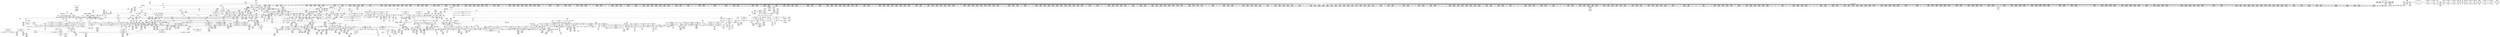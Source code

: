 digraph {
	CE0x5a985c0 [shape=record,shape=Mrecord,label="{CE0x5a985c0|signal_to_av:tmp5|security/selinux/hooks.c,1483|*SummSink*}"]
	CE0x5b5a960 [shape=record,shape=Mrecord,label="{CE0x5b5a960|__rcu_read_unlock:tmp7|include/linux/rcupdate.h,245|*SummSource*}"]
	CE0x5b27400 [shape=record,shape=Mrecord,label="{CE0x5b27400|rcu_lock_release:map|Function::rcu_lock_release&Arg::map::|*SummSource*}"]
	CE0x5aaaab0 [shape=record,shape=Mrecord,label="{CE0x5aaaab0|2472:_%struct.cred*,_:_CRE_6316,6317_}"]
	CE0x5a42790 [shape=record,shape=Mrecord,label="{CE0x5a42790|selinux_file_send_sigiotask:call1|security/selinux/hooks.c,3404}"]
	CE0x5b1cec0 [shape=record,shape=Mrecord,label="{CE0x5b1cec0|_call_void___preempt_count_add(i32_1)_#10,_!dbg_!27711|include/linux/rcupdate.h,239|*SummSink*}"]
	CE0x5a50120 [shape=record,shape=Mrecord,label="{CE0x5a50120|2472:_%struct.cred*,_:_CRE_64,72_|*MultipleSource*|Function::task_sid&Arg::task::|Function::selinux_file_send_sigiotask&Arg::tsk::|security/selinux/hooks.c,208}"]
	CE0x5b1bd40 [shape=record,shape=Mrecord,label="{CE0x5b1bd40|_call_void_asm_sideeffect_,_memory_,_dirflag_,_fpsr_,_flags_()_#3,_!dbg_!27711,_!srcloc_!27714|include/linux/rcupdate.h,244|*SummSink*}"]
	CE0x5a2acb0 [shape=record,shape=Mrecord,label="{CE0x5a2acb0|__preempt_count_sub:do.end}"]
	CE0x5a8d550 [shape=record,shape=Mrecord,label="{CE0x5a8d550|2472:_%struct.cred*,_:_CRE_2052,2056_|*MultipleSource*|Function::task_sid&Arg::task::|Function::selinux_file_send_sigiotask&Arg::tsk::|security/selinux/hooks.c,208}"]
	CE0x5a39ec0 [shape=record,shape=Mrecord,label="{CE0x5a39ec0|selinux_file_send_sigiotask:call2|security/selinux/hooks.c,3406|*SummSink*}"]
	CE0x5ac1d90 [shape=record,shape=Mrecord,label="{CE0x5ac1d90|_call_void_lockdep_rcu_suspicious(i8*_getelementptr_inbounds_(_25_x_i8_,_25_x_i8_*_.str45,_i32_0,_i32_0),_i32_883,_i8*_getelementptr_inbounds_(_42_x_i8_,_42_x_i8_*_.str46,_i32_0,_i32_0))_#10,_!dbg_!27728|include/linux/rcupdate.h,882|*SummSource*}"]
	CE0x5b18220 [shape=record,shape=Mrecord,label="{CE0x5b18220|GLOBAL:__llvm_gcov_ctr132|Global_var:__llvm_gcov_ctr132|*SummSource*}"]
	CE0x5b22d60 [shape=record,shape=Mrecord,label="{CE0x5b22d60|i64*_getelementptr_inbounds_(_4_x_i64_,_4_x_i64_*___llvm_gcov_ctr128,_i64_0,_i64_3)|*Constant*|*SummSink*}"]
	CE0x5a9bad0 [shape=record,shape=Mrecord,label="{CE0x5a9bad0|2472:_%struct.cred*,_:_CRE_2923,2924_}"]
	CE0x5b1df50 [shape=record,shape=Mrecord,label="{CE0x5b1df50|rcu_lock_acquire:tmp4|include/linux/rcupdate.h,418|*SummSink*}"]
	CE0x5aba590 [shape=record,shape=Mrecord,label="{CE0x5aba590|signal_to_av:tmp11|security/selinux/hooks.c,1495|*SummSource*}"]
	CE0x5b24730 [shape=record,shape=Mrecord,label="{CE0x5b24730|rcu_read_unlock:tmp21|include/linux/rcupdate.h,935}"]
	CE0x5a583e0 [shape=record,shape=Mrecord,label="{CE0x5a583e0|i64*_getelementptr_inbounds_(_13_x_i64_,_13_x_i64_*___llvm_gcov_ctr126,_i64_0,_i64_8)|*Constant*|*SummSink*}"]
	CE0x5b61e80 [shape=record,shape=Mrecord,label="{CE0x5b61e80|__preempt_count_sub:tmp5|./arch/x86/include/asm/preempt.h,77|*SummSink*}"]
	CE0x5b001a0 [shape=record,shape=Mrecord,label="{CE0x5b001a0|rcu_lock_acquire:tmp5|include/linux/rcupdate.h,418}"]
	CE0x5a27410 [shape=record,shape=Mrecord,label="{CE0x5a27410|_ret_void,_!dbg_!27717|include/linux/rcupdate.h,240}"]
	CE0x5b01c40 [shape=record,shape=Mrecord,label="{CE0x5b01c40|void_(i32*,_i32,_i32*)*_asm_addl_$1,_%gs:$0_,_*m,ri,*m,_dirflag_,_fpsr_,_flags_}"]
	CE0x5af15d0 [shape=record,shape=Mrecord,label="{CE0x5af15d0|i64*_getelementptr_inbounds_(_11_x_i64_,_11_x_i64_*___llvm_gcov_ctr132,_i64_0,_i64_8)|*Constant*|*SummSource*}"]
	CE0x5a9ee10 [shape=record,shape=Mrecord,label="{CE0x5a9ee10|2472:_%struct.cred*,_:_CRE_2967,2968_}"]
	CE0x5a4efe0 [shape=record,shape=Mrecord,label="{CE0x5a4efe0|i64*_getelementptr_inbounds_(_10_x_i64_,_10_x_i64_*___llvm_gcov_ctr265,_i64_0,_i64_0)|*Constant*|*SummSink*}"]
	CE0x5ab8c70 [shape=record,shape=Mrecord,label="{CE0x5ab8c70|i64*_getelementptr_inbounds_(_10_x_i64_,_10_x_i64_*___llvm_gcov_ctr265,_i64_0,_i64_8)|*Constant*|*SummSource*}"]
	CE0x5b220c0 [shape=record,shape=Mrecord,label="{CE0x5b220c0|_call_void_lockdep_rcu_suspicious(i8*_getelementptr_inbounds_(_25_x_i8_,_25_x_i8_*_.str45,_i32_0,_i32_0),_i32_934,_i8*_getelementptr_inbounds_(_44_x_i8_,_44_x_i8_*_.str47,_i32_0,_i32_0))_#10,_!dbg_!27726|include/linux/rcupdate.h,933|*SummSink*}"]
	CE0x5a58e20 [shape=record,shape=Mrecord,label="{CE0x5a58e20|avc_has_perm:entry|*SummSource*}"]
	CE0x5acc670 [shape=record,shape=Mrecord,label="{CE0x5acc670|rcu_read_lock:tobool1|include/linux/rcupdate.h,882}"]
	CE0x5a927d0 [shape=record,shape=Mrecord,label="{CE0x5a927d0|2472:_%struct.cred*,_:_CRE_2504,2508_|*MultipleSource*|Function::task_sid&Arg::task::|Function::selinux_file_send_sigiotask&Arg::tsk::|security/selinux/hooks.c,208}"]
	CE0x5a83900 [shape=record,shape=Mrecord,label="{CE0x5a83900|i64*_getelementptr_inbounds_(_13_x_i64_,_13_x_i64_*___llvm_gcov_ctr126,_i64_0,_i64_9)|*Constant*|*SummSink*}"]
	CE0x5b09860 [shape=record,shape=Mrecord,label="{CE0x5b09860|rcu_read_lock:tmp19|include/linux/rcupdate.h,882|*SummSource*}"]
	CE0x5a87b20 [shape=record,shape=Mrecord,label="{CE0x5a87b20|2472:_%struct.cred*,_:_CRE_688,689_}"]
	CE0x5a50ad0 [shape=record,shape=Mrecord,label="{CE0x5a50ad0|_call_void_rcu_lock_acquire(%struct.lockdep_map*_rcu_lock_map)_#10,_!dbg_!27711|include/linux/rcupdate.h,881|*SummSink*}"]
	CE0x5a3dd70 [shape=record,shape=Mrecord,label="{CE0x5a3dd70|selinux_file_send_sigiotask:tmp14|security/selinux/hooks.c,3408|*SummSource*}"]
	CE0x5aa18a0 [shape=record,shape=Mrecord,label="{CE0x5aa18a0|2472:_%struct.cred*,_:_CRE_3104,3108_|*MultipleSource*|Function::task_sid&Arg::task::|Function::selinux_file_send_sigiotask&Arg::tsk::|security/selinux/hooks.c,208}"]
	CE0x5a9a170 [shape=record,shape=Mrecord,label="{CE0x5a9a170|2472:_%struct.cred*,_:_CRE_2888,2896_|*MultipleSource*|Function::task_sid&Arg::task::|Function::selinux_file_send_sigiotask&Arg::tsk::|security/selinux/hooks.c,208}"]
	CE0x5a286d0 [shape=record,shape=Mrecord,label="{CE0x5a286d0|2472:_%struct.cred*,_:_CRE_16,20_|*MultipleSource*|Function::task_sid&Arg::task::|Function::selinux_file_send_sigiotask&Arg::tsk::|security/selinux/hooks.c,208}"]
	CE0x5b0c5d0 [shape=record,shape=Mrecord,label="{CE0x5b0c5d0|cred_sid:sid|security/selinux/hooks.c,197|*SummSink*}"]
	CE0x5b4f900 [shape=record,shape=Mrecord,label="{CE0x5b4f900|rcu_lock_release:bb}"]
	CE0x5a92260 [shape=record,shape=Mrecord,label="{CE0x5a92260|2472:_%struct.cred*,_:_CRE_2472,2480_|*MultipleSource*|Function::task_sid&Arg::task::|Function::selinux_file_send_sigiotask&Arg::tsk::|security/selinux/hooks.c,208}"]
	CE0x5a3d580 [shape=record,shape=Mrecord,label="{CE0x5a3d580|__llvm_gcov_indirect_counter_increment:entry|*SummSource*}"]
	CE0x5b60080 [shape=record,shape=Mrecord,label="{CE0x5b60080|rcu_lock_acquire:__here|*SummSource*}"]
	CE0x5a51d30 [shape=record,shape=Mrecord,label="{CE0x5a51d30|2472:_%struct.cred*,_:_CRE_328,336_|*MultipleSource*|Function::task_sid&Arg::task::|Function::selinux_file_send_sigiotask&Arg::tsk::|security/selinux/hooks.c,208}"]
	CE0x5a441d0 [shape=record,shape=Mrecord,label="{CE0x5a441d0|task_sid:task|Function::task_sid&Arg::task::}"]
	CE0x5a93530 [shape=record,shape=Mrecord,label="{CE0x5a93530|2472:_%struct.cred*,_:_CRE_2526,2527_}"]
	CE0x5a51390 [shape=record,shape=Mrecord,label="{CE0x5a51390|_ret_void,_!dbg_!27735|include/linux/rcupdate.h,884|*SummSink*}"]
	CE0x5b1dd30 [shape=record,shape=Mrecord,label="{CE0x5b1dd30|rcu_read_unlock:do.end|*SummSink*}"]
	CE0x5afa570 [shape=record,shape=Mrecord,label="{CE0x5afa570|__llvm_gcov_indirect_counter_increment:tmp2|*SummSource*}"]
	CE0x5ab1410 [shape=record,shape=Mrecord,label="{CE0x5ab1410|2472:_%struct.cred*,_:_CRE_6552,6560_|*MultipleSource*|Function::task_sid&Arg::task::|Function::selinux_file_send_sigiotask&Arg::tsk::|security/selinux/hooks.c,208}"]
	CE0x5a4cac0 [shape=record,shape=Mrecord,label="{CE0x5a4cac0|2472:_%struct.cred*,_:_CRE_248,256_|*MultipleSource*|Function::task_sid&Arg::task::|Function::selinux_file_send_sigiotask&Arg::tsk::|security/selinux/hooks.c,208}"]
	CE0x5afe540 [shape=record,shape=Mrecord,label="{CE0x5afe540|rcu_read_unlock:tmp7|include/linux/rcupdate.h,933}"]
	CE0x5ac0d30 [shape=record,shape=Mrecord,label="{CE0x5ac0d30|i64*_getelementptr_inbounds_(_11_x_i64_,_11_x_i64_*___llvm_gcov_ctr127,_i64_0,_i64_8)|*Constant*|*SummSink*}"]
	CE0x5a869b0 [shape=record,shape=Mrecord,label="{CE0x5a869b0|2472:_%struct.cred*,_:_CRE_632,640_|*MultipleSource*|Function::task_sid&Arg::task::|Function::selinux_file_send_sigiotask&Arg::tsk::|security/selinux/hooks.c,208}"]
	CE0x5b4e060 [shape=record,shape=Mrecord,label="{CE0x5b4e060|rcu_lock_acquire:tmp6}"]
	CE0x5ac0a40 [shape=record,shape=Mrecord,label="{CE0x5ac0a40|i64*_getelementptr_inbounds_(_11_x_i64_,_11_x_i64_*___llvm_gcov_ctr127,_i64_0,_i64_8)|*Constant*|*SummSource*}"]
	CE0x5aae7a0 [shape=record,shape=Mrecord,label="{CE0x5aae7a0|2472:_%struct.cred*,_:_CRE_6400,6408_|*MultipleSource*|Function::task_sid&Arg::task::|Function::selinux_file_send_sigiotask&Arg::tsk::|security/selinux/hooks.c,208}"]
	CE0x5a58a80 [shape=record,shape=Mrecord,label="{CE0x5a58a80|i32_(i32,_i32,_i16,_i32,_%struct.common_audit_data*)*_bitcast_(i32_(i32,_i32,_i16,_i32,_%struct.common_audit_data.495*)*_avc_has_perm_to_i32_(i32,_i32,_i16,_i32,_%struct.common_audit_data*)*)|*Constant*|*SummSink*}"]
	CE0x5a74030 [shape=record,shape=Mrecord,label="{CE0x5a74030|_call_void_mcount()_#3}"]
	CE0x5b28970 [shape=record,shape=Mrecord,label="{CE0x5b28970|_ret_void,_!dbg_!27717|include/linux/rcupdate.h,245}"]
	CE0x5ab1c90 [shape=record,shape=Mrecord,label="{CE0x5ab1c90|2472:_%struct.cred*,_:_CRE_6584,6600_|*MultipleSource*|Function::task_sid&Arg::task::|Function::selinux_file_send_sigiotask&Arg::tsk::|security/selinux/hooks.c,208}"]
	CE0x5ab9cc0 [shape=record,shape=Mrecord,label="{CE0x5ab9cc0|i64*_getelementptr_inbounds_(_10_x_i64_,_10_x_i64_*___llvm_gcov_ctr265,_i64_0,_i64_8)|*Constant*|*SummSink*}"]
	CE0x5aa8f90 [shape=record,shape=Mrecord,label="{CE0x5aa8f90|2472:_%struct.cred*,_:_CRE_6293,6294_}"]
	CE0x5abe120 [shape=record,shape=Mrecord,label="{CE0x5abe120|i64*_getelementptr_inbounds_(_10_x_i64_,_10_x_i64_*___llvm_gcov_ctr265,_i64_0,_i64_9)|*Constant*|*SummSink*}"]
	CE0x5a4a560 [shape=record,shape=Mrecord,label="{CE0x5a4a560|selinux_file_send_sigiotask:tmp4|security/selinux/hooks.c,3401}"]
	CE0x5b904a0 [shape=record,shape=Mrecord,label="{CE0x5b904a0|__preempt_count_sub:tmp1|*SummSource*}"]
	CE0x5abdaf0 [shape=record,shape=Mrecord,label="{CE0x5abdaf0|signal_to_av:perm.0|*SummSource*}"]
	CE0x5aad900 [shape=record,shape=Mrecord,label="{CE0x5aad900|2472:_%struct.cred*,_:_CRE_6355,6356_}"]
	CE0x5aa8530 [shape=record,shape=Mrecord,label="{CE0x5aa8530|2472:_%struct.cred*,_:_CRE_6280,6284_|*MultipleSource*|Function::task_sid&Arg::task::|Function::selinux_file_send_sigiotask&Arg::tsk::|security/selinux/hooks.c,208}"]
	CE0x5a32450 [shape=record,shape=Mrecord,label="{CE0x5a32450|selinux_file_send_sigiotask:tmp2|security/selinux/hooks.c,3399|*SummSource*}"]
	CE0x5abb510 [shape=record,shape=Mrecord,label="{CE0x5abb510|GLOBAL:rcu_lock_acquire|*Constant*|*SummSource*}"]
	CE0x5a86f50 [shape=record,shape=Mrecord,label="{CE0x5a86f50|2472:_%struct.cred*,_:_CRE_648,652_|*MultipleSource*|Function::task_sid&Arg::task::|Function::selinux_file_send_sigiotask&Arg::tsk::|security/selinux/hooks.c,208}"]
	CE0x5b0fd90 [shape=record,shape=Mrecord,label="{CE0x5b0fd90|__llvm_gcov_indirect_counter_increment:tmp5}"]
	CE0x5b29d30 [shape=record,shape=Mrecord,label="{CE0x5b29d30|i32_-1|*Constant*}"]
	CE0x5a9ef40 [shape=record,shape=Mrecord,label="{CE0x5a9ef40|2472:_%struct.cred*,_:_CRE_2968,2969_}"]
	CE0x5b0dd20 [shape=record,shape=Mrecord,label="{CE0x5b0dd20|rcu_read_unlock:if.end|*SummSource*}"]
	CE0x5a78090 [shape=record,shape=Mrecord,label="{CE0x5a78090|rcu_read_unlock:land.lhs.true|*SummSource*}"]
	CE0x5abd4b0 [shape=record,shape=Mrecord,label="{CE0x5abd4b0|i32_8|*Constant*|*SummSource*}"]
	CE0x5b24440 [shape=record,shape=Mrecord,label="{CE0x5b24440|rcu_read_unlock:tmp20|include/linux/rcupdate.h,933|*SummSource*}"]
	CE0x5a7ac90 [shape=record,shape=Mrecord,label="{CE0x5a7ac90|2472:_%struct.cred*,_:_CRE_232,240_|*MultipleSource*|Function::task_sid&Arg::task::|Function::selinux_file_send_sigiotask&Arg::tsk::|security/selinux/hooks.c,208}"]
	CE0x5b51120 [shape=record,shape=Mrecord,label="{CE0x5b51120|__rcu_read_lock:tmp7|include/linux/rcupdate.h,240|*SummSource*}"]
	CE0x5aa5ab0 [shape=record,shape=Mrecord,label="{CE0x5aa5ab0|2472:_%struct.cred*,_:_CRE_5992,6000_|*MultipleSource*|Function::task_sid&Arg::task::|Function::selinux_file_send_sigiotask&Arg::tsk::|security/selinux/hooks.c,208}"]
	CE0x5b1ffd0 [shape=record,shape=Mrecord,label="{CE0x5b1ffd0|rcu_lock_acquire:tmp1|*SummSink*}"]
	CE0x5a75ef0 [shape=record,shape=Mrecord,label="{CE0x5a75ef0|i64*_getelementptr_inbounds_(_13_x_i64_,_13_x_i64_*___llvm_gcov_ctr126,_i64_0,_i64_1)|*Constant*}"]
	CE0x5a30ee0 [shape=record,shape=Mrecord,label="{CE0x5a30ee0|i64*_getelementptr_inbounds_(_6_x_i64_,_6_x_i64_*___llvm_gcov_ctr264,_i64_0,_i64_0)|*Constant*|*SummSink*}"]
	CE0x5acdd60 [shape=record,shape=Mrecord,label="{CE0x5acdd60|task_sid:call3|security/selinux/hooks.c,208}"]
	CE0x5ace760 [shape=record,shape=Mrecord,label="{CE0x5ace760|task_sid:tobool4|security/selinux/hooks.c,208|*SummSource*}"]
	CE0x5b1d8d0 [shape=record,shape=Mrecord,label="{CE0x5b1d8d0|i64*_getelementptr_inbounds_(_4_x_i64_,_4_x_i64_*___llvm_gcov_ctr135,_i64_0,_i64_3)|*Constant*|*SummSink*}"]
	CE0x5a9b440 [shape=record,shape=Mrecord,label="{CE0x5a9b440|2472:_%struct.cred*,_:_CRE_2916,2917_}"]
	CE0x5a749f0 [shape=record,shape=Mrecord,label="{CE0x5a749f0|i64*_getelementptr_inbounds_(_2_x_i64_,_2_x_i64_*___llvm_gcov_ctr131,_i64_0,_i64_1)|*Constant*}"]
	CE0x5a422a0 [shape=record,shape=Mrecord,label="{CE0x5a422a0|selinux_file_send_sigiotask:tmp11|security/selinux/hooks.c,3404|*SummSource*}"]
	CE0x5aa9ed0 [shape=record,shape=Mrecord,label="{CE0x5aa9ed0|2472:_%struct.cred*,_:_CRE_6306,6307_}"]
	CE0x5a9f400 [shape=record,shape=Mrecord,label="{CE0x5a9f400|2472:_%struct.cred*,_:_CRE_2972,2973_}"]
	CE0x5a31b80 [shape=record,shape=Mrecord,label="{CE0x5a31b80|selinux_file_send_sigiotask:tobool|security/selinux/hooks.c,3403}"]
	CE0x5a93c80 [shape=record,shape=Mrecord,label="{CE0x5a93c80|2472:_%struct.cred*,_:_CRE_2534,2535_}"]
	CE0x5aa2bc0 [shape=record,shape=Mrecord,label="{CE0x5aa2bc0|2472:_%struct.cred*,_:_CRE_3148,3152_|*MultipleSource*|Function::task_sid&Arg::task::|Function::selinux_file_send_sigiotask&Arg::tsk::|security/selinux/hooks.c,208}"]
	CE0x5ad2270 [shape=record,shape=Mrecord,label="{CE0x5ad2270|i8_1|*Constant*|*SummSink*}"]
	CE0x5aa97b0 [shape=record,shape=Mrecord,label="{CE0x5aa97b0|2472:_%struct.cred*,_:_CRE_6300,6301_}"]
	CE0x5ab6480 [shape=record,shape=Mrecord,label="{CE0x5ab6480|task_sid:tmp4|*LoadInst*|security/selinux/hooks.c,208|*SummSource*}"]
	CE0x5ac0440 [shape=record,shape=Mrecord,label="{CE0x5ac0440|rcu_read_lock:tmp16|include/linux/rcupdate.h,882|*SummSource*}"]
	CE0x5af7220 [shape=record,shape=Mrecord,label="{CE0x5af7220|GLOBAL:__rcu_read_lock|*Constant*|*SummSink*}"]
	CE0x5a8c2c0 [shape=record,shape=Mrecord,label="{CE0x5a8c2c0|2472:_%struct.cred*,_:_CRE_1976,1977_|*MultipleSource*|Function::task_sid&Arg::task::|Function::selinux_file_send_sigiotask&Arg::tsk::|security/selinux/hooks.c,208}"]
	CE0x5b2a4e0 [shape=record,shape=Mrecord,label="{CE0x5b2a4e0|i64*_getelementptr_inbounds_(_4_x_i64_,_4_x_i64_*___llvm_gcov_ctr134,_i64_0,_i64_1)|*Constant*|*SummSink*}"]
	CE0x5b627f0 [shape=record,shape=Mrecord,label="{CE0x5b627f0|i64*_getelementptr_inbounds_(_4_x_i64_,_4_x_i64_*___llvm_gcov_ctr130,_i64_0,_i64_0)|*Constant*}"]
	CE0x5aaf8a0 [shape=record,shape=Mrecord,label="{CE0x5aaf8a0|2472:_%struct.cred*,_:_CRE_6472,6474_|*MultipleSource*|Function::task_sid&Arg::task::|Function::selinux_file_send_sigiotask&Arg::tsk::|security/selinux/hooks.c,208}"]
	CE0x5a2a310 [shape=record,shape=Mrecord,label="{CE0x5a2a310|GLOBAL:__llvm_gcov_ctr126|Global_var:__llvm_gcov_ctr126|*SummSource*}"]
	CE0x5b282e0 [shape=record,shape=Mrecord,label="{CE0x5b282e0|__rcu_read_unlock:entry}"]
	CE0x5b18a90 [shape=record,shape=Mrecord,label="{CE0x5b18a90|i64*_getelementptr_inbounds_(_11_x_i64_,_11_x_i64_*___llvm_gcov_ctr132,_i64_0,_i64_0)|*Constant*|*SummSink*}"]
	CE0x5acf3d0 [shape=record,shape=Mrecord,label="{CE0x5acf3d0|i64_6|*Constant*}"]
	CE0x5aae360 [shape=record,shape=Mrecord,label="{CE0x5aae360|2472:_%struct.cred*,_:_CRE_6384,6392_|*MultipleSource*|Function::task_sid&Arg::task::|Function::selinux_file_send_sigiotask&Arg::tsk::|security/selinux/hooks.c,208}"]
	CE0x5aa6e00 [shape=record,shape=Mrecord,label="{CE0x5aa6e00|2472:_%struct.cred*,_:_CRE_6192,6196_|*MultipleSource*|Function::task_sid&Arg::task::|Function::selinux_file_send_sigiotask&Arg::tsk::|security/selinux/hooks.c,208}"]
	CE0x5aace50 [shape=record,shape=Mrecord,label="{CE0x5aace50|2472:_%struct.cred*,_:_CRE_6346,6347_}"]
	CE0x5af0f70 [shape=record,shape=Mrecord,label="{CE0x5af0f70|cred_sid:security|security/selinux/hooks.c,196}"]
	CE0x5ac27f0 [shape=record,shape=Mrecord,label="{CE0x5ac27f0|i8*_getelementptr_inbounds_(_25_x_i8_,_25_x_i8_*_.str45,_i32_0,_i32_0)|*Constant*|*SummSource*}"]
	CE0x5b12cc0 [shape=record,shape=Mrecord,label="{CE0x5b12cc0|_call_void_mcount()_#3|*SummSink*}"]
	CE0x5aa4100 [shape=record,shape=Mrecord,label="{CE0x5aa4100|2472:_%struct.cred*,_:_CRE_5896,5904_|*MultipleSource*|Function::task_sid&Arg::task::|Function::selinux_file_send_sigiotask&Arg::tsk::|security/selinux/hooks.c,208}"]
	CE0x5a99d80 [shape=record,shape=Mrecord,label="{CE0x5a99d80|2472:_%struct.cred*,_:_CRE_2876,2880_|*MultipleSource*|Function::task_sid&Arg::task::|Function::selinux_file_send_sigiotask&Arg::tsk::|security/selinux/hooks.c,208}"]
	CE0x5abd8d0 [shape=record,shape=Mrecord,label="{CE0x5abd8d0|i32_64|*Constant*|*SummSink*}"]
	CE0x5a7aab0 [shape=record,shape=Mrecord,label="{CE0x5a7aab0|2472:_%struct.cred*,_:_CRE_224,232_|*MultipleSource*|Function::task_sid&Arg::task::|Function::selinux_file_send_sigiotask&Arg::tsk::|security/selinux/hooks.c,208}"]
	CE0x5a4e8b0 [shape=record,shape=Mrecord,label="{CE0x5a4e8b0|2472:_%struct.cred*,_:_CRE_128,136_|*MultipleSource*|Function::task_sid&Arg::task::|Function::selinux_file_send_sigiotask&Arg::tsk::|security/selinux/hooks.c,208}"]
	CE0x5acd2f0 [shape=record,shape=Mrecord,label="{CE0x5acd2f0|task_sid:tmp10|security/selinux/hooks.c,208|*SummSource*}"]
	CE0x5b0de90 [shape=record,shape=Mrecord,label="{CE0x5b0de90|rcu_read_unlock:tmp|*SummSink*}"]
	CE0x5ab11c0 [shape=record,shape=Mrecord,label="{CE0x5ab11c0|2472:_%struct.cred*,_:_CRE_6544,6552_|*MultipleSource*|Function::task_sid&Arg::task::|Function::selinux_file_send_sigiotask&Arg::tsk::|security/selinux/hooks.c,208}"]
	CE0x5b07a10 [shape=record,shape=Mrecord,label="{CE0x5b07a10|__preempt_count_add:bb|*SummSink*}"]
	CE0x5ad2820 [shape=record,shape=Mrecord,label="{CE0x5ad2820|_call_void_lockdep_rcu_suspicious(i8*_getelementptr_inbounds_(_25_x_i8_,_25_x_i8_*_.str3,_i32_0,_i32_0),_i32_208,_i8*_getelementptr_inbounds_(_41_x_i8_,_41_x_i8_*_.str44,_i32_0,_i32_0))_#10,_!dbg_!27732|security/selinux/hooks.c,208|*SummSink*}"]
	CE0x5a2d190 [shape=record,shape=Mrecord,label="{CE0x5a2d190|rcu_read_lock:if.then|*SummSink*}"]
	CE0x5af2120 [shape=record,shape=Mrecord,label="{CE0x5af2120|rcu_read_unlock:bb}"]
	CE0x5a7d4f0 [shape=record,shape=Mrecord,label="{CE0x5a7d4f0|cred_sid:tmp3}"]
	CE0x5aacd20 [shape=record,shape=Mrecord,label="{CE0x5aacd20|2472:_%struct.cred*,_:_CRE_6345,6346_}"]
	CE0x5a4bec0 [shape=record,shape=Mrecord,label="{CE0x5a4bec0|2472:_%struct.cred*,_:_CRE_264,272_|*MultipleSource*|Function::task_sid&Arg::task::|Function::selinux_file_send_sigiotask&Arg::tsk::|security/selinux/hooks.c,208}"]
	CE0x5a7d640 [shape=record,shape=Mrecord,label="{CE0x5a7d640|cred_sid:tmp3|*SummSource*}"]
	CE0x5ba1d90 [shape=record,shape=Mrecord,label="{CE0x5ba1d90|__preempt_count_sub:tmp4|./arch/x86/include/asm/preempt.h,77|*SummSource*}"]
	CE0x5a9ca70 [shape=record,shape=Mrecord,label="{CE0x5a9ca70|2472:_%struct.cred*,_:_CRE_2937,2938_}"]
	CE0x5af3d90 [shape=record,shape=Mrecord,label="{CE0x5af3d90|_call_void_mcount()_#3|*SummSource*}"]
	CE0x5acac80 [shape=record,shape=Mrecord,label="{CE0x5acac80|_call_void___llvm_gcov_indirect_counter_increment(i32*___llvm_gcov_global_state_pred267,_i64**_getelementptr_inbounds_(_4_x_i64*_,_4_x_i64*_*___llvm_gcda_edge_table266,_i64_0,_i64_2)),_!dbg_!27717|security/selinux/hooks.c,1483}"]
	CE0x5acf190 [shape=record,shape=Mrecord,label="{CE0x5acf190|i64_7|*Constant*|*SummSink*}"]
	CE0x5a8dcd0 [shape=record,shape=Mrecord,label="{CE0x5a8dcd0|2472:_%struct.cred*,_:_CRE_2076,2080_|*MultipleSource*|Function::task_sid&Arg::task::|Function::selinux_file_send_sigiotask&Arg::tsk::|security/selinux/hooks.c,208}"]
	CE0x5affed0 [shape=record,shape=Mrecord,label="{CE0x5affed0|GLOBAL:rcu_read_unlock.__warned|Global_var:rcu_read_unlock.__warned}"]
	CE0x5a3be90 [shape=record,shape=Mrecord,label="{CE0x5a3be90|selinux_file_send_sigiotask:f_security|security/selinux/hooks.c,3401|*SummSource*}"]
	CE0x5b62670 [shape=record,shape=Mrecord,label="{CE0x5b62670|void_(i32*,_i32,_i32*)*_asm_addl_$1,_%gs:$0_,_*m,ri,*m,_dirflag_,_fpsr_,_flags_|*SummSink*}"]
	CE0x5b1ef40 [shape=record,shape=Mrecord,label="{CE0x5b1ef40|i64_1|*Constant*}"]
	CE0x5a2f4f0 [shape=record,shape=Mrecord,label="{CE0x5a2f4f0|i32_29|*Constant*}"]
	CE0x5ab4c70 [shape=record,shape=Mrecord,label="{CE0x5ab4c70|2472:_%struct.cred*,_:_CRE_10576,10584_|*MultipleSource*|Function::task_sid&Arg::task::|Function::selinux_file_send_sigiotask&Arg::tsk::|security/selinux/hooks.c,208}"]
	CE0x5a53f60 [shape=record,shape=Mrecord,label="{CE0x5a53f60|signal_to_av:sw.bb1}"]
	CE0x5a7f280 [shape=record,shape=Mrecord,label="{CE0x5a7f280|task_sid:do.end|*SummSource*}"]
	CE0x5acacf0 [shape=record,shape=Mrecord,label="{CE0x5acacf0|_call_void___llvm_gcov_indirect_counter_increment(i32*___llvm_gcov_global_state_pred267,_i64**_getelementptr_inbounds_(_4_x_i64*_,_4_x_i64*_*___llvm_gcda_edge_table266,_i64_0,_i64_2)),_!dbg_!27717|security/selinux/hooks.c,1483|*SummSource*}"]
	CE0x5a26350 [shape=record,shape=Mrecord,label="{CE0x5a26350|2472:_%struct.cred*,_:_CRE_2744,2752_|*MultipleSource*|Function::task_sid&Arg::task::|Function::selinux_file_send_sigiotask&Arg::tsk::|security/selinux/hooks.c,208}"]
	CE0x5accbb0 [shape=record,shape=Mrecord,label="{CE0x5accbb0|i64_5|*Constant*|*SummSink*}"]
	CE0x5af1e40 [shape=record,shape=Mrecord,label="{CE0x5af1e40|cred_sid:tmp4|*LoadInst*|security/selinux/hooks.c,196|*SummSink*}"]
	CE0x5a4cff0 [shape=record,shape=Mrecord,label="{CE0x5a4cff0|i32_0|*Constant*}"]
	CE0x5ad0ae0 [shape=record,shape=Mrecord,label="{CE0x5ad0ae0|rcu_read_lock:call3|include/linux/rcupdate.h,882}"]
	CE0x5b1ca90 [shape=record,shape=Mrecord,label="{CE0x5b1ca90|rcu_read_unlock:tmp8|include/linux/rcupdate.h,933}"]
	CE0x5b5ee10 [shape=record,shape=Mrecord,label="{CE0x5b5ee10|rcu_lock_acquire:bb|*SummSink*}"]
	CE0x5a91e70 [shape=record,shape=Mrecord,label="{CE0x5a91e70|2472:_%struct.cred*,_:_CRE_2416,2424_|*MultipleSource*|Function::task_sid&Arg::task::|Function::selinux_file_send_sigiotask&Arg::tsk::|security/selinux/hooks.c,208}"]
	CE0x5aad7d0 [shape=record,shape=Mrecord,label="{CE0x5aad7d0|2472:_%struct.cred*,_:_CRE_6354,6355_}"]
	CE0x5b091c0 [shape=record,shape=Mrecord,label="{CE0x5b091c0|i8*_getelementptr_inbounds_(_42_x_i8_,_42_x_i8_*_.str46,_i32_0,_i32_0)|*Constant*}"]
	CE0x5a783e0 [shape=record,shape=Mrecord,label="{CE0x5a783e0|__llvm_gcov_indirect_counter_increment:tmp2|*SummSink*}"]
	CE0x5a1f210 [shape=record,shape=Mrecord,label="{CE0x5a1f210|task_sid:tmp|*SummSource*}"]
	CE0x5b28cd0 [shape=record,shape=Mrecord,label="{CE0x5b28cd0|GLOBAL:rcu_lock_release|*Constant*}"]
	CE0x5b18ff0 [shape=record,shape=Mrecord,label="{CE0x5b18ff0|i64*_getelementptr_inbounds_(_4_x_i64_,_4_x_i64_*___llvm_gcov_ctr128,_i64_0,_i64_2)|*Constant*|*SummSource*}"]
	CE0x5b15430 [shape=record,shape=Mrecord,label="{CE0x5b15430|rcu_lock_acquire:tmp3|*SummSource*}"]
	CE0x5b16510 [shape=record,shape=Mrecord,label="{CE0x5b16510|COLLAPSED:_GCMRE___llvm_gcov_ctr133_internal_global_4_x_i64_zeroinitializer:_elem_0:default:}"]
	CE0x5abb6f0 [shape=record,shape=Mrecord,label="{CE0x5abb6f0|rcu_lock_acquire:entry|*SummSource*}"]
	CE0x5aabb50 [shape=record,shape=Mrecord,label="{CE0x5aabb50|2472:_%struct.cred*,_:_CRE_6330,6331_}"]
	CE0x5ac76e0 [shape=record,shape=Mrecord,label="{CE0x5ac76e0|GLOBAL:rcu_read_unlock|*Constant*|*SummSource*}"]
	CE0x5a9f790 [shape=record,shape=Mrecord,label="{CE0x5a9f790|2472:_%struct.cred*,_:_CRE_2975,2976_}"]
	CE0x5a97700 [shape=record,shape=Mrecord,label="{CE0x5a97700|i64**_getelementptr_inbounds_(_4_x_i64*_,_4_x_i64*_*___llvm_gcda_edge_table266,_i64_0,_i64_2)|*Constant*|*SummSink*}"]
	CE0x5adf5c0 [shape=record,shape=Mrecord,label="{CE0x5adf5c0|__preempt_count_add:tmp4|./arch/x86/include/asm/preempt.h,72|*SummSink*}"]
	CE0x5ac84a0 [shape=record,shape=Mrecord,label="{CE0x5ac84a0|signal_to_av:bb}"]
	CE0x5b089d0 [shape=record,shape=Mrecord,label="{CE0x5b089d0|i32_883|*Constant*|*SummSink*}"]
	CE0x5b1c7a0 [shape=record,shape=Mrecord,label="{CE0x5b1c7a0|i64*_getelementptr_inbounds_(_4_x_i64_,_4_x_i64_*___llvm_gcov_ctr130,_i64_0,_i64_2)|*Constant*|*SummSink*}"]
	CE0x5b0b390 [shape=record,shape=Mrecord,label="{CE0x5b0b390|cred_sid:bb}"]
	CE0x5a420e0 [shape=record,shape=Mrecord,label="{CE0x5a420e0|selinux_file_send_sigiotask:tmp11|security/selinux/hooks.c,3404}"]
	CE0x5a54fa0 [shape=record,shape=Mrecord,label="{CE0x5a54fa0|rcu_read_lock:tmp1|*SummSource*}"]
	CE0x5a324c0 [shape=record,shape=Mrecord,label="{CE0x5a324c0|selinux_file_send_sigiotask:tmp2|security/selinux/hooks.c,3399|*SummSink*}"]
	CE0x5a8d1c0 [shape=record,shape=Mrecord,label="{CE0x5a8d1c0|2472:_%struct.cred*,_:_CRE_2044,2048_|*MultipleSource*|Function::task_sid&Arg::task::|Function::selinux_file_send_sigiotask&Arg::tsk::|security/selinux/hooks.c,208}"]
	CE0x5a80900 [shape=record,shape=Mrecord,label="{CE0x5a80900|2472:_%struct.cred*,_:_CRE_176,184_|*MultipleSource*|Function::task_sid&Arg::task::|Function::selinux_file_send_sigiotask&Arg::tsk::|security/selinux/hooks.c,208}"]
	CE0x5aa5670 [shape=record,shape=Mrecord,label="{CE0x5aa5670|2472:_%struct.cred*,_:_CRE_5976,5984_|*MultipleSource*|Function::task_sid&Arg::task::|Function::selinux_file_send_sigiotask&Arg::tsk::|security/selinux/hooks.c,208}"]
	CE0x5a777c0 [shape=record,shape=Mrecord,label="{CE0x5a777c0|2472:_%struct.cred*,_:_CRE_456,460_|*MultipleSource*|Function::task_sid&Arg::task::|Function::selinux_file_send_sigiotask&Arg::tsk::|security/selinux/hooks.c,208}"]
	CE0x5a51690 [shape=record,shape=Mrecord,label="{CE0x5a51690|rcu_read_lock:tmp2|*SummSource*}"]
	CE0x5a854a0 [shape=record,shape=Mrecord,label="{CE0x5a854a0|2472:_%struct.cred*,_:_CRE_576,584_|*MultipleSource*|Function::task_sid&Arg::task::|Function::selinux_file_send_sigiotask&Arg::tsk::|security/selinux/hooks.c,208}"]
	CE0x5a967f0 [shape=record,shape=Mrecord,label="{CE0x5a967f0|2472:_%struct.cred*,_:_CRE_2724,2725_|*MultipleSource*|Function::task_sid&Arg::task::|Function::selinux_file_send_sigiotask&Arg::tsk::|security/selinux/hooks.c,208}"]
	CE0x5ac0290 [shape=record,shape=Mrecord,label="{CE0x5ac0290|rcu_read_lock:tmp16|include/linux/rcupdate.h,882}"]
	CE0x5a9ce00 [shape=record,shape=Mrecord,label="{CE0x5a9ce00|2472:_%struct.cred*,_:_CRE_2940,2941_}"]
	CE0x5a40240 [shape=record,shape=Mrecord,label="{CE0x5a40240|selinux_file_send_sigiotask:tmp6|security/selinux/hooks.c,3403|*SummSink*}"]
	CE0x5a7f370 [shape=record,shape=Mrecord,label="{CE0x5a7f370|task_sid:do.end6}"]
	CE0x5aef5a0 [shape=record,shape=Mrecord,label="{CE0x5aef5a0|_call_void_mcount()_#3}"]
	CE0x5a9c6e0 [shape=record,shape=Mrecord,label="{CE0x5a9c6e0|2472:_%struct.cred*,_:_CRE_2934,2935_}"]
	CE0x5a27700 [shape=record,shape=Mrecord,label="{CE0x5a27700|_ret_void,_!dbg_!27717|include/linux/rcupdate.h,240|*SummSink*}"]
	CE0x5a83de0 [shape=record,shape=Mrecord,label="{CE0x5a83de0|task_sid:tmp20|security/selinux/hooks.c,208}"]
	CE0x5a1f1a0 [shape=record,shape=Mrecord,label="{CE0x5a1f1a0|COLLAPSED:_GCMRE___llvm_gcov_ctr126_internal_global_13_x_i64_zeroinitializer:_elem_0:default:}"]
	CE0x5ab00c0 [shape=record,shape=Mrecord,label="{CE0x5ab00c0|2472:_%struct.cred*,_:_CRE_6484,6488_|*MultipleSource*|Function::task_sid&Arg::task::|Function::selinux_file_send_sigiotask&Arg::tsk::|security/selinux/hooks.c,208}"]
	CE0x5aed330 [shape=record,shape=Mrecord,label="{CE0x5aed330|i32_1|*Constant*}"]
	CE0x5b0a2f0 [shape=record,shape=Mrecord,label="{CE0x5b0a2f0|i64*_getelementptr_inbounds_(_11_x_i64_,_11_x_i64_*___llvm_gcov_ctr127,_i64_0,_i64_10)|*Constant*}"]
	CE0x5a84860 [shape=record,shape=Mrecord,label="{CE0x5a84860|task_sid:tmp23|security/selinux/hooks.c,208}"]
	CE0x5aad570 [shape=record,shape=Mrecord,label="{CE0x5aad570|2472:_%struct.cred*,_:_CRE_6352,6353_}"]
	CE0x5a304d0 [shape=record,shape=Mrecord,label="{CE0x5a304d0|i32_17|*Constant*|*SummSink*}"]
	CE0x5ab24e0 [shape=record,shape=Mrecord,label="{CE0x5ab24e0|2472:_%struct.cred*,_:_CRE_6624,6632_|*MultipleSource*|Function::task_sid&Arg::task::|Function::selinux_file_send_sigiotask&Arg::tsk::|security/selinux/hooks.c,208}"]
	CE0x5a82870 [shape=record,shape=Mrecord,label="{CE0x5a82870|_call_void_mcount()_#3}"]
	CE0x5a98a30 [shape=record,shape=Mrecord,label="{CE0x5a98a30|_call_void___llvm_gcov_indirect_counter_increment(i32*___llvm_gcov_global_state_pred267,_i64**_getelementptr_inbounds_(_4_x_i64*_,_4_x_i64*_*___llvm_gcda_edge_table266,_i64_0,_i64_3)),_!dbg_!27719|security/selinux/hooks.c,1487|*SummSink*}"]
	CE0x5a9bcb0 [shape=record,shape=Mrecord,label="{CE0x5a9bcb0|2472:_%struct.cred*,_:_CRE_2925,2926_}"]
	CE0x5a4a9d0 [shape=record,shape=Mrecord,label="{CE0x5a4a9d0|selinux_file_send_sigiotask:tmp4|security/selinux/hooks.c,3401|*SummSink*}"]
	CE0x5acf5f0 [shape=record,shape=Mrecord,label="{CE0x5acf5f0|task_sid:tmp14|security/selinux/hooks.c,208}"]
	CE0x5b5cd30 [shape=record,shape=Mrecord,label="{CE0x5b5cd30|__preempt_count_add:tmp5|./arch/x86/include/asm/preempt.h,72|*SummSink*}"]
	CE0x5a2f720 [shape=record,shape=Mrecord,label="{CE0x5a2f720|i32_29|*Constant*|*SummSink*}"]
	CE0x5a7fcf0 [shape=record,shape=Mrecord,label="{CE0x5a7fcf0|rcu_read_lock:tmp4|include/linux/rcupdate.h,882}"]
	CE0x5aa9c70 [shape=record,shape=Mrecord,label="{CE0x5aa9c70|2472:_%struct.cred*,_:_CRE_6304,6305_}"]
	CE0x5b8daa0 [shape=record,shape=Mrecord,label="{CE0x5b8daa0|__preempt_count_sub:tmp2|*SummSource*}"]
	CE0x5ad3a90 [shape=record,shape=Mrecord,label="{CE0x5ad3a90|task_sid:tobool|security/selinux/hooks.c,208}"]
	CE0x5b29c20 [shape=record,shape=Mrecord,label="{CE0x5b29c20|__llvm_gcov_indirect_counter_increment:pred|*SummSink*}"]
	CE0x5a9f1a0 [shape=record,shape=Mrecord,label="{CE0x5a9f1a0|2472:_%struct.cred*,_:_CRE_2970,2971_}"]
	CE0x5b114b0 [shape=record,shape=Mrecord,label="{CE0x5b114b0|rcu_read_unlock:call3|include/linux/rcupdate.h,933|*SummSink*}"]
	CE0x5a54680 [shape=record,shape=Mrecord,label="{CE0x5a54680|task_sid:real_cred|security/selinux/hooks.c,208|*SummSource*}"]
	CE0x5a78cd0 [shape=record,shape=Mrecord,label="{CE0x5a78cd0|cred_sid:tmp2|*SummSink*}"]
	CE0x5a96430 [shape=record,shape=Mrecord,label="{CE0x5a96430|2472:_%struct.cred*,_:_CRE_2712,2720_|*MultipleSource*|Function::task_sid&Arg::task::|Function::selinux_file_send_sigiotask&Arg::tsk::|security/selinux/hooks.c,208}"]
	CE0x5a8aa60 [shape=record,shape=Mrecord,label="{CE0x5a8aa60|2472:_%struct.cred*,_:_CRE_1872,1880_|*MultipleSource*|Function::task_sid&Arg::task::|Function::selinux_file_send_sigiotask&Arg::tsk::|security/selinux/hooks.c,208}"]
	CE0x5a8a6a0 [shape=record,shape=Mrecord,label="{CE0x5a8a6a0|2472:_%struct.cred*,_:_CRE_1856,1864_|*MultipleSource*|Function::task_sid&Arg::task::|Function::selinux_file_send_sigiotask&Arg::tsk::|security/selinux/hooks.c,208}"]
	CE0x5aa4ba0 [shape=record,shape=Mrecord,label="{CE0x5aa4ba0|2472:_%struct.cred*,_:_CRE_5936,5944_|*MultipleSource*|Function::task_sid&Arg::task::|Function::selinux_file_send_sigiotask&Arg::tsk::|security/selinux/hooks.c,208}"]
	CE0x5a7e670 [shape=record,shape=Mrecord,label="{CE0x5a7e670|i32_17|*Constant*}"]
	CE0x5ac7240 [shape=record,shape=Mrecord,label="{CE0x5ac7240|_call_void_rcu_read_unlock()_#10,_!dbg_!27748|security/selinux/hooks.c,209|*SummSource*}"]
	CE0x5ac4fe0 [shape=record,shape=Mrecord,label="{CE0x5ac4fe0|i64*_getelementptr_inbounds_(_13_x_i64_,_13_x_i64_*___llvm_gcov_ctr126,_i64_0,_i64_12)|*Constant*|*SummSource*}"]
	CE0x5b50a20 [shape=record,shape=Mrecord,label="{CE0x5b50a20|rcu_lock_release:__here|*SummSink*}"]
	CE0x5b29fc0 [shape=record,shape=Mrecord,label="{CE0x5b29fc0|i32_-1|*Constant*|*SummSource*}"]
	CE0x5abf5b0 [shape=record,shape=Mrecord,label="{CE0x5abf5b0|rcu_read_lock:tmp14|include/linux/rcupdate.h,882}"]
	CE0x5a99ba0 [shape=record,shape=Mrecord,label="{CE0x5a99ba0|2472:_%struct.cred*,_:_CRE_2872,2876_|*MultipleSource*|Function::task_sid&Arg::task::|Function::selinux_file_send_sigiotask&Arg::tsk::|security/selinux/hooks.c,208}"]
	CE0x5abf440 [shape=record,shape=Mrecord,label="{CE0x5abf440|rcu_read_lock:tmp13|include/linux/rcupdate.h,882}"]
	CE0x5b4ca30 [shape=record,shape=Mrecord,label="{CE0x5b4ca30|i64*_getelementptr_inbounds_(_4_x_i64_,_4_x_i64_*___llvm_gcov_ctr134,_i64_0,_i64_0)|*Constant*|*SummSource*}"]
	CE0x5b0df70 [shape=record,shape=Mrecord,label="{CE0x5b0df70|rcu_read_unlock:tmp1|*SummSource*}"]
	CE0x5b14490 [shape=record,shape=Mrecord,label="{CE0x5b14490|__llvm_gcov_indirect_counter_increment:tmp3|*SummSink*}"]
	CE0x5ac2ab0 [shape=record,shape=Mrecord,label="{CE0x5ac2ab0|i8*_getelementptr_inbounds_(_25_x_i8_,_25_x_i8_*_.str45,_i32_0,_i32_0)|*Constant*|*SummSink*}"]
	CE0x5ae0450 [shape=record,shape=Mrecord,label="{CE0x5ae0450|rcu_lock_release:tmp2|*SummSource*}"]
	CE0x5b4fa80 [shape=record,shape=Mrecord,label="{CE0x5b4fa80|rcu_lock_release:bb|*SummSink*}"]
	CE0x5b86a60 [shape=record,shape=Mrecord,label="{CE0x5b86a60|i64*_getelementptr_inbounds_(_4_x_i64_,_4_x_i64_*___llvm_gcov_ctr134,_i64_0,_i64_2)|*Constant*}"]
	CE0x5adfb00 [shape=record,shape=Mrecord,label="{CE0x5adfb00|rcu_lock_release:tmp4|include/linux/rcupdate.h,423|*SummSource*}"]
	CE0x5a7f8c0 [shape=record,shape=Mrecord,label="{CE0x5a7f8c0|2472:_%struct.cred*,_:_CRE_112,116_|*MultipleSource*|Function::task_sid&Arg::task::|Function::selinux_file_send_sigiotask&Arg::tsk::|security/selinux/hooks.c,208}"]
	CE0x5aba410 [shape=record,shape=Mrecord,label="{CE0x5aba410|signal_to_av:tmp11|security/selinux/hooks.c,1495}"]
	CE0x5b25940 [shape=record,shape=Mrecord,label="{CE0x5b25940|rcu_read_unlock:tmp22|include/linux/rcupdate.h,935|*SummSink*}"]
	CE0x5a342a0 [shape=record,shape=Mrecord,label="{CE0x5a342a0|i64*_getelementptr_inbounds_(_6_x_i64_,_6_x_i64_*___llvm_gcov_ctr264,_i64_0,_i64_4)|*Constant*}"]
	CE0x5a31e20 [shape=record,shape=Mrecord,label="{CE0x5a31e20|i64_2|*Constant*}"]
	CE0x5b12dd0 [shape=record,shape=Mrecord,label="{CE0x5b12dd0|rcu_read_unlock:call|include/linux/rcupdate.h,933}"]
	CE0x5aa5230 [shape=record,shape=Mrecord,label="{CE0x5aa5230|2472:_%struct.cred*,_:_CRE_5960,5968_|*MultipleSource*|Function::task_sid&Arg::task::|Function::selinux_file_send_sigiotask&Arg::tsk::|security/selinux/hooks.c,208}"]
	CE0x5b1f820 [shape=record,shape=Mrecord,label="{CE0x5b1f820|__rcu_read_lock:tmp4|include/linux/rcupdate.h,239}"]
	CE0x5a43c60 [shape=record,shape=Mrecord,label="{CE0x5a43c60|_ret_i32_%call7,_!dbg_!27749|security/selinux/hooks.c,210}"]
	CE0x5a3f390 [shape=record,shape=Mrecord,label="{CE0x5a3f390|signal_to_av:bb|*SummSource*}"]
	CE0x5aaf020 [shape=record,shape=Mrecord,label="{CE0x5aaf020|2472:_%struct.cred*,_:_CRE_6440,6448_|*MultipleSource*|Function::task_sid&Arg::task::|Function::selinux_file_send_sigiotask&Arg::tsk::|security/selinux/hooks.c,208}"]
	CE0x5a5ad00 [shape=record,shape=Mrecord,label="{CE0x5a5ad00|avc_has_perm:auditdata|Function::avc_has_perm&Arg::auditdata::}"]
	CE0x5a39d00 [shape=record,shape=Mrecord,label="{CE0x5a39d00|selinux_file_send_sigiotask:call2|security/selinux/hooks.c,3406|*SummSource*}"]
	CE0x5b1de70 [shape=record,shape=Mrecord,label="{CE0x5b1de70|rcu_lock_acquire:tmp4|include/linux/rcupdate.h,418}"]
	CE0x5a7e220 [shape=record,shape=Mrecord,label="{CE0x5a7e220|task_sid:land.lhs.true}"]
	CE0x5acf6f0 [shape=record,shape=Mrecord,label="{CE0x5acf6f0|task_sid:tmp15|security/selinux/hooks.c,208}"]
	CE0x5b860f0 [shape=record,shape=Mrecord,label="{CE0x5b860f0|__rcu_read_unlock:tmp1|*SummSource*}"]
	CE0x5a4afd0 [shape=record,shape=Mrecord,label="{CE0x5a4afd0|signal_to_av:sw.bb|*SummSource*}"]
	CE0x5a76ed0 [shape=record,shape=Mrecord,label="{CE0x5a76ed0|i64_1|*Constant*}"]
	CE0x5abd7c0 [shape=record,shape=Mrecord,label="{CE0x5abd7c0|i32_64|*Constant*|*SummSource*}"]
	CE0x5a49610 [shape=record,shape=Mrecord,label="{CE0x5a49610|selinux_file_send_sigiotask:tmp8|security/selinux/hooks.c,3403|*SummSource*}"]
	CE0x5a77f10 [shape=record,shape=Mrecord,label="{CE0x5a77f10|2472:_%struct.cred*,_:_CRE_480,488_|*MultipleSource*|Function::task_sid&Arg::task::|Function::selinux_file_send_sigiotask&Arg::tsk::|security/selinux/hooks.c,208}"]
	CE0x5a92620 [shape=record,shape=Mrecord,label="{CE0x5a92620|2472:_%struct.cred*,_:_CRE_2488,2504_|*MultipleSource*|Function::task_sid&Arg::task::|Function::selinux_file_send_sigiotask&Arg::tsk::|security/selinux/hooks.c,208}"]
	CE0x5a3da10 [shape=record,shape=Mrecord,label="{CE0x5a3da10|task_sid:tobool1|security/selinux/hooks.c,208|*SummSink*}"]
	CE0x5a27040 [shape=record,shape=Mrecord,label="{CE0x5a27040|2472:_%struct.cred*,_:_CRE_2800,2808_|*MultipleSource*|Function::task_sid&Arg::task::|Function::selinux_file_send_sigiotask&Arg::tsk::|security/selinux/hooks.c,208}"]
	CE0x5a22f60 [shape=record,shape=Mrecord,label="{CE0x5a22f60|selinux_file_send_sigiotask:if.else}"]
	CE0x5a73f70 [shape=record,shape=Mrecord,label="{CE0x5a73f70|task_sid:tmp3|*SummSink*}"]
	CE0x5b046f0 [shape=record,shape=Mrecord,label="{CE0x5b046f0|__preempt_count_add:tmp6|./arch/x86/include/asm/preempt.h,73|*SummSource*}"]
	CE0x5ac5340 [shape=record,shape=Mrecord,label="{CE0x5ac5340|task_sid:call7|security/selinux/hooks.c,208}"]
	CE0x5aa2340 [shape=record,shape=Mrecord,label="{CE0x5aa2340|2472:_%struct.cred*,_:_CRE_3128,3136_|*MultipleSource*|Function::task_sid&Arg::task::|Function::selinux_file_send_sigiotask&Arg::tsk::|security/selinux/hooks.c,208}"]
	CE0x74d3ff0 [shape=record,shape=Mrecord,label="{CE0x74d3ff0|i64_1|*Constant*|*SummSource*}"]
	CE0x5a56060 [shape=record,shape=Mrecord,label="{CE0x5a56060|__rcu_read_lock:tmp|*SummSink*}"]
	CE0x5ac65c0 [shape=record,shape=Mrecord,label="{CE0x5ac65c0|cred_sid:entry|*SummSink*}"]
	CE0x5af9870 [shape=record,shape=Mrecord,label="{CE0x5af9870|i64_2|*Constant*}"]
	CE0x5a88c90 [shape=record,shape=Mrecord,label="{CE0x5a88c90|2472:_%struct.cred*,_:_CRE_728,732_|*MultipleSource*|Function::task_sid&Arg::task::|Function::selinux_file_send_sigiotask&Arg::tsk::|security/selinux/hooks.c,208}"]
	CE0x5b26290 [shape=record,shape=Mrecord,label="{CE0x5b26290|i64*_getelementptr_inbounds_(_11_x_i64_,_11_x_i64_*___llvm_gcov_ctr132,_i64_0,_i64_9)|*Constant*|*SummSink*}"]
	CE0x5a5b050 [shape=record,shape=Mrecord,label="{CE0x5a5b050|_ret_i32_%retval.0,_!dbg_!27728|security/selinux/avc.c,775|*SummSink*}"]
	CE0x5b11380 [shape=record,shape=Mrecord,label="{CE0x5b11380|rcu_read_unlock:call3|include/linux/rcupdate.h,933|*SummSource*}"]
	CE0x5b16ad0 [shape=record,shape=Mrecord,label="{CE0x5b16ad0|i64*_getelementptr_inbounds_(_4_x_i64_,_4_x_i64_*___llvm_gcov_ctr130,_i64_0,_i64_1)|*Constant*|*SummSink*}"]
	CE0x5a9acf0 [shape=record,shape=Mrecord,label="{CE0x5a9acf0|2472:_%struct.cred*,_:_CRE_2908,2909_}"]
	CE0x5a40130 [shape=record,shape=Mrecord,label="{CE0x5a40130|selinux_file_send_sigiotask:tmp6|security/selinux/hooks.c,3403}"]
	CE0x5aa5cd0 [shape=record,shape=Mrecord,label="{CE0x5aa5cd0|2472:_%struct.cred*,_:_CRE_6000,6008_|*MultipleSource*|Function::task_sid&Arg::task::|Function::selinux_file_send_sigiotask&Arg::tsk::|security/selinux/hooks.c,208}"]
	CE0x5af0b60 [shape=record,shape=Mrecord,label="{CE0x5af0b60|_call_void___rcu_read_lock()_#10,_!dbg_!27710|include/linux/rcupdate.h,879}"]
	CE0x5a30c30 [shape=record,shape=Mrecord,label="{CE0x5a30c30|COLLAPSED:_GCMRE___llvm_gcov_ctr264_internal_global_6_x_i64_zeroinitializer:_elem_0:default:}"]
	CE0x5a5a3e0 [shape=record,shape=Mrecord,label="{CE0x5a5a3e0|avc_has_perm:requested|Function::avc_has_perm&Arg::requested::|*SummSource*}"]
	CE0x5a9e950 [shape=record,shape=Mrecord,label="{CE0x5a9e950|2472:_%struct.cred*,_:_CRE_2963,2964_}"]
	CE0x5a746a0 [shape=record,shape=Mrecord,label="{CE0x5a746a0|GLOBAL:rcu_read_lock|*Constant*|*SummSink*}"]
	CE0x5af2210 [shape=record,shape=Mrecord,label="{CE0x5af2210|rcu_read_unlock:bb|*SummSource*}"]
	CE0x5b1fef0 [shape=record,shape=Mrecord,label="{CE0x5b1fef0|rcu_lock_acquire:tmp1}"]
	CE0x5a55f80 [shape=record,shape=Mrecord,label="{CE0x5a55f80|selinux_file_send_sigiotask:fown_sid|security/selinux/hooks.c,3408|*SummSource*}"]
	CE0x5b4c150 [shape=record,shape=Mrecord,label="{CE0x5b4c150|__rcu_read_unlock:bb}"]
	CE0x5a45dc0 [shape=record,shape=Mrecord,label="{CE0x5a45dc0|selinux_file_send_sigiotask:call|security/selinux/hooks.c,3394}"]
	CE0x5a46320 [shape=record,shape=Mrecord,label="{CE0x5a46320|_ret_i32_%call7,_!dbg_!27749|security/selinux/hooks.c,210|*SummSink*}"]
	CE0x5ad2cc0 [shape=record,shape=Mrecord,label="{CE0x5ad2cc0|i8*_getelementptr_inbounds_(_25_x_i8_,_25_x_i8_*_.str3,_i32_0,_i32_0)|*Constant*}"]
	CE0x5b07ec0 [shape=record,shape=Mrecord,label="{CE0x5b07ec0|__rcu_read_unlock:do.body|*SummSource*}"]
	CE0x5b07450 [shape=record,shape=Mrecord,label="{CE0x5b07450|__rcu_read_unlock:do.body|*SummSink*}"]
	CE0x5aa2de0 [shape=record,shape=Mrecord,label="{CE0x5aa2de0|2472:_%struct.cred*,_:_CRE_3152,3160_|*MultipleSource*|Function::task_sid&Arg::task::|Function::selinux_file_send_sigiotask&Arg::tsk::|security/selinux/hooks.c,208}"]
	CE0x5b167d0 [shape=record,shape=Mrecord,label="{CE0x5b167d0|rcu_read_unlock:land.lhs.true2|*SummSink*}"]
	CE0x5a88130 [shape=record,shape=Mrecord,label="{CE0x5a88130|2472:_%struct.cred*,_:_CRE_692,693_}"]
	CE0x5b25110 [shape=record,shape=Mrecord,label="{CE0x5b25110|rcu_read_unlock:tmp21|include/linux/rcupdate.h,935|*SummSink*}"]
	CE0x5b2a120 [shape=record,shape=Mrecord,label="{CE0x5b2a120|i32_-1|*Constant*|*SummSink*}"]
	CE0x5a8ce00 [shape=record,shape=Mrecord,label="{CE0x5a8ce00|2472:_%struct.cred*,_:_CRE_2036,2040_|*MultipleSource*|Function::task_sid&Arg::task::|Function::selinux_file_send_sigiotask&Arg::tsk::|security/selinux/hooks.c,208}"]
	CE0x5aa8940 [shape=record,shape=Mrecord,label="{CE0x5aa8940|2472:_%struct.cred*,_:_CRE_6289,6290_}"]
	CE0x5ac8d90 [shape=record,shape=Mrecord,label="{CE0x5ac8d90|i64**_getelementptr_inbounds_(_4_x_i64*_,_4_x_i64*_*___llvm_gcda_edge_table266,_i64_0,_i64_1)|*Constant*|*SummSource*}"]
	CE0x5ab3e60 [shape=record,shape=Mrecord,label="{CE0x5ab3e60|2472:_%struct.cred*,_:_CRE_10536,10544_|*MultipleSource*|Function::task_sid&Arg::task::|Function::selinux_file_send_sigiotask&Arg::tsk::|security/selinux/hooks.c,208}"]
	CE0x5a96040 [shape=record,shape=Mrecord,label="{CE0x5a96040|2472:_%struct.cred*,_:_CRE_2696,2704_|*MultipleSource*|Function::task_sid&Arg::task::|Function::selinux_file_send_sigiotask&Arg::tsk::|security/selinux/hooks.c,208}"]
	CE0x5a235a0 [shape=record,shape=Mrecord,label="{CE0x5a235a0|selinux_file_send_sigiotask:entry}"]
	CE0x5ac17f0 [shape=record,shape=Mrecord,label="{CE0x5ac17f0|rcu_read_lock:tmp18|include/linux/rcupdate.h,882|*SummSink*}"]
	CE0x5adb360 [shape=record,shape=Mrecord,label="{CE0x5adb360|__preempt_count_sub:do.body|*SummSource*}"]
	CE0x5b1c510 [shape=record,shape=Mrecord,label="{CE0x5b1c510|rcu_read_unlock:do.body|*SummSource*}"]
	CE0x5a9ea80 [shape=record,shape=Mrecord,label="{CE0x5a9ea80|2472:_%struct.cred*,_:_CRE_2964,2965_}"]
	CE0x5a5a300 [shape=record,shape=Mrecord,label="{CE0x5a5a300|avc_has_perm:requested|Function::avc_has_perm&Arg::requested::}"]
	CE0x5ac3ed0 [shape=record,shape=Mrecord,label="{CE0x5ac3ed0|i64*_getelementptr_inbounds_(_13_x_i64_,_13_x_i64_*___llvm_gcov_ctr126,_i64_0,_i64_11)|*Constant*|*SummSource*}"]
	CE0x5b4b510 [shape=record,shape=Mrecord,label="{CE0x5b4b510|i64_ptrtoint_(i8*_blockaddress(_rcu_lock_acquire,_%__here)_to_i64)|*Constant*|*SummSink*}"]
	CE0x5a46b90 [shape=record,shape=Mrecord,label="{CE0x5a46b90|i32_14|*Constant*}"]
	CE0x5ac5900 [shape=record,shape=Mrecord,label="{CE0x5ac5900|GLOBAL:cred_sid|*Constant*}"]
	CE0x5b0b710 [shape=record,shape=Mrecord,label="{CE0x5b0b710|i64*_getelementptr_inbounds_(_11_x_i64_,_11_x_i64_*___llvm_gcov_ctr127,_i64_0,_i64_9)|*Constant*}"]
	CE0x5afeb50 [shape=record,shape=Mrecord,label="{CE0x5afeb50|rcu_read_lock:tmp5|include/linux/rcupdate.h,882}"]
	CE0x5b1e300 [shape=record,shape=Mrecord,label="{CE0x5b1e300|rcu_read_unlock:tmp9|include/linux/rcupdate.h,933}"]
	CE0x5b213f0 [shape=record,shape=Mrecord,label="{CE0x5b213f0|rcu_read_unlock:tmp17|include/linux/rcupdate.h,933}"]
	CE0x5ae7800 [shape=record,shape=Mrecord,label="{CE0x5ae7800|__rcu_read_lock:do.body|*SummSource*}"]
	CE0x5af77e0 [shape=record,shape=Mrecord,label="{CE0x5af77e0|rcu_read_lock:tmp5|include/linux/rcupdate.h,882|*SummSource*}"]
	CE0x5a2e340 [shape=record,shape=Mrecord,label="{CE0x5a2e340|selinux_file_send_sigiotask:fown_sid|security/selinux/hooks.c,3408|*SummSink*}"]
	CE0x5b8da30 [shape=record,shape=Mrecord,label="{CE0x5b8da30|__preempt_count_sub:tmp2|*SummSink*}"]
	CE0x5a9e5c0 [shape=record,shape=Mrecord,label="{CE0x5a9e5c0|2472:_%struct.cred*,_:_CRE_2960,2961_}"]
	CE0x5a9cf30 [shape=record,shape=Mrecord,label="{CE0x5a9cf30|2472:_%struct.cred*,_:_CRE_2941,2942_}"]
	CE0x5b17700 [shape=record,shape=Mrecord,label="{CE0x5b17700|rcu_read_unlock:tmp9|include/linux/rcupdate.h,933|*SummSink*}"]
	CE0x5a20910 [shape=record,shape=Mrecord,label="{CE0x5a20910|task_sid:entry|*SummSink*}"]
	CE0x5b15760 [shape=record,shape=Mrecord,label="{CE0x5b15760|rcu_read_unlock:tmp|*SummSource*}"]
	CE0x5abd6c0 [shape=record,shape=Mrecord,label="{CE0x5abd6c0|i32_64|*Constant*}"]
	CE0x5b4b760 [shape=record,shape=Mrecord,label="{CE0x5b4b760|i64*_getelementptr_inbounds_(_4_x_i64_,_4_x_i64_*___llvm_gcov_ctr133,_i64_0,_i64_2)|*Constant*|*SummSink*}"]
	CE0x5ac4c40 [shape=record,shape=Mrecord,label="{CE0x5ac4c40|i64*_getelementptr_inbounds_(_13_x_i64_,_13_x_i64_*___llvm_gcov_ctr126,_i64_0,_i64_12)|*Constant*}"]
	CE0x5b0a7d0 [shape=record,shape=Mrecord,label="{CE0x5b0a7d0|rcu_read_lock:tmp21|include/linux/rcupdate.h,884|*SummSink*}"]
	CE0x5aaf240 [shape=record,shape=Mrecord,label="{CE0x5aaf240|2472:_%struct.cred*,_:_CRE_6448,6456_|*MultipleSource*|Function::task_sid&Arg::task::|Function::selinux_file_send_sigiotask&Arg::tsk::|security/selinux/hooks.c,208}"]
	CE0x5a2d5b0 [shape=record,shape=Mrecord,label="{CE0x5a2d5b0|task_sid:tmp9|security/selinux/hooks.c,208}"]
	CE0x5aad0b0 [shape=record,shape=Mrecord,label="{CE0x5aad0b0|2472:_%struct.cred*,_:_CRE_6348,6349_}"]
	CE0x5acd7d0 [shape=record,shape=Mrecord,label="{CE0x5acd7d0|task_sid:tmp11|security/selinux/hooks.c,208|*SummSink*}"]
	CE0x5abef10 [shape=record,shape=Mrecord,label="{CE0x5abef10|rcu_read_unlock:tmp14|include/linux/rcupdate.h,933|*SummSink*}"]
	CE0x5a22390 [shape=record,shape=Mrecord,label="{CE0x5a22390|selinux_file_send_sigiotask:entry|*SummSink*}"]
	CE0x5adec80 [shape=record,shape=Mrecord,label="{CE0x5adec80|__preempt_count_sub:bb|*SummSink*}"]
	CE0x5af3a60 [shape=record,shape=Mrecord,label="{CE0x5af3a60|__rcu_read_lock:tmp3|*SummSink*}"]
	CE0x5b5a7c0 [shape=record,shape=Mrecord,label="{CE0x5b5a7c0|__preempt_count_add:bb}"]
	CE0x5aaa4c0 [shape=record,shape=Mrecord,label="{CE0x5aaa4c0|2472:_%struct.cred*,_:_CRE_6311,6312_}"]
	CE0x5b0bb60 [shape=record,shape=Mrecord,label="{CE0x5b0bb60|cred_sid:bb|*SummSource*}"]
	CE0x5af61e0 [shape=record,shape=Mrecord,label="{CE0x5af61e0|rcu_read_lock:tobool|include/linux/rcupdate.h,882|*SummSink*}"]
	CE0x5b1ff60 [shape=record,shape=Mrecord,label="{CE0x5b1ff60|rcu_lock_acquire:tmp1|*SummSource*}"]
	CE0x5a8b3c0 [shape=record,shape=Mrecord,label="{CE0x5a8b3c0|2472:_%struct.cred*,_:_CRE_1912,1920_|*MultipleSource*|Function::task_sid&Arg::task::|Function::selinux_file_send_sigiotask&Arg::tsk::|security/selinux/hooks.c,208}"]
	CE0x5a4a390 [shape=record,shape=Mrecord,label="{CE0x5a4a390|selinux_file_send_sigiotask:add.ptr|security/selinux/hooks.c,3399}"]
	CE0x5a880c0 [shape=record,shape=Mrecord,label="{CE0x5a880c0|2472:_%struct.cred*,_:_CRE_691,692_}"]
	CE0x5a26e60 [shape=record,shape=Mrecord,label="{CE0x5a26e60|2472:_%struct.cred*,_:_CRE_2792,2800_|*MultipleSource*|Function::task_sid&Arg::task::|Function::selinux_file_send_sigiotask&Arg::tsk::|security/selinux/hooks.c,208}"]
	CE0x5a88e70 [shape=record,shape=Mrecord,label="{CE0x5a88e70|2472:_%struct.cred*,_:_CRE_736,744_|*MultipleSource*|Function::task_sid&Arg::task::|Function::selinux_file_send_sigiotask&Arg::tsk::|security/selinux/hooks.c,208}"]
	CE0x5a93340 [shape=record,shape=Mrecord,label="{CE0x5a93340|2472:_%struct.cred*,_:_CRE_2523,2524_}"]
	CE0x5b27130 [shape=record,shape=Mrecord,label="{CE0x5b27130|rcu_lock_release:entry|*SummSink*}"]
	CE0x5b219b0 [shape=record,shape=Mrecord,label="{CE0x5b219b0|rcu_read_unlock:tmp18|include/linux/rcupdate.h,933|*SummSource*}"]
	CE0x5a939b0 [shape=record,shape=Mrecord,label="{CE0x5a939b0|2472:_%struct.cred*,_:_CRE_2531,2532_}"]
	CE0x5a9d3f0 [shape=record,shape=Mrecord,label="{CE0x5a9d3f0|2472:_%struct.cred*,_:_CRE_2945,2946_}"]
	CE0x5a88ac0 [shape=record,shape=Mrecord,label="{CE0x5a88ac0|2472:_%struct.cred*,_:_CRE_720,728_|*MultipleSource*|Function::task_sid&Arg::task::|Function::selinux_file_send_sigiotask&Arg::tsk::|security/selinux/hooks.c,208}"]
	CE0x5a3e2e0 [shape=record,shape=Mrecord,label="{CE0x5a3e2e0|selinux_file_send_sigiotask:tmp15|security/selinux/hooks.c,3408}"]
	CE0x5aba700 [shape=record,shape=Mrecord,label="{CE0x5aba700|signal_to_av:tmp11|security/selinux/hooks.c,1495|*SummSink*}"]
	CE0x5a2fe70 [shape=record,shape=Mrecord,label="{CE0x5a2fe70|_ret_i32_%perm.0,_!dbg_!27724|security/selinux/hooks.c,1495|*SummSink*}"]
	CE0x5a9cba0 [shape=record,shape=Mrecord,label="{CE0x5a9cba0|2472:_%struct.cred*,_:_CRE_2938,2939_}"]
	CE0x5a29d20 [shape=record,shape=Mrecord,label="{CE0x5a29d20|2472:_%struct.cred*,_:_CRE_312,320_|*MultipleSource*|Function::task_sid&Arg::task::|Function::selinux_file_send_sigiotask&Arg::tsk::|security/selinux/hooks.c,208}"]
	CE0x5b86630 [shape=record,shape=Mrecord,label="{CE0x5b86630|i64*_getelementptr_inbounds_(_4_x_i64_,_4_x_i64_*___llvm_gcov_ctr134,_i64_0,_i64_3)|*Constant*}"]
	"CONST[source:1(input),value:2(dynamic)][purpose:{object}][SrcIdx:0]"
	CE0x5b0a760 [shape=record,shape=Mrecord,label="{CE0x5b0a760|i64*_getelementptr_inbounds_(_11_x_i64_,_11_x_i64_*___llvm_gcov_ctr127,_i64_0,_i64_10)|*Constant*|*SummSink*}"]
	CE0x5acca30 [shape=record,shape=Mrecord,label="{CE0x5acca30|i64_5|*Constant*|*SummSource*}"]
	CE0x5a4d0f0 [shape=record,shape=Mrecord,label="{CE0x5a4d0f0|selinux_file_send_sigiotask:tmp3|security/selinux/hooks.c,3399|*SummSink*}"]
	CE0x5a55200 [shape=record,shape=Mrecord,label="{CE0x5a55200|i64*_getelementptr_inbounds_(_11_x_i64_,_11_x_i64_*___llvm_gcov_ctr127,_i64_0,_i64_1)|*Constant*}"]
	CE0x5b52240 [shape=record,shape=Mrecord,label="{CE0x5b52240|COLLAPSED:_GCMRE___llvm_gcov_ctr130_internal_global_4_x_i64_zeroinitializer:_elem_0:default:}"]
	CE0x5b1a5c0 [shape=record,shape=Mrecord,label="{CE0x5b1a5c0|__rcu_read_lock:do.body|*SummSink*}"]
	CE0x5a8a4c0 [shape=record,shape=Mrecord,label="{CE0x5a8a4c0|2472:_%struct.cred*,_:_CRE_1848,1856_|*MultipleSource*|Function::task_sid&Arg::task::|Function::selinux_file_send_sigiotask&Arg::tsk::|security/selinux/hooks.c,208}"]
	CE0x5ae1280 [shape=record,shape=Mrecord,label="{CE0x5ae1280|__preempt_count_add:val|Function::__preempt_count_add&Arg::val::|*SummSource*}"]
	CE0x5a836a0 [shape=record,shape=Mrecord,label="{CE0x5a836a0|i64*_getelementptr_inbounds_(_13_x_i64_,_13_x_i64_*___llvm_gcov_ctr126,_i64_0,_i64_9)|*Constant*}"]
	CE0x5b5f510 [shape=record,shape=Mrecord,label="{CE0x5b5f510|__preempt_count_add:tmp2|*SummSource*}"]
	CE0x5aabdb0 [shape=record,shape=Mrecord,label="{CE0x5aabdb0|2472:_%struct.cred*,_:_CRE_6332,6333_}"]
	CE0x5ab4a40 [shape=record,shape=Mrecord,label="{CE0x5ab4a40|2472:_%struct.cred*,_:_CRE_10572,10576_|*MultipleSource*|Function::task_sid&Arg::task::|Function::selinux_file_send_sigiotask&Arg::tsk::|security/selinux/hooks.c,208}"]
	CE0x5a76e60 [shape=record,shape=Mrecord,label="{CE0x5a76e60|task_sid:tmp|*SummSink*}"]
	CE0x5ad14e0 [shape=record,shape=Mrecord,label="{CE0x5ad14e0|i64_6|*Constant*}"]
	CE0x5a8bb70 [shape=record,shape=Mrecord,label="{CE0x5a8bb70|2472:_%struct.cred*,_:_CRE_1944,1952_|*MultipleSource*|Function::task_sid&Arg::task::|Function::selinux_file_send_sigiotask&Arg::tsk::|security/selinux/hooks.c,208}"]
	CE0x5b21ae0 [shape=record,shape=Mrecord,label="{CE0x5b21ae0|rcu_read_unlock:tmp18|include/linux/rcupdate.h,933|*SummSink*}"]
	CE0x5a938c0 [shape=record,shape=Mrecord,label="{CE0x5a938c0|2472:_%struct.cred*,_:_CRE_2530,2531_}"]
	CE0x5b86950 [shape=record,shape=Mrecord,label="{CE0x5b86950|_call_void_mcount()_#3|*SummSink*}"]
	CE0x5b15270 [shape=record,shape=Mrecord,label="{CE0x5b15270|rcu_lock_acquire:tmp3}"]
	CE0x5b50530 [shape=record,shape=Mrecord,label="{CE0x5b50530|_call_void_asm_addl_$1,_%gs:$0_,_*m,ri,*m,_dirflag_,_fpsr_,_flags_(i32*___preempt_count,_i32_%val,_i32*___preempt_count)_#3,_!dbg_!27714,_!srcloc_!27717|./arch/x86/include/asm/preempt.h,72}"]
	CE0x5a346e0 [shape=record,shape=Mrecord,label="{CE0x5a346e0|selinux_file_send_sigiotask:tmp12|security/selinux/hooks.c,3406|*SummSource*}"]
	CE0x5b28e50 [shape=record,shape=Mrecord,label="{CE0x5b28e50|_ret_void,_!dbg_!27717|include/linux/rcupdate.h,245|*SummSink*}"]
	CE0x5a806b0 [shape=record,shape=Mrecord,label="{CE0x5a806b0|i32_9|*Constant*|*SummSink*}"]
	CE0x5a2a760 [shape=record,shape=Mrecord,label="{CE0x5a2a760|task_sid:tmp7|security/selinux/hooks.c,208}"]
	CE0x5ad1ee0 [shape=record,shape=Mrecord,label="{CE0x5ad1ee0|i8_1|*Constant*|*SummSource*}"]
	CE0x5abfbb0 [shape=record,shape=Mrecord,label="{CE0x5abfbb0|rcu_read_lock:tmp14|include/linux/rcupdate.h,882|*SummSink*}"]
	CE0x5a575f0 [shape=record,shape=Mrecord,label="{CE0x5a575f0|selinux_file_send_sigiotask:tmp16|security/selinux/hooks.c,3408|*SummSource*}"]
	CE0x5b13610 [shape=record,shape=Mrecord,label="{CE0x5b13610|rcu_read_unlock:tmp2}"]
	CE0x5b19880 [shape=record,shape=Mrecord,label="{CE0x5b19880|rcu_read_unlock:if.then}"]
	CE0x5aa91c0 [shape=record,shape=Mrecord,label="{CE0x5aa91c0|2472:_%struct.cred*,_:_CRE_6295,6296_}"]
	CE0x5ac5dc0 [shape=record,shape=Mrecord,label="{CE0x5ac5dc0|task_sid:call7|security/selinux/hooks.c,208|*SummSink*}"]
	CE0x5a7bf20 [shape=record,shape=Mrecord,label="{CE0x5a7bf20|0:_i32,_:_GCMR___llvm_gcov_global_state_pred267_internal_unnamed_addr_global_i32_-1:_elem_0:default:}"]
	CE0x5ab8690 [shape=record,shape=Mrecord,label="{CE0x5ab8690|signal_to_av:tmp7|security/selinux/hooks.c,1487|*SummSink*}"]
	CE0x5a88210 [shape=record,shape=Mrecord,label="{CE0x5a88210|2472:_%struct.cred*,_:_CRE_694,695_}"]
	CE0x5ab73c0 [shape=record,shape=Mrecord,label="{CE0x5ab73c0|i64**_getelementptr_inbounds_(_4_x_i64*_,_4_x_i64*_*___llvm_gcda_edge_table266,_i64_0,_i64_3)|*Constant*}"]
	CE0x5a9b080 [shape=record,shape=Mrecord,label="{CE0x5a9b080|2472:_%struct.cred*,_:_CRE_2912,2913_}"]
	CE0x5ab6da0 [shape=record,shape=Mrecord,label="{CE0x5ab6da0|i64*_getelementptr_inbounds_(_10_x_i64_,_10_x_i64_*___llvm_gcov_ctr265,_i64_0,_i64_7)|*Constant*}"]
	CE0x5a41370 [shape=record,shape=Mrecord,label="{CE0x5a41370|GLOBAL:signal_to_av|*Constant*|*SummSource*}"]
	CE0x5aaad10 [shape=record,shape=Mrecord,label="{CE0x5aaad10|2472:_%struct.cred*,_:_CRE_6318,6319_}"]
	CE0x5ac7f50 [shape=record,shape=Mrecord,label="{CE0x5ac7f50|_ret_void,_!dbg_!27735|include/linux/rcupdate.h,938|*SummSink*}"]
	CE0x5a9adb0 [shape=record,shape=Mrecord,label="{CE0x5a9adb0|2472:_%struct.cred*,_:_CRE_2909,2910_}"]
	CE0x5a4b650 [shape=record,shape=Mrecord,label="{CE0x5a4b650|2472:_%struct.cred*,_:_CRE_440,448_|*MultipleSource*|Function::task_sid&Arg::task::|Function::selinux_file_send_sigiotask&Arg::tsk::|security/selinux/hooks.c,208}"]
	CE0x5b10fc0 [shape=record,shape=Mrecord,label="{CE0x5b10fc0|__rcu_read_lock:tmp3}"]
	CE0x5a51280 [shape=record,shape=Mrecord,label="{CE0x5a51280|_ret_void,_!dbg_!27735|include/linux/rcupdate.h,884}"]
	CE0x5a8fce0 [shape=record,shape=Mrecord,label="{CE0x5a8fce0|2472:_%struct.cred*,_:_CRE_2272,2280_|*MultipleSource*|Function::task_sid&Arg::task::|Function::selinux_file_send_sigiotask&Arg::tsk::|security/selinux/hooks.c,208}"]
	CE0x5a51b50 [shape=record,shape=Mrecord,label="{CE0x5a51b50|2472:_%struct.cred*,_:_CRE_320,328_|*MultipleSource*|Function::task_sid&Arg::task::|Function::selinux_file_send_sigiotask&Arg::tsk::|security/selinux/hooks.c,208}"]
	CE0x5a30980 [shape=record,shape=Mrecord,label="{CE0x5a30980|task_sid:do.end6|*SummSink*}"]
	CE0x5a90280 [shape=record,shape=Mrecord,label="{CE0x5a90280|2472:_%struct.cred*,_:_CRE_2296,2304_|*MultipleSource*|Function::task_sid&Arg::task::|Function::selinux_file_send_sigiotask&Arg::tsk::|security/selinux/hooks.c,208}"]
	CE0x5a98ee0 [shape=record,shape=Mrecord,label="{CE0x5a98ee0|2472:_%struct.cred*,_:_CRE_2816,2824_|*MultipleSource*|Function::task_sid&Arg::task::|Function::selinux_file_send_sigiotask&Arg::tsk::|security/selinux/hooks.c,208}"]
	CE0x5a9e230 [shape=record,shape=Mrecord,label="{CE0x5a9e230|2472:_%struct.cred*,_:_CRE_2957,2958_}"]
	CE0x5a936e0 [shape=record,shape=Mrecord,label="{CE0x5a936e0|2472:_%struct.cred*,_:_CRE_2528,2529_}"]
	CE0x5a80de0 [shape=record,shape=Mrecord,label="{CE0x5a80de0|_call_void___llvm_gcov_indirect_counter_increment(i32*___llvm_gcov_global_state_pred267,_i64**_getelementptr_inbounds_(_4_x_i64*_,_4_x_i64*_*___llvm_gcda_edge_table266,_i64_0,_i64_1)),_!dbg_!27714|security/selinux/hooks.c,1479|*SummSink*}"]
	CE0x5a8fec0 [shape=record,shape=Mrecord,label="{CE0x5a8fec0|2472:_%struct.cred*,_:_CRE_2280,2288_|*MultipleSource*|Function::task_sid&Arg::task::|Function::selinux_file_send_sigiotask&Arg::tsk::|security/selinux/hooks.c,208}"]
	CE0x5a2e780 [shape=record,shape=Mrecord,label="{CE0x5a2e780|4:_i32,_:_CRE_8,12_|*MultipleSource*|security/selinux/hooks.c,3401|security/selinux/hooks.c,3401|security/selinux/hooks.c,3408}"]
	CE0x5b5c570 [shape=record,shape=Mrecord,label="{CE0x5b5c570|%struct.lockdep_map*_null|*Constant*}"]
	CE0x5a32aa0 [shape=record,shape=Mrecord,label="{CE0x5a32aa0|i64*_getelementptr_inbounds_(_6_x_i64_,_6_x_i64_*___llvm_gcov_ctr264,_i64_0,_i64_0)|*Constant*|*SummSource*}"]
	CE0x5afe120 [shape=record,shape=Mrecord,label="{CE0x5afe120|__llvm_gcov_indirect_counter_increment:tmp1|*SummSource*}"]
	CE0x5aadb60 [shape=record,shape=Mrecord,label="{CE0x5aadb60|2472:_%struct.cred*,_:_CRE_6357,6358_}"]
	CE0x5ab4ea0 [shape=record,shape=Mrecord,label="{CE0x5ab4ea0|2472:_%struct.cred*,_:_CRE_10584,10592_|*MultipleSource*|Function::task_sid&Arg::task::|Function::selinux_file_send_sigiotask&Arg::tsk::|security/selinux/hooks.c,208}"]
	CE0x5aaa850 [shape=record,shape=Mrecord,label="{CE0x5aaa850|2472:_%struct.cred*,_:_CRE_6314,6315_}"]
	CE0x5ac10b0 [shape=record,shape=Mrecord,label="{CE0x5ac10b0|rcu_read_lock:tmp17|include/linux/rcupdate.h,882}"]
	CE0x5b0c710 [shape=record,shape=Mrecord,label="{CE0x5b0c710|cred_sid:sid|security/selinux/hooks.c,197|*SummSource*}"]
	CE0x5b1b110 [shape=record,shape=Mrecord,label="{CE0x5b1b110|_call_void_asm_sideeffect_,_memory_,_dirflag_,_fpsr_,_flags_()_#3,_!dbg_!27714,_!srcloc_!27715|include/linux/rcupdate.h,239}"]
	CE0x5a4a6d0 [shape=record,shape=Mrecord,label="{CE0x5a4a6d0|i32_0|*Constant*|*SummSink*}"]
	CE0x5b60f30 [shape=record,shape=Mrecord,label="{CE0x5b60f30|rcu_lock_release:tmp1|*SummSink*}"]
	CE0x5a79580 [shape=record,shape=Mrecord,label="{CE0x5a79580|2472:_%struct.cred*,_:_CRE_408,416_|*MultipleSource*|Function::task_sid&Arg::task::|Function::selinux_file_send_sigiotask&Arg::tsk::|security/selinux/hooks.c,208}"]
	CE0x5a3a340 [shape=record,shape=Mrecord,label="{CE0x5a3a340|rcu_read_lock:tmp}"]
	CE0x5a5b230 [shape=record,shape=Mrecord,label="{CE0x5a5b230|task_sid:bb}"]
	CE0x5a59cc0 [shape=record,shape=Mrecord,label="{CE0x5a59cc0|i16_2|*Constant*|*SummSink*}"]
	CE0x5aa7020 [shape=record,shape=Mrecord,label="{CE0x5aa7020|2472:_%struct.cred*,_:_CRE_6196,6200_|*MultipleSource*|Function::task_sid&Arg::task::|Function::selinux_file_send_sigiotask&Arg::tsk::|security/selinux/hooks.c,208}"]
	CE0x5ad27b0 [shape=record,shape=Mrecord,label="{CE0x5ad27b0|_call_void_lockdep_rcu_suspicious(i8*_getelementptr_inbounds_(_25_x_i8_,_25_x_i8_*_.str3,_i32_0,_i32_0),_i32_208,_i8*_getelementptr_inbounds_(_41_x_i8_,_41_x_i8_*_.str44,_i32_0,_i32_0))_#10,_!dbg_!27732|security/selinux/hooks.c,208|*SummSource*}"]
	CE0x5af4eb0 [shape=record,shape=Mrecord,label="{CE0x5af4eb0|_ret_void,_!dbg_!27717|include/linux/rcupdate.h,419|*SummSink*}"]
	CE0x5ace090 [shape=record,shape=Mrecord,label="{CE0x5ace090|task_sid:tmp13|security/selinux/hooks.c,208|*SummSource*}"]
	CE0x5a999c0 [shape=record,shape=Mrecord,label="{CE0x5a999c0|2472:_%struct.cred*,_:_CRE_2864,2872_|*MultipleSource*|Function::task_sid&Arg::task::|Function::selinux_file_send_sigiotask&Arg::tsk::|security/selinux/hooks.c,208}"]
	CE0x5b12b10 [shape=record,shape=Mrecord,label="{CE0x5b12b10|__llvm_gcov_indirect_counter_increment:tmp6}"]
	CE0x5aaf460 [shape=record,shape=Mrecord,label="{CE0x5aaf460|2472:_%struct.cred*,_:_CRE_6456,6464_|*MultipleSource*|Function::task_sid&Arg::task::|Function::selinux_file_send_sigiotask&Arg::tsk::|security/selinux/hooks.c,208}"]
	CE0x5b4c990 [shape=record,shape=Mrecord,label="{CE0x5b4c990|__preempt_count_add:tmp1}"]
	CE0x5aaba20 [shape=record,shape=Mrecord,label="{CE0x5aaba20|2472:_%struct.cred*,_:_CRE_6329,6330_}"]
	CE0x5add420 [shape=record,shape=Mrecord,label="{CE0x5add420|__rcu_read_lock:tmp1|*SummSink*}"]
	CE0x5a31950 [shape=record,shape=Mrecord,label="{CE0x5a31950|GLOBAL:task_sid|*Constant*|*SummSource*}"]
	CE0x5b4ced0 [shape=record,shape=Mrecord,label="{CE0x5b4ced0|__rcu_read_unlock:tmp4|include/linux/rcupdate.h,244|*SummSource*}"]
	CE0x5a7ba90 [shape=record,shape=Mrecord,label="{CE0x5a7ba90|2472:_%struct.cred*,_:_CRE_520,524_|*MultipleSource*|Function::task_sid&Arg::task::|Function::selinux_file_send_sigiotask&Arg::tsk::|security/selinux/hooks.c,208}"]
	CE0x5ac3b30 [shape=record,shape=Mrecord,label="{CE0x5ac3b30|i64*_getelementptr_inbounds_(_13_x_i64_,_13_x_i64_*___llvm_gcov_ctr126,_i64_0,_i64_11)|*Constant*}"]
	CE0x5ac0730 [shape=record,shape=Mrecord,label="{CE0x5ac0730|i64*_getelementptr_inbounds_(_11_x_i64_,_11_x_i64_*___llvm_gcov_ctr127,_i64_0,_i64_8)|*Constant*}"]
	CE0x5a9c220 [shape=record,shape=Mrecord,label="{CE0x5a9c220|2472:_%struct.cred*,_:_CRE_2930,2931_}"]
	CE0x5afafa0 [shape=record,shape=Mrecord,label="{CE0x5afafa0|rcu_read_lock:tmp9|include/linux/rcupdate.h,882}"]
	CE0x5a7d9b0 [shape=record,shape=Mrecord,label="{CE0x5a7d9b0|task_sid:do.body|*SummSink*}"]
	CE0x5aaabe0 [shape=record,shape=Mrecord,label="{CE0x5aaabe0|2472:_%struct.cred*,_:_CRE_6317,6318_}"]
	CE0x5a82bb0 [shape=record,shape=Mrecord,label="{CE0x5a82bb0|i32_208|*Constant*|*SummSink*}"]
	CE0x5aa4540 [shape=record,shape=Mrecord,label="{CE0x5aa4540|2472:_%struct.cred*,_:_CRE_5912,5920_|*MultipleSource*|Function::task_sid&Arg::task::|Function::selinux_file_send_sigiotask&Arg::tsk::|security/selinux/hooks.c,208}"]
	CE0x5a8d370 [shape=record,shape=Mrecord,label="{CE0x5a8d370|2472:_%struct.cred*,_:_CRE_2048,2052_|*MultipleSource*|Function::task_sid&Arg::task::|Function::selinux_file_send_sigiotask&Arg::tsk::|security/selinux/hooks.c,208}"]
	CE0x5ad9190 [shape=record,shape=Mrecord,label="{CE0x5ad9190|_call_void_mcount()_#3|*SummSource*}"]
	CE0x5ac6ec0 [shape=record,shape=Mrecord,label="{CE0x5ac6ec0|_call_void_rcu_read_unlock()_#10,_!dbg_!27748|security/selinux/hooks.c,209|*SummSink*}"]
	CE0x5a59fc0 [shape=record,shape=Mrecord,label="{CE0x5a59fc0|avc_has_perm:tclass|Function::avc_has_perm&Arg::tclass::|*SummSource*}"]
	CE0x5b10700 [shape=record,shape=Mrecord,label="{CE0x5b10700|rcu_read_unlock:tmp16|include/linux/rcupdate.h,933|*SummSink*}"]
	CE0x5af98e0 [shape=record,shape=Mrecord,label="{CE0x5af98e0|i64_3|*Constant*}"]
	CE0x5a40c80 [shape=record,shape=Mrecord,label="{CE0x5a40c80|i64*_getelementptr_inbounds_(_6_x_i64_,_6_x_i64_*___llvm_gcov_ctr264,_i64_0,_i64_5)|*Constant*|*SummSource*}"]
	CE0x5af7c00 [shape=record,shape=Mrecord,label="{CE0x5af7c00|rcu_read_lock:tmp6|include/linux/rcupdate.h,882|*SummSource*}"]
	CE0x5a20700 [shape=record,shape=Mrecord,label="{CE0x5a20700|GLOBAL:task_sid|*Constant*|*SummSink*}"]
	CE0x5a325f0 [shape=record,shape=Mrecord,label="{CE0x5a325f0|i64_-312|*Constant*}"]
	CE0x5b4be70 [shape=record,shape=Mrecord,label="{CE0x5b4be70|i8*_undef|*Constant*}"]
	CE0x5aceca0 [shape=record,shape=Mrecord,label="{CE0x5aceca0|task_sid:tobool4|security/selinux/hooks.c,208|*SummSink*}"]
	CE0x5aff7d0 [shape=record,shape=Mrecord,label="{CE0x5aff7d0|GLOBAL:rcu_read_lock.__warned|Global_var:rcu_read_lock.__warned|*SummSource*}"]
	CE0x5b27900 [shape=record,shape=Mrecord,label="{CE0x5b27900|_ret_void,_!dbg_!27717|include/linux/rcupdate.h,424|*SummSource*}"]
	CE0x5a74710 [shape=record,shape=Mrecord,label="{CE0x5a74710|rcu_read_lock:entry}"]
	CE0x5a275f0 [shape=record,shape=Mrecord,label="{CE0x5a275f0|_ret_void,_!dbg_!27717|include/linux/rcupdate.h,240|*SummSource*}"]
	CE0x5b21460 [shape=record,shape=Mrecord,label="{CE0x5b21460|rcu_read_unlock:tmp17|include/linux/rcupdate.h,933|*SummSource*}"]
	CE0x5a916f0 [shape=record,shape=Mrecord,label="{CE0x5a916f0|2472:_%struct.cred*,_:_CRE_2384,2392_|*MultipleSource*|Function::task_sid&Arg::task::|Function::selinux_file_send_sigiotask&Arg::tsk::|security/selinux/hooks.c,208}"]
	CE0x5af0cb0 [shape=record,shape=Mrecord,label="{CE0x5af0cb0|_call_void___rcu_read_lock()_#10,_!dbg_!27710|include/linux/rcupdate.h,879|*SummSink*}"]
	CE0x5a584b0 [shape=record,shape=Mrecord,label="{CE0x5a584b0|task_sid:tmp18|security/selinux/hooks.c,208}"]
	CE0x5a7f170 [shape=record,shape=Mrecord,label="{CE0x5a7f170|task_sid:do.end}"]
	CE0x5a4e630 [shape=record,shape=Mrecord,label="{CE0x5a4e630|cred_sid:tmp|*SummSink*}"]
	CE0x5b19b80 [shape=record,shape=Mrecord,label="{CE0x5b19b80|rcu_read_unlock:land.lhs.true2}"]
	CE0x5a997e0 [shape=record,shape=Mrecord,label="{CE0x5a997e0|2472:_%struct.cred*,_:_CRE_2856,2864_|*MultipleSource*|Function::task_sid&Arg::task::|Function::selinux_file_send_sigiotask&Arg::tsk::|security/selinux/hooks.c,208}"]
	CE0x5b168e0 [shape=record,shape=Mrecord,label="{CE0x5b168e0|i64*_getelementptr_inbounds_(_11_x_i64_,_11_x_i64_*___llvm_gcov_ctr132,_i64_0,_i64_0)|*Constant*}"]
	CE0x5b5d530 [shape=record,shape=Mrecord,label="{CE0x5b5d530|__rcu_read_unlock:tmp5|include/linux/rcupdate.h,244|*SummSource*}"]
	CE0x5a2d200 [shape=record,shape=Mrecord,label="{CE0x5a2d200|rcu_read_lock:land.lhs.true2}"]
	CE0x5a2df40 [shape=record,shape=Mrecord,label="{CE0x5a2df40|task_sid:tmp9|security/selinux/hooks.c,208|*SummSource*}"]
	CE0x5a29e70 [shape=record,shape=Mrecord,label="{CE0x5a29e70|_call_void_mcount()_#3|*SummSource*}"]
	CE0x5aced10 [shape=record,shape=Mrecord,label="{CE0x5aced10|i64_7|*Constant*}"]
	CE0x5ada8d0 [shape=record,shape=Mrecord,label="{CE0x5ada8d0|__preempt_count_sub:tmp5|./arch/x86/include/asm/preempt.h,77}"]
	CE0x5ab2d90 [shape=record,shape=Mrecord,label="{CE0x5ab2d90|2472:_%struct.cred*,_:_CRE_6648,6656_|*MultipleSource*|Function::task_sid&Arg::task::|Function::selinux_file_send_sigiotask&Arg::tsk::|security/selinux/hooks.c,208}"]
	CE0x5b24260 [shape=record,shape=Mrecord,label="{CE0x5b24260|rcu_read_unlock:tmp20|include/linux/rcupdate.h,933}"]
	CE0x5a59b90 [shape=record,shape=Mrecord,label="{CE0x5a59b90|i16_2|*Constant*|*SummSource*}"]
	CE0x5b21f90 [shape=record,shape=Mrecord,label="{CE0x5b21f90|_call_void_lockdep_rcu_suspicious(i8*_getelementptr_inbounds_(_25_x_i8_,_25_x_i8_*_.str45,_i32_0,_i32_0),_i32_934,_i8*_getelementptr_inbounds_(_44_x_i8_,_44_x_i8_*_.str47,_i32_0,_i32_0))_#10,_!dbg_!27726|include/linux/rcupdate.h,933|*SummSource*}"]
	CE0x5b07b40 [shape=record,shape=Mrecord,label="{CE0x5b07b40|__preempt_count_add:do.end}"]
	CE0x5b0df00 [shape=record,shape=Mrecord,label="{CE0x5b0df00|rcu_read_unlock:tmp1}"]
	CE0x5a7e880 [shape=record,shape=Mrecord,label="{CE0x5a7e880|2472:_%struct.cred*,_:_CRE_80,84_|*MultipleSource*|Function::task_sid&Arg::task::|Function::selinux_file_send_sigiotask&Arg::tsk::|security/selinux/hooks.c,208}"]
	CE0x5b4ce60 [shape=record,shape=Mrecord,label="{CE0x5b4ce60|__rcu_read_unlock:tmp4|include/linux/rcupdate.h,244}"]
	CE0x5ba1ab0 [shape=record,shape=Mrecord,label="{CE0x5ba1ab0|_call_void_asm_addl_$1,_%gs:$0_,_*m,ri,*m,_dirflag_,_fpsr_,_flags_(i32*___preempt_count,_i32_%sub,_i32*___preempt_count)_#3,_!dbg_!27717,_!srcloc_!27718|./arch/x86/include/asm/preempt.h,77}"]
	CE0x5ac95d0 [shape=record,shape=Mrecord,label="{CE0x5ac95d0|_ret_void|*SummSink*}"]
	CE0x5b51aa0 [shape=record,shape=Mrecord,label="{CE0x5b51aa0|rcu_lock_acquire:indirectgoto|*SummSource*}"]
	CE0x5aa2780 [shape=record,shape=Mrecord,label="{CE0x5aa2780|2472:_%struct.cred*,_:_CRE_3140,3144_|*MultipleSource*|Function::task_sid&Arg::task::|Function::selinux_file_send_sigiotask&Arg::tsk::|security/selinux/hooks.c,208}"]
	CE0x5acd8a0 [shape=record,shape=Mrecord,label="{CE0x5acd8a0|task_sid:tmp13|security/selinux/hooks.c,208}"]
	CE0x5a8b990 [shape=record,shape=Mrecord,label="{CE0x5a8b990|2472:_%struct.cred*,_:_CRE_1936,1944_|*MultipleSource*|Function::task_sid&Arg::task::|Function::selinux_file_send_sigiotask&Arg::tsk::|security/selinux/hooks.c,208}"]
	CE0x5a9e820 [shape=record,shape=Mrecord,label="{CE0x5a9e820|2472:_%struct.cred*,_:_CRE_2962,2963_}"]
	CE0x5a5b670 [shape=record,shape=Mrecord,label="{CE0x5a5b670|_ret_i32_%call3,_!dbg_!27735|security/selinux/hooks.c,3408|*SummSource*}"]
	CE0x5b179a0 [shape=record,shape=Mrecord,label="{CE0x5b179a0|rcu_read_unlock:tmp10|include/linux/rcupdate.h,933|*SummSource*}"]
	CE0x5b162d0 [shape=record,shape=Mrecord,label="{CE0x5b162d0|i64*_getelementptr_inbounds_(_4_x_i64_,_4_x_i64_*___llvm_gcov_ctr133,_i64_0,_i64_0)|*Constant*|*SummSink*}"]
	CE0x5b1a8a0 [shape=record,shape=Mrecord,label="{CE0x5b1a8a0|i64*_getelementptr_inbounds_(_4_x_i64_,_4_x_i64_*___llvm_gcov_ctr134,_i64_0,_i64_0)|*Constant*|*SummSink*}"]
	CE0x5b908a0 [shape=record,shape=Mrecord,label="{CE0x5b908a0|__preempt_count_sub:tmp}"]
	CE0x5b51290 [shape=record,shape=Mrecord,label="{CE0x5b51290|__rcu_read_lock:tmp7|include/linux/rcupdate.h,240|*SummSink*}"]
	CE0x5a8deb0 [shape=record,shape=Mrecord,label="{CE0x5a8deb0|2472:_%struct.cred*,_:_CRE_2080,2088_|*MultipleSource*|Function::task_sid&Arg::task::|Function::selinux_file_send_sigiotask&Arg::tsk::|security/selinux/hooks.c,208}"]
	CE0x5ae0fe0 [shape=record,shape=Mrecord,label="{CE0x5ae0fe0|__preempt_count_add:val|Function::__preempt_count_add&Arg::val::}"]
	CE0x5a78af0 [shape=record,shape=Mrecord,label="{CE0x5a78af0|2472:_%struct.cred*,_:_CRE_40,44_|*MultipleSource*|Function::task_sid&Arg::task::|Function::selinux_file_send_sigiotask&Arg::tsk::|security/selinux/hooks.c,208}"]
	CE0x5abb000 [shape=record,shape=Mrecord,label="{CE0x5abb000|rcu_read_lock:call|include/linux/rcupdate.h,882}"]
	CE0x5b275d0 [shape=record,shape=Mrecord,label="{CE0x5b275d0|GLOBAL:__rcu_read_unlock|*Constant*}"]
	CE0x5b0c200 [shape=record,shape=Mrecord,label="{CE0x5b0c200|cred_sid:tmp5|security/selinux/hooks.c,196|*SummSink*}"]
	CE0x5b4c920 [shape=record,shape=Mrecord,label="{CE0x5b4c920|i64_1|*Constant*}"]
	CE0x5a53430 [shape=record,shape=Mrecord,label="{CE0x5a53430|task_sid:tmp2|*SummSource*}"]
	CE0x5b10df0 [shape=record,shape=Mrecord,label="{CE0x5b10df0|__rcu_read_lock:tmp2}"]
	CE0x5a94d80 [shape=record,shape=Mrecord,label="{CE0x5a94d80|2472:_%struct.cred*,_:_CRE_2600,2608_|*MultipleSource*|Function::task_sid&Arg::task::|Function::selinux_file_send_sigiotask&Arg::tsk::|security/selinux/hooks.c,208}"]
	CE0x5a9e100 [shape=record,shape=Mrecord,label="{CE0x5a9e100|2472:_%struct.cred*,_:_CRE_2956,2957_}"]
	CE0x5ace1d0 [shape=record,shape=Mrecord,label="{CE0x5ace1d0|task_sid:tobool4|security/selinux/hooks.c,208}"]
	CE0x5a861b0 [shape=record,shape=Mrecord,label="{CE0x5a861b0|GLOBAL:__llvm_gcov_ctr132|Global_var:__llvm_gcov_ctr132}"]
	CE0x5abcfc0 [shape=record,shape=Mrecord,label="{CE0x5abcfc0|i64*_getelementptr_inbounds_(_10_x_i64_,_10_x_i64_*___llvm_gcov_ctr265,_i64_0,_i64_9)|*Constant*}"]
	CE0x5acc240 [shape=record,shape=Mrecord,label="{CE0x5acc240|0:_i8,_:_GCMR_rcu_read_lock.__warned_internal_global_i8_0,_section_.data.unlikely_,_align_1:_elem_0:default:}"]
	CE0x5a536d0 [shape=record,shape=Mrecord,label="{CE0x5a536d0|cred_sid:tmp1}"]
	CE0x5a3f8b0 [shape=record,shape=Mrecord,label="{CE0x5a3f8b0|selinux_file_send_sigiotask:tmp5|security/selinux/hooks.c,3401|*SummSink*}"]
	CE0x5a403f0 [shape=record,shape=Mrecord,label="{CE0x5a403f0|selinux_file_send_sigiotask:bb|*SummSink*}"]
	CE0x5a3fce0 [shape=record,shape=Mrecord,label="{CE0x5a3fce0|selinux_file_send_sigiotask:tmp|*SummSink*}"]
	CE0x5ab1630 [shape=record,shape=Mrecord,label="{CE0x5ab1630|2472:_%struct.cred*,_:_CRE_6560,6568_|*MultipleSource*|Function::task_sid&Arg::task::|Function::selinux_file_send_sigiotask&Arg::tsk::|security/selinux/hooks.c,208}"]
	CE0x5b1d860 [shape=record,shape=Mrecord,label="{CE0x5b1d860|i64*_getelementptr_inbounds_(_4_x_i64_,_4_x_i64_*___llvm_gcov_ctr135,_i64_0,_i64_3)|*Constant*|*SummSource*}"]
	CE0x5a4eac0 [shape=record,shape=Mrecord,label="{CE0x5a4eac0|2472:_%struct.cred*,_:_CRE_136,144_|*MultipleSource*|Function::task_sid&Arg::task::|Function::selinux_file_send_sigiotask&Arg::tsk::|security/selinux/hooks.c,208}"]
	CE0x5a9b530 [shape=record,shape=Mrecord,label="{CE0x5a9b530|2472:_%struct.cred*,_:_CRE_2917,2918_}"]
	CE0x5a91360 [shape=record,shape=Mrecord,label="{CE0x5a91360|2472:_%struct.cred*,_:_CRE_2368,2376_|*MultipleSource*|Function::task_sid&Arg::task::|Function::selinux_file_send_sigiotask&Arg::tsk::|security/selinux/hooks.c,208}"]
	CE0x5a9b9e0 [shape=record,shape=Mrecord,label="{CE0x5a9b9e0|2472:_%struct.cred*,_:_CRE_2922,2923_}"]
	CE0x5b90540 [shape=record,shape=Mrecord,label="{CE0x5b90540|i64*_getelementptr_inbounds_(_4_x_i64_,_4_x_i64_*___llvm_gcov_ctr129,_i64_0,_i64_0)|*Constant*|*SummSource*}"]
	CE0x5a7ee30 [shape=record,shape=Mrecord,label="{CE0x5a7ee30|GLOBAL:__llvm_gcov_global_state_pred267|Global_var:__llvm_gcov_global_state_pred267|*SummSink*}"]
	CE0x5aa1680 [shape=record,shape=Mrecord,label="{CE0x5aa1680|2472:_%struct.cred*,_:_CRE_3096,3104_|*MultipleSource*|Function::task_sid&Arg::task::|Function::selinux_file_send_sigiotask&Arg::tsk::|security/selinux/hooks.c,208}"]
	CE0x5abb7c0 [shape=record,shape=Mrecord,label="{CE0x5abb7c0|rcu_lock_acquire:entry|*SummSink*}"]
	CE0x5a900a0 [shape=record,shape=Mrecord,label="{CE0x5a900a0|2472:_%struct.cred*,_:_CRE_2288,2296_|*MultipleSource*|Function::task_sid&Arg::task::|Function::selinux_file_send_sigiotask&Arg::tsk::|security/selinux/hooks.c,208}"]
	CE0x5b1dee0 [shape=record,shape=Mrecord,label="{CE0x5b1dee0|rcu_lock_acquire:tmp4|include/linux/rcupdate.h,418|*SummSource*}"]
	CE0x5a7e4e0 [shape=record,shape=Mrecord,label="{CE0x5a7e4e0|_call_void_mcount()_#3}"]
	CE0x5a9dea0 [shape=record,shape=Mrecord,label="{CE0x5a9dea0|2472:_%struct.cred*,_:_CRE_2954,2955_}"]
	CE0x5b5ff70 [shape=record,shape=Mrecord,label="{CE0x5b5ff70|rcu_lock_acquire:__here}"]
	CE0x5aa05e0 [shape=record,shape=Mrecord,label="{CE0x5aa05e0|2472:_%struct.cred*,_:_CRE_3032,3036_|*MultipleSource*|Function::task_sid&Arg::task::|Function::selinux_file_send_sigiotask&Arg::tsk::|security/selinux/hooks.c,208}"]
	CE0x5a84f00 [shape=record,shape=Mrecord,label="{CE0x5a84f00|2472:_%struct.cred*,_:_CRE_552,560_|*MultipleSource*|Function::task_sid&Arg::task::|Function::selinux_file_send_sigiotask&Arg::tsk::|security/selinux/hooks.c,208}"]
	CE0x5a8e090 [shape=record,shape=Mrecord,label="{CE0x5a8e090|2472:_%struct.cred*,_:_CRE_2088,2096_|*MultipleSource*|Function::task_sid&Arg::task::|Function::selinux_file_send_sigiotask&Arg::tsk::|security/selinux/hooks.c,208}"]
	CE0x5ac93c0 [shape=record,shape=Mrecord,label="{CE0x5ac93c0|_ret_void}"]
	CE0x5a907f0 [shape=record,shape=Mrecord,label="{CE0x5a907f0|2472:_%struct.cred*,_:_CRE_2320,2328_|*MultipleSource*|Function::task_sid&Arg::task::|Function::selinux_file_send_sigiotask&Arg::tsk::|security/selinux/hooks.c,208}"]
	CE0x5b941c0 [shape=record,shape=Mrecord,label="{CE0x5b941c0|i64*_getelementptr_inbounds_(_4_x_i64_,_4_x_i64_*___llvm_gcov_ctr135,_i64_0,_i64_2)|*Constant*}"]
	CE0x5ad3de0 [shape=record,shape=Mrecord,label="{CE0x5ad3de0|i64_2|*Constant*}"]
	CE0x5b028e0 [shape=record,shape=Mrecord,label="{CE0x5b028e0|_call_void_asm_addl_$1,_%gs:$0_,_*m,ri,*m,_dirflag_,_fpsr_,_flags_(i32*___preempt_count,_i32_%sub,_i32*___preempt_count)_#3,_!dbg_!27717,_!srcloc_!27718|./arch/x86/include/asm/preempt.h,77|*SummSource*}"]
	CE0x5ac6430 [shape=record,shape=Mrecord,label="{CE0x5ac6430|cred_sid:entry|*SummSource*}"]
	CE0x5a55f10 [shape=record,shape=Mrecord,label="{CE0x5a55f10|selinux_file_send_sigiotask:fown_sid|security/selinux/hooks.c,3408}"]
	CE0x5b51fa0 [shape=record,shape=Mrecord,label="{CE0x5b51fa0|i64*_getelementptr_inbounds_(_4_x_i64_,_4_x_i64_*___llvm_gcov_ctr130,_i64_0,_i64_0)|*Constant*|*SummSink*}"]
	CE0x5af3f60 [shape=record,shape=Mrecord,label="{CE0x5af3f60|_ret_void,_!dbg_!27717|include/linux/rcupdate.h,419}"]
	CE0x5b1aec0 [shape=record,shape=Mrecord,label="{CE0x5b1aec0|_ret_void,_!dbg_!27719|./arch/x86/include/asm/preempt.h,73|*SummSource*}"]
	CE0x5a31770 [shape=record,shape=Mrecord,label="{CE0x5a31770|selinux_file_send_sigiotask:call|security/selinux/hooks.c,3394|*SummSink*}"]
	CE0x5a38dc0 [shape=record,shape=Mrecord,label="{CE0x5a38dc0|i32_0|*Constant*}"]
	CE0x5a7b4f0 [shape=record,shape=Mrecord,label="{CE0x5a7b4f0|2472:_%struct.cred*,_:_CRE_496,504_|*MultipleSource*|Function::task_sid&Arg::task::|Function::selinux_file_send_sigiotask&Arg::tsk::|security/selinux/hooks.c,208}"]
	CE0x5a1ee30 [shape=record,shape=Mrecord,label="{CE0x5a1ee30|cred_sid:tmp}"]
	CE0x5a2f1b0 [shape=record,shape=Mrecord,label="{CE0x5a2f1b0|signal_to_av:entry}"]
	CE0x5a5b8a0 [shape=record,shape=Mrecord,label="{CE0x5a5b8a0|_ret_i32_%call3,_!dbg_!27735|security/selinux/hooks.c,3408|*SummSink*}"]
	CE0x5a1fe00 [shape=record,shape=Mrecord,label="{CE0x5a1fe00|2472:_%struct.cred*,_:_CRE_152,160_|*MultipleSource*|Function::task_sid&Arg::task::|Function::selinux_file_send_sigiotask&Arg::tsk::|security/selinux/hooks.c,208}"]
	CE0x5b29860 [shape=record,shape=Mrecord,label="{CE0x5b29860|__llvm_gcov_indirect_counter_increment:bb|*SummSink*}"]
	CE0x5a9aea0 [shape=record,shape=Mrecord,label="{CE0x5a9aea0|2472:_%struct.cred*,_:_CRE_2910,2911_}"]
	CE0x5a992a0 [shape=record,shape=Mrecord,label="{CE0x5a992a0|2472:_%struct.cred*,_:_CRE_2832,2840_|*MultipleSource*|Function::task_sid&Arg::task::|Function::selinux_file_send_sigiotask&Arg::tsk::|security/selinux/hooks.c,208}"]
	CE0x5a57dc0 [shape=record,shape=Mrecord,label="{CE0x5a57dc0|i32_(i32,_i32,_i16,_i32,_%struct.common_audit_data*)*_bitcast_(i32_(i32,_i32,_i16,_i32,_%struct.common_audit_data.495*)*_avc_has_perm_to_i32_(i32,_i32,_i16,_i32,_%struct.common_audit_data*)*)|*Constant*}"]
	CE0x5a99630 [shape=record,shape=Mrecord,label="{CE0x5a99630|2472:_%struct.cred*,_:_CRE_2848,2856_|*MultipleSource*|Function::task_sid&Arg::task::|Function::selinux_file_send_sigiotask&Arg::tsk::|security/selinux/hooks.c,208}"]
	CE0x5a5a790 [shape=record,shape=Mrecord,label="{CE0x5a5a790|%struct.common_audit_data*_null|*Constant*|*SummSource*}"]
	CE0x5aa9da0 [shape=record,shape=Mrecord,label="{CE0x5aa9da0|2472:_%struct.cred*,_:_CRE_6305,6306_}"]
	CE0x5ac2230 [shape=record,shape=Mrecord,label="{CE0x5ac2230|_call_void_lockdep_rcu_suspicious(i8*_getelementptr_inbounds_(_25_x_i8_,_25_x_i8_*_.str45,_i32_0,_i32_0),_i32_883,_i8*_getelementptr_inbounds_(_42_x_i8_,_42_x_i8_*_.str46,_i32_0,_i32_0))_#10,_!dbg_!27728|include/linux/rcupdate.h,882|*SummSink*}"]
	CE0x5af9460 [shape=record,shape=Mrecord,label="{CE0x5af9460|rcu_read_unlock:tmp8|include/linux/rcupdate.h,933|*SummSource*}"]
	CE0x5a3a080 [shape=record,shape=Mrecord,label="{CE0x5a3a080|selinux_file_send_sigiotask:perm.0}"]
	CE0x5a4e220 [shape=record,shape=Mrecord,label="{CE0x5a4e220|GLOBAL:rcu_read_lock|*Constant*}"]
	CE0x5b1a9b0 [shape=record,shape=Mrecord,label="{CE0x5b1a9b0|i64*_getelementptr_inbounds_(_4_x_i64_,_4_x_i64_*___llvm_gcov_ctr128,_i64_0,_i64_0)|*Constant*}"]
	CE0x5adcde0 [shape=record,shape=Mrecord,label="{CE0x5adcde0|GLOBAL:__preempt_count_add|*Constant*}"]
	CE0x5b13fa0 [shape=record,shape=Mrecord,label="{CE0x5b13fa0|rcu_read_unlock:tmp10|include/linux/rcupdate.h,933|*SummSink*}"]
	CE0x5a96d60 [shape=record,shape=Mrecord,label="{CE0x5a96d60|i64*_getelementptr_inbounds_(_10_x_i64_,_10_x_i64_*___llvm_gcov_ctr265,_i64_0,_i64_6)|*Constant*}"]
	CE0x5acfca0 [shape=record,shape=Mrecord,label="{CE0x5acfca0|task_sid:tmp15|security/selinux/hooks.c,208|*SummSource*}"]
	CE0x5b29570 [shape=record,shape=Mrecord,label="{CE0x5b29570|__llvm_gcov_indirect_counter_increment:exit|*SummSink*}"]
	CE0x5ae5b40 [shape=record,shape=Mrecord,label="{CE0x5ae5b40|GLOBAL:lock_release|*Constant*}"]
	CE0x5ad9eb0 [shape=record,shape=Mrecord,label="{CE0x5ad9eb0|i64*_getelementptr_inbounds_(_4_x_i64_,_4_x_i64_*___llvm_gcov_ctr135,_i64_0,_i64_2)|*Constant*|*SummSource*}"]
	CE0x5aac010 [shape=record,shape=Mrecord,label="{CE0x5aac010|2472:_%struct.cred*,_:_CRE_6334,6335_}"]
	CE0x5a3e960 [shape=record,shape=Mrecord,label="{CE0x5a3e960|i32_1|*Constant*}"]
	CE0x5a4d870 [shape=record,shape=Mrecord,label="{CE0x5a4d870|2472:_%struct.cred*,_:_CRE_160,164_|*MultipleSource*|Function::task_sid&Arg::task::|Function::selinux_file_send_sigiotask&Arg::tsk::|security/selinux/hooks.c,208}"]
	CE0x5b4df40 [shape=record,shape=Mrecord,label="{CE0x5b4df40|i64*_getelementptr_inbounds_(_4_x_i64_,_4_x_i64_*___llvm_gcov_ctr130,_i64_0,_i64_3)|*Constant*|*SummSource*}"]
	CE0x5b245c0 [shape=record,shape=Mrecord,label="{CE0x5b245c0|rcu_read_unlock:tmp20|include/linux/rcupdate.h,933|*SummSink*}"]
	CE0x5a95140 [shape=record,shape=Mrecord,label="{CE0x5a95140|2472:_%struct.cred*,_:_CRE_2616,2648_|*MultipleSource*|Function::task_sid&Arg::task::|Function::selinux_file_send_sigiotask&Arg::tsk::|security/selinux/hooks.c,208}"]
	CE0x5abc870 [shape=record,shape=Mrecord,label="{CE0x5abc870|signal_to_av:tmp9|security/selinux/hooks.c,1491|*SummSource*}"]
	CE0x5a7d0c0 [shape=record,shape=Mrecord,label="{CE0x5a7d0c0|2472:_%struct.cred*,_:_CRE_72,76_|*MultipleSource*|Function::task_sid&Arg::task::|Function::selinux_file_send_sigiotask&Arg::tsk::|security/selinux/hooks.c,208}"]
	CE0x5b0f110 [shape=record,shape=Mrecord,label="{CE0x5b0f110|rcu_read_unlock:tmp13|include/linux/rcupdate.h,933|*SummSource*}"]
	CE0x5ab0940 [shape=record,shape=Mrecord,label="{CE0x5ab0940|2472:_%struct.cred*,_:_CRE_6512,6520_|*MultipleSource*|Function::task_sid&Arg::task::|Function::selinux_file_send_sigiotask&Arg::tsk::|security/selinux/hooks.c,208}"]
	CE0x5a92440 [shape=record,shape=Mrecord,label="{CE0x5a92440|2472:_%struct.cred*,_:_CRE_2480,2488_|*MultipleSource*|Function::task_sid&Arg::task::|Function::selinux_file_send_sigiotask&Arg::tsk::|security/selinux/hooks.c,208}"]
	CE0x5b5d6a0 [shape=record,shape=Mrecord,label="{CE0x5b5d6a0|__rcu_read_unlock:tmp5|include/linux/rcupdate.h,244|*SummSink*}"]
	CE0x5ad23b0 [shape=record,shape=Mrecord,label="{CE0x5ad23b0|_call_void_lockdep_rcu_suspicious(i8*_getelementptr_inbounds_(_25_x_i8_,_25_x_i8_*_.str3,_i32_0,_i32_0),_i32_208,_i8*_getelementptr_inbounds_(_41_x_i8_,_41_x_i8_*_.str44,_i32_0,_i32_0))_#10,_!dbg_!27732|security/selinux/hooks.c,208}"]
	CE0x5b231c0 [shape=record,shape=Mrecord,label="{CE0x5b231c0|i32_934|*Constant*}"]
	CE0x5a7ccb0 [shape=record,shape=Mrecord,label="{CE0x5a7ccb0|signal_to_av:tmp1|*SummSource*}"]
	CE0x5a89410 [shape=record,shape=Mrecord,label="{CE0x5a89410|2472:_%struct.cred*,_:_CRE_768,772_|*MultipleSource*|Function::task_sid&Arg::task::|Function::selinux_file_send_sigiotask&Arg::tsk::|security/selinux/hooks.c,208}"]
	CE0x5a59e30 [shape=record,shape=Mrecord,label="{CE0x5a59e30|%struct.common_audit_data*_null|*Constant*}"]
	CE0x5ab02e0 [shape=record,shape=Mrecord,label="{CE0x5ab02e0|2472:_%struct.cred*,_:_CRE_6488,6492_|*MultipleSource*|Function::task_sid&Arg::task::|Function::selinux_file_send_sigiotask&Arg::tsk::|security/selinux/hooks.c,208}"]
	CE0x5b0fce0 [shape=record,shape=Mrecord,label="{CE0x5b0fce0|rcu_read_unlock:tmp3|*SummSink*}"]
	CE0x5a1f940 [shape=record,shape=Mrecord,label="{CE0x5a1f940|signal_to_av:sw.bb2}"]
	CE0x5a8e630 [shape=record,shape=Mrecord,label="{CE0x5a8e630|2472:_%struct.cred*,_:_CRE_2112,2120_|*MultipleSource*|Function::task_sid&Arg::task::|Function::selinux_file_send_sigiotask&Arg::tsk::|security/selinux/hooks.c,208}"]
	CE0x5b50790 [shape=record,shape=Mrecord,label="{CE0x5b50790|_call_void_asm_addl_$1,_%gs:$0_,_*m,ri,*m,_dirflag_,_fpsr_,_flags_(i32*___preempt_count,_i32_%val,_i32*___preempt_count)_#3,_!dbg_!27714,_!srcloc_!27717|./arch/x86/include/asm/preempt.h,72|*SummSink*}"]
	CE0x5aac860 [shape=record,shape=Mrecord,label="{CE0x5aac860|2472:_%struct.cred*,_:_CRE_6341,6342_}"]
	CE0x5af00d0 [shape=record,shape=Mrecord,label="{CE0x5af00d0|rcu_read_lock:do.end}"]
	CE0x5a7c250 [shape=record,shape=Mrecord,label="{CE0x5a7c250|GLOBAL:rcu_lock_map|Global_var:rcu_lock_map|*SummSource*}"]
	CE0x5b11110 [shape=record,shape=Mrecord,label="{CE0x5b11110|__rcu_read_lock:tmp3|*SummSource*}"]
	CE0x5a9b710 [shape=record,shape=Mrecord,label="{CE0x5a9b710|2472:_%struct.cred*,_:_CRE_2919,2920_}"]
	CE0x5aafea0 [shape=record,shape=Mrecord,label="{CE0x5aafea0|2472:_%struct.cred*,_:_CRE_6480,6484_|*MultipleSource*|Function::task_sid&Arg::task::|Function::selinux_file_send_sigiotask&Arg::tsk::|security/selinux/hooks.c,208}"]
	CE0x5a49260 [shape=record,shape=Mrecord,label="{CE0x5a49260|GLOBAL:__llvm_gcov_ctr264|Global_var:__llvm_gcov_ctr264|*SummSource*}"]
	CE0x5b254a0 [shape=record,shape=Mrecord,label="{CE0x5b254a0|rcu_read_unlock:tmp22|include/linux/rcupdate.h,935|*SummSource*}"]
	CE0x5a9b350 [shape=record,shape=Mrecord,label="{CE0x5a9b350|2472:_%struct.cred*,_:_CRE_2915,2916_}"]
	CE0x5ac3ba0 [shape=record,shape=Mrecord,label="{CE0x5ac3ba0|task_sid:tmp25|security/selinux/hooks.c,208}"]
	CE0x5b8ca30 [shape=record,shape=Mrecord,label="{CE0x5b8ca30|i64*_getelementptr_inbounds_(_4_x_i64_,_4_x_i64_*___llvm_gcov_ctr129,_i64_0,_i64_1)|*Constant*|*SummSink*}"]
	CE0x5a7daa0 [shape=record,shape=Mrecord,label="{CE0x5a7daa0|i64*_getelementptr_inbounds_(_13_x_i64_,_13_x_i64_*___llvm_gcov_ctr126,_i64_0,_i64_0)|*Constant*}"]
	CE0x5a89980 [shape=record,shape=Mrecord,label="{CE0x5a89980|2472:_%struct.cred*,_:_CRE_784,1808_|*MultipleSource*|Function::task_sid&Arg::task::|Function::selinux_file_send_sigiotask&Arg::tsk::|security/selinux/hooks.c,208}"]
	CE0x5a9d8b0 [shape=record,shape=Mrecord,label="{CE0x5a9d8b0|2472:_%struct.cred*,_:_CRE_2949,2950_}"]
	CE0x5abd1d0 [shape=record,shape=Mrecord,label="{CE0x5abd1d0|i32_16|*Constant*}"]
	CE0x5aa3cc0 [shape=record,shape=Mrecord,label="{CE0x5aa3cc0|2472:_%struct.cred*,_:_CRE_5880,5888_|*MultipleSource*|Function::task_sid&Arg::task::|Function::selinux_file_send_sigiotask&Arg::tsk::|security/selinux/hooks.c,208}"]
	CE0x5b15ab0 [shape=record,shape=Mrecord,label="{CE0x5b15ab0|i64*_getelementptr_inbounds_(_4_x_i64_,_4_x_i64_*___llvm_gcov_ctr128,_i64_0,_i64_2)|*Constant*}"]
	CE0x5ba1c30 [shape=record,shape=Mrecord,label="{CE0x5ba1c30|__preempt_count_add:do.body|*SummSink*}"]
	CE0x5a773b0 [shape=record,shape=Mrecord,label="{CE0x5a773b0|signal_to_av:tmp}"]
	CE0x5a876d0 [shape=record,shape=Mrecord,label="{CE0x5a876d0|2472:_%struct.cred*,_:_CRE_672,680_|*MultipleSource*|Function::task_sid&Arg::task::|Function::selinux_file_send_sigiotask&Arg::tsk::|security/selinux/hooks.c,208}"]
	CE0x5aac990 [shape=record,shape=Mrecord,label="{CE0x5aac990|2472:_%struct.cred*,_:_CRE_6342,6343_}"]
	"CONST[source:1(input),value:2(dynamic)][purpose:{subject}][SrcIdx:2]"
	CE0x5a77d30 [shape=record,shape=Mrecord,label="{CE0x5a77d30|2472:_%struct.cred*,_:_CRE_472,480_|*MultipleSource*|Function::task_sid&Arg::task::|Function::selinux_file_send_sigiotask&Arg::tsk::|security/selinux/hooks.c,208}"]
	CE0x5a49180 [shape=record,shape=Mrecord,label="{CE0x5a49180|selinux_file_send_sigiotask:tmp7|security/selinux/hooks.c,3403}"]
	CE0x5b1da60 [shape=record,shape=Mrecord,label="{CE0x5b1da60|rcu_read_unlock:do.body|*SummSink*}"]
	CE0x5a45e80 [shape=record,shape=Mrecord,label="{CE0x5a45e80|selinux_file_send_sigiotask:call|security/selinux/hooks.c,3394|*SummSource*}"]
	CE0x5b8e110 [shape=record,shape=Mrecord,label="{CE0x5b8e110|__preempt_count_sub:tmp7|./arch/x86/include/asm/preempt.h,78|*SummSource*}"]
	CE0x5a4a860 [shape=record,shape=Mrecord,label="{CE0x5a4a860|i32_14|*Constant*|*SummSink*}"]
	CE0x5a8ac40 [shape=record,shape=Mrecord,label="{CE0x5a8ac40|2472:_%struct.cred*,_:_CRE_1880,1888_|*MultipleSource*|Function::task_sid&Arg::task::|Function::selinux_file_send_sigiotask&Arg::tsk::|security/selinux/hooks.c,208}"]
	CE0x5adc5e0 [shape=record,shape=Mrecord,label="{CE0x5adc5e0|_call_void_mcount()_#3|*SummSink*}"]
	CE0x5a8ea20 [shape=record,shape=Mrecord,label="{CE0x5a8ea20|2472:_%struct.cred*,_:_CRE_2128,2136_|*MultipleSource*|Function::task_sid&Arg::task::|Function::selinux_file_send_sigiotask&Arg::tsk::|security/selinux/hooks.c,208}"]
	CE0x5b522b0 [shape=record,shape=Mrecord,label="{CE0x5b522b0|rcu_lock_acquire:tmp|*SummSource*}"]
	CE0x5aa9420 [shape=record,shape=Mrecord,label="{CE0x5aa9420|2472:_%struct.cred*,_:_CRE_6297,6298_}"]
	CE0x5a3b550 [shape=record,shape=Mrecord,label="{CE0x5a3b550|task_sid:tmp8|security/selinux/hooks.c,208|*SummSource*}"]
	CE0x5a76830 [shape=record,shape=Mrecord,label="{CE0x5a76830|i32_77|*Constant*|*SummSink*}"]
	CE0x5a33330 [shape=record,shape=Mrecord,label="{CE0x5a33330|selinux_file_send_sigiotask:if.then}"]
	CE0x5aa9680 [shape=record,shape=Mrecord,label="{CE0x5aa9680|2472:_%struct.cred*,_:_CRE_6299,6300_}"]
	CE0x5addd70 [shape=record,shape=Mrecord,label="{CE0x5addd70|__preempt_count_sub:tmp3|*SummSink*}"]
	CE0x5a2b1d0 [shape=record,shape=Mrecord,label="{CE0x5a2b1d0|__preempt_count_sub:do.body|*SummSink*}"]
	CE0x5b85f20 [shape=record,shape=Mrecord,label="{CE0x5b85f20|__rcu_read_unlock:tmp3|*SummSink*}"]
	CE0x5b1f020 [shape=record,shape=Mrecord,label="{CE0x5b1f020|rcu_lock_release:tmp1|*SummSource*}"]
	CE0x5a99480 [shape=record,shape=Mrecord,label="{CE0x5a99480|2472:_%struct.cred*,_:_CRE_2840,2848_|*MultipleSource*|Function::task_sid&Arg::task::|Function::selinux_file_send_sigiotask&Arg::tsk::|security/selinux/hooks.c,208}"]
	CE0x5abede0 [shape=record,shape=Mrecord,label="{CE0x5abede0|rcu_read_unlock:tmp14|include/linux/rcupdate.h,933|*SummSource*}"]
	CE0x5afb730 [shape=record,shape=Mrecord,label="{CE0x5afb730|rcu_read_lock:tmp10|include/linux/rcupdate.h,882|*SummSource*}"]
	CE0x5ac7920 [shape=record,shape=Mrecord,label="{CE0x5ac7920|rcu_read_unlock:entry|*SummSink*}"]
	CE0x5b4e380 [shape=record,shape=Mrecord,label="{CE0x5b4e380|rcu_lock_acquire:tmp6|*SummSink*}"]
	CE0x5a45900 [shape=record,shape=Mrecord,label="{CE0x5a45900|i64_0|*Constant*|*SummSource*}"]
	CE0x5a54ec0 [shape=record,shape=Mrecord,label="{CE0x5a54ec0|2472:_%struct.cred*,_:_CRE_24,28_|*MultipleSource*|Function::task_sid&Arg::task::|Function::selinux_file_send_sigiotask&Arg::tsk::|security/selinux/hooks.c,208}"]
	CE0x5a41020 [shape=record,shape=Mrecord,label="{CE0x5a41020|GLOBAL:signal_to_av|*Constant*}"]
	CE0x5a43a90 [shape=record,shape=Mrecord,label="{CE0x5a43a90|task_sid:task|Function::task_sid&Arg::task::|*SummSource*}"]
	CE0x5aaa000 [shape=record,shape=Mrecord,label="{CE0x5aaa000|2472:_%struct.cred*,_:_CRE_6307,6308_}"]
	CE0x5b161c0 [shape=record,shape=Mrecord,label="{CE0x5b161c0|rcu_read_unlock:tmp4|include/linux/rcupdate.h,933|*SummSink*}"]
	CE0x5b14dd0 [shape=record,shape=Mrecord,label="{CE0x5b14dd0|i64*_getelementptr_inbounds_(_4_x_i64_,_4_x_i64_*___llvm_gcov_ctr129,_i64_0,_i64_3)|*Constant*|*SummSource*}"]
	CE0x5b899d0 [shape=record,shape=Mrecord,label="{CE0x5b899d0|_ret_void,_!dbg_!27720|./arch/x86/include/asm/preempt.h,78}"]
	CE0x5aab560 [shape=record,shape=Mrecord,label="{CE0x5aab560|2472:_%struct.cred*,_:_CRE_6325,6326_}"]
	CE0x5aa3000 [shape=record,shape=Mrecord,label="{CE0x5aa3000|2472:_%struct.cred*,_:_CRE_3160,3164_|*MultipleSource*|Function::task_sid&Arg::task::|Function::selinux_file_send_sigiotask&Arg::tsk::|security/selinux/hooks.c,208}"]
	CE0x5ae83f0 [shape=record,shape=Mrecord,label="{CE0x5ae83f0|rcu_lock_release:indirectgoto}"]
	CE0x5aa7ed0 [shape=record,shape=Mrecord,label="{CE0x5aa7ed0|2472:_%struct.cred*,_:_CRE_6248,6256_|*MultipleSource*|Function::task_sid&Arg::task::|Function::selinux_file_send_sigiotask&Arg::tsk::|security/selinux/hooks.c,208}"]
	CE0x5a84210 [shape=record,shape=Mrecord,label="{CE0x5a84210|task_sid:tmp22|security/selinux/hooks.c,208}"]
	CE0x5a80ae0 [shape=record,shape=Mrecord,label="{CE0x5a80ae0|2472:_%struct.cred*,_:_CRE_184,192_|*MultipleSource*|Function::task_sid&Arg::task::|Function::selinux_file_send_sigiotask&Arg::tsk::|security/selinux/hooks.c,208}"]
	CE0x5b11cb0 [shape=record,shape=Mrecord,label="{CE0x5b11cb0|rcu_read_unlock:call|include/linux/rcupdate.h,933|*SummSink*}"]
	CE0x5a97d60 [shape=record,shape=Mrecord,label="{CE0x5a97d60|signal_to_av:tmp4|security/selinux/hooks.c,1483|*SummSink*}"]
	CE0x5a88610 [shape=record,shape=Mrecord,label="{CE0x5a88610|2472:_%struct.cred*,_:_CRE_701,702_}"]
	CE0x5ad1e10 [shape=record,shape=Mrecord,label="{CE0x5ad1e10|task_sid:tmp19|security/selinux/hooks.c,208|*SummSink*}"]
	CE0x5a8f740 [shape=record,shape=Mrecord,label="{CE0x5a8f740|2472:_%struct.cred*,_:_CRE_2248,2256_|*MultipleSource*|Function::task_sid&Arg::task::|Function::selinux_file_send_sigiotask&Arg::tsk::|security/selinux/hooks.c,208}"]
	CE0x5b5c7b0 [shape=record,shape=Mrecord,label="{CE0x5b5c7b0|__rcu_read_unlock:tmp2}"]
	CE0x5af1870 [shape=record,shape=Mrecord,label="{CE0x5af1870|i64*_getelementptr_inbounds_(_11_x_i64_,_11_x_i64_*___llvm_gcov_ctr132,_i64_0,_i64_8)|*Constant*|*SummSink*}"]
	CE0x5b60150 [shape=record,shape=Mrecord,label="{CE0x5b60150|rcu_lock_acquire:__here|*SummSink*}"]
	CE0x5b151a0 [shape=record,shape=Mrecord,label="{CE0x5b151a0|i64*_getelementptr_inbounds_(_4_x_i64_,_4_x_i64_*___llvm_gcov_ctr133,_i64_0,_i64_1)|*Constant*|*SummSink*}"]
	CE0x5a98840 [shape=record,shape=Mrecord,label="{CE0x5a98840|_call_void___llvm_gcov_indirect_counter_increment(i32*___llvm_gcov_global_state_pred267,_i64**_getelementptr_inbounds_(_4_x_i64*_,_4_x_i64*_*___llvm_gcda_edge_table266,_i64_0,_i64_3)),_!dbg_!27719|security/selinux/hooks.c,1487}"]
	CE0x5af78c0 [shape=record,shape=Mrecord,label="{CE0x5af78c0|rcu_read_lock:tmp5|include/linux/rcupdate.h,882|*SummSink*}"]
	CE0x5a4bb90 [shape=record,shape=Mrecord,label="{CE0x5a4bb90|GLOBAL:rcu_lock_acquire|*Constant*|*SummSink*}"]
	CE0x5a76130 [shape=record,shape=Mrecord,label="{CE0x5a76130|task_sid:tmp1|*SummSink*}"]
	CE0x5b4c7b0 [shape=record,shape=Mrecord,label="{CE0x5b4c7b0|__preempt_count_add:tmp|*SummSink*}"]
	CE0x5a93470 [shape=record,shape=Mrecord,label="{CE0x5a93470|2472:_%struct.cred*,_:_CRE_2525,2526_}"]
	CE0x5af57f0 [shape=record,shape=Mrecord,label="{CE0x5af57f0|rcu_read_lock:if.end|*SummSource*}"]
	CE0x5a3dd00 [shape=record,shape=Mrecord,label="{CE0x5a3dd00|selinux_file_send_sigiotask:tmp14|security/selinux/hooks.c,3408}"]
	CE0x5b268a0 [shape=record,shape=Mrecord,label="{CE0x5b268a0|rcu_lock_release:entry}"]
	CE0x5ac7c00 [shape=record,shape=Mrecord,label="{CE0x5ac7c00|_ret_void,_!dbg_!27735|include/linux/rcupdate.h,938}"]
	CE0x5aa5450 [shape=record,shape=Mrecord,label="{CE0x5aa5450|2472:_%struct.cred*,_:_CRE_5968,5976_|*MultipleSource*|Function::task_sid&Arg::task::|Function::selinux_file_send_sigiotask&Arg::tsk::|security/selinux/hooks.c,208}"]
	CE0x5a42420 [shape=record,shape=Mrecord,label="{CE0x5a42420|selinux_file_send_sigiotask:tmp11|security/selinux/hooks.c,3404|*SummSink*}"]
	CE0x5b1a270 [shape=record,shape=Mrecord,label="{CE0x5b1a270|rcu_read_unlock:tmp5|include/linux/rcupdate.h,933|*SummSink*}"]
	CE0x5af3e00 [shape=record,shape=Mrecord,label="{CE0x5af3e00|_call_void_mcount()_#3|*SummSink*}"]
	CE0x5b136f0 [shape=record,shape=Mrecord,label="{CE0x5b136f0|rcu_read_unlock:tmp2|*SummSink*}"]
	CE0x5b89c20 [shape=record,shape=Mrecord,label="{CE0x5b89c20|__preempt_count_sub:val|Function::__preempt_count_sub&Arg::val::|*SummSource*}"]
	CE0x5a816a0 [shape=record,shape=Mrecord,label="{CE0x5a816a0|_call_void___preempt_count_sub(i32_1)_#10,_!dbg_!27715|include/linux/rcupdate.h,244|*SummSource*}"]
	CE0x5a2db40 [shape=record,shape=Mrecord,label="{CE0x5a2db40|GLOBAL:task_sid.__warned|Global_var:task_sid.__warned|*SummSink*}"]
	CE0x5b006f0 [shape=record,shape=Mrecord,label="{CE0x5b006f0|i64*_getelementptr_inbounds_(_4_x_i64_,_4_x_i64_*___llvm_gcov_ctr129,_i64_0,_i64_2)|*Constant*|*SummSource*}"]
	CE0x5a9f2d0 [shape=record,shape=Mrecord,label="{CE0x5a9f2d0|2472:_%struct.cred*,_:_CRE_2971,2972_}"]
	CE0x5ab6250 [shape=record,shape=Mrecord,label="{CE0x5ab6250|task_sid:tmp4|*LoadInst*|security/selinux/hooks.c,208}"]
	CE0x5aa1ce0 [shape=record,shape=Mrecord,label="{CE0x5aa1ce0|2472:_%struct.cred*,_:_CRE_3112,3116_|*MultipleSource*|Function::task_sid&Arg::task::|Function::selinux_file_send_sigiotask&Arg::tsk::|security/selinux/hooks.c,208}"]
	CE0x5ab0b60 [shape=record,shape=Mrecord,label="{CE0x5ab0b60|2472:_%struct.cred*,_:_CRE_6520,6528_|*MultipleSource*|Function::task_sid&Arg::task::|Function::selinux_file_send_sigiotask&Arg::tsk::|security/selinux/hooks.c,208}"]
	CE0x5ae6180 [shape=record,shape=Mrecord,label="{CE0x5ae6180|i64_ptrtoint_(i8*_blockaddress(_rcu_lock_release,_%__here)_to_i64)|*Constant*|*SummSource*}"]
	CE0x5a90d90 [shape=record,shape=Mrecord,label="{CE0x5a90d90|2472:_%struct.cred*,_:_CRE_2344,2352_|*MultipleSource*|Function::task_sid&Arg::task::|Function::selinux_file_send_sigiotask&Arg::tsk::|security/selinux/hooks.c,208}"]
	CE0x5a20660 [shape=record,shape=Mrecord,label="{CE0x5a20660|task_sid:do.body5|*SummSource*}"]
	CE0x5b60b70 [shape=record,shape=Mrecord,label="{CE0x5b60b70|_call_void_mcount()_#3|*SummSource*}"]
	CE0x5b4e7e0 [shape=record,shape=Mrecord,label="{CE0x5b4e7e0|rcu_lock_acquire:tmp7|*SummSource*}"]
	CE0x5a7d6b0 [shape=record,shape=Mrecord,label="{CE0x5a7d6b0|cred_sid:tmp3|*SummSink*}"]
	CE0x5a91180 [shape=record,shape=Mrecord,label="{CE0x5a91180|2472:_%struct.cred*,_:_CRE_2360,2368_|*MultipleSource*|Function::task_sid&Arg::task::|Function::selinux_file_send_sigiotask&Arg::tsk::|security/selinux/hooks.c,208}"]
	CE0x5ab4810 [shape=record,shape=Mrecord,label="{CE0x5ab4810|2472:_%struct.cred*,_:_CRE_10568,10572_|*MultipleSource*|Function::task_sid&Arg::task::|Function::selinux_file_send_sigiotask&Arg::tsk::|security/selinux/hooks.c,208}"]
	CE0x5b1b9f0 [shape=record,shape=Mrecord,label="{CE0x5b1b9f0|rcu_read_unlock:tmp12|include/linux/rcupdate.h,933|*SummSource*}"]
	CE0x5b08960 [shape=record,shape=Mrecord,label="{CE0x5b08960|i32_883|*Constant*|*SummSource*}"]
	CE0x5b1c400 [shape=record,shape=Mrecord,label="{CE0x5b1c400|rcu_read_unlock:do.body}"]
	CE0x6cc2ff0 [shape=record,shape=Mrecord,label="{CE0x6cc2ff0|selinux_file_send_sigiotask:if.else|*SummSink*}"]
	CE0x5a20770 [shape=record,shape=Mrecord,label="{CE0x5a20770|task_sid:entry}"]
	CE0x5b16150 [shape=record,shape=Mrecord,label="{CE0x5b16150|rcu_read_unlock:tmp4|include/linux/rcupdate.h,933|*SummSource*}"]
	CE0x5a3b1a0 [shape=record,shape=Mrecord,label="{CE0x5a3b1a0|rcu_read_lock:do.body}"]
	CE0x5a7b310 [shape=record,shape=Mrecord,label="{CE0x5a7b310|2472:_%struct.cred*,_:_CRE_488,496_|*MultipleSource*|Function::task_sid&Arg::task::|Function::selinux_file_send_sigiotask&Arg::tsk::|security/selinux/hooks.c,208}"]
	CE0x5ab7710 [shape=record,shape=Mrecord,label="{CE0x5ab7710|i64**_getelementptr_inbounds_(_4_x_i64*_,_4_x_i64*_*___llvm_gcda_edge_table266,_i64_0,_i64_3)|*Constant*|*SummSource*}"]
	CE0x5aafa90 [shape=record,shape=Mrecord,label="{CE0x5aafa90|2472:_%struct.cred*,_:_CRE_6474,6476_|*MultipleSource*|Function::task_sid&Arg::task::|Function::selinux_file_send_sigiotask&Arg::tsk::|security/selinux/hooks.c,208}"]
	CE0x5a496c0 [shape=record,shape=Mrecord,label="{CE0x5a496c0|selinux_file_send_sigiotask:tmp1|*SummSink*}"]
	CE0x5aab300 [shape=record,shape=Mrecord,label="{CE0x5aab300|2472:_%struct.cred*,_:_CRE_6323,6324_}"]
	CE0x5ab50d0 [shape=record,shape=Mrecord,label="{CE0x5ab50d0|2472:_%struct.cred*,_:_CRE_10592,10600_|*MultipleSource*|Function::task_sid&Arg::task::|Function::selinux_file_send_sigiotask&Arg::tsk::|security/selinux/hooks.c,208}"]
	CE0x5a83f20 [shape=record,shape=Mrecord,label="{CE0x5a83f20|task_sid:tmp21|security/selinux/hooks.c,208}"]
	CE0x5ad1c40 [shape=record,shape=Mrecord,label="{CE0x5ad1c40|i8_1|*Constant*}"]
	CE0x5a54710 [shape=record,shape=Mrecord,label="{CE0x5a54710|rcu_read_lock:tmp|*SummSink*}"]
	CE0x5ab33f0 [shape=record,shape=Mrecord,label="{CE0x5ab33f0|2472:_%struct.cred*,_:_CRE_6664,6668_|*MultipleSource*|Function::task_sid&Arg::task::|Function::selinux_file_send_sigiotask&Arg::tsk::|security/selinux/hooks.c,208}"]
	CE0x5aaa5f0 [shape=record,shape=Mrecord,label="{CE0x5aaa5f0|2472:_%struct.cred*,_:_CRE_6312,6313_}"]
	CE0x5a25f10 [shape=record,shape=Mrecord,label="{CE0x5a25f10|GLOBAL:lock_acquire|*Constant*|*SummSink*}"]
	CE0x5b0dc90 [shape=record,shape=Mrecord,label="{CE0x5b0dc90|rcu_read_unlock:if.end}"]
	CE0x5a594e0 [shape=record,shape=Mrecord,label="{CE0x5a594e0|avc_has_perm:ssid|Function::avc_has_perm&Arg::ssid::|*SummSink*}"]
	CE0x5a91540 [shape=record,shape=Mrecord,label="{CE0x5a91540|2472:_%struct.cred*,_:_CRE_2376,2384_|*MultipleSource*|Function::task_sid&Arg::task::|Function::selinux_file_send_sigiotask&Arg::tsk::|security/selinux/hooks.c,208}"]
	CE0x5adc570 [shape=record,shape=Mrecord,label="{CE0x5adc570|_call_void_mcount()_#3|*SummSource*}"]
	CE0x5aecb40 [shape=record,shape=Mrecord,label="{CE0x5aecb40|rcu_lock_release:tmp5|include/linux/rcupdate.h,423|*SummSource*}"]
	CE0x5a53740 [shape=record,shape=Mrecord,label="{CE0x5a53740|cred_sid:tmp1|*SummSource*}"]
	CE0x5ac3610 [shape=record,shape=Mrecord,label="{CE0x5ac3610|task_sid:tmp23|security/selinux/hooks.c,208|*SummSink*}"]
	CE0x5a5ae10 [shape=record,shape=Mrecord,label="{CE0x5a5ae10|avc_has_perm:auditdata|Function::avc_has_perm&Arg::auditdata::|*SummSource*}"]
	CE0x5b24ff0 [shape=record,shape=Mrecord,label="{CE0x5b24ff0|i64*_getelementptr_inbounds_(_11_x_i64_,_11_x_i64_*___llvm_gcov_ctr132,_i64_0,_i64_10)|*Constant*|*SummSource*}"]
	CE0x5a53b80 [shape=record,shape=Mrecord,label="{CE0x5a53b80|_call_void_rcu_read_lock()_#10,_!dbg_!27712|security/selinux/hooks.c,207}"]
	CE0x5b0b910 [shape=record,shape=Mrecord,label="{CE0x5b0b910|i64*_getelementptr_inbounds_(_11_x_i64_,_11_x_i64_*___llvm_gcov_ctr127,_i64_0,_i64_9)|*Constant*|*SummSink*}"]
	CE0x5a93d70 [shape=record,shape=Mrecord,label="{CE0x5a93d70|2472:_%struct.cred*,_:_CRE_2535,2536_}"]
	CE0x5b28a30 [shape=record,shape=Mrecord,label="{CE0x5b28a30|_ret_void,_!dbg_!27717|include/linux/rcupdate.h,245|*SummSource*}"]
	CE0x5a50400 [shape=record,shape=Mrecord,label="{CE0x5a50400|_call_void_mcount()_#3|*SummSource*}"]
	CE0x5a93aa0 [shape=record,shape=Mrecord,label="{CE0x5a93aa0|2472:_%struct.cred*,_:_CRE_2532,2533_}"]
	CE0x5a909d0 [shape=record,shape=Mrecord,label="{CE0x5a909d0|2472:_%struct.cred*,_:_CRE_2328,2336_|*MultipleSource*|Function::task_sid&Arg::task::|Function::selinux_file_send_sigiotask&Arg::tsk::|security/selinux/hooks.c,208}"]
	CE0x5b21c50 [shape=record,shape=Mrecord,label="{CE0x5b21c50|_call_void_lockdep_rcu_suspicious(i8*_getelementptr_inbounds_(_25_x_i8_,_25_x_i8_*_.str45,_i32_0,_i32_0),_i32_934,_i8*_getelementptr_inbounds_(_44_x_i8_,_44_x_i8_*_.str47,_i32_0,_i32_0))_#10,_!dbg_!27726|include/linux/rcupdate.h,933}"]
	CE0x5acf800 [shape=record,shape=Mrecord,label="{CE0x5acf800|task_sid:tmp14|security/selinux/hooks.c,208|*SummSource*}"]
	CE0x5b8db90 [shape=record,shape=Mrecord,label="{CE0x5b8db90|__preempt_count_sub:tmp3}"]
	CE0x5a85fb0 [shape=record,shape=Mrecord,label="{CE0x5a85fb0|2472:_%struct.cred*,_:_CRE_624,632_|*MultipleSource*|Function::task_sid&Arg::task::|Function::selinux_file_send_sigiotask&Arg::tsk::|security/selinux/hooks.c,208}"]
	CE0x5a9b620 [shape=record,shape=Mrecord,label="{CE0x5a9b620|2472:_%struct.cred*,_:_CRE_2918,2919_}"]
	CE0x5a74630 [shape=record,shape=Mrecord,label="{CE0x5a74630|GLOBAL:rcu_read_lock|*Constant*|*SummSource*}"]
	CE0x5a2d4b0 [shape=record,shape=Mrecord,label="{CE0x5a2d4b0|task_sid:tmp7|security/selinux/hooks.c,208|*SummSink*}"]
	CE0x5b5e460 [shape=record,shape=Mrecord,label="{CE0x5b5e460|rcu_lock_acquire:tmp|*SummSink*}"]
	CE0x5a87d00 [shape=record,shape=Mrecord,label="{CE0x5a87d00|2472:_%struct.cred*,_:_CRE_689,690_}"]
	CE0x5ab5300 [shape=record,shape=Mrecord,label="{CE0x5ab5300|2472:_%struct.cred*,_:_CRE_10600,10604_|*MultipleSource*|Function::task_sid&Arg::task::|Function::selinux_file_send_sigiotask&Arg::tsk::|security/selinux/hooks.c,208}"]
	CE0x5a489e0 [shape=record,shape=Mrecord,label="{CE0x5a489e0|selinux_file_send_sigiotask:signum|Function::selinux_file_send_sigiotask&Arg::signum::|*SummSource*}"]
	CE0x5acf440 [shape=record,shape=Mrecord,label="{CE0x5acf440|i64_6|*Constant*|*SummSource*}"]
	CE0x5ab79f0 [shape=record,shape=Mrecord,label="{CE0x5ab79f0|signal_to_av:tmp6|security/selinux/hooks.c,1487}"]
	CE0x5b50920 [shape=record,shape=Mrecord,label="{CE0x5b50920|rcu_lock_release:__here|*SummSource*}"]
	CE0x5acafe0 [shape=record,shape=Mrecord,label="{CE0x5acafe0|i64*_getelementptr_inbounds_(_10_x_i64_,_10_x_i64_*___llvm_gcov_ctr265,_i64_0,_i64_6)|*Constant*|*SummSource*}"]
	CE0x5b4bd00 [shape=record,shape=Mrecord,label="{CE0x5b4bd00|rcu_lock_release:tmp7|*SummSource*}"]
	CE0x5b85e30 [shape=record,shape=Mrecord,label="{CE0x5b85e30|__rcu_read_unlock:tmp3|*SummSource*}"]
	CE0x5b079a0 [shape=record,shape=Mrecord,label="{CE0x5b079a0|__preempt_count_add:bb|*SummSource*}"]
	CE0x5ac40b0 [shape=record,shape=Mrecord,label="{CE0x5ac40b0|task_sid:tmp24|security/selinux/hooks.c,208|*SummSink*}"]
	CE0x5a9bbc0 [shape=record,shape=Mrecord,label="{CE0x5a9bbc0|2472:_%struct.cred*,_:_CRE_2924,2925_}"]
	CE0x5ac5e90 [shape=record,shape=Mrecord,label="{CE0x5ac5e90|GLOBAL:cred_sid|*Constant*|*SummSource*}"]
	CE0x5ab9d30 [shape=record,shape=Mrecord,label="{CE0x5ab9d30|signal_to_av:tmp8|security/selinux/hooks.c,1491}"]
	CE0x5aab7c0 [shape=record,shape=Mrecord,label="{CE0x5aab7c0|2472:_%struct.cred*,_:_CRE_6327,6328_}"]
	CE0x5b4d220 [shape=record,shape=Mrecord,label="{CE0x5b4d220|__preempt_count_add:tmp3}"]
	CE0x5ae62e0 [shape=record,shape=Mrecord,label="{CE0x5ae62e0|i64*_getelementptr_inbounds_(_4_x_i64_,_4_x_i64_*___llvm_gcov_ctr133,_i64_0,_i64_3)|*Constant*}"]
	CE0x5a95aa0 [shape=record,shape=Mrecord,label="{CE0x5a95aa0|2472:_%struct.cred*,_:_CRE_2680,2688_|*MultipleSource*|Function::task_sid&Arg::task::|Function::selinux_file_send_sigiotask&Arg::tsk::|security/selinux/hooks.c,208}"]
	CE0x5aaaf70 [shape=record,shape=Mrecord,label="{CE0x5aaaf70|2472:_%struct.cred*,_:_CRE_6320,6321_}"]
	CE0x5aeccb0 [shape=record,shape=Mrecord,label="{CE0x5aeccb0|rcu_lock_release:tmp5|include/linux/rcupdate.h,423|*SummSink*}"]
	CE0x5addbc0 [shape=record,shape=Mrecord,label="{CE0x5addbc0|__preempt_count_add:tmp5|./arch/x86/include/asm/preempt.h,72}"]
	CE0x5ac2440 [shape=record,shape=Mrecord,label="{CE0x5ac2440|i8*_getelementptr_inbounds_(_25_x_i8_,_25_x_i8_*_.str45,_i32_0,_i32_0)|*Constant*}"]
	CE0x5aae150 [shape=record,shape=Mrecord,label="{CE0x5aae150|2472:_%struct.cred*,_:_CRE_6376,6384_|*MultipleSource*|Function::task_sid&Arg::task::|Function::selinux_file_send_sigiotask&Arg::tsk::|security/selinux/hooks.c,208}"]
	CE0x5af90c0 [shape=record,shape=Mrecord,label="{CE0x5af90c0|GLOBAL:__llvm_gcov_ctr127|Global_var:__llvm_gcov_ctr127}"]
	CE0x5acf4f0 [shape=record,shape=Mrecord,label="{CE0x5acf4f0|i64_6|*Constant*|*SummSink*}"]
	CE0x5a96610 [shape=record,shape=Mrecord,label="{CE0x5a96610|2472:_%struct.cred*,_:_CRE_2720,2724_|*MultipleSource*|Function::task_sid&Arg::task::|Function::selinux_file_send_sigiotask&Arg::tsk::|security/selinux/hooks.c,208}"]
	CE0x5a26250 [shape=record,shape=Mrecord,label="{CE0x5a26250|i32_2|*Constant*|*SummSource*}"]
	CE0x5b86450 [shape=record,shape=Mrecord,label="{CE0x5b86450|_ret_void,_!dbg_!27720|./arch/x86/include/asm/preempt.h,78|*SummSink*}"]
	CE0x5a493c0 [shape=record,shape=Mrecord,label="{CE0x5a493c0|selinux_file_send_sigiotask:tmp7|security/selinux/hooks.c,3403|*SummSink*}"]
	CE0x5a3fe30 [shape=record,shape=Mrecord,label="{CE0x5a3fe30|i64_2|*Constant*|*SummSink*}"]
	CE0x5b10260 [shape=record,shape=Mrecord,label="{CE0x5b10260|rcu_read_unlock:tmp15|include/linux/rcupdate.h,933|*SummSink*}"]
	CE0x5a9d520 [shape=record,shape=Mrecord,label="{CE0x5a9d520|2472:_%struct.cred*,_:_CRE_2946,2947_}"]
	CE0x5b5c5e0 [shape=record,shape=Mrecord,label="{CE0x5b5c5e0|%struct.lockdep_map*_null|*Constant*|*SummSource*}"]
	CE0x5b521d0 [shape=record,shape=Mrecord,label="{CE0x5b521d0|rcu_lock_acquire:tmp}"]
	CE0x5b2a300 [shape=record,shape=Mrecord,label="{CE0x5b2a300|i64*_getelementptr_inbounds_(_4_x_i64_,_4_x_i64_*___llvm_gcov_ctr128,_i64_0,_i64_0)|*Constant*|*SummSource*}"]
	CE0x5b14a50 [shape=record,shape=Mrecord,label="{CE0x5b14a50|GLOBAL:__preempt_count|Global_var:__preempt_count|*SummSource*}"]
	CE0x5af02d0 [shape=record,shape=Mrecord,label="{CE0x5af02d0|rcu_read_lock:do.end|*SummSink*}"]
	CE0x5ab9700 [shape=record,shape=Mrecord,label="{CE0x5ab9700|i64**_getelementptr_inbounds_(_4_x_i64*_,_4_x_i64*_*___llvm_gcda_edge_table266,_i64_0,_i64_0)|*Constant*}"]
	CE0x5aada30 [shape=record,shape=Mrecord,label="{CE0x5aada30|2472:_%struct.cred*,_:_CRE_6356,6357_}"]
	CE0x5b4e0d0 [shape=record,shape=Mrecord,label="{CE0x5b4e0d0|i64*_getelementptr_inbounds_(_4_x_i64_,_4_x_i64_*___llvm_gcov_ctr130,_i64_0,_i64_3)|*Constant*|*SummSink*}"]
	CE0x5a88320 [shape=record,shape=Mrecord,label="{CE0x5a88320|2472:_%struct.cred*,_:_CRE_696,697_}"]
	CE0x5a89f20 [shape=record,shape=Mrecord,label="{CE0x5a89f20|2472:_%struct.cred*,_:_CRE_1824,1832_|*MultipleSource*|Function::task_sid&Arg::task::|Function::selinux_file_send_sigiotask&Arg::tsk::|security/selinux/hooks.c,208}"]
	CE0x5b1a200 [shape=record,shape=Mrecord,label="{CE0x5b1a200|rcu_read_unlock:tmp5|include/linux/rcupdate.h,933|*SummSource*}"]
	CE0x5ae7760 [shape=record,shape=Mrecord,label="{CE0x5ae7760|__rcu_read_unlock:tmp|*SummSource*}"]
	CE0x5a77b50 [shape=record,shape=Mrecord,label="{CE0x5a77b50|2472:_%struct.cred*,_:_CRE_464,472_|*MultipleSource*|Function::task_sid&Arg::task::|Function::selinux_file_send_sigiotask&Arg::tsk::|security/selinux/hooks.c,208}"]
	CE0x5a9b8f0 [shape=record,shape=Mrecord,label="{CE0x5a9b8f0|2472:_%struct.cred*,_:_CRE_2921,2922_}"]
	CE0x5adcea0 [shape=record,shape=Mrecord,label="{CE0x5adcea0|GLOBAL:__preempt_count_add|*Constant*|*SummSink*}"]
	CE0x5b4b3b0 [shape=record,shape=Mrecord,label="{CE0x5b4b3b0|i64_ptrtoint_(i8*_blockaddress(_rcu_lock_acquire,_%__here)_to_i64)|*Constant*|*SummSource*}"]
	CE0x5a289b0 [shape=record,shape=Mrecord,label="{CE0x5a289b0|2472:_%struct.cred*,_:_CRE_20,24_|*MultipleSource*|Function::task_sid&Arg::task::|Function::selinux_file_send_sigiotask&Arg::tsk::|security/selinux/hooks.c,208}"]
	CE0x5a793a0 [shape=record,shape=Mrecord,label="{CE0x5a793a0|2472:_%struct.cred*,_:_CRE_400,408_|*MultipleSource*|Function::task_sid&Arg::task::|Function::selinux_file_send_sigiotask&Arg::tsk::|security/selinux/hooks.c,208}"]
	CE0x5a98450 [shape=record,shape=Mrecord,label="{CE0x5a98450|signal_to_av:tmp5|security/selinux/hooks.c,1483|*SummSource*}"]
	CE0x5a55ac0 [shape=record,shape=Mrecord,label="{CE0x5a55ac0|i32_1|*Constant*|*SummSink*}"]
	CE0x5ae0660 [shape=record,shape=Mrecord,label="{CE0x5ae0660|GLOBAL:__preempt_count_sub|*Constant*}"]
	CE0x5b07cb0 [shape=record,shape=Mrecord,label="{CE0x5b07cb0|__preempt_count_add:do.end|*SummSource*}"]
	CE0x5b1d1d0 [shape=record,shape=Mrecord,label="{CE0x5b1d1d0|_call_void___preempt_count_add(i32_1)_#10,_!dbg_!27711|include/linux/rcupdate.h,239|*SummSource*}"]
	CE0x5b0c320 [shape=record,shape=Mrecord,label="{CE0x5b0c320|i32_1|*Constant*}"]
	CE0x5a84320 [shape=record,shape=Mrecord,label="{CE0x5a84320|task_sid:tmp21|security/selinux/hooks.c,208|*SummSource*}"]
	CE0x6c07110 [shape=record,shape=Mrecord,label="{CE0x6c07110|i64_1|*Constant*}"]
	CE0x5ad9290 [shape=record,shape=Mrecord,label="{CE0x5ad9290|_call_void_mcount()_#3|*SummSink*}"]
	CE0x5a204d0 [shape=record,shape=Mrecord,label="{CE0x5a204d0|task_sid:bb|*SummSource*}"]
	CE0x5a81530 [shape=record,shape=Mrecord,label="{CE0x5a81530|_call_void___preempt_count_sub(i32_1)_#10,_!dbg_!27715|include/linux/rcupdate.h,244}"]
	CE0x5a9c5b0 [shape=record,shape=Mrecord,label="{CE0x5a9c5b0|2472:_%struct.cred*,_:_CRE_2933,2934_}"]
	CE0x5aa3ee0 [shape=record,shape=Mrecord,label="{CE0x5aa3ee0|2472:_%struct.cred*,_:_CRE_5888,5896_|*MultipleSource*|Function::task_sid&Arg::task::|Function::selinux_file_send_sigiotask&Arg::tsk::|security/selinux/hooks.c,208}"]
	CE0x5b24d10 [shape=record,shape=Mrecord,label="{CE0x5b24d10|rcu_read_unlock:tmp21|include/linux/rcupdate.h,935|*SummSource*}"]
	CE0x5a3a420 [shape=record,shape=Mrecord,label="{CE0x5a3a420|rcu_read_lock:tmp|*SummSource*}"]
	CE0x5aec9c0 [shape=record,shape=Mrecord,label="{CE0x5aec9c0|rcu_lock_release:tmp5|include/linux/rcupdate.h,423}"]
	CE0x5a84390 [shape=record,shape=Mrecord,label="{CE0x5a84390|task_sid:tmp21|security/selinux/hooks.c,208|*SummSink*}"]
	CE0x5af2d50 [shape=record,shape=Mrecord,label="{CE0x5af2d50|rcu_read_lock:tmp7|include/linux/rcupdate.h,882}"]
	CE0x5b0b050 [shape=record,shape=Mrecord,label="{CE0x5b0b050|rcu_read_lock:tmp22|include/linux/rcupdate.h,884|*SummSink*}"]
	CE0x5acfd10 [shape=record,shape=Mrecord,label="{CE0x5acfd10|task_sid:tmp15|security/selinux/hooks.c,208|*SummSink*}"]
	CE0x5aab0a0 [shape=record,shape=Mrecord,label="{CE0x5aab0a0|2472:_%struct.cred*,_:_CRE_6321,6322_}"]
	CE0x5af40b0 [shape=record,shape=Mrecord,label="{CE0x5af40b0|_ret_void,_!dbg_!27717|include/linux/rcupdate.h,419|*SummSource*}"]
	CE0x5a41ba0 [shape=record,shape=Mrecord,label="{CE0x5a41ba0|selinux_file_send_sigiotask:tmp9|security/selinux/hooks.c,3403|*SummSink*}"]
	CE0x5a3d7a0 [shape=record,shape=Mrecord,label="{CE0x5a3d7a0|__llvm_gcov_indirect_counter_increment:predecessor|Function::__llvm_gcov_indirect_counter_increment&Arg::predecessor::|*SummSink*}"]
	CE0x5a7feb0 [shape=record,shape=Mrecord,label="{CE0x5a7feb0|i64_0|*Constant*}"]
	CE0x5a93e60 [shape=record,shape=Mrecord,label="{CE0x5a93e60|2472:_%struct.cred*,_:_CRE_2536,2544_|*MultipleSource*|Function::task_sid&Arg::task::|Function::selinux_file_send_sigiotask&Arg::tsk::|security/selinux/hooks.c,208}"]
	CE0x5b617e0 [shape=record,shape=Mrecord,label="{CE0x5b617e0|GLOBAL:lock_acquire|*Constant*}"]
	CE0x5b5d340 [shape=record,shape=Mrecord,label="{CE0x5b5d340|_call_void_asm_sideeffect_,_memory_,_dirflag_,_fpsr_,_flags_()_#3,_!dbg_!27711,_!srcloc_!27714|include/linux/rcupdate.h,244}"]
	CE0x5abb830 [shape=record,shape=Mrecord,label="{CE0x5abb830|GLOBAL:rcu_lock_map|Global_var:rcu_lock_map}"]
	CE0x5a51700 [shape=record,shape=Mrecord,label="{CE0x5a51700|rcu_read_lock:tmp2|*SummSink*}"]
	CE0x5b0fc70 [shape=record,shape=Mrecord,label="{CE0x5b0fc70|rcu_read_unlock:tmp3|*SummSource*}"]
	CE0x5a8a2b0 [shape=record,shape=Mrecord,label="{CE0x5a8a2b0|2472:_%struct.cred*,_:_CRE_1840,1844_|*MultipleSource*|Function::task_sid&Arg::task::|Function::selinux_file_send_sigiotask&Arg::tsk::|security/selinux/hooks.c,208}"]
	CE0x5a86040 [shape=record,shape=Mrecord,label="{CE0x5a86040|rcu_read_unlock:tmp5|include/linux/rcupdate.h,933}"]
	CE0x5b51d40 [shape=record,shape=Mrecord,label="{CE0x5b51d40|rcu_lock_acquire:bb}"]
	CE0x5b295e0 [shape=record,shape=Mrecord,label="{CE0x5b295e0|__llvm_gcov_indirect_counter_increment:bb}"]
	CE0x5a83710 [shape=record,shape=Mrecord,label="{CE0x5a83710|i64*_getelementptr_inbounds_(_13_x_i64_,_13_x_i64_*___llvm_gcov_ctr126,_i64_0,_i64_9)|*Constant*|*SummSource*}"]
	CE0x5b00a10 [shape=record,shape=Mrecord,label="{CE0x5b00a10|__rcu_read_unlock:do.end}"]
	CE0x5b65060 [shape=record,shape=Mrecord,label="{CE0x5b65060|__preempt_count_add:tmp7|./arch/x86/include/asm/preempt.h,73}"]
	CE0x5b230a0 [shape=record,shape=Mrecord,label="{CE0x5b230a0|__rcu_read_lock:tmp6|include/linux/rcupdate.h,240|*SummSource*}"]
	CE0x5afb860 [shape=record,shape=Mrecord,label="{CE0x5afb860|rcu_read_lock:tmp10|include/linux/rcupdate.h,882|*SummSink*}"]
	CE0x5af9a00 [shape=record,shape=Mrecord,label="{CE0x5af9a00|rcu_lock_acquire:tmp2}"]
	CE0x5af7090 [shape=record,shape=Mrecord,label="{CE0x5af7090|__rcu_read_lock:entry}"]
	CE0x5a2f3e0 [shape=record,shape=Mrecord,label="{CE0x5a2f3e0|signal_to_av:entry|*SummSink*}"]
	CE0x5ac7160 [shape=record,shape=Mrecord,label="{CE0x5ac7160|_call_void_rcu_read_unlock()_#10,_!dbg_!27748|security/selinux/hooks.c,209}"]
	CE0x5abd9d0 [shape=record,shape=Mrecord,label="{CE0x5abd9d0|signal_to_av:perm.0}"]
	CE0x5a4c8e0 [shape=record,shape=Mrecord,label="{CE0x5a4c8e0|2472:_%struct.cred*,_:_CRE_240,248_|*MultipleSource*|Function::task_sid&Arg::task::|Function::selinux_file_send_sigiotask&Arg::tsk::|security/selinux/hooks.c,208}"]
	CE0x5b4c610 [shape=record,shape=Mrecord,label="{CE0x5b4c610|__rcu_read_unlock:bb|*SummSource*}"]
	CE0x5a26530 [shape=record,shape=Mrecord,label="{CE0x5a26530|2472:_%struct.cred*,_:_CRE_2752,2760_|*MultipleSource*|Function::task_sid&Arg::task::|Function::selinux_file_send_sigiotask&Arg::tsk::|security/selinux/hooks.c,208}"]
	CE0x5a866d0 [shape=record,shape=Mrecord,label="{CE0x5a866d0|rcu_read_lock:land.lhs.true|*SummSource*}"]
	CE0x5a93160 [shape=record,shape=Mrecord,label="{CE0x5a93160|2472:_%struct.cred*,_:_CRE_2522,2523_}"]
	CE0x5aaa390 [shape=record,shape=Mrecord,label="{CE0x5aaa390|2472:_%struct.cred*,_:_CRE_6310,6311_}"]
	CE0x5aa3aa0 [shape=record,shape=Mrecord,label="{CE0x5aa3aa0|2472:_%struct.cred*,_:_CRE_5872,5880_|*MultipleSource*|Function::task_sid&Arg::task::|Function::selinux_file_send_sigiotask&Arg::tsk::|security/selinux/hooks.c,208}"]
	CE0x5a94420 [shape=record,shape=Mrecord,label="{CE0x5a94420|2472:_%struct.cred*,_:_CRE_2584,2592_|*MultipleSource*|Function::task_sid&Arg::task::|Function::selinux_file_send_sigiotask&Arg::tsk::|security/selinux/hooks.c,208}"]
	CE0x74d4060 [shape=record,shape=Mrecord,label="{CE0x74d4060|i64_1|*Constant*|*SummSink*}"]
	CE0x5b19a70 [shape=record,shape=Mrecord,label="{CE0x5b19a70|rcu_read_unlock:if.then|*SummSink*}"]
	CE0x5a313b0 [shape=record,shape=Mrecord,label="{CE0x5a313b0|selinux_file_send_sigiotask:tmp10|security/selinux/hooks.c,3404|*SummSource*}"]
	CE0x5aaa130 [shape=record,shape=Mrecord,label="{CE0x5aaa130|2472:_%struct.cred*,_:_CRE_6308,6309_}"]
	CE0x5b0d330 [shape=record,shape=Mrecord,label="{CE0x5b0d330|cred_sid:tmp6|security/selinux/hooks.c,197}"]
	CE0x5a35070 [shape=record,shape=Mrecord,label="{CE0x5a35070|selinux_file_send_sigiotask:tmp3|security/selinux/hooks.c,3399|*SummSource*}"]
	CE0x5a343d0 [shape=record,shape=Mrecord,label="{CE0x5a343d0|i64*_getelementptr_inbounds_(_6_x_i64_,_6_x_i64_*___llvm_gcov_ctr264,_i64_0,_i64_4)|*Constant*|*SummSource*}"]
	CE0x5ac68c0 [shape=record,shape=Mrecord,label="{CE0x5ac68c0|cred_sid:cred|Function::cred_sid&Arg::cred::|*SummSource*}"]
	CE0x5acfb90 [shape=record,shape=Mrecord,label="{CE0x5acfb90|task_sid:tmp16|security/selinux/hooks.c,208}"]
	CE0x5b5a430 [shape=record,shape=Mrecord,label="{CE0x5b5a430|__rcu_read_unlock:tmp6|include/linux/rcupdate.h,245}"]
	CE0x5ac1960 [shape=record,shape=Mrecord,label="{CE0x5ac1960|i8_1|*Constant*}"]
	CE0x5a7dfa0 [shape=record,shape=Mrecord,label="{CE0x5a7dfa0|i32_19|*Constant*|*SummSink*}"]
	CE0x5b0dfe0 [shape=record,shape=Mrecord,label="{CE0x5b0dfe0|rcu_read_unlock:tmp1|*SummSink*}"]
	CE0x5b93be0 [shape=record,shape=Mrecord,label="{CE0x5b93be0|i64*_getelementptr_inbounds_(_4_x_i64_,_4_x_i64_*___llvm_gcov_ctr135,_i64_0,_i64_1)|*Constant*}"]
	CE0x5a92b90 [shape=record,shape=Mrecord,label="{CE0x5a92b90|2472:_%struct.cred*,_:_CRE_2512,2520_|*MultipleSource*|Function::task_sid&Arg::task::|Function::selinux_file_send_sigiotask&Arg::tsk::|security/selinux/hooks.c,208}"]
	CE0x5aad1e0 [shape=record,shape=Mrecord,label="{CE0x5aad1e0|2472:_%struct.cred*,_:_CRE_6349,6350_}"]
	CE0x5a85830 [shape=record,shape=Mrecord,label="{CE0x5a85830|2472:_%struct.cred*,_:_CRE_592,600_|*MultipleSource*|Function::task_sid&Arg::task::|Function::selinux_file_send_sigiotask&Arg::tsk::|security/selinux/hooks.c,208}"]
	CE0x5b0f240 [shape=record,shape=Mrecord,label="{CE0x5b0f240|rcu_read_unlock:tmp13|include/linux/rcupdate.h,933|*SummSink*}"]
	CE0x5ba2440 [shape=record,shape=Mrecord,label="{CE0x5ba2440|i64_1|*Constant*}"]
	CE0x5a8ca10 [shape=record,shape=Mrecord,label="{CE0x5a8ca10|2472:_%struct.cred*,_:_CRE_2020,2032_|*MultipleSource*|Function::task_sid&Arg::task::|Function::selinux_file_send_sigiotask&Arg::tsk::|security/selinux/hooks.c,208}"]
	CE0x5ab0d80 [shape=record,shape=Mrecord,label="{CE0x5ab0d80|2472:_%struct.cred*,_:_CRE_6528,6536_|*MultipleSource*|Function::task_sid&Arg::task::|Function::selinux_file_send_sigiotask&Arg::tsk::|security/selinux/hooks.c,208}"]
	CE0x5b0e410 [shape=record,shape=Mrecord,label="{CE0x5b0e410|i64*_null|*Constant*|*SummSink*}"]
	CE0x5ae6c50 [shape=record,shape=Mrecord,label="{CE0x5ae6c50|rcu_lock_release:tmp6}"]
	CE0x5b284b0 [shape=record,shape=Mrecord,label="{CE0x5b284b0|__rcu_read_unlock:entry|*SummSink*}"]
	CE0x5b17230 [shape=record,shape=Mrecord,label="{CE0x5b17230|rcu_read_unlock:tobool|include/linux/rcupdate.h,933|*SummSource*}"]
	CE0x5a949c0 [shape=record,shape=Mrecord,label="{CE0x5a949c0|2472:_%struct.cred*,_:_CRE_2596,2598_|*MultipleSource*|Function::task_sid&Arg::task::|Function::selinux_file_send_sigiotask&Arg::tsk::|security/selinux/hooks.c,208}"]
	CE0x5a39b00 [shape=record,shape=Mrecord,label="{CE0x5a39b00|selinux_file_send_sigiotask:tmp13|security/selinux/hooks.c,3406|*SummSink*}"]
	CE0x5ab7de0 [shape=record,shape=Mrecord,label="{CE0x5ab7de0|signal_to_av:tmp6|security/selinux/hooks.c,1487|*SummSink*}"]
	CE0x5b0a460 [shape=record,shape=Mrecord,label="{CE0x5b0a460|rcu_read_lock:tmp21|include/linux/rcupdate.h,884|*SummSource*}"]
	CE0x5a3d510 [shape=record,shape=Mrecord,label="{CE0x5a3d510|__llvm_gcov_indirect_counter_increment:entry}"]
	CE0x5ae6f00 [shape=record,shape=Mrecord,label="{CE0x5ae6f00|rcu_lock_release:tmp6|*SummSource*}"]
	CE0x5aeffb0 [shape=record,shape=Mrecord,label="{CE0x5aeffb0|rcu_read_lock:do.body|*SummSink*}"]
	CE0x5afe3d0 [shape=record,shape=Mrecord,label="{CE0x5afe3d0|rcu_read_unlock:tmp6|include/linux/rcupdate.h,933|*SummSink*}"]
	CE0x5a95c80 [shape=record,shape=Mrecord,label="{CE0x5a95c80|2472:_%struct.cred*,_:_CRE_2688,2692_|*MultipleSource*|Function::task_sid&Arg::task::|Function::selinux_file_send_sigiotask&Arg::tsk::|security/selinux/hooks.c,208}"]
	CE0x5a8ae20 [shape=record,shape=Mrecord,label="{CE0x5a8ae20|2472:_%struct.cred*,_:_CRE_1888,1896_|*MultipleSource*|Function::task_sid&Arg::task::|Function::selinux_file_send_sigiotask&Arg::tsk::|security/selinux/hooks.c,208}"]
	CE0x5b08130 [shape=record,shape=Mrecord,label="{CE0x5b08130|GLOBAL:__preempt_count_sub|*Constant*|*SummSource*}"]
	CE0x5a850e0 [shape=record,shape=Mrecord,label="{CE0x5a850e0|2472:_%struct.cred*,_:_CRE_560,568_|*MultipleSource*|Function::task_sid&Arg::task::|Function::selinux_file_send_sigiotask&Arg::tsk::|security/selinux/hooks.c,208}"]
	CE0x5a26c80 [shape=record,shape=Mrecord,label="{CE0x5a26c80|2472:_%struct.cred*,_:_CRE_2784,2792_|*MultipleSource*|Function::task_sid&Arg::task::|Function::selinux_file_send_sigiotask&Arg::tsk::|security/selinux/hooks.c,208}"]
	CE0x5ab83a0 [shape=record,shape=Mrecord,label="{CE0x5ab83a0|signal_to_av:tmp7|security/selinux/hooks.c,1487}"]
	CE0x5a52300 [shape=record,shape=Mrecord,label="{CE0x5a52300|rcu_read_lock:tmp1|*SummSink*}"]
	CE0x5a5aad0 [shape=record,shape=Mrecord,label="{CE0x5a5aad0|_ret_i32_%retval.0,_!dbg_!27728|security/selinux/avc.c,775}"]
	CE0x5a9dc40 [shape=record,shape=Mrecord,label="{CE0x5a9dc40|2472:_%struct.cred*,_:_CRE_2952,2953_}"]
	CE0x5aa0c40 [shape=record,shape=Mrecord,label="{CE0x5aa0c40|2472:_%struct.cred*,_:_CRE_3056,3064_|*MultipleSource*|Function::task_sid&Arg::task::|Function::selinux_file_send_sigiotask&Arg::tsk::|security/selinux/hooks.c,208}"]
	CE0x5a94ba0 [shape=record,shape=Mrecord,label="{CE0x5a94ba0|2472:_%struct.cred*,_:_CRE_2598,2600_|*MultipleSource*|Function::task_sid&Arg::task::|Function::selinux_file_send_sigiotask&Arg::tsk::|security/selinux/hooks.c,208}"]
	CE0x5a58f80 [shape=record,shape=Mrecord,label="{CE0x5a58f80|avc_has_perm:entry|*SummSink*}"]
	CE0x5a533c0 [shape=record,shape=Mrecord,label="{CE0x5a533c0|task_sid:tmp2}"]
	CE0x5a9af90 [shape=record,shape=Mrecord,label="{CE0x5a9af90|2472:_%struct.cred*,_:_CRE_2911,2912_}"]
	CE0x5aab430 [shape=record,shape=Mrecord,label="{CE0x5aab430|2472:_%struct.cred*,_:_CRE_6324,6325_}"]
	CE0x5a4b470 [shape=record,shape=Mrecord,label="{CE0x5a4b470|2472:_%struct.cred*,_:_CRE_432,440_|*MultipleSource*|Function::task_sid&Arg::task::|Function::selinux_file_send_sigiotask&Arg::tsk::|security/selinux/hooks.c,208}"]
	CE0x5a2cee0 [shape=record,shape=Mrecord,label="{CE0x5a2cee0|_call_void_mcount()_#3|*SummSink*}"]
	CE0x5ac0120 [shape=record,shape=Mrecord,label="{CE0x5ac0120|rcu_read_lock:tmp15|include/linux/rcupdate.h,882|*SummSink*}"]
	CE0x5a3ffb0 [shape=record,shape=Mrecord,label="{CE0x5a3ffb0|i64_0|*Constant*}"]
	CE0x5b516f0 [shape=record,shape=Mrecord,label="{CE0x5b516f0|i64*_getelementptr_inbounds_(_4_x_i64_,_4_x_i64_*___llvm_gcov_ctr134,_i64_0,_i64_2)|*Constant*|*SummSink*}"]
	CE0x5b12020 [shape=record,shape=Mrecord,label="{CE0x5b12020|rcu_read_unlock:call|include/linux/rcupdate.h,933|*SummSource*}"]
	CE0x5a98320 [shape=record,shape=Mrecord,label="{CE0x5a98320|signal_to_av:tmp5|security/selinux/hooks.c,1483}"]
	CE0x5a8bf30 [shape=record,shape=Mrecord,label="{CE0x5a8bf30|2472:_%struct.cred*,_:_CRE_1960,1968_|*MultipleSource*|Function::task_sid&Arg::task::|Function::selinux_file_send_sigiotask&Arg::tsk::|security/selinux/hooks.c,208}"]
	CE0x5aef730 [shape=record,shape=Mrecord,label="{CE0x5aef730|_call_void___rcu_read_lock()_#10,_!dbg_!27710|include/linux/rcupdate.h,879|*SummSource*}"]
	CE0x5ab1e80 [shape=record,shape=Mrecord,label="{CE0x5ab1e80|2472:_%struct.cred*,_:_CRE_6600,6608_|*MultipleSource*|Function::task_sid&Arg::task::|Function::selinux_file_send_sigiotask&Arg::tsk::|security/selinux/hooks.c,208}"]
	CE0x5b696b0 [shape=record,shape=Mrecord,label="{CE0x5b696b0|i64*_getelementptr_inbounds_(_4_x_i64_,_4_x_i64_*___llvm_gcov_ctr135,_i64_0,_i64_3)|*Constant*}"]
	CE0x5b4f9c0 [shape=record,shape=Mrecord,label="{CE0x5b4f9c0|rcu_lock_release:bb|*SummSource*}"]
	CE0x5af59d0 [shape=record,shape=Mrecord,label="{CE0x5af59d0|i64*_getelementptr_inbounds_(_11_x_i64_,_11_x_i64_*___llvm_gcov_ctr127,_i64_0,_i64_0)|*Constant*}"]
	CE0x5a95320 [shape=record,shape=Mrecord,label="{CE0x5a95320|2472:_%struct.cred*,_:_CRE_2648,2656_|*MultipleSource*|Function::task_sid&Arg::task::|Function::selinux_file_send_sigiotask&Arg::tsk::|security/selinux/hooks.c,208}"]
	CE0x5a588c0 [shape=record,shape=Mrecord,label="{CE0x5a588c0|i32_(i32,_i32,_i16,_i32,_%struct.common_audit_data*)*_bitcast_(i32_(i32,_i32,_i16,_i32,_%struct.common_audit_data.495*)*_avc_has_perm_to_i32_(i32,_i32,_i16,_i32,_%struct.common_audit_data*)*)|*Constant*|*SummSource*}"]
	CE0x5a59750 [shape=record,shape=Mrecord,label="{CE0x5a59750|avc_has_perm:tsid|Function::avc_has_perm&Arg::tsid::|*SummSource*}"]
	CE0x5a4e130 [shape=record,shape=Mrecord,label="{CE0x5a4e130|_call_void_mcount()_#3|*SummSink*}"]
	CE0x5ae5e40 [shape=record,shape=Mrecord,label="{CE0x5ae5e40|GLOBAL:lock_release|*Constant*|*SummSink*}"]
	CE0x5a83200 [shape=record,shape=Mrecord,label="{CE0x5a83200|i8*_getelementptr_inbounds_(_41_x_i8_,_41_x_i8_*_.str44,_i32_0,_i32_0)|*Constant*|*SummSink*}"]
	CE0x5b12620 [shape=record,shape=Mrecord,label="{CE0x5b12620|i64*_getelementptr_inbounds_(_11_x_i64_,_11_x_i64_*___llvm_gcov_ctr132,_i64_0,_i64_1)|*Constant*|*SummSink*}"]
	CE0x5b23b60 [shape=record,shape=Mrecord,label="{CE0x5b23b60|i8*_getelementptr_inbounds_(_44_x_i8_,_44_x_i8_*_.str47,_i32_0,_i32_0)|*Constant*|*SummSource*}"]
	CE0x5ad40f0 [shape=record,shape=Mrecord,label="{CE0x5ad40f0|i64_3|*Constant*|*SummSource*}"]
	CE0x5a90f70 [shape=record,shape=Mrecord,label="{CE0x5a90f70|2472:_%struct.cred*,_:_CRE_2352,2360_|*MultipleSource*|Function::task_sid&Arg::task::|Function::selinux_file_send_sigiotask&Arg::tsk::|security/selinux/hooks.c,208}"]
	CE0x5a268c0 [shape=record,shape=Mrecord,label="{CE0x5a268c0|2472:_%struct.cred*,_:_CRE_2768,2776_|*MultipleSource*|Function::task_sid&Arg::task::|Function::selinux_file_send_sigiotask&Arg::tsk::|security/selinux/hooks.c,208}"]
	CE0x5a89d10 [shape=record,shape=Mrecord,label="{CE0x5a89d10|2472:_%struct.cred*,_:_CRE_1816,1817_|*MultipleSource*|Function::task_sid&Arg::task::|Function::selinux_file_send_sigiotask&Arg::tsk::|security/selinux/hooks.c,208}"]
	CE0x5a30790 [shape=record,shape=Mrecord,label="{CE0x5a30790|task_sid:do.end|*SummSink*}"]
	CE0x5ad0640 [shape=record,shape=Mrecord,label="{CE0x5ad0640|task_sid:tmp17|security/selinux/hooks.c,208|*SummSink*}"]
	CE0x5a969a0 [shape=record,shape=Mrecord,label="{CE0x5a969a0|2472:_%struct.cred*,_:_CRE_2728,2736_|*MultipleSource*|Function::task_sid&Arg::task::|Function::selinux_file_send_sigiotask&Arg::tsk::|security/selinux/hooks.c,208}"]
	CE0x5acd760 [shape=record,shape=Mrecord,label="{CE0x5acd760|task_sid:tmp11|security/selinux/hooks.c,208|*SummSource*}"]
	CE0x5adfb70 [shape=record,shape=Mrecord,label="{CE0x5adfb70|rcu_lock_release:tmp4|include/linux/rcupdate.h,423|*SummSink*}"]
	CE0x5a97970 [shape=record,shape=Mrecord,label="{CE0x5a97970|signal_to_av:tmp4|security/selinux/hooks.c,1483}"]
	CE0x5b133a0 [shape=record,shape=Mrecord,label="{CE0x5b133a0|__llvm_gcov_indirect_counter_increment:tmp6|*SummSink*}"]
	CE0x5a31340 [shape=record,shape=Mrecord,label="{CE0x5a31340|selinux_file_send_sigiotask:tmp10|security/selinux/hooks.c,3404}"]
	CE0x5a5b470 [shape=record,shape=Mrecord,label="{CE0x5a5b470|_ret_i32_%call3,_!dbg_!27735|security/selinux/hooks.c,3408}"]
	CE0x5b611f0 [shape=record,shape=Mrecord,label="{CE0x5b611f0|_call_void_lock_acquire(%struct.lockdep_map*_%map,_i32_0,_i32_0,_i32_2,_i32_0,_%struct.lockdep_map*_null,_i64_ptrtoint_(i8*_blockaddress(_rcu_lock_acquire,_%__here)_to_i64))_#10,_!dbg_!27716|include/linux/rcupdate.h,418}"]
	CE0x5a3d8a0 [shape=record,shape=Mrecord,label="{CE0x5a3d8a0|__llvm_gcov_indirect_counter_increment:predecessor|Function::__llvm_gcov_indirect_counter_increment&Arg::predecessor::}"]
	CE0x5b092f0 [shape=record,shape=Mrecord,label="{CE0x5b092f0|i8*_getelementptr_inbounds_(_42_x_i8_,_42_x_i8_*_.str46,_i32_0,_i32_0)|*Constant*|*SummSink*}"]
	CE0x5aa8de0 [shape=record,shape=Mrecord,label="{CE0x5aa8de0|2472:_%struct.cred*,_:_CRE_6291,6292_}"]
	CE0x5abadb0 [shape=record,shape=Mrecord,label="{CE0x5abadb0|rcu_lock_acquire:map|Function::rcu_lock_acquire&Arg::map::|*SummSource*}"]
	CE0x5ad2f10 [shape=record,shape=Mrecord,label="{CE0x5ad2f10|GLOBAL:lockdep_rcu_suspicious|*Constant*|*SummSource*}"]
	CE0x5a8e840 [shape=record,shape=Mrecord,label="{CE0x5a8e840|2472:_%struct.cred*,_:_CRE_2120,2128_|*MultipleSource*|Function::task_sid&Arg::task::|Function::selinux_file_send_sigiotask&Arg::tsk::|security/selinux/hooks.c,208}"]
	CE0x5a7cf50 [shape=record,shape=Mrecord,label="{CE0x5a7cf50|GLOBAL:__llvm_gcov_global_state_pred267|Global_var:__llvm_gcov_global_state_pred267}"]
	CE0x5af3730 [shape=record,shape=Mrecord,label="{CE0x5af3730|i32_0|*Constant*}"]
	CE0x5b10ad0 [shape=record,shape=Mrecord,label="{CE0x5b10ad0|__rcu_read_lock:tmp}"]
	CE0x5ab3a20 [shape=record,shape=Mrecord,label="{CE0x5ab3a20|2472:_%struct.cred*,_:_CRE_6688,10528_|*MultipleSource*|Function::task_sid&Arg::task::|Function::selinux_file_send_sigiotask&Arg::tsk::|security/selinux/hooks.c,208}"]
	CE0x5abcc60 [shape=record,shape=Mrecord,label="{CE0x5abcc60|i32_4|*Constant*}"]
	CE0x5a38fd0 [shape=record,shape=Mrecord,label="{CE0x5a38fd0|_ret_void,_!dbg_!27735|include/linux/rcupdate.h,884|*SummSource*}"]
	CE0x5a9dd70 [shape=record,shape=Mrecord,label="{CE0x5a9dd70|2472:_%struct.cred*,_:_CRE_2953,2954_}"]
	CE0x5b26730 [shape=record,shape=Mrecord,label="{CE0x5b26730|_call_void_rcu_lock_release(%struct.lockdep_map*_rcu_lock_map)_#10,_!dbg_!27733|include/linux/rcupdate.h,935|*SummSink*}"]
	CE0x5a8b1e0 [shape=record,shape=Mrecord,label="{CE0x5a8b1e0|2472:_%struct.cred*,_:_CRE_1904,1912_|*MultipleSource*|Function::task_sid&Arg::task::|Function::selinux_file_send_sigiotask&Arg::tsk::|security/selinux/hooks.c,208}"]
	CE0x5aa5890 [shape=record,shape=Mrecord,label="{CE0x5aa5890|2472:_%struct.cred*,_:_CRE_5984,5992_|*MultipleSource*|Function::task_sid&Arg::task::|Function::selinux_file_send_sigiotask&Arg::tsk::|security/selinux/hooks.c,208}"]
	CE0x5a94040 [shape=record,shape=Mrecord,label="{CE0x5a94040|2472:_%struct.cred*,_:_CRE_2568,2576_|*MultipleSource*|Function::task_sid&Arg::task::|Function::selinux_file_send_sigiotask&Arg::tsk::|security/selinux/hooks.c,208}"]
	CE0x5a33920 [shape=record,shape=Mrecord,label="{CE0x5a33920|2472:_%struct.cred*,_:_CRE_352,360_|*MultipleSource*|Function::task_sid&Arg::task::|Function::selinux_file_send_sigiotask&Arg::tsk::|security/selinux/hooks.c,208}"]
	CE0x5b166e0 [shape=record,shape=Mrecord,label="{CE0x5b166e0|rcu_read_unlock:land.lhs.true2|*SummSource*}"]
	CE0x5a54f30 [shape=record,shape=Mrecord,label="{CE0x5a54f30|rcu_read_lock:tmp1}"]
	CE0x5b29990 [shape=record,shape=Mrecord,label="{CE0x5b29990|__llvm_gcov_indirect_counter_increment:pred}"]
	CE0x5b8df50 [shape=record,shape=Mrecord,label="{CE0x5b8df50|__preempt_count_sub:tmp7|./arch/x86/include/asm/preempt.h,78}"]
	CE0x5b27c20 [shape=record,shape=Mrecord,label="{CE0x5b27c20|_call_void___rcu_read_unlock()_#10,_!dbg_!27734|include/linux/rcupdate.h,937|*SummSource*}"]
	CE0x5a8f1a0 [shape=record,shape=Mrecord,label="{CE0x5a8f1a0|2472:_%struct.cred*,_:_CRE_2160,2168_|*MultipleSource*|Function::task_sid&Arg::task::|Function::selinux_file_send_sigiotask&Arg::tsk::|security/selinux/hooks.c,208}"]
	CE0x5b12150 [shape=record,shape=Mrecord,label="{CE0x5b12150|__llvm_gcov_indirect_counter_increment:tmp5|*SummSource*}"]
	CE0x5a205f0 [shape=record,shape=Mrecord,label="{CE0x5a205f0|task_sid:do.body5}"]
	CE0x5a83000 [shape=record,shape=Mrecord,label="{CE0x5a83000|i8*_getelementptr_inbounds_(_41_x_i8_,_41_x_i8_*_.str44,_i32_0,_i32_0)|*Constant*}"]
	CE0x5b0d4d0 [shape=record,shape=Mrecord,label="{CE0x5b0d4d0|cred_sid:tmp6|security/selinux/hooks.c,197|*SummSource*}"]
	CE0x5a40750 [shape=record,shape=Mrecord,label="{CE0x5a40750|selinux_file_send_sigiotask:perm.0|*SummSink*}"]
	CE0x5a3e5f0 [shape=record,shape=Mrecord,label="{CE0x5a3e5f0|selinux_file_send_sigiotask:tmp15|security/selinux/hooks.c,3408|*SummSink*}"]
	CE0x5a54170 [shape=record,shape=Mrecord,label="{CE0x5a54170|i64*_getelementptr_inbounds_(_10_x_i64_,_10_x_i64_*___llvm_gcov_ctr265,_i64_0,_i64_0)|*Constant*}"]
	CE0x5a260e0 [shape=record,shape=Mrecord,label="{CE0x5a260e0|i32_2|*Constant*}"]
	CE0x5ad3f90 [shape=record,shape=Mrecord,label="{CE0x5ad3f90|i64_3|*Constant*}"]
	CE0x5b14230 [shape=record,shape=Mrecord,label="{CE0x5b14230|__rcu_read_lock:tmp1}"]
	CE0x5b8cb50 [shape=record,shape=Mrecord,label="{CE0x5b8cb50|void_(i32*,_i32,_i32*)*_asm_addl_$1,_%gs:$0_,_*m,ri,*m,_dirflag_,_fpsr_,_flags_}"]
	CE0x5b85a30 [shape=record,shape=Mrecord,label="{CE0x5b85a30|__preempt_count_sub:tmp6|./arch/x86/include/asm/preempt.h,78|*SummSource*}"]
	CE0x5b90910 [shape=record,shape=Mrecord,label="{CE0x5b90910|COLLAPSED:_GCMRE___llvm_gcov_ctr135_internal_global_4_x_i64_zeroinitializer:_elem_0:default:}"]
	CE0x5aa5010 [shape=record,shape=Mrecord,label="{CE0x5aa5010|2472:_%struct.cred*,_:_CRE_5952,5960_|*MultipleSource*|Function::task_sid&Arg::task::|Function::selinux_file_send_sigiotask&Arg::tsk::|security/selinux/hooks.c,208}"]
	CE0x5a74780 [shape=record,shape=Mrecord,label="{CE0x5a74780|rcu_read_lock:entry|*SummSource*}"]
	CE0x5a547a0 [shape=record,shape=Mrecord,label="{CE0x5a547a0|i64_1|*Constant*}"]
	CE0x5a31e90 [shape=record,shape=Mrecord,label="{CE0x5a31e90|i64_2|*Constant*|*SummSource*}"]
	CE0x5a8a880 [shape=record,shape=Mrecord,label="{CE0x5a8a880|2472:_%struct.cred*,_:_CRE_1864,1872_|*MultipleSource*|Function::task_sid&Arg::task::|Function::selinux_file_send_sigiotask&Arg::tsk::|security/selinux/hooks.c,208}"]
	CE0x5b24ba0 [shape=record,shape=Mrecord,label="{CE0x5b24ba0|i64*_getelementptr_inbounds_(_11_x_i64_,_11_x_i64_*___llvm_gcov_ctr132,_i64_0,_i64_10)|*Constant*}"]
	CE0x5a57410 [shape=record,shape=Mrecord,label="{CE0x5a57410|selinux_file_send_sigiotask:tmp16|security/selinux/hooks.c,3408}"]
	CE0x5a9e490 [shape=record,shape=Mrecord,label="{CE0x5a9e490|2472:_%struct.cred*,_:_CRE_2959,2960_}"]
	CE0x5aacac0 [shape=record,shape=Mrecord,label="{CE0x5aacac0|2472:_%struct.cred*,_:_CRE_6343,6344_}"]
	CE0x5afebc0 [shape=record,shape=Mrecord,label="{CE0x5afebc0|rcu_read_lock:tmp6|include/linux/rcupdate.h,882}"]
	CE0x5b07dd0 [shape=record,shape=Mrecord,label="{CE0x5b07dd0|__preempt_count_add:do.end|*SummSink*}"]
	CE0x5a43420 [shape=record,shape=Mrecord,label="{CE0x5a43420|GLOBAL:task_sid|*Constant*}"]
	CE0x5ab2fb0 [shape=record,shape=Mrecord,label="{CE0x5ab2fb0|2472:_%struct.cred*,_:_CRE_6656,6660_|*MultipleSource*|Function::task_sid&Arg::task::|Function::selinux_file_send_sigiotask&Arg::tsk::|security/selinux/hooks.c,208}"]
	CE0x5a4a0c0 [shape=record,shape=Mrecord,label="{CE0x5a4a0c0|i64_-312|*Constant*|*SummSink*}"]
	CE0x5a55340 [shape=record,shape=Mrecord,label="{CE0x5a55340|task_sid:land.lhs.true|*SummSink*}"]
	CE0x5b1a550 [shape=record,shape=Mrecord,label="{CE0x5b1a550|i64*_getelementptr_inbounds_(_4_x_i64_,_4_x_i64_*___llvm_gcov_ctr134,_i64_0,_i64_0)|*Constant*}"]
	CE0x5ac8090 [shape=record,shape=Mrecord,label="{CE0x5ac8090|signal_to_av:sw.epilog}"]
	CE0x5aca110 [shape=record,shape=Mrecord,label="{CE0x5aca110|signal_to_av:tmp2|security/selinux/hooks.c,1479}"]
	CE0x5a805e0 [shape=record,shape=Mrecord,label="{CE0x5a805e0|i32_9|*Constant*|*SummSource*}"]
	CE0x5a77490 [shape=record,shape=Mrecord,label="{CE0x5a77490|signal_to_av:tmp|*SummSource*}"]
	CE0x5a94600 [shape=record,shape=Mrecord,label="{CE0x5a94600|2472:_%struct.cred*,_:_CRE_2592,2594_|*MultipleSource*|Function::task_sid&Arg::task::|Function::selinux_file_send_sigiotask&Arg::tsk::|security/selinux/hooks.c,208}"]
	CE0x5aa29a0 [shape=record,shape=Mrecord,label="{CE0x5aa29a0|2472:_%struct.cred*,_:_CRE_3144,3148_|*MultipleSource*|Function::task_sid&Arg::task::|Function::selinux_file_send_sigiotask&Arg::tsk::|security/selinux/hooks.c,208}"]
	CE0x5ae5bb0 [shape=record,shape=Mrecord,label="{CE0x5ae5bb0|GLOBAL:lock_release|*Constant*|*SummSource*}"]
	CE0x5a4ee30 [shape=record,shape=Mrecord,label="{CE0x5a4ee30|i64*_getelementptr_inbounds_(_10_x_i64_,_10_x_i64_*___llvm_gcov_ctr265,_i64_0,_i64_0)|*Constant*|*SummSource*}"]
	CE0x5a8c830 [shape=record,shape=Mrecord,label="{CE0x5a8c830|2472:_%struct.cred*,_:_CRE_2016,2020_|*MultipleSource*|Function::task_sid&Arg::task::|Function::selinux_file_send_sigiotask&Arg::tsk::|security/selinux/hooks.c,208}"]
	CE0x5affc30 [shape=record,shape=Mrecord,label="{CE0x5affc30|rcu_read_unlock:tmp7|include/linux/rcupdate.h,933|*SummSource*}"]
	CE0x5b27060 [shape=record,shape=Mrecord,label="{CE0x5b27060|rcu_lock_release:entry|*SummSource*}"]
	CE0x5b0c140 [shape=record,shape=Mrecord,label="{CE0x5b0c140|cred_sid:tmp5|security/selinux/hooks.c,196|*SummSource*}"]
	CE0x5a5a950 [shape=record,shape=Mrecord,label="{CE0x5a5a950|avc_has_perm:auditdata|Function::avc_has_perm&Arg::auditdata::|*SummSink*}"]
	CE0x5a3ad50 [shape=record,shape=Mrecord,label="{CE0x5a3ad50|rcu_read_unlock:call3|include/linux/rcupdate.h,933}"]
	CE0x5ac8c70 [shape=record,shape=Mrecord,label="{CE0x5ac8c70|__llvm_gcov_indirect_counter_increment:counters|Function::__llvm_gcov_indirect_counter_increment&Arg::counters::|*SummSource*}"]
	CE0x5ad0210 [shape=record,shape=Mrecord,label="{CE0x5ad0210|task_sid:tmp16|security/selinux/hooks.c,208|*SummSink*}"]
	CE0x5b1c610 [shape=record,shape=Mrecord,label="{CE0x5b1c610|i64*_getelementptr_inbounds_(_4_x_i64_,_4_x_i64_*___llvm_gcov_ctr130,_i64_0,_i64_2)|*Constant*|*SummSource*}"]
	CE0x5a28890 [shape=record,shape=Mrecord,label="{CE0x5a28890|2472:_%struct.cred*,_:_CRE_192,200_|*MultipleSource*|Function::task_sid&Arg::task::|Function::selinux_file_send_sigiotask&Arg::tsk::|security/selinux/hooks.c,208}"]
	CE0x5aa4320 [shape=record,shape=Mrecord,label="{CE0x5aa4320|2472:_%struct.cred*,_:_CRE_5904,5912_|*MultipleSource*|Function::task_sid&Arg::task::|Function::selinux_file_send_sigiotask&Arg::tsk::|security/selinux/hooks.c,208}"]
	CE0x5a7f730 [shape=record,shape=Mrecord,label="{CE0x5a7f730|_call_void_rcu_lock_acquire(%struct.lockdep_map*_rcu_lock_map)_#10,_!dbg_!27711|include/linux/rcupdate.h,881}"]
	CE0x5afe800 [shape=record,shape=Mrecord,label="{CE0x5afe800|GLOBAL:__llvm_gcov_ctr127|Global_var:__llvm_gcov_ctr127|*SummSource*}"]
	CE0x5b0ab60 [shape=record,shape=Mrecord,label="{CE0x5b0ab60|rcu_read_lock:tmp22|include/linux/rcupdate.h,884|*SummSource*}"]
	CE0x5a78020 [shape=record,shape=Mrecord,label="{CE0x5a78020|rcu_read_unlock:if.end|*SummSink*}"]
	CE0x5b4d2e0 [shape=record,shape=Mrecord,label="{CE0x5b4d2e0|__preempt_count_add:tmp3|*SummSource*}"]
	CE0x5ad1840 [shape=record,shape=Mrecord,label="{CE0x5ad1840|task_sid:tmp18|security/selinux/hooks.c,208|*SummSource*}"]
	CE0x5a560f0 [shape=record,shape=Mrecord,label="{CE0x5a560f0|i64_1|*Constant*}"]
	CE0x5a8cbf0 [shape=record,shape=Mrecord,label="{CE0x5a8cbf0|2472:_%struct.cred*,_:_CRE_2032,2036_|*MultipleSource*|Function::task_sid&Arg::task::|Function::selinux_file_send_sigiotask&Arg::tsk::|security/selinux/hooks.c,208}"]
	CE0x5a4ecf0 [shape=record,shape=Mrecord,label="{CE0x5a4ecf0|signal_to_av:sw.bb1|*SummSink*}"]
	CE0x5a7b8b0 [shape=record,shape=Mrecord,label="{CE0x5a7b8b0|2472:_%struct.cred*,_:_CRE_512,520_|*MultipleSource*|Function::task_sid&Arg::task::|Function::selinux_file_send_sigiotask&Arg::tsk::|security/selinux/hooks.c,208}"]
	CE0x5b09ec0 [shape=record,shape=Mrecord,label="{CE0x5b09ec0|rcu_read_lock:tmp21|include/linux/rcupdate.h,884}"]
	CE0x5b10e60 [shape=record,shape=Mrecord,label="{CE0x5b10e60|__rcu_read_lock:tmp2|*SummSource*}"]
	CE0x5a59f50 [shape=record,shape=Mrecord,label="{CE0x5a59f50|avc_has_perm:tclass|Function::avc_has_perm&Arg::tclass::}"]
	CE0x5b90a80 [shape=record,shape=Mrecord,label="{CE0x5b90a80|__preempt_count_sub:tmp|*SummSource*}"]
	CE0x5a3e470 [shape=record,shape=Mrecord,label="{CE0x5a3e470|selinux_file_send_sigiotask:tmp15|security/selinux/hooks.c,3408|*SummSource*}"]
	CE0x5a7d2a0 [shape=record,shape=Mrecord,label="{CE0x5a7d2a0|2472:_%struct.cred*,_:_CRE_76,80_|*MultipleSource*|Function::task_sid&Arg::task::|Function::selinux_file_send_sigiotask&Arg::tsk::|security/selinux/hooks.c,208}"]
	CE0x5aad440 [shape=record,shape=Mrecord,label="{CE0x5aad440|2472:_%struct.cred*,_:_CRE_6351,6352_}"]
	CE0x5b28fc0 [shape=record,shape=Mrecord,label="{CE0x5b28fc0|__llvm_gcov_indirect_counter_increment:bb4|*SummSink*}"]
	CE0x5a9b260 [shape=record,shape=Mrecord,label="{CE0x5a9b260|2472:_%struct.cred*,_:_CRE_2914,2915_}"]
	CE0x5ab0500 [shape=record,shape=Mrecord,label="{CE0x5ab0500|2472:_%struct.cred*,_:_CRE_6496,6504_|*MultipleSource*|Function::task_sid&Arg::task::|Function::selinux_file_send_sigiotask&Arg::tsk::|security/selinux/hooks.c,208}"]
	CE0x5a50a60 [shape=record,shape=Mrecord,label="{CE0x5a50a60|_call_void_rcu_lock_acquire(%struct.lockdep_map*_rcu_lock_map)_#10,_!dbg_!27711|include/linux/rcupdate.h,881|*SummSource*}"]
	CE0x5a85a40 [shape=record,shape=Mrecord,label="{CE0x5a85a40|2472:_%struct.cred*,_:_CRE_600,608_|*MultipleSource*|Function::task_sid&Arg::task::|Function::selinux_file_send_sigiotask&Arg::tsk::|security/selinux/hooks.c,208}"]
	CE0x5ac6930 [shape=record,shape=Mrecord,label="{CE0x5ac6930|cred_sid:cred|Function::cred_sid&Arg::cred::|*SummSink*}"]
	CE0x5ae81a0 [shape=record,shape=Mrecord,label="{CE0x5ae81a0|__rcu_read_lock:do.end|*SummSink*}"]
	CE0x5adc2b0 [shape=record,shape=Mrecord,label="{CE0x5adc2b0|_call_void_mcount()_#3}"]
	CE0x5a42800 [shape=record,shape=Mrecord,label="{CE0x5a42800|selinux_file_send_sigiotask:call1|security/selinux/hooks.c,3404|*SummSource*}"]
	CE0x5a75940 [shape=record,shape=Mrecord,label="{CE0x5a75940|2472:_%struct.cred*,_:_CRE_8,16_|*MultipleSource*|Function::task_sid&Arg::task::|Function::selinux_file_send_sigiotask&Arg::tsk::|security/selinux/hooks.c,208}"]
	CE0x5b29140 [shape=record,shape=Mrecord,label="{CE0x5b29140|__llvm_gcov_indirect_counter_increment:exit}"]
	CE0x5b164a0 [shape=record,shape=Mrecord,label="{CE0x5b164a0|rcu_lock_release:tmp}"]
	CE0x5ac1120 [shape=record,shape=Mrecord,label="{CE0x5ac1120|rcu_read_lock:tmp17|include/linux/rcupdate.h,882|*SummSource*}"]
	CE0x5a9f530 [shape=record,shape=Mrecord,label="{CE0x5a9f530|2472:_%struct.cred*,_:_CRE_2973,2974_}"]
	CE0x5b14e60 [shape=record,shape=Mrecord,label="{CE0x5b14e60|i64*_getelementptr_inbounds_(_4_x_i64_,_4_x_i64_*___llvm_gcov_ctr133,_i64_0,_i64_1)|*Constant*}"]
	CE0x5b18390 [shape=record,shape=Mrecord,label="{CE0x5b18390|GLOBAL:__llvm_gcov_ctr132|Global_var:__llvm_gcov_ctr132|*SummSink*}"]
	CE0x5ba1d20 [shape=record,shape=Mrecord,label="{CE0x5ba1d20|__preempt_count_sub:tmp4|./arch/x86/include/asm/preempt.h,77}"]
	CE0x5afa6d0 [shape=record,shape=Mrecord,label="{CE0x5afa6d0|rcu_read_lock:tmp8|include/linux/rcupdate.h,882|*SummSink*}"]
	CE0x5a94f60 [shape=record,shape=Mrecord,label="{CE0x5a94f60|2472:_%struct.cred*,_:_CRE_2608,2616_|*MultipleSource*|Function::task_sid&Arg::task::|Function::selinux_file_send_sigiotask&Arg::tsk::|security/selinux/hooks.c,208}"]
	CE0x5af9ae0 [shape=record,shape=Mrecord,label="{CE0x5af9ae0|rcu_lock_acquire:tmp2|*SummSink*}"]
	CE0x5ac6d90 [shape=record,shape=Mrecord,label="{CE0x5ac6d90|_ret_i32_%tmp6,_!dbg_!27716|security/selinux/hooks.c,197|*SummSink*}"]
	CE0x5ac9430 [shape=record,shape=Mrecord,label="{CE0x5ac9430|_ret_void|*SummSource*}"]
	CE0x5a1fb80 [shape=record,shape=Mrecord,label="{CE0x5a1fb80|signal_to_av:sw.bb2|*SummSink*}"]
	CE0x5a9f660 [shape=record,shape=Mrecord,label="{CE0x5a9f660|2472:_%struct.cred*,_:_CRE_2974,2975_}"]
	CE0x5a40590 [shape=record,shape=Mrecord,label="{CE0x5a40590|selinux_file_send_sigiotask:perm.0|*SummSource*}"]
	CE0x5ad0970 [shape=record,shape=Mrecord,label="{CE0x5ad0970|rcu_read_lock:tmp12|include/linux/rcupdate.h,882|*SummSink*}"]
	CE0x5aa92f0 [shape=record,shape=Mrecord,label="{CE0x5aa92f0|2472:_%struct.cred*,_:_CRE_6296,6297_}"]
	CE0x5a8efc0 [shape=record,shape=Mrecord,label="{CE0x5a8efc0|2472:_%struct.cred*,_:_CRE_2152,2160_|*MultipleSource*|Function::task_sid&Arg::task::|Function::selinux_file_send_sigiotask&Arg::tsk::|security/selinux/hooks.c,208}"]
	CE0x5b863e0 [shape=record,shape=Mrecord,label="{CE0x5b863e0|_ret_void,_!dbg_!27720|./arch/x86/include/asm/preempt.h,78|*SummSource*}"]
	CE0x5b61260 [shape=record,shape=Mrecord,label="{CE0x5b61260|_call_void_lock_acquire(%struct.lockdep_map*_%map,_i32_0,_i32_0,_i32_2,_i32_0,_%struct.lockdep_map*_null,_i64_ptrtoint_(i8*_blockaddress(_rcu_lock_acquire,_%__here)_to_i64))_#10,_!dbg_!27716|include/linux/rcupdate.h,418|*SummSource*}"]
	CE0x5ac75c0 [shape=record,shape=Mrecord,label="{CE0x5ac75c0|rcu_read_unlock:entry}"]
	CE0x5a90430 [shape=record,shape=Mrecord,label="{CE0x5a90430|2472:_%struct.cred*,_:_CRE_2304,2312_|*MultipleSource*|Function::task_sid&Arg::task::|Function::selinux_file_send_sigiotask&Arg::tsk::|security/selinux/hooks.c,208}"]
	CE0x5afe280 [shape=record,shape=Mrecord,label="{CE0x5afe280|__llvm_gcov_indirect_counter_increment:tmp1|*SummSink*}"]
	CE0x5ad22e0 [shape=record,shape=Mrecord,label="{CE0x5ad22e0|GLOBAL:lockdep_rcu_suspicious|*Constant*}"]
	CE0x5b898e0 [shape=record,shape=Mrecord,label="{CE0x5b898e0|__preempt_count_sub:entry|*SummSink*}"]
	CE0x5b08650 [shape=record,shape=Mrecord,label="{CE0x5b08650|GLOBAL:lockdep_rcu_suspicious|*Constant*}"]
	CE0x5b27a70 [shape=record,shape=Mrecord,label="{CE0x5b27a70|_ret_void,_!dbg_!27717|include/linux/rcupdate.h,424|*SummSink*}"]
	CE0x5a4fff0 [shape=record,shape=Mrecord,label="{CE0x5a4fff0|2472:_%struct.cred*,_:_CRE_56,64_|*MultipleSource*|Function::task_sid&Arg::task::|Function::selinux_file_send_sigiotask&Arg::tsk::|security/selinux/hooks.c,208}"]
	CE0x5a2f680 [shape=record,shape=Mrecord,label="{CE0x5a2f680|i32_29|*Constant*|*SummSource*}"]
	CE0x5a34f30 [shape=record,shape=Mrecord,label="{CE0x5a34f30|COLLAPSED:_CRE:_elem_0::|security/selinux/hooks.c,3399}"]
	CE0x5af8e10 [shape=record,shape=Mrecord,label="{CE0x5af8e10|rcu_read_lock:tmp4|include/linux/rcupdate.h,882|*SummSink*}"]
	CE0x5b156f0 [shape=record,shape=Mrecord,label="{CE0x5b156f0|COLLAPSED:_GCMRE___llvm_gcov_ctr132_internal_global_11_x_i64_zeroinitializer:_elem_0:default:}"]
	CE0x5ac7750 [shape=record,shape=Mrecord,label="{CE0x5ac7750|GLOBAL:rcu_read_unlock|*Constant*|*SummSink*}"]
	CE0x5a8fb00 [shape=record,shape=Mrecord,label="{CE0x5a8fb00|2472:_%struct.cred*,_:_CRE_2264,2272_|*MultipleSource*|Function::task_sid&Arg::task::|Function::selinux_file_send_sigiotask&Arg::tsk::|security/selinux/hooks.c,208}"]
	CE0x5a545a0 [shape=record,shape=Mrecord,label="{CE0x5a545a0|2472:_%struct.cred*,_:_CRE_0,8_|*MultipleSource*|Function::task_sid&Arg::task::|Function::selinux_file_send_sigiotask&Arg::tsk::|security/selinux/hooks.c,208}"]
	CE0x5a34fa0 [shape=record,shape=Mrecord,label="{CE0x5a34fa0|selinux_file_send_sigiotask:tmp3|security/selinux/hooks.c,3399}"]
	CE0x5b26c60 [shape=record,shape=Mrecord,label="{CE0x5b26c60|GLOBAL:rcu_lock_release|*Constant*|*SummSink*}"]
	CE0x5b5f750 [shape=record,shape=Mrecord,label="{CE0x5b5f750|i64*_getelementptr_inbounds_(_4_x_i64_,_4_x_i64_*___llvm_gcov_ctr133,_i64_0,_i64_2)|*Constant*}"]
	CE0x5af5030 [shape=record,shape=Mrecord,label="{CE0x5af5030|rcu_read_lock:call|include/linux/rcupdate.h,882|*SummSource*}"]
	CE0x5ac51c0 [shape=record,shape=Mrecord,label="{CE0x5ac51c0|task_sid:tmp26|security/selinux/hooks.c,208|*SummSink*}"]
	CE0x5a80050 [shape=record,shape=Mrecord,label="{CE0x5a80050|rcu_read_lock:tmp4|include/linux/rcupdate.h,882|*SummSource*}"]
	CE0x5b17150 [shape=record,shape=Mrecord,label="{CE0x5b17150|rcu_read_unlock:tobool|include/linux/rcupdate.h,933}"]
	CE0x5aa01a0 [shape=record,shape=Mrecord,label="{CE0x5aa01a0|2472:_%struct.cred*,_:_CRE_3008,3024_|*MultipleSource*|Function::task_sid&Arg::task::|Function::selinux_file_send_sigiotask&Arg::tsk::|security/selinux/hooks.c,208}"]
	CE0x5a7a8d0 [shape=record,shape=Mrecord,label="{CE0x5a7a8d0|2472:_%struct.cred*,_:_CRE_216,224_|*MultipleSource*|Function::task_sid&Arg::task::|Function::selinux_file_send_sigiotask&Arg::tsk::|security/selinux/hooks.c,208}"]
	CE0x5a534a0 [shape=record,shape=Mrecord,label="{CE0x5a534a0|task_sid:tmp2|*SummSink*}"]
	CE0x5b0f3b0 [shape=record,shape=Mrecord,label="{CE0x5b0f3b0|rcu_read_unlock:tmp14|include/linux/rcupdate.h,933}"]
	CE0x5b23030 [shape=record,shape=Mrecord,label="{CE0x5b23030|__rcu_read_lock:tmp6|include/linux/rcupdate.h,240}"]
	CE0x5b0b780 [shape=record,shape=Mrecord,label="{CE0x5b0b780|i64*_getelementptr_inbounds_(_11_x_i64_,_11_x_i64_*___llvm_gcov_ctr127,_i64_0,_i64_9)|*Constant*|*SummSource*}"]
	CE0x5a7c310 [shape=record,shape=Mrecord,label="{CE0x5a7c310|GLOBAL:rcu_lock_map|Global_var:rcu_lock_map|*SummSink*}"]
	CE0x5b4bb10 [shape=record,shape=Mrecord,label="{CE0x5b4bb10|rcu_lock_release:tmp7}"]
	CE0x5af3190 [shape=record,shape=Mrecord,label="{CE0x5af3190|GLOBAL:rcu_read_lock.__warned|Global_var:rcu_read_lock.__warned}"]
	CE0x5a75a10 [shape=record,shape=Mrecord,label="{CE0x5a75a10|i64*_getelementptr_inbounds_(_11_x_i64_,_11_x_i64_*___llvm_gcov_ctr127,_i64_0,_i64_1)|*Constant*|*SummSink*}"]
	CE0x5afb110 [shape=record,shape=Mrecord,label="{CE0x5afb110|rcu_read_lock:tmp10|include/linux/rcupdate.h,882}"]
	CE0x5aa3220 [shape=record,shape=Mrecord,label="{CE0x5aa3220|2472:_%struct.cred*,_:_CRE_3164,3168_|*MultipleSource*|Function::task_sid&Arg::task::|Function::selinux_file_send_sigiotask&Arg::tsk::|security/selinux/hooks.c,208}"]
	CE0x5a95e60 [shape=record,shape=Mrecord,label="{CE0x5a95e60|2472:_%struct.cred*,_:_CRE_2692,2696_|*MultipleSource*|Function::task_sid&Arg::task::|Function::selinux_file_send_sigiotask&Arg::tsk::|security/selinux/hooks.c,208}"]
	CE0x5af3650 [shape=record,shape=Mrecord,label="{CE0x5af3650|rcu_read_lock:call|include/linux/rcupdate.h,882|*SummSink*}"]
	CE0x5aa7a90 [shape=record,shape=Mrecord,label="{CE0x5aa7a90|2472:_%struct.cred*,_:_CRE_6232,6240_|*MultipleSource*|Function::task_sid&Arg::task::|Function::selinux_file_send_sigiotask&Arg::tsk::|security/selinux/hooks.c,208}"]
	CE0x5acc490 [shape=record,shape=Mrecord,label="{CE0x5acc490|rcu_read_lock:tmp8|include/linux/rcupdate.h,882|*SummSource*}"]
	CE0x5ad3160 [shape=record,shape=Mrecord,label="{CE0x5ad3160|i8*_getelementptr_inbounds_(_25_x_i8_,_25_x_i8_*_.str3,_i32_0,_i32_0)|*Constant*|*SummSource*}"]
	CE0x5ad0f70 [shape=record,shape=Mrecord,label="{CE0x5ad0f70|rcu_read_lock:call3|include/linux/rcupdate.h,882|*SummSink*}"]
	CE0x5b4bd70 [shape=record,shape=Mrecord,label="{CE0x5b4bd70|rcu_lock_release:tmp7|*SummSink*}"]
	CE0x5ac9bb0 [shape=record,shape=Mrecord,label="{CE0x5ac9bb0|i64*_getelementptr_inbounds_(_10_x_i64_,_10_x_i64_*___llvm_gcov_ctr265,_i64_0,_i64_5)|*Constant*|*SummSource*}"]
	CE0x5a89230 [shape=record,shape=Mrecord,label="{CE0x5a89230|2472:_%struct.cred*,_:_CRE_760,768_|*MultipleSource*|Function::task_sid&Arg::task::|Function::selinux_file_send_sigiotask&Arg::tsk::|security/selinux/hooks.c,208}"]
	CE0x5b21760 [shape=record,shape=Mrecord,label="{CE0x5b21760|rcu_read_unlock:tmp18|include/linux/rcupdate.h,933}"]
	CE0x5b1ee10 [shape=record,shape=Mrecord,label="{CE0x5b1ee10|rcu_read_unlock:tmp9|include/linux/rcupdate.h,933|*SummSource*}"]
	CE0x5a599f0 [shape=record,shape=Mrecord,label="{CE0x5a599f0|i16_2|*Constant*}"]
	CE0x5a7adb0 [shape=record,shape=Mrecord,label="{CE0x5a7adb0|signal_to_av:tmp|*SummSink*}"]
	CE0x5a4a5d0 [shape=record,shape=Mrecord,label="{CE0x5a4a5d0|selinux_file_send_sigiotask:f_security|security/selinux/hooks.c,3401}"]
	CE0x5a1fab0 [shape=record,shape=Mrecord,label="{CE0x5a1fab0|signal_to_av:sw.bb2|*SummSource*}"]
	CE0x5b130d0 [shape=record,shape=Mrecord,label="{CE0x5b130d0|__llvm_gcov_indirect_counter_increment:tmp6|*SummSource*}"]
	CE0x5a947e0 [shape=record,shape=Mrecord,label="{CE0x5a947e0|2472:_%struct.cred*,_:_CRE_2594,2596_|*MultipleSource*|Function::task_sid&Arg::task::|Function::selinux_file_send_sigiotask&Arg::tsk::|security/selinux/hooks.c,208}"]
	CE0x5aab8f0 [shape=record,shape=Mrecord,label="{CE0x5aab8f0|2472:_%struct.cred*,_:_CRE_6328,6329_}"]
	CE0x5af67b0 [shape=record,shape=Mrecord,label="{CE0x5af67b0|rcu_read_lock:bb}"]
	CE0x5adf4e0 [shape=record,shape=Mrecord,label="{CE0x5adf4e0|__preempt_count_add:tmp4|./arch/x86/include/asm/preempt.h,72}"]
	CE0x5ae0d00 [shape=record,shape=Mrecord,label="{CE0x5ae0d00|i32_1|*Constant*}"]
	CE0x5ac5150 [shape=record,shape=Mrecord,label="{CE0x5ac5150|task_sid:tmp26|security/selinux/hooks.c,208|*SummSource*}"]
	CE0x5a520f0 [shape=record,shape=Mrecord,label="{CE0x5a520f0|2472:_%struct.cred*,_:_CRE_344,352_|*MultipleSource*|Function::task_sid&Arg::task::|Function::selinux_file_send_sigiotask&Arg::tsk::|security/selinux/hooks.c,208}"]
	CE0x5a401a0 [shape=record,shape=Mrecord,label="{CE0x5a401a0|selinux_file_send_sigiotask:tmp6|security/selinux/hooks.c,3403|*SummSource*}"]
	CE0x5b184a0 [shape=record,shape=Mrecord,label="{CE0x5b184a0|rcu_lock_acquire:tmp5|include/linux/rcupdate.h,418|*SummSink*}"]
	CE0x5a74c80 [shape=record,shape=Mrecord,label="{CE0x5a74c80|i64*_getelementptr_inbounds_(_2_x_i64_,_2_x_i64_*___llvm_gcov_ctr131,_i64_0,_i64_1)|*Constant*|*SummSource*}"]
	CE0x5ae0930 [shape=record,shape=Mrecord,label="{CE0x5ae0930|i64*_getelementptr_inbounds_(_4_x_i64_,_4_x_i64_*___llvm_gcov_ctr133,_i64_0,_i64_0)|*Constant*}"]
	CE0x5b5a5b0 [shape=record,shape=Mrecord,label="{CE0x5b5a5b0|__rcu_read_unlock:tmp6|include/linux/rcupdate.h,245|*SummSink*}"]
	CE0x5b26ec0 [shape=record,shape=Mrecord,label="{CE0x5b26ec0|GLOBAL:rcu_lock_release|*Constant*|*SummSource*}"]
	CE0x5a27820 [shape=record,shape=Mrecord,label="{CE0x5a27820|task_sid:if.end}"]
	CE0x5b280c0 [shape=record,shape=Mrecord,label="{CE0x5b280c0|GLOBAL:__rcu_read_unlock|*Constant*|*SummSink*}"]
	CE0x5a399a0 [shape=record,shape=Mrecord,label="{CE0x5a399a0|selinux_file_send_sigiotask:tmp13|security/selinux/hooks.c,3406|*SummSource*}"]
	CE0x5a9d190 [shape=record,shape=Mrecord,label="{CE0x5a9d190|2472:_%struct.cred*,_:_CRE_2943,2944_}"]
	CE0x5aa4980 [shape=record,shape=Mrecord,label="{CE0x5aa4980|2472:_%struct.cred*,_:_CRE_5928,5936_|*MultipleSource*|Function::task_sid&Arg::task::|Function::selinux_file_send_sigiotask&Arg::tsk::|security/selinux/hooks.c,208}"]
	CE0x5b61d00 [shape=record,shape=Mrecord,label="{CE0x5b61d00|__preempt_count_sub:tmp5|./arch/x86/include/asm/preempt.h,77|*SummSource*}"]
	CE0x5b51bd0 [shape=record,shape=Mrecord,label="{CE0x5b51bd0|rcu_lock_acquire:indirectgoto|*SummSink*}"]
	CE0x5ac43d0 [shape=record,shape=Mrecord,label="{CE0x5ac43d0|task_sid:tmp25|security/selinux/hooks.c,208|*SummSource*}"]
	CE0x5a38b80 [shape=record,shape=Mrecord,label="{CE0x5a38b80|selinux_file_send_sigiotask:tmp2|security/selinux/hooks.c,3399}"]
	CE0x5b0f690 [shape=record,shape=Mrecord,label="{CE0x5b0f690|i64*_null|*Constant*}"]
	CE0x5a3d320 [shape=record,shape=Mrecord,label="{CE0x5a3d320|GLOBAL:__llvm_gcov_indirect_counter_increment|*Constant*|*SummSource*}"]
	CE0x5b19980 [shape=record,shape=Mrecord,label="{CE0x5b19980|rcu_read_unlock:if.then|*SummSource*}"]
	CE0x5a2f830 [shape=record,shape=Mrecord,label="{CE0x5a2f830|_ret_i32_%perm.0,_!dbg_!27724|security/selinux/hooks.c,1495}"]
	CE0x5b23af0 [shape=record,shape=Mrecord,label="{CE0x5b23af0|i8*_getelementptr_inbounds_(_44_x_i8_,_44_x_i8_*_.str47,_i32_0,_i32_0)|*Constant*}"]
	CE0x5aa8e90 [shape=record,shape=Mrecord,label="{CE0x5aa8e90|2472:_%struct.cred*,_:_CRE_6292,6293_}"]
	CE0x5b5c040 [shape=record,shape=Mrecord,label="{CE0x5b5c040|i64*_getelementptr_inbounds_(_4_x_i64_,_4_x_i64_*___llvm_gcov_ctr130,_i64_0,_i64_3)|*Constant*}"]
	CE0x5a9bfc0 [shape=record,shape=Mrecord,label="{CE0x5a9bfc0|2472:_%struct.cred*,_:_CRE_2928,2929_}"]
	CE0x5a266e0 [shape=record,shape=Mrecord,label="{CE0x5a266e0|2472:_%struct.cred*,_:_CRE_2760,2768_|*MultipleSource*|Function::task_sid&Arg::task::|Function::selinux_file_send_sigiotask&Arg::tsk::|security/selinux/hooks.c,208}"]
	CE0x5ababd0 [shape=record,shape=Mrecord,label="{CE0x5ababd0|rcu_read_lock:if.then}"]
	CE0x5aa7cb0 [shape=record,shape=Mrecord,label="{CE0x5aa7cb0|2472:_%struct.cred*,_:_CRE_6240,6248_|*MultipleSource*|Function::task_sid&Arg::task::|Function::selinux_file_send_sigiotask&Arg::tsk::|security/selinux/hooks.c,208}"]
	CE0x5a33b00 [shape=record,shape=Mrecord,label="{CE0x5a33b00|2472:_%struct.cred*,_:_CRE_360,368_|*MultipleSource*|Function::task_sid&Arg::task::|Function::selinux_file_send_sigiotask&Arg::tsk::|security/selinux/hooks.c,208}"]
	CE0x5aa69c0 [shape=record,shape=Mrecord,label="{CE0x5aa69c0|2472:_%struct.cred*,_:_CRE_6176,6180_|*MultipleSource*|Function::task_sid&Arg::task::|Function::selinux_file_send_sigiotask&Arg::tsk::|security/selinux/hooks.c,208}"]
	CE0x5b5cb70 [shape=record,shape=Mrecord,label="{CE0x5b5cb70|__preempt_count_add:tmp5|./arch/x86/include/asm/preempt.h,72|*SummSource*}"]
	CE0x5a878b0 [shape=record,shape=Mrecord,label="{CE0x5a878b0|2472:_%struct.cred*,_:_CRE_680,688_|*MultipleSource*|Function::task_sid&Arg::task::|Function::selinux_file_send_sigiotask&Arg::tsk::|security/selinux/hooks.c,208}"]
	CE0x5a20870 [shape=record,shape=Mrecord,label="{CE0x5a20870|task_sid:entry|*SummSource*}"]
	CE0x5a27940 [shape=record,shape=Mrecord,label="{CE0x5a27940|task_sid:if.end|*SummSource*}"]
	CE0x5b90430 [shape=record,shape=Mrecord,label="{CE0x5b90430|__preempt_count_sub:tmp1}"]
	CE0x5aad6a0 [shape=record,shape=Mrecord,label="{CE0x5aad6a0|2472:_%struct.cred*,_:_CRE_6353,6354_}"]
	CE0x5a30a50 [shape=record,shape=Mrecord,label="{CE0x5a30a50|task_sid:do.body}"]
	CE0x5a2d8b0 [shape=record,shape=Mrecord,label="{CE0x5a2d8b0|GLOBAL:task_sid.__warned|Global_var:task_sid.__warned}"]
	CE0x5a73da0 [shape=record,shape=Mrecord,label="{CE0x5a73da0|task_sid:tmp3}"]
	CE0x5a829f0 [shape=record,shape=Mrecord,label="{CE0x5a829f0|i32_208|*Constant*|*SummSource*}"]
	CE0x5acede0 [shape=record,shape=Mrecord,label="{CE0x5acede0|i64_7|*Constant*|*SummSource*}"]
	CE0x5b0fec0 [shape=record,shape=Mrecord,label="{CE0x5b0fec0|__llvm_gcov_indirect_counter_increment:tmp3}"]
	CE0x5a3ec80 [shape=record,shape=Mrecord,label="{CE0x5a3ec80|selinux_file_send_sigiotask:signum|Function::selinux_file_send_sigiotask&Arg::signum::}"]
	CE0x5a9a350 [shape=record,shape=Mrecord,label="{CE0x5a9a350|2472:_%struct.cred*,_:_CRE_2896,2900_|*MultipleSource*|Function::task_sid&Arg::task::|Function::selinux_file_send_sigiotask&Arg::tsk::|security/selinux/hooks.c,208}"]
	CE0x5ae0ac0 [shape=record,shape=Mrecord,label="{CE0x5ae0ac0|i64*_getelementptr_inbounds_(_4_x_i64_,_4_x_i64_*___llvm_gcov_ctr133,_i64_0,_i64_0)|*Constant*|*SummSource*}"]
	CE0x5b4c2a0 [shape=record,shape=Mrecord,label="{CE0x5b4c2a0|__rcu_read_unlock:bb|*SummSink*}"]
	CE0x5b868c0 [shape=record,shape=Mrecord,label="{CE0x5b868c0|_call_void_mcount()_#3|*SummSource*}"]
	CE0x5aaa260 [shape=record,shape=Mrecord,label="{CE0x5aaa260|2472:_%struct.cred*,_:_CRE_6309,6310_}"]
	CE0x5acd0e0 [shape=record,shape=Mrecord,label="{CE0x5acd0e0|task_sid:tmp10|security/selinux/hooks.c,208}"]
	CE0x5affac0 [shape=record,shape=Mrecord,label="{CE0x5affac0|rcu_read_lock:tmp8|include/linux/rcupdate.h,882}"]
	CE0x5b23f00 [shape=record,shape=Mrecord,label="{CE0x5b23f00|rcu_read_unlock:tmp19|include/linux/rcupdate.h,933}"]
	CE0x5b10ed0 [shape=record,shape=Mrecord,label="{CE0x5b10ed0|__rcu_read_lock:tmp2|*SummSink*}"]
	CE0x5a8a100 [shape=record,shape=Mrecord,label="{CE0x5a8a100|2472:_%struct.cred*,_:_CRE_1832,1840_|*MultipleSource*|Function::task_sid&Arg::task::|Function::selinux_file_send_sigiotask&Arg::tsk::|security/selinux/hooks.c,208}"]
	CE0x5b4cff0 [shape=record,shape=Mrecord,label="{CE0x5b4cff0|__rcu_read_unlock:tmp4|include/linux/rcupdate.h,244|*SummSink*}"]
	CE0x5a4a960 [shape=record,shape=Mrecord,label="{CE0x5a4a960|selinux_file_send_sigiotask:tmp4|security/selinux/hooks.c,3401|*SummSource*}"]
	CE0x5aa1270 [shape=record,shape=Mrecord,label="{CE0x5aa1270|2472:_%struct.cred*,_:_CRE_3080,3084_|*MultipleSource*|Function::task_sid&Arg::task::|Function::selinux_file_send_sigiotask&Arg::tsk::|security/selinux/hooks.c,208}"]
	CE0x5a881a0 [shape=record,shape=Mrecord,label="{CE0x5a881a0|2472:_%struct.cred*,_:_CRE_693,694_}"]
	CE0x5a75e20 [shape=record,shape=Mrecord,label="{CE0x5a75e20|task_sid:tmp1|*SummSource*}"]
	CE0x5ac2fb0 [shape=record,shape=Mrecord,label="{CE0x5ac2fb0|task_sid:tmp22|security/selinux/hooks.c,208|*SummSource*}"]
	CE0x5a33140 [shape=record,shape=Mrecord,label="{CE0x5a33140|selinux_file_send_sigiotask:if.then|*SummSink*}"]
	CE0x5af4850 [shape=record,shape=Mrecord,label="{CE0x5af4850|i64*_getelementptr_inbounds_(_11_x_i64_,_11_x_i64_*___llvm_gcov_ctr127,_i64_0,_i64_0)|*Constant*|*SummSink*}"]
	CE0x5a85e00 [shape=record,shape=Mrecord,label="{CE0x5a85e00|2472:_%struct.cred*,_:_CRE_616,624_|*MultipleSource*|Function::task_sid&Arg::task::|Function::selinux_file_send_sigiotask&Arg::tsk::|security/selinux/hooks.c,208}"]
	CE0x5b0fa90 [shape=record,shape=Mrecord,label="{CE0x5b0fa90|rcu_read_unlock:tmp3}"]
	CE0x5b1a4b0 [shape=record,shape=Mrecord,label="{CE0x5b1a4b0|__rcu_read_unlock:tmp}"]
	"CONST[source:0(mediator),value:2(dynamic)][purpose:{subject}]"
	CE0x5a53d00 [shape=record,shape=Mrecord,label="{CE0x5a53d00|_call_void_rcu_read_lock()_#10,_!dbg_!27712|security/selinux/hooks.c,207|*SummSink*}"]
	CE0x5a4fa20 [shape=record,shape=Mrecord,label="{CE0x5a4fa20|__llvm_gcov_indirect_counter_increment:predecessor|Function::__llvm_gcov_indirect_counter_increment&Arg::predecessor::|*SummSource*}"]
	CE0x5b92e90 [shape=record,shape=Mrecord,label="{CE0x5b92e90|i64*_getelementptr_inbounds_(_4_x_i64_,_4_x_i64_*___llvm_gcov_ctr135,_i64_0,_i64_0)|*Constant*|*SummSink*}"]
	CE0x5a90bb0 [shape=record,shape=Mrecord,label="{CE0x5a90bb0|2472:_%struct.cred*,_:_CRE_2336,2344_|*MultipleSource*|Function::task_sid&Arg::task::|Function::selinux_file_send_sigiotask&Arg::tsk::|security/selinux/hooks.c,208}"]
	CE0x5a95500 [shape=record,shape=Mrecord,label="{CE0x5a95500|2472:_%struct.cred*,_:_CRE_2656,2664_|*MultipleSource*|Function::task_sid&Arg::task::|Function::selinux_file_send_sigiotask&Arg::tsk::|security/selinux/hooks.c,208}"]
	CE0x5abc9e0 [shape=record,shape=Mrecord,label="{CE0x5abc9e0|signal_to_av:tmp9|security/selinux/hooks.c,1491|*SummSink*}"]
	CE0x5a7ed90 [shape=record,shape=Mrecord,label="{CE0x5a7ed90|GLOBAL:__llvm_gcov_global_state_pred267|Global_var:__llvm_gcov_global_state_pred267|*SummSource*}"]
	CE0x5a76f40 [shape=record,shape=Mrecord,label="{CE0x5a76f40|task_sid:tmp1}"]
	CE0x5b1a380 [shape=record,shape=Mrecord,label="{CE0x5b1a380|rcu_read_unlock:tmp6|include/linux/rcupdate.h,933}"]
	CE0x5ae76f0 [shape=record,shape=Mrecord,label="{CE0x5ae76f0|COLLAPSED:_GCMRE___llvm_gcov_ctr134_internal_global_4_x_i64_zeroinitializer:_elem_0:default:}"]
	CE0x5af2ea0 [shape=record,shape=Mrecord,label="{CE0x5af2ea0|rcu_read_lock:tmp7|include/linux/rcupdate.h,882|*SummSource*}"]
	CE0x5b04680 [shape=record,shape=Mrecord,label="{CE0x5b04680|__preempt_count_add:tmp6|./arch/x86/include/asm/preempt.h,73}"]
	CE0x5b86080 [shape=record,shape=Mrecord,label="{CE0x5b86080|__rcu_read_unlock:tmp1}"]
	CE0x5ae0ed0 [shape=record,shape=Mrecord,label="{CE0x5ae0ed0|_ret_void,_!dbg_!27719|./arch/x86/include/asm/preempt.h,73}"]
	CE0x5af9a70 [shape=record,shape=Mrecord,label="{CE0x5af9a70|rcu_lock_acquire:tmp2|*SummSource*}"]
	CE0x5adc130 [shape=record,shape=Mrecord,label="{CE0x5adc130|rcu_lock_release:tmp3|*SummSource*}"]
	CE0x5ac9ed0 [shape=record,shape=Mrecord,label="{CE0x5ac9ed0|i64*_getelementptr_inbounds_(_10_x_i64_,_10_x_i64_*___llvm_gcov_ctr265,_i64_0,_i64_5)|*Constant*|*SummSink*}"]
	CE0x5a27b70 [shape=record,shape=Mrecord,label="{CE0x5a27b70|task_sid:land.lhs.true2|*SummSource*}"]
	CE0x5a3cc50 [shape=record,shape=Mrecord,label="{CE0x5a3cc50|task_sid:tmp9|security/selinux/hooks.c,208|*SummSink*}"]
	CE0x5b24090 [shape=record,shape=Mrecord,label="{CE0x5b24090|rcu_read_unlock:tmp19|include/linux/rcupdate.h,933|*SummSink*}"]
	CE0x5a83070 [shape=record,shape=Mrecord,label="{CE0x5a83070|i8*_getelementptr_inbounds_(_41_x_i8_,_41_x_i8_*_.str44,_i32_0,_i32_0)|*Constant*|*SummSource*}"]
	CE0x5adcb90 [shape=record,shape=Mrecord,label="{CE0x5adcb90|__rcu_read_lock:tmp|*SummSource*}"]
	CE0x5b14c50 [shape=record,shape=Mrecord,label="{CE0x5b14c50|GLOBAL:__preempt_count|Global_var:__preempt_count|*SummSink*}"]
	CE0x5b1f360 [shape=record,shape=Mrecord,label="{CE0x5b1f360|rcu_read_unlock:tmp8|include/linux/rcupdate.h,933|*SummSink*}"]
	CE0x5b61ef0 [shape=record,shape=Mrecord,label="{CE0x5b61ef0|i32_0|*Constant*}"]
	CE0x5ad1da0 [shape=record,shape=Mrecord,label="{CE0x5ad1da0|task_sid:tmp19|security/selinux/hooks.c,208|*SummSource*}"]
	CE0x5a308b0 [shape=record,shape=Mrecord,label="{CE0x5a308b0|task_sid:do.end6|*SummSource*}"]
	CE0x5a2ded0 [shape=record,shape=Mrecord,label="{CE0x5a2ded0|0:_i8,_:_GCMR_task_sid.__warned_internal_global_i8_0,_section_.data.unlikely_,_align_1:_elem_0:default:}"]
	CE0x5acd650 [shape=record,shape=Mrecord,label="{CE0x5acd650|task_sid:tmp12|security/selinux/hooks.c,208}"]
	CE0x5a7dbc0 [shape=record,shape=Mrecord,label="{CE0x5a7dbc0|i64*_getelementptr_inbounds_(_13_x_i64_,_13_x_i64_*___llvm_gcov_ctr126,_i64_0,_i64_0)|*Constant*|*SummSource*}"]
	CE0x5a7faa0 [shape=record,shape=Mrecord,label="{CE0x5a7faa0|2472:_%struct.cred*,_:_CRE_120,128_|*MultipleSource*|Function::task_sid&Arg::task::|Function::selinux_file_send_sigiotask&Arg::tsk::|security/selinux/hooks.c,208}"]
	CE0x5b23410 [shape=record,shape=Mrecord,label="{CE0x5b23410|i32_934|*Constant*|*SummSource*}"]
	CE0x5ac3020 [shape=record,shape=Mrecord,label="{CE0x5ac3020|task_sid:tmp22|security/selinux/hooks.c,208|*SummSink*}"]
	CE0x5ab6020 [shape=record,shape=Mrecord,label="{CE0x5ab6020|2472:_%struct.cred*,_:_CRE_10632,10640_|*MultipleSource*|Function::task_sid&Arg::task::|Function::selinux_file_send_sigiotask&Arg::tsk::|security/selinux/hooks.c,208}"]
	CE0x5a43b00 [shape=record,shape=Mrecord,label="{CE0x5a43b00|task_sid:task|Function::task_sid&Arg::task::|*SummSink*}"]
	CE0x5b2a290 [shape=record,shape=Mrecord,label="{CE0x5b2a290|__llvm_gcov_indirect_counter_increment:tmp1}"]
	CE0x5ab90e0 [shape=record,shape=Mrecord,label="{CE0x5ab90e0|i64*_getelementptr_inbounds_(_10_x_i64_,_10_x_i64_*___llvm_gcov_ctr265,_i64_0,_i64_8)|*Constant*}"]
	CE0x5b1b810 [shape=record,shape=Mrecord,label="{CE0x5b1b810|rcu_read_unlock:tmp11|include/linux/rcupdate.h,933|*SummSink*}"]
	CE0x5afb290 [shape=record,shape=Mrecord,label="{CE0x5afb290|rcu_read_lock:tmp9|include/linux/rcupdate.h,882|*SummSource*}"]
	CE0x5a7ce40 [shape=record,shape=Mrecord,label="{CE0x5a7ce40|signal_to_av:tmp1|*SummSink*}"]
	CE0x5af5ce0 [shape=record,shape=Mrecord,label="{CE0x5af5ce0|__llvm_gcov_indirect_counter_increment:tmp|*SummSource*}"]
	CE0x5ae15f0 [shape=record,shape=Mrecord,label="{CE0x5ae15f0|i64*_getelementptr_inbounds_(_4_x_i64_,_4_x_i64_*___llvm_gcov_ctr130,_i64_0,_i64_1)|*Constant*|*SummSource*}"]
	CE0x5b08800 [shape=record,shape=Mrecord,label="{CE0x5b08800|i32_883|*Constant*}"]
	CE0x5b00e80 [shape=record,shape=Mrecord,label="{CE0x5b00e80|i64*_getelementptr_inbounds_(_4_x_i64_,_4_x_i64_*___llvm_gcov_ctr134,_i64_0,_i64_1)|*Constant*}"]
	CE0x5a555d0 [shape=record,shape=Mrecord,label="{CE0x5a555d0|task_sid:if.then|*SummSink*}"]
	CE0x5a8c0e0 [shape=record,shape=Mrecord,label="{CE0x5a8c0e0|2472:_%struct.cred*,_:_CRE_1968,1976_|*MultipleSource*|Function::task_sid&Arg::task::|Function::selinux_file_send_sigiotask&Arg::tsk::|security/selinux/hooks.c,208}"]
	CE0x5a3afa0 [shape=record,shape=Mrecord,label="{CE0x5a3afa0|rcu_read_lock:land.lhs.true}"]
	CE0x5b1f900 [shape=record,shape=Mrecord,label="{CE0x5b1f900|__rcu_read_lock:tmp4|include/linux/rcupdate.h,239|*SummSink*}"]
	CE0x5aa8310 [shape=record,shape=Mrecord,label="{CE0x5aa8310|2472:_%struct.cred*,_:_CRE_6264,6280_|*MultipleSource*|Function::task_sid&Arg::task::|Function::selinux_file_send_sigiotask&Arg::tsk::|security/selinux/hooks.c,208}"]
	CE0x5b13b70 [shape=record,shape=Mrecord,label="{CE0x5b13b70|__rcu_read_lock:bb|*SummSource*}"]
	CE0x5abfa30 [shape=record,shape=Mrecord,label="{CE0x5abfa30|rcu_read_lock:tmp14|include/linux/rcupdate.h,882|*SummSource*}"]
	CE0x5b16580 [shape=record,shape=Mrecord,label="{CE0x5b16580|rcu_lock_release:tmp|*SummSource*}"]
	CE0x5a2e900 [shape=record,shape=Mrecord,label="{CE0x5a2e900|selinux_file_send_sigiotask:call3|security/selinux/hooks.c,3408}"]
	CE0x5b1b290 [shape=record,shape=Mrecord,label="{CE0x5b1b290|_call_void_asm_sideeffect_,_memory_,_dirflag_,_fpsr_,_flags_()_#3,_!dbg_!27714,_!srcloc_!27715|include/linux/rcupdate.h,239|*SummSource*}"]
	CE0x5ac5830 [shape=record,shape=Mrecord,label="{CE0x5ac5830|task_sid:tmp27|security/selinux/hooks.c,208|*SummSink*}"]
	CE0x5a40e90 [shape=record,shape=Mrecord,label="{CE0x5a40e90|i64*_getelementptr_inbounds_(_6_x_i64_,_6_x_i64_*___llvm_gcov_ctr264,_i64_0,_i64_5)|*Constant*|*SummSink*}"]
	CE0x5a874f0 [shape=record,shape=Mrecord,label="{CE0x5a874f0|2472:_%struct.cred*,_:_CRE_664,672_|*MultipleSource*|Function::task_sid&Arg::task::|Function::selinux_file_send_sigiotask&Arg::tsk::|security/selinux/hooks.c,208}"]
	CE0x5b1f890 [shape=record,shape=Mrecord,label="{CE0x5b1f890|__rcu_read_lock:tmp4|include/linux/rcupdate.h,239|*SummSource*}"]
	CE0x5a34670 [shape=record,shape=Mrecord,label="{CE0x5a34670|selinux_file_send_sigiotask:tmp12|security/selinux/hooks.c,3406}"]
	CE0x5a9ac80 [shape=record,shape=Mrecord,label="{CE0x5a9ac80|2472:_%struct.cred*,_:_CRE_2907,2908_}"]
	CE0x5af1100 [shape=record,shape=Mrecord,label="{CE0x5af1100|cred_sid:security|security/selinux/hooks.c,196|*SummSink*}"]
	CE0x5a55c60 [shape=record,shape=Mrecord,label="{CE0x5a55c60|4:_i32,_:_CRE_0,4_|*MultipleSource*|security/selinux/hooks.c,3401|security/selinux/hooks.c,3401|security/selinux/hooks.c,3408}"]
	CE0x5b01fb0 [shape=record,shape=Mrecord,label="{CE0x5b01fb0|__rcu_read_unlock:tmp2|*SummSink*}"]
	CE0x5ae6b30 [shape=record,shape=Mrecord,label="{CE0x5ae6b30|i64*_getelementptr_inbounds_(_4_x_i64_,_4_x_i64_*___llvm_gcov_ctr133,_i64_0,_i64_3)|*Constant*|*SummSource*}"]
	CE0x5b2a620 [shape=record,shape=Mrecord,label="{CE0x5b2a620|i64*_getelementptr_inbounds_(_4_x_i64_,_4_x_i64_*___llvm_gcov_ctr128,_i64_0,_i64_1)|*Constant*|*SummSink*}"]
	CE0x5b142a0 [shape=record,shape=Mrecord,label="{CE0x5b142a0|__rcu_read_lock:tmp1|*SummSource*}"]
	CE0x5a3f460 [shape=record,shape=Mrecord,label="{CE0x5a3f460|signal_to_av:bb|*SummSink*}"]
	CE0x5a3cae0 [shape=record,shape=Mrecord,label="{CE0x5a3cae0|task_sid:tobool1|security/selinux/hooks.c,208|*SummSource*}"]
	CE0x5a99f60 [shape=record,shape=Mrecord,label="{CE0x5a99f60|2472:_%struct.cred*,_:_CRE_2880,2884_|*MultipleSource*|Function::task_sid&Arg::task::|Function::selinux_file_send_sigiotask&Arg::tsk::|security/selinux/hooks.c,208}"]
	CE0x5b0c9c0 [shape=record,shape=Mrecord,label="{CE0x5b0c9c0|4:_i32,_:_CRE_4,8_|*MultipleSource*|security/selinux/hooks.c,196|security/selinux/hooks.c,197|*LoadInst*|security/selinux/hooks.c,196}"]
	CE0x5af8070 [shape=record,shape=Mrecord,label="{CE0x5af8070|128:_i8*,_:_CRE_128,136_|*MultipleSource*|Function::cred_sid&Arg::cred::|*LoadInst*|security/selinux/hooks.c,208|security/selinux/hooks.c,196}"]
	CE0x5a4c500 [shape=record,shape=Mrecord,label="{CE0x5a4c500|cred_sid:tmp|*SummSource*}"]
	CE0x5aff950 [shape=record,shape=Mrecord,label="{CE0x5aff950|GLOBAL:rcu_read_lock.__warned|Global_var:rcu_read_lock.__warned|*SummSink*}"]
	CE0x5ad3be0 [shape=record,shape=Mrecord,label="{CE0x5ad3be0|task_sid:tobool|security/selinux/hooks.c,208|*SummSource*}"]
	CE0x5a9ffb0 [shape=record,shape=Mrecord,label="{CE0x5a9ffb0|2472:_%struct.cred*,_:_CRE_3000,3008_|*MultipleSource*|Function::task_sid&Arg::task::|Function::selinux_file_send_sigiotask&Arg::tsk::|security/selinux/hooks.c,208}"]
	CE0x5a97340 [shape=record,shape=Mrecord,label="{CE0x5a97340|i64**_getelementptr_inbounds_(_4_x_i64*_,_4_x_i64*_*___llvm_gcda_edge_table266,_i64_0,_i64_2)|*Constant*}"]
	CE0x5b5aad0 [shape=record,shape=Mrecord,label="{CE0x5b5aad0|__rcu_read_unlock:tmp7|include/linux/rcupdate.h,245|*SummSink*}"]
	CE0x5a82760 [shape=record,shape=Mrecord,label="{CE0x5a82760|rcu_read_lock:tmp3|*SummSink*}"]
	CE0x5b10070 [shape=record,shape=Mrecord,label="{CE0x5b10070|__llvm_gcov_indirect_counter_increment:tmp3|*SummSource*}"]
	CE0x5a26aa0 [shape=record,shape=Mrecord,label="{CE0x5a26aa0|2472:_%struct.cred*,_:_CRE_2776,2784_|*MultipleSource*|Function::task_sid&Arg::task::|Function::selinux_file_send_sigiotask&Arg::tsk::|security/selinux/hooks.c,208}"]
	CE0x5a92080 [shape=record,shape=Mrecord,label="{CE0x5a92080|2472:_%struct.cred*,_:_CRE_2424,2472_|*MultipleSource*|Function::task_sid&Arg::task::|Function::selinux_file_send_sigiotask&Arg::tsk::|security/selinux/hooks.c,208}"]
	CE0x5b1f5f0 [shape=record,shape=Mrecord,label="{CE0x5b1f5f0|rcu_read_unlock:tobool1|include/linux/rcupdate.h,933|*SummSource*}"]
	CE0x5a87ee0 [shape=record,shape=Mrecord,label="{CE0x5a87ee0|2472:_%struct.cred*,_:_CRE_690,691_}"]
	CE0x5a9aaa0 [shape=record,shape=Mrecord,label="{CE0x5a9aaa0|2472:_%struct.cred*,_:_CRE_2906,2907_}"]
	CE0x5ab1a70 [shape=record,shape=Mrecord,label="{CE0x5ab1a70|2472:_%struct.cred*,_:_CRE_6576,6584_|*MultipleSource*|Function::task_sid&Arg::task::|Function::selinux_file_send_sigiotask&Arg::tsk::|security/selinux/hooks.c,208}"]
	CE0x5ac7e40 [shape=record,shape=Mrecord,label="{CE0x5ac7e40|_ret_void,_!dbg_!27735|include/linux/rcupdate.h,938|*SummSource*}"]
	CE0x5a41f30 [shape=record,shape=Mrecord,label="{CE0x5a41f30|selinux_file_send_sigiotask:if.end|*SummSink*}"]
	CE0x5ac1c10 [shape=record,shape=Mrecord,label="{CE0x5ac1c10|_call_void_lockdep_rcu_suspicious(i8*_getelementptr_inbounds_(_25_x_i8_,_25_x_i8_*_.str45,_i32_0,_i32_0),_i32_883,_i8*_getelementptr_inbounds_(_42_x_i8_,_42_x_i8_*_.str46,_i32_0,_i32_0))_#10,_!dbg_!27728|include/linux/rcupdate.h,882}"]
	CE0x5b26590 [shape=record,shape=Mrecord,label="{CE0x5b26590|_call_void_rcu_lock_release(%struct.lockdep_map*_rcu_lock_map)_#10,_!dbg_!27733|include/linux/rcupdate.h,935}"]
	CE0x5ac1190 [shape=record,shape=Mrecord,label="{CE0x5ac1190|rcu_read_lock:tmp17|include/linux/rcupdate.h,882|*SummSink*}"]
	CE0x5b0be50 [shape=record,shape=Mrecord,label="{CE0x5b0be50|i64*_getelementptr_inbounds_(_2_x_i64_,_2_x_i64_*___llvm_gcov_ctr131,_i64_0,_i64_0)|*Constant*}"]
	CE0x5aac3a0 [shape=record,shape=Mrecord,label="{CE0x5aac3a0|2472:_%struct.cred*,_:_CRE_6337,6338_}"]
	CE0x5ae10f0 [shape=record,shape=Mrecord,label="{CE0x5ae10f0|__preempt_count_add:val|Function::__preempt_count_add&Arg::val::|*SummSink*}"]
	CE0x5a88570 [shape=record,shape=Mrecord,label="{CE0x5a88570|2472:_%struct.cred*,_:_CRE_700,701_}"]
	CE0x5a2ad90 [shape=record,shape=Mrecord,label="{CE0x5a2ad90|__preempt_count_sub:bb|*SummSource*}"]
	CE0x5a8ede0 [shape=record,shape=Mrecord,label="{CE0x5a8ede0|2472:_%struct.cred*,_:_CRE_2144,2152_|*MultipleSource*|Function::task_sid&Arg::task::|Function::selinux_file_send_sigiotask&Arg::tsk::|security/selinux/hooks.c,208}"]
	CE0x5adcf10 [shape=record,shape=Mrecord,label="{CE0x5adcf10|GLOBAL:__preempt_count_add|*Constant*|*SummSource*}"]
	CE0x5aa1f00 [shape=record,shape=Mrecord,label="{CE0x5aa1f00|2472:_%struct.cred*,_:_CRE_3116,3120_|*MultipleSource*|Function::task_sid&Arg::task::|Function::selinux_file_send_sigiotask&Arg::tsk::|security/selinux/hooks.c,208}"]
	CE0x5a595a0 [shape=record,shape=Mrecord,label="{CE0x5a595a0|avc_has_perm:tsid|Function::avc_has_perm&Arg::tsid::}"]
	CE0x5ad01a0 [shape=record,shape=Mrecord,label="{CE0x5ad01a0|task_sid:tmp16|security/selinux/hooks.c,208|*SummSource*}"]
	CE0x5b23690 [shape=record,shape=Mrecord,label="{CE0x5b23690|i32_934|*Constant*|*SummSink*}"]
	CE0x5ab66b0 [shape=record,shape=Mrecord,label="{CE0x5ab66b0|task_sid:tmp4|*LoadInst*|security/selinux/hooks.c,208|*SummSink*}"]
	CE0x5a3dde0 [shape=record,shape=Mrecord,label="{CE0x5a3dde0|selinux_file_send_sigiotask:tmp14|security/selinux/hooks.c,3408|*SummSink*}"]
	CE0x5b940b0 [shape=record,shape=Mrecord,label="{CE0x5b940b0|_call_void_mcount()_#3|*SummSink*}"]
	CE0x5a96b80 [shape=record,shape=Mrecord,label="{CE0x5a96b80|2472:_%struct.cred*,_:_CRE_2736,2744_|*MultipleSource*|Function::task_sid&Arg::task::|Function::selinux_file_send_sigiotask&Arg::tsk::|security/selinux/hooks.c,208}"]
	CE0x5b00c20 [shape=record,shape=Mrecord,label="{CE0x5b00c20|__rcu_read_unlock:do.end|*SummSink*}"]
	CE0x5ad02a0 [shape=record,shape=Mrecord,label="{CE0x5ad02a0|i64*_getelementptr_inbounds_(_13_x_i64_,_13_x_i64_*___llvm_gcov_ctr126,_i64_0,_i64_8)|*Constant*}"]
	CE0x5b50ff0 [shape=record,shape=Mrecord,label="{CE0x5b50ff0|__rcu_read_lock:tmp7|include/linux/rcupdate.h,240}"]
	CE0x5a9d780 [shape=record,shape=Mrecord,label="{CE0x5a9d780|2472:_%struct.cred*,_:_CRE_2948,2949_}"]
	CE0x5a27a10 [shape=record,shape=Mrecord,label="{CE0x5a27a10|task_sid:if.end|*SummSink*}"]
	CE0x5a2b090 [shape=record,shape=Mrecord,label="{CE0x5a2b090|__preempt_count_sub:do.body}"]
	CE0x5b28650 [shape=record,shape=Mrecord,label="{CE0x5b28650|__llvm_gcov_indirect_counter_increment:bb4}"]
	CE0x5a39500 [shape=record,shape=Mrecord,label="{CE0x5a39500|selinux_file_send_sigiotask:if.else|*SummSource*}"]
	CE0x5a4add0 [shape=record,shape=Mrecord,label="{CE0x5a4add0|signal_to_av:sw.default|*SummSink*}"]
	CE0x5a330d0 [shape=record,shape=Mrecord,label="{CE0x5a330d0|selinux_file_send_sigiotask:if.then|*SummSource*}"]
	CE0x5b08270 [shape=record,shape=Mrecord,label="{CE0x5b08270|__preempt_count_sub:entry}"]
	CE0x5ac2e40 [shape=record,shape=Mrecord,label="{CE0x5ac2e40|i64*_getelementptr_inbounds_(_13_x_i64_,_13_x_i64_*___llvm_gcov_ctr126,_i64_0,_i64_10)|*Constant*|*SummSource*}"]
	CE0x5b14ac0 [shape=record,shape=Mrecord,label="{CE0x5b14ac0|GLOBAL:__preempt_count|Global_var:__preempt_count}"]
	CE0x5a88500 [shape=record,shape=Mrecord,label="{CE0x5a88500|2472:_%struct.cred*,_:_CRE_699,700_}"]
	CE0x5a51f10 [shape=record,shape=Mrecord,label="{CE0x5a51f10|2472:_%struct.cred*,_:_CRE_336,344_|*MultipleSource*|Function::task_sid&Arg::task::|Function::selinux_file_send_sigiotask&Arg::tsk::|security/selinux/hooks.c,208}"]
	CE0x5aa1ac0 [shape=record,shape=Mrecord,label="{CE0x5aa1ac0|2472:_%struct.cred*,_:_CRE_3108,3112_|*MultipleSource*|Function::task_sid&Arg::task::|Function::selinux_file_send_sigiotask&Arg::tsk::|security/selinux/hooks.c,208}"]
	CE0x5b0c560 [shape=record,shape=Mrecord,label="{CE0x5b0c560|cred_sid:sid|security/selinux/hooks.c,197}"]
	CE0x5ae84d0 [shape=record,shape=Mrecord,label="{CE0x5ae84d0|rcu_lock_release:indirectgoto|*SummSource*}"]
	CE0x5af95f0 [shape=record,shape=Mrecord,label="{CE0x5af95f0|rcu_read_lock:tobool|include/linux/rcupdate.h,882|*SummSource*}"]
	CE0x5a9f9f0 [shape=record,shape=Mrecord,label="{CE0x5a9f9f0|2472:_%struct.cred*,_:_CRE_2980,2984_|*MultipleSource*|Function::task_sid&Arg::task::|Function::selinux_file_send_sigiotask&Arg::tsk::|security/selinux/hooks.c,208}"]
	CE0x5a4fd70 [shape=record,shape=Mrecord,label="{CE0x5a4fd70|GLOBAL:__llvm_gcov_indirect_counter_increment|*Constant*}"]
	CE0x5a40910 [shape=record,shape=Mrecord,label="{CE0x5a40910|i64*_getelementptr_inbounds_(_6_x_i64_,_6_x_i64_*___llvm_gcov_ctr264,_i64_0,_i64_5)|*Constant*}"]
	CE0x5abccd0 [shape=record,shape=Mrecord,label="{CE0x5abccd0|i32_4|*Constant*|*SummSource*}"]
	CE0x5aa80c0 [shape=record,shape=Mrecord,label="{CE0x5aa80c0|2472:_%struct.cred*,_:_CRE_6256,6264_|*MultipleSource*|Function::task_sid&Arg::task::|Function::selinux_file_send_sigiotask&Arg::tsk::|security/selinux/hooks.c,208}"]
	CE0x5abe400 [shape=record,shape=Mrecord,label="{CE0x5abe400|signal_to_av:tmp10|security/selinux/hooks.c,1495}"]
	CE0x5a4f0d0 [shape=record,shape=Mrecord,label="{CE0x5a4f0d0|2472:_%struct.cred*,_:_CRE_256,264_|*MultipleSource*|Function::task_sid&Arg::task::|Function::selinux_file_send_sigiotask&Arg::tsk::|security/selinux/hooks.c,208}"]
	CE0x5a9c940 [shape=record,shape=Mrecord,label="{CE0x5a9c940|2472:_%struct.cred*,_:_CRE_2936,2937_}"]
	CE0x5a2a1a0 [shape=record,shape=Mrecord,label="{CE0x5a2a1a0|GLOBAL:__llvm_gcov_ctr126|Global_var:__llvm_gcov_ctr126}"]
	CE0x5a7e100 [shape=record,shape=Mrecord,label="{CE0x5a7e100|task_sid:do.body5|*SummSink*}"]
	CE0x5ac8370 [shape=record,shape=Mrecord,label="{CE0x5ac8370|signal_to_av:sw.epilog|*SummSink*}"]
	CE0x5af56d0 [shape=record,shape=Mrecord,label="{CE0x5af56d0|rcu_read_lock:if.end}"]
	CE0x5a93f50 [shape=record,shape=Mrecord,label="{CE0x5a93f50|2472:_%struct.cred*,_:_CRE_2544,2568_|*MultipleSource*|Function::task_sid&Arg::task::|Function::selinux_file_send_sigiotask&Arg::tsk::|security/selinux/hooks.c,208}"]
	CE0x5aab1d0 [shape=record,shape=Mrecord,label="{CE0x5aab1d0|2472:_%struct.cred*,_:_CRE_6322,6323_}"]
	CE0x5ab8910 [shape=record,shape=Mrecord,label="{CE0x5ab8910|_call_void___llvm_gcov_indirect_counter_increment(i32*___llvm_gcov_global_state_pred267,_i64**_getelementptr_inbounds_(_4_x_i64*_,_4_x_i64*_*___llvm_gcda_edge_table266,_i64_0,_i64_0)),_!dbg_!27721|security/selinux/hooks.c,1491}"]
	CE0x5a7df00 [shape=record,shape=Mrecord,label="{CE0x5a7df00|i32_19|*Constant*|*SummSource*}"]
	CE0x5b25300 [shape=record,shape=Mrecord,label="{CE0x5b25300|rcu_read_unlock:tmp22|include/linux/rcupdate.h,935}"]
	CE0x5a918d0 [shape=record,shape=Mrecord,label="{CE0x5a918d0|2472:_%struct.cred*,_:_CRE_2392,2400_|*MultipleSource*|Function::task_sid&Arg::task::|Function::selinux_file_send_sigiotask&Arg::tsk::|security/selinux/hooks.c,208}"]
	CE0x5ada290 [shape=record,shape=Mrecord,label="{CE0x5ada290|__preempt_count_sub:sub|./arch/x86/include/asm/preempt.h,77}"]
	CE0x5a1ed90 [shape=record,shape=Mrecord,label="{CE0x5a1ed90|i64*_getelementptr_inbounds_(_2_x_i64_,_2_x_i64_*___llvm_gcov_ctr131,_i64_0,_i64_0)|*Constant*|*SummSink*}"]
	CE0x5b4b890 [shape=record,shape=Mrecord,label="{CE0x5b4b890|rcu_lock_release:tmp6|*SummSink*}"]
	CE0x5a8cfe0 [shape=record,shape=Mrecord,label="{CE0x5a8cfe0|2472:_%struct.cred*,_:_CRE_2040,2044_|*MultipleSource*|Function::task_sid&Arg::task::|Function::selinux_file_send_sigiotask&Arg::tsk::|security/selinux/hooks.c,208}"]
	CE0x5b10b40 [shape=record,shape=Mrecord,label="{CE0x5b10b40|COLLAPSED:_GCMRE___llvm_gcov_ctr128_internal_global_4_x_i64_zeroinitializer:_elem_0:default:}"]
	CE0x5b18d90 [shape=record,shape=Mrecord,label="{CE0x5b18d90|i64*_getelementptr_inbounds_(_4_x_i64_,_4_x_i64_*___llvm_gcov_ctr128,_i64_0,_i64_2)|*Constant*|*SummSink*}"]
	CE0x5ac86b0 [shape=record,shape=Mrecord,label="{CE0x5ac86b0|__llvm_gcov_indirect_counter_increment:counters|Function::__llvm_gcov_indirect_counter_increment&Arg::counters::}"]
	CE0x5b0e750 [shape=record,shape=Mrecord,label="{CE0x5b0e750|_call_void_mcount()_#3}"]
	CE0x5b11bd0 [shape=record,shape=Mrecord,label="{CE0x5b11bd0|i64*_null|*Constant*|*SummSource*}"]
	CE0x5abe4e0 [shape=record,shape=Mrecord,label="{CE0x5abe4e0|signal_to_av:tmp10|security/selinux/hooks.c,1495|*SummSink*}"]
	CE0x5acfde0 [shape=record,shape=Mrecord,label="{CE0x5acfde0|task_sid:tmp17|security/selinux/hooks.c,208}"]
	CE0x5b17830 [shape=record,shape=Mrecord,label="{CE0x5b17830|rcu_read_unlock:tmp10|include/linux/rcupdate.h,933}"]
	CE0x5b00a80 [shape=record,shape=Mrecord,label="{CE0x5b00a80|__rcu_read_unlock:do.end|*SummSource*}"]
	CE0x5a25c40 [shape=record,shape=Mrecord,label="{CE0x5a25c40|GLOBAL:lock_acquire|*Constant*|*SummSource*}"]
	CE0x5b5a830 [shape=record,shape=Mrecord,label="{CE0x5b5a830|__rcu_read_unlock:tmp7|include/linux/rcupdate.h,245}"]
	CE0x5b13680 [shape=record,shape=Mrecord,label="{CE0x5b13680|rcu_read_unlock:tmp2|*SummSource*}"]
	CE0x5a4b290 [shape=record,shape=Mrecord,label="{CE0x5a4b290|2472:_%struct.cred*,_:_CRE_424,428_|*MultipleSource*|Function::task_sid&Arg::task::|Function::selinux_file_send_sigiotask&Arg::tsk::|security/selinux/hooks.c,208}"]
	CE0x5af1c40 [shape=record,shape=Mrecord,label="{CE0x5af1c40|cred_sid:tmp4|*LoadInst*|security/selinux/hooks.c,196|*SummSource*}"]
	CE0x5ab2b70 [shape=record,shape=Mrecord,label="{CE0x5ab2b70|2472:_%struct.cred*,_:_CRE_6644,6648_|*MultipleSource*|Function::task_sid&Arg::task::|Function::selinux_file_send_sigiotask&Arg::tsk::|security/selinux/hooks.c,208}"]
	CE0x5ac2f40 [shape=record,shape=Mrecord,label="{CE0x5ac2f40|i64*_getelementptr_inbounds_(_13_x_i64_,_13_x_i64_*___llvm_gcov_ctr126,_i64_0,_i64_10)|*Constant*|*SummSink*}"]
	CE0x5afa970 [shape=record,shape=Mrecord,label="{CE0x5afa970|rcu_read_lock:tobool1|include/linux/rcupdate.h,882|*SummSource*}"]
	CE0x5a33ec0 [shape=record,shape=Mrecord,label="{CE0x5a33ec0|2472:_%struct.cred*,_:_CRE_376,384_|*MultipleSource*|Function::task_sid&Arg::task::|Function::selinux_file_send_sigiotask&Arg::tsk::|security/selinux/hooks.c,208}"]
	CE0x5a88700 [shape=record,shape=Mrecord,label="{CE0x5a88700|2472:_%struct.cred*,_:_CRE_702,703_}"]
	CE0x5ab0720 [shape=record,shape=Mrecord,label="{CE0x5ab0720|2472:_%struct.cred*,_:_CRE_6504,6512_|*MultipleSource*|Function::task_sid&Arg::task::|Function::selinux_file_send_sigiotask&Arg::tsk::|security/selinux/hooks.c,208}"]
	CE0x5b00320 [shape=record,shape=Mrecord,label="{CE0x5b00320|rcu_lock_acquire:tmp5|include/linux/rcupdate.h,418|*SummSource*}"]
	CE0x5a9dfd0 [shape=record,shape=Mrecord,label="{CE0x5a9dfd0|2472:_%struct.cred*,_:_CRE_2955,2956_}"]
	CE0x5aac270 [shape=record,shape=Mrecord,label="{CE0x5aac270|2472:_%struct.cred*,_:_CRE_6336,6337_}"]
	CE0x5abc6f0 [shape=record,shape=Mrecord,label="{CE0x5abc6f0|signal_to_av:tmp9|security/selinux/hooks.c,1491}"]
	CE0x5aca710 [shape=record,shape=Mrecord,label="{CE0x5aca710|signal_to_av:tmp3|security/selinux/hooks.c,1479}"]
	CE0x5b26000 [shape=record,shape=Mrecord,label="{CE0x5b26000|i64*_getelementptr_inbounds_(_11_x_i64_,_11_x_i64_*___llvm_gcov_ctr132,_i64_0,_i64_9)|*Constant*}"]
	CE0x5a7c420 [shape=record,shape=Mrecord,label="{CE0x5a7c420|rcu_lock_acquire:map|Function::rcu_lock_acquire&Arg::map::}"]
	CE0x5b214d0 [shape=record,shape=Mrecord,label="{CE0x5b214d0|rcu_read_unlock:tmp17|include/linux/rcupdate.h,933|*SummSink*}"]
	CE0x5a58c00 [shape=record,shape=Mrecord,label="{CE0x5a58c00|avc_has_perm:entry}"]
	CE0x5a7d7b0 [shape=record,shape=Mrecord,label="{CE0x5a7d7b0|_call_void_mcount()_#3}"]
	CE0x5a89b30 [shape=record,shape=Mrecord,label="{CE0x5a89b30|2472:_%struct.cred*,_:_CRE_1808,1816_|*MultipleSource*|Function::task_sid&Arg::task::|Function::selinux_file_send_sigiotask&Arg::tsk::|security/selinux/hooks.c,208}"]
	CE0x5b160e0 [shape=record,shape=Mrecord,label="{CE0x5b160e0|rcu_read_unlock:tobool|include/linux/rcupdate.h,933|*SummSink*}"]
	CE0x5a75600 [shape=record,shape=Mrecord,label="{CE0x5a75600|task_sid:real_cred|security/selinux/hooks.c,208|*SummSink*}"]
	CE0x5a929b0 [shape=record,shape=Mrecord,label="{CE0x5a929b0|2472:_%struct.cred*,_:_CRE_2508,2512_|*MultipleSource*|Function::task_sid&Arg::task::|Function::selinux_file_send_sigiotask&Arg::tsk::|security/selinux/hooks.c,208}"]
	CE0x5a48b90 [shape=record,shape=Mrecord,label="{CE0x5a48b90|selinux_file_send_sigiotask:signum|Function::selinux_file_send_sigiotask&Arg::signum::|*SummSink*}"]
	CE0x5a9fd90 [shape=record,shape=Mrecord,label="{CE0x5a9fd90|2472:_%struct.cred*,_:_CRE_2992,3000_|*MultipleSource*|Function::task_sid&Arg::task::|Function::selinux_file_send_sigiotask&Arg::tsk::|security/selinux/hooks.c,208}"]
	CE0x5aa4760 [shape=record,shape=Mrecord,label="{CE0x5aa4760|2472:_%struct.cred*,_:_CRE_5920,5928_|*MultipleSource*|Function::task_sid&Arg::task::|Function::selinux_file_send_sigiotask&Arg::tsk::|security/selinux/hooks.c,208}"]
	CE0x5af0230 [shape=record,shape=Mrecord,label="{CE0x5af0230|rcu_read_lock:do.end|*SummSource*}"]
	CE0x5af5c20 [shape=record,shape=Mrecord,label="{CE0x5af5c20|__llvm_gcov_indirect_counter_increment:tmp}"]
	CE0x5adde80 [shape=record,shape=Mrecord,label="{CE0x5adde80|_call_void_mcount()_#3}"]
	CE0x5b0bce0 [shape=record,shape=Mrecord,label="{CE0x5b0bce0|cred_sid:bb|*SummSink*}"]
	CE0x5b90250 [shape=record,shape=Mrecord,label="{CE0x5b90250|_call_void_mcount()_#3|*SummSource*}"]
	CE0x5aa0e60 [shape=record,shape=Mrecord,label="{CE0x5aa0e60|2472:_%struct.cred*,_:_CRE_3064,3072_|*MultipleSource*|Function::task_sid&Arg::task::|Function::selinux_file_send_sigiotask&Arg::tsk::|security/selinux/hooks.c,208}"]
	CE0x5aa60e0 [shape=record,shape=Mrecord,label="{CE0x5aa60e0|2472:_%struct.cred*,_:_CRE_6136,6140_|*MultipleSource*|Function::task_sid&Arg::task::|Function::selinux_file_send_sigiotask&Arg::tsk::|security/selinux/hooks.c,208}"]
	CE0x5a97690 [shape=record,shape=Mrecord,label="{CE0x5a97690|i64**_getelementptr_inbounds_(_4_x_i64*_,_4_x_i64*_*___llvm_gcda_edge_table266,_i64_0,_i64_2)|*Constant*|*SummSource*}"]
	CE0x5ac4720 [shape=record,shape=Mrecord,label="{CE0x5ac4720|task_sid:tmp25|security/selinux/hooks.c,208|*SummSink*}"]
	CE0x5a75d70 [shape=record,shape=Mrecord,label="{CE0x5a75d70|rcu_read_lock:tmp2}"]
	CE0x5b69540 [shape=record,shape=Mrecord,label="{CE0x5b69540|_call_void_asm_addl_$1,_%gs:$0_,_*m,ri,*m,_dirflag_,_fpsr_,_flags_(i32*___preempt_count,_i32_%sub,_i32*___preempt_count)_#3,_!dbg_!27717,_!srcloc_!27718|./arch/x86/include/asm/preempt.h,77|*SummSink*}"]
	CE0x5af3020 [shape=record,shape=Mrecord,label="{CE0x5af3020|rcu_read_lock:tmp7|include/linux/rcupdate.h,882|*SummSink*}"]
	CE0x5a888e0 [shape=record,shape=Mrecord,label="{CE0x5a888e0|2472:_%struct.cred*,_:_CRE_704,712_|*MultipleSource*|Function::task_sid&Arg::task::|Function::selinux_file_send_sigiotask&Arg::tsk::|security/selinux/hooks.c,208}"]
	CE0x5acdc60 [shape=record,shape=Mrecord,label="{CE0x5acdc60|task_sid:tmp12|security/selinux/hooks.c,208|*SummSource*}"]
	CE0x5a4bce0 [shape=record,shape=Mrecord,label="{CE0x5a4bce0|2472:_%struct.cred*,_:_CRE_416,424_|*MultipleSource*|Function::task_sid&Arg::task::|Function::selinux_file_send_sigiotask&Arg::tsk::|security/selinux/hooks.c,208}"]
	CE0x5b07330 [shape=record,shape=Mrecord,label="{CE0x5b07330|__rcu_read_unlock:tmp6|include/linux/rcupdate.h,245|*SummSource*}"]
	CE0x5b8f530 [shape=record,shape=Mrecord,label="{CE0x5b8f530|i64*_getelementptr_inbounds_(_4_x_i64_,_4_x_i64_*___llvm_gcov_ctr129,_i64_0,_i64_2)|*Constant*}"]
	CE0x5a81300 [shape=record,shape=Mrecord,label="{CE0x5a81300|2472:_%struct.cred*,_:_CRE_104,112_|*MultipleSource*|Function::task_sid&Arg::task::|Function::selinux_file_send_sigiotask&Arg::tsk::|security/selinux/hooks.c,208}"]
	CE0x5a43cd0 [shape=record,shape=Mrecord,label="{CE0x5a43cd0|_ret_i32_%call7,_!dbg_!27749|security/selinux/hooks.c,210|*SummSource*}"]
	CE0x5a97900 [shape=record,shape=Mrecord,label="{CE0x5a97900|i64*_getelementptr_inbounds_(_10_x_i64_,_10_x_i64_*___llvm_gcov_ctr265,_i64_0,_i64_6)|*Constant*|*SummSink*}"]
	CE0x5b11620 [shape=record,shape=Mrecord,label="{CE0x5b11620|rcu_read_unlock:tmp13|include/linux/rcupdate.h,933}"]
	CE0x5aafcb0 [shape=record,shape=Mrecord,label="{CE0x5aafcb0|2472:_%struct.cred*,_:_CRE_6476,6480_|*MultipleSource*|Function::task_sid&Arg::task::|Function::selinux_file_send_sigiotask&Arg::tsk::|security/selinux/hooks.c,208}"]
	CE0x5a41d20 [shape=record,shape=Mrecord,label="{CE0x5a41d20|i64*_getelementptr_inbounds_(_6_x_i64_,_6_x_i64_*___llvm_gcov_ctr264,_i64_0,_i64_3)|*Constant*}"]
	CE0x5aa7240 [shape=record,shape=Mrecord,label="{CE0x5aa7240|2472:_%struct.cred*,_:_CRE_6200,6208_|*MultipleSource*|Function::task_sid&Arg::task::|Function::selinux_file_send_sigiotask&Arg::tsk::|security/selinux/hooks.c,208}"]
	CE0x5ab5990 [shape=record,shape=Mrecord,label="{CE0x5ab5990|2472:_%struct.cred*,_:_CRE_10616,10624_|*MultipleSource*|Function::task_sid&Arg::task::|Function::selinux_file_send_sigiotask&Arg::tsk::|security/selinux/hooks.c,208}"]
	CE0x5a4c320 [shape=record,shape=Mrecord,label="{CE0x5a4c320|2472:_%struct.cred*,_:_CRE_288,296_|*MultipleSource*|Function::task_sid&Arg::task::|Function::selinux_file_send_sigiotask&Arg::tsk::|security/selinux/hooks.c,208}"]
	CE0x5a29ff0 [shape=record,shape=Mrecord,label="{CE0x5a29ff0|_call_void_mcount()_#3|*SummSink*}"]
	CE0x5a2d520 [shape=record,shape=Mrecord,label="{CE0x5a2d520|task_sid:tmp8|security/selinux/hooks.c,208|*SummSink*}"]
	CE0x5b123d0 [shape=record,shape=Mrecord,label="{CE0x5b123d0|i64_1|*Constant*}"]
	CE0x5b5fa30 [shape=record,shape=Mrecord,label="{CE0x5b5fa30|i64*_getelementptr_inbounds_(_4_x_i64_,_4_x_i64_*___llvm_gcov_ctr133,_i64_0,_i64_2)|*Constant*|*SummSource*}"]
	CE0x5abffa0 [shape=record,shape=Mrecord,label="{CE0x5abffa0|rcu_read_lock:tmp15|include/linux/rcupdate.h,882|*SummSource*}"]
	CE0x5b8fbf0 [shape=record,shape=Mrecord,label="{CE0x5b8fbf0|i64*_getelementptr_inbounds_(_4_x_i64_,_4_x_i64_*___llvm_gcov_ctr129,_i64_0,_i64_3)|*Constant*|*SummSink*}"]
	CE0x5aaee00 [shape=record,shape=Mrecord,label="{CE0x5aaee00|2472:_%struct.cred*,_:_CRE_6432,6436_|*MultipleSource*|Function::task_sid&Arg::task::|Function::selinux_file_send_sigiotask&Arg::tsk::|security/selinux/hooks.c,208}"]
	CE0x5a7dcf0 [shape=record,shape=Mrecord,label="{CE0x5a7dcf0|GLOBAL:__llvm_gcov_indirect_counter_increment|*Constant*|*SummSink*}"]
	CE0x5a84990 [shape=record,shape=Mrecord,label="{CE0x5a84990|2472:_%struct.cred*,_:_CRE_528,536_|*MultipleSource*|Function::task_sid&Arg::task::|Function::selinux_file_send_sigiotask&Arg::tsk::|security/selinux/hooks.c,208}"]
	CE0x5ab3800 [shape=record,shape=Mrecord,label="{CE0x5ab3800|2472:_%struct.cred*,_:_CRE_6680,6684_|*MultipleSource*|Function::task_sid&Arg::task::|Function::selinux_file_send_sigiotask&Arg::tsk::|security/selinux/hooks.c,208}"]
	CE0x5ab9ed0 [shape=record,shape=Mrecord,label="{CE0x5ab9ed0|signal_to_av:tmp8|security/selinux/hooks.c,1491|*SummSource*}"]
	CE0x5a78c60 [shape=record,shape=Mrecord,label="{CE0x5a78c60|cred_sid:tmp2|*SummSource*}"]
	CE0x5a46d30 [shape=record,shape=Mrecord,label="{CE0x5a46d30|selinux_file_send_sigiotask:bb|*SummSource*}"]
	CE0x5a20580 [shape=record,shape=Mrecord,label="{CE0x5a20580|task_sid:bb|*SummSink*}"]
	CE0x5b1db40 [shape=record,shape=Mrecord,label="{CE0x5b1db40|rcu_read_unlock:do.end}"]
	CE0x5b4f440 [shape=record,shape=Mrecord,label="{CE0x5b4f440|i8*_undef|*Constant*|*SummSink*}"]
	CE0x5a41530 [shape=record,shape=Mrecord,label="{CE0x5a41530|GLOBAL:signal_to_av|*Constant*|*SummSink*}"]
	CE0x5a9d2c0 [shape=record,shape=Mrecord,label="{CE0x5a9d2c0|2472:_%struct.cred*,_:_CRE_2944,2945_}"]
	CE0x5aa3660 [shape=record,shape=Mrecord,label="{CE0x5aa3660|2472:_%struct.cred*,_:_CRE_5856,5860_|*MultipleSource*|Function::task_sid&Arg::task::|Function::selinux_file_send_sigiotask&Arg::tsk::|security/selinux/hooks.c,208}"]
	CE0x5aa8750 [shape=record,shape=Mrecord,label="{CE0x5aa8750|2472:_%struct.cred*,_:_CRE_6288,6289_}"]
	CE0x5a5a550 [shape=record,shape=Mrecord,label="{CE0x5a5a550|avc_has_perm:requested|Function::avc_has_perm&Arg::requested::|*SummSink*}"]
	CE0x5a8e450 [shape=record,shape=Mrecord,label="{CE0x5a8e450|2472:_%struct.cred*,_:_CRE_2104,2112_|*MultipleSource*|Function::task_sid&Arg::task::|Function::selinux_file_send_sigiotask&Arg::tsk::|security/selinux/hooks.c,208}"]
	CE0x5ab22c0 [shape=record,shape=Mrecord,label="{CE0x5ab22c0|2472:_%struct.cred*,_:_CRE_6616,6624_|*MultipleSource*|Function::task_sid&Arg::task::|Function::selinux_file_send_sigiotask&Arg::tsk::|security/selinux/hooks.c,208}"]
	CE0x5ac6a00 [shape=record,shape=Mrecord,label="{CE0x5ac6a00|_ret_i32_%tmp6,_!dbg_!27716|security/selinux/hooks.c,197}"]
	CE0x5b4e950 [shape=record,shape=Mrecord,label="{CE0x5b4e950|i8*_undef|*Constant*}"]
	CE0x5acdcd0 [shape=record,shape=Mrecord,label="{CE0x5acdcd0|task_sid:tmp12|security/selinux/hooks.c,208|*SummSink*}"]
	CE0x5a887f0 [shape=record,shape=Mrecord,label="{CE0x5a887f0|2472:_%struct.cred*,_:_CRE_703,704_}"]
	CE0x5b13a10 [shape=record,shape=Mrecord,label="{CE0x5b13a10|__rcu_read_lock:bb}"]
	CE0x5a9be90 [shape=record,shape=Mrecord,label="{CE0x5a9be90|2472:_%struct.cred*,_:_CRE_2927,2928_}"]
	CE0x5b89d30 [shape=record,shape=Mrecord,label="{CE0x5b89d30|__preempt_count_sub:val|Function::__preempt_count_sub&Arg::val::|*SummSink*}"]
	CE0x5a3bf30 [shape=record,shape=Mrecord,label="{CE0x5a3bf30|selinux_file_send_sigiotask:f_security|security/selinux/hooks.c,3401|*SummSink*}"]
	CE0x5aed090 [shape=record,shape=Mrecord,label="{CE0x5aed090|_call_void_lock_release(%struct.lockdep_map*_%map,_i32_1,_i64_ptrtoint_(i8*_blockaddress(_rcu_lock_release,_%__here)_to_i64))_#10,_!dbg_!27716|include/linux/rcupdate.h,423|*SummSource*}"]
	CE0x5b22a50 [shape=record,shape=Mrecord,label="{CE0x5b22a50|i64*_getelementptr_inbounds_(_4_x_i64_,_4_x_i64_*___llvm_gcov_ctr128,_i64_0,_i64_3)|*Constant*|*SummSource*}"]
	CE0x5a7f0a0 [shape=record,shape=Mrecord,label="{CE0x5a7f0a0|task_sid:land.lhs.true2|*SummSink*}"]
	CE0x5a57c90 [shape=record,shape=Mrecord,label="{CE0x5a57c90|selinux_file_send_sigiotask:call3|security/selinux/hooks.c,3408|*SummSource*}"]
	CE0x5a85680 [shape=record,shape=Mrecord,label="{CE0x5a85680|2472:_%struct.cred*,_:_CRE_584,592_|*MultipleSource*|Function::task_sid&Arg::task::|Function::selinux_file_send_sigiotask&Arg::tsk::|security/selinux/hooks.c,208}"]
	CE0x5ac1420 [shape=record,shape=Mrecord,label="{CE0x5ac1420|rcu_read_lock:tmp18|include/linux/rcupdate.h,882}"]
	CE0x5ab1850 [shape=record,shape=Mrecord,label="{CE0x5ab1850|2472:_%struct.cred*,_:_CRE_6568,6576_|*MultipleSource*|Function::task_sid&Arg::task::|Function::selinux_file_send_sigiotask&Arg::tsk::|security/selinux/hooks.c,208}"]
	CE0x5ae03e0 [shape=record,shape=Mrecord,label="{CE0x5ae03e0|rcu_lock_release:tmp2}"]
	CE0x5ae17b0 [shape=record,shape=Mrecord,label="{CE0x5ae17b0|i64*_getelementptr_inbounds_(_4_x_i64_,_4_x_i64_*___llvm_gcov_ctr128,_i64_0,_i64_1)|*Constant*}"]
	CE0x5acae70 [shape=record,shape=Mrecord,label="{CE0x5acae70|_call_void___llvm_gcov_indirect_counter_increment(i32*___llvm_gcov_global_state_pred267,_i64**_getelementptr_inbounds_(_4_x_i64*_,_4_x_i64*_*___llvm_gcda_edge_table266,_i64_0,_i64_2)),_!dbg_!27717|security/selinux/hooks.c,1483|*SummSink*}"]
	CE0x5a2d340 [shape=record,shape=Mrecord,label="{CE0x5a2d340|task_sid:tmp7|security/selinux/hooks.c,208|*SummSource*}"]
	CE0x5ae65f0 [shape=record,shape=Mrecord,label="{CE0x5ae65f0|i64_ptrtoint_(i8*_blockaddress(_rcu_lock_release,_%__here)_to_i64)|*Constant*|*SummSink*}"]
	CE0x5b86010 [shape=record,shape=Mrecord,label="{CE0x5b86010|__rcu_read_unlock:tmp|*SummSink*}"]
	CE0x5b8d5f0 [shape=record,shape=Mrecord,label="{CE0x5b8d5f0|__preempt_count_sub:tmp7|./arch/x86/include/asm/preempt.h,78|*SummSink*}"]
	CE0x5a45cd0 [shape=record,shape=Mrecord,label="{CE0x5a45cd0|GLOBAL:__llvm_gcov_ctr264|Global_var:__llvm_gcov_ctr264|*SummSink*}"]
	CE0x5a73f00 [shape=record,shape=Mrecord,label="{CE0x5a73f00|task_sid:tmp3|*SummSource*}"]
	CE0x5b1b980 [shape=record,shape=Mrecord,label="{CE0x5b1b980|rcu_read_unlock:tmp12|include/linux/rcupdate.h,933}"]
	CE0x5ae8680 [shape=record,shape=Mrecord,label="{CE0x5ae8680|__rcu_read_lock:do.end}"]
	CE0x5ac3120 [shape=record,shape=Mrecord,label="{CE0x5ac3120|task_sid:tmp24|security/selinux/hooks.c,208}"]
	CE0x5a883c0 [shape=record,shape=Mrecord,label="{CE0x5a883c0|2472:_%struct.cred*,_:_CRE_697,698_}"]
	CE0x5b4ebc0 [shape=record,shape=Mrecord,label="{CE0x5b4ebc0|i8*_undef|*Constant*|*SummSource*}"]
	CE0x5a9d9e0 [shape=record,shape=Mrecord,label="{CE0x5a9d9e0|2472:_%struct.cred*,_:_CRE_2950,2951_}"]
	CE0x5a2a5e0 [shape=record,shape=Mrecord,label="{CE0x5a2a5e0|task_sid:tmp6|security/selinux/hooks.c,208}"]
	CE0x5affd60 [shape=record,shape=Mrecord,label="{CE0x5affd60|rcu_read_unlock:tmp7|include/linux/rcupdate.h,933|*SummSink*}"]
	CE0x5ac8100 [shape=record,shape=Mrecord,label="{CE0x5ac8100|signal_to_av:sw.epilog|*SummSource*}"]
	CE0x5afe9c0 [shape=record,shape=Mrecord,label="{CE0x5afe9c0|GLOBAL:__llvm_gcov_ctr127|Global_var:__llvm_gcov_ctr127|*SummSink*}"]
	CE0x5a8c4a0 [shape=record,shape=Mrecord,label="{CE0x5a8c4a0|2472:_%struct.cred*,_:_CRE_1980,1984_|*MultipleSource*|Function::task_sid&Arg::task::|Function::selinux_file_send_sigiotask&Arg::tsk::|security/selinux/hooks.c,208}"]
	CE0x5aa3440 [shape=record,shape=Mrecord,label="{CE0x5aa3440|2472:_%struct.cred*,_:_CRE_3168,5856_|*MultipleSource*|Function::task_sid&Arg::task::|Function::selinux_file_send_sigiotask&Arg::tsk::|security/selinux/hooks.c,208}"]
	CE0x5a2fa60 [shape=record,shape=Mrecord,label="{CE0x5a2fa60|signal_to_av:sig|Function::signal_to_av&Arg::sig::|*SummSource*}"]
	CE0x5aacf80 [shape=record,shape=Mrecord,label="{CE0x5aacf80|2472:_%struct.cred*,_:_CRE_6347,6348_}"]
	CE0x5b01f40 [shape=record,shape=Mrecord,label="{CE0x5b01f40|__rcu_read_unlock:tmp2|*SummSource*}"]
	CE0x5a4fec0 [shape=record,shape=Mrecord,label="{CE0x5a4fec0|2472:_%struct.cred*,_:_CRE_48,56_|*MultipleSource*|Function::task_sid&Arg::task::|Function::selinux_file_send_sigiotask&Arg::tsk::|security/selinux/hooks.c,208}"]
	CE0x5a4d230 [shape=record,shape=Mrecord,label="{CE0x5a4d230|i32_0|*Constant*|*SummSource*}"]
	CE0x5ac4040 [shape=record,shape=Mrecord,label="{CE0x5ac4040|task_sid:tmp24|security/selinux/hooks.c,208|*SummSource*}"]
	CE0x5a2af10 [shape=record,shape=Mrecord,label="{CE0x5a2af10|__preempt_count_sub:do.end|*SummSink*}"]
	CE0x5a8b5a0 [shape=record,shape=Mrecord,label="{CE0x5a8b5a0|2472:_%struct.cred*,_:_CRE_1920,1928_|*MultipleSource*|Function::task_sid&Arg::task::|Function::selinux_file_send_sigiotask&Arg::tsk::|security/selinux/hooks.c,208}"]
	CE0x5b62920 [shape=record,shape=Mrecord,label="{CE0x5b62920|i64*_getelementptr_inbounds_(_4_x_i64_,_4_x_i64_*___llvm_gcov_ctr130,_i64_0,_i64_0)|*Constant*|*SummSource*}"]
	CE0x5b07080 [shape=record,shape=Mrecord,label="{CE0x5b07080|i64*_getelementptr_inbounds_(_4_x_i64_,_4_x_i64_*___llvm_gcov_ctr134,_i64_0,_i64_3)|*Constant*|*SummSink*}"]
	CE0x5b17c10 [shape=record,shape=Mrecord,label="{CE0x5b17c10|__rcu_read_lock:bb|*SummSink*}"]
	CE0x5b65220 [shape=record,shape=Mrecord,label="{CE0x5b65220|__preempt_count_add:tmp7|./arch/x86/include/asm/preempt.h,73|*SummSource*}"]
	CE0x5acce30 [shape=record,shape=Mrecord,label="{CE0x5acce30|i64_4|*Constant*}"]
	CE0x5a537b0 [shape=record,shape=Mrecord,label="{CE0x5a537b0|cred_sid:tmp1|*SummSink*}"]
	CE0x5af6920 [shape=record,shape=Mrecord,label="{CE0x5af6920|rcu_read_lock:bb|*SummSource*}"]
	CE0x5a9ccd0 [shape=record,shape=Mrecord,label="{CE0x5a9ccd0|2472:_%struct.cred*,_:_CRE_2939,2940_}"]
	CE0x5aaa720 [shape=record,shape=Mrecord,label="{CE0x5aaa720|2472:_%struct.cred*,_:_CRE_6313,6314_}"]
	CE0x5a9bda0 [shape=record,shape=Mrecord,label="{CE0x5a9bda0|2472:_%struct.cred*,_:_CRE_2926,2927_}"]
	CE0x5a1efb0 [shape=record,shape=Mrecord,label="{CE0x5a1efb0|i64*_getelementptr_inbounds_(_13_x_i64_,_13_x_i64_*___llvm_gcov_ctr126,_i64_0,_i64_0)|*Constant*|*SummSink*}"]
	CE0x5a800e0 [shape=record,shape=Mrecord,label="{CE0x5a800e0|2472:_%struct.cred*,_:_CRE_88,92_|*MultipleSource*|Function::task_sid&Arg::task::|Function::selinux_file_send_sigiotask&Arg::tsk::|security/selinux/hooks.c,208}"]
	CE0x5aa2120 [shape=record,shape=Mrecord,label="{CE0x5aa2120|2472:_%struct.cred*,_:_CRE_3120,3128_|*MultipleSource*|Function::task_sid&Arg::task::|Function::selinux_file_send_sigiotask&Arg::tsk::|security/selinux/hooks.c,208}"]
	CE0x5a571e0 [shape=record,shape=Mrecord,label="{CE0x5a571e0|4:_i32,_:_CRE_12,16_|*MultipleSource*|security/selinux/hooks.c,3401|security/selinux/hooks.c,3401|security/selinux/hooks.c,3408}"]
	CE0x5a34180 [shape=record,shape=Mrecord,label="{CE0x5a34180|i64*_getelementptr_inbounds_(_6_x_i64_,_6_x_i64_*___llvm_gcov_ctr264,_i64_0,_i64_4)|*Constant*|*SummSink*}"]
	CE0x5a28110 [shape=record,shape=Mrecord,label="{CE0x5a28110|selinux_file_send_sigiotask:tmp}"]
	CE0x5a97b10 [shape=record,shape=Mrecord,label="{CE0x5a97b10|signal_to_av:tmp4|security/selinux/hooks.c,1483|*SummSource*}"]
	CE0x5a329e0 [shape=record,shape=Mrecord,label="{CE0x5a329e0|i64*_getelementptr_inbounds_(_6_x_i64_,_6_x_i64_*___llvm_gcov_ctr264,_i64_0,_i64_0)|*Constant*}"]
	CE0x5aca180 [shape=record,shape=Mrecord,label="{CE0x5aca180|signal_to_av:tmp2|security/selinux/hooks.c,1479|*SummSource*}"]
	CE0x5acf2c0 [shape=record,shape=Mrecord,label="{CE0x5acf2c0|task_sid:tmp14|security/selinux/hooks.c,208|*SummSink*}"]
	CE0x5b20250 [shape=record,shape=Mrecord,label="{CE0x5b20250|i64*_getelementptr_inbounds_(_4_x_i64_,_4_x_i64_*___llvm_gcov_ctr130,_i64_0,_i64_1)|*Constant*}"]
	CE0x5a897d0 [shape=record,shape=Mrecord,label="{CE0x5a897d0|2472:_%struct.cred*,_:_CRE_776,780_|*MultipleSource*|Function::task_sid&Arg::task::|Function::selinux_file_send_sigiotask&Arg::tsk::|security/selinux/hooks.c,208}"]
	CE0x5abdf90 [shape=record,shape=Mrecord,label="{CE0x5abdf90|i64*_getelementptr_inbounds_(_10_x_i64_,_10_x_i64_*___llvm_gcov_ctr265,_i64_0,_i64_9)|*Constant*|*SummSource*}"]
	CE0x5a43f40 [shape=record,shape=Mrecord,label="{CE0x5a43f40|selinux_file_send_sigiotask:tsk|Function::selinux_file_send_sigiotask&Arg::tsk::|*SummSink*}"]
	CE0x5aa2560 [shape=record,shape=Mrecord,label="{CE0x5aa2560|2472:_%struct.cred*,_:_CRE_3136,3140_|*MultipleSource*|Function::task_sid&Arg::task::|Function::selinux_file_send_sigiotask&Arg::tsk::|security/selinux/hooks.c,208}"]
	CE0x5af4c40 [shape=record,shape=Mrecord,label="{CE0x5af4c40|GLOBAL:rcu_read_unlock.__warned|Global_var:rcu_read_unlock.__warned|*SummSource*}"]
	CE0x5b606c0 [shape=record,shape=Mrecord,label="{CE0x5b606c0|__rcu_read_unlock:do.body}"]
	CE0x5a90610 [shape=record,shape=Mrecord,label="{CE0x5a90610|2472:_%struct.cred*,_:_CRE_2312,2320_|*MultipleSource*|Function::task_sid&Arg::task::|Function::selinux_file_send_sigiotask&Arg::tsk::|security/selinux/hooks.c,208}"]
	CE0x5afb9d0 [shape=record,shape=Mrecord,label="{CE0x5afb9d0|rcu_read_lock:tmp11|include/linux/rcupdate.h,882}"]
	CE0x5a42d40 [shape=record,shape=Mrecord,label="{CE0x5a42d40|selinux_file_send_sigiotask:fown|Function::selinux_file_send_sigiotask&Arg::fown::|*SummSource*}"]
	CE0x5b4d550 [shape=record,shape=Mrecord,label="{CE0x5b4d550|i64*_getelementptr_inbounds_(_4_x_i64_,_4_x_i64_*___llvm_gcov_ctr134,_i64_0,_i64_2)|*Constant*|*SummSource*}"]
	CE0x5b5f4a0 [shape=record,shape=Mrecord,label="{CE0x5b5f4a0|__preempt_count_add:tmp2}"]
	CE0x5ad2fe0 [shape=record,shape=Mrecord,label="{CE0x5ad2fe0|GLOBAL:lockdep_rcu_suspicious|*Constant*|*SummSink*}"]
	CE0x5ace100 [shape=record,shape=Mrecord,label="{CE0x5ace100|task_sid:tmp13|security/selinux/hooks.c,208|*SummSink*}"]
	CE0x5aa6be0 [shape=record,shape=Mrecord,label="{CE0x5aa6be0|2472:_%struct.cred*,_:_CRE_6184,6192_|*MultipleSource*|Function::task_sid&Arg::task::|Function::selinux_file_send_sigiotask&Arg::tsk::|security/selinux/hooks.c,208}"]
	CE0x5aa7840 [shape=record,shape=Mrecord,label="{CE0x5aa7840|2472:_%struct.cred*,_:_CRE_6224,6232_|*MultipleSource*|Function::task_sid&Arg::task::|Function::selinux_file_send_sigiotask&Arg::tsk::|security/selinux/hooks.c,208}"]
	CE0x5af1fa0 [shape=record,shape=Mrecord,label="{CE0x5af1fa0|rcu_read_unlock:land.lhs.true}"]
	CE0x5ab35e0 [shape=record,shape=Mrecord,label="{CE0x5ab35e0|2472:_%struct.cred*,_:_CRE_6672,6680_|*MultipleSource*|Function::task_sid&Arg::task::|Function::selinux_file_send_sigiotask&Arg::tsk::|security/selinux/hooks.c,208}"]
	CE0x5aabee0 [shape=record,shape=Mrecord,label="{CE0x5aabee0|2472:_%struct.cred*,_:_CRE_6333,6334_}"]
	CE0x5b5c860 [shape=record,shape=Mrecord,label="{CE0x5b5c860|%struct.lockdep_map*_null|*Constant*|*SummSink*}"]
	CE0x5a540d0 [shape=record,shape=Mrecord,label="{CE0x5a540d0|signal_to_av:sw.bb1|*SummSource*}"]
	CE0x5a7e550 [shape=record,shape=Mrecord,label="{CE0x5a7e550|_call_void_mcount()_#3|*SummSource*}"]
	CE0x5ade3e0 [shape=record,shape=Mrecord,label="{CE0x5ade3e0|__preempt_count_sub:tmp3|*SummSource*}"]
	CE0x5b5c380 [shape=record,shape=Mrecord,label="{CE0x5b5c380|i32_2|*Constant*|*SummSink*}"]
	CE0x5a29b40 [shape=record,shape=Mrecord,label="{CE0x5a29b40|2472:_%struct.cred*,_:_CRE_304,312_|*MultipleSource*|Function::task_sid&Arg::task::|Function::selinux_file_send_sigiotask&Arg::tsk::|security/selinux/hooks.c,208}"]
	CE0x5a417f0 [shape=record,shape=Mrecord,label="{CE0x5a417f0|selinux_file_send_sigiotask:tmp9|security/selinux/hooks.c,3403}"]
	CE0x5a3a3b0 [shape=record,shape=Mrecord,label="{CE0x5a3a3b0|COLLAPSED:_GCMRE___llvm_gcov_ctr127_internal_global_11_x_i64_zeroinitializer:_elem_0:default:}"]
	CE0x5a31420 [shape=record,shape=Mrecord,label="{CE0x5a31420|selinux_file_send_sigiotask:tmp10|security/selinux/hooks.c,3404|*SummSink*}"]
	CE0x5a79070 [shape=record,shape=Mrecord,label="{CE0x5a79070|2472:_%struct.cred*,_:_CRE_384,392_|*MultipleSource*|Function::task_sid&Arg::task::|Function::selinux_file_send_sigiotask&Arg::tsk::|security/selinux/hooks.c,208}"]
	CE0x5aaae40 [shape=record,shape=Mrecord,label="{CE0x5aaae40|2472:_%struct.cred*,_:_CRE_6319,6320_}"]
	CE0x5b90ce0 [shape=record,shape=Mrecord,label="{CE0x5b90ce0|__preempt_count_add:do.body|*SummSource*}"]
	CE0x5a852c0 [shape=record,shape=Mrecord,label="{CE0x5a852c0|2472:_%struct.cred*,_:_CRE_568,576_|*MultipleSource*|Function::task_sid&Arg::task::|Function::selinux_file_send_sigiotask&Arg::tsk::|security/selinux/hooks.c,208}"]
	CE0x5a43570 [shape=record,shape=Mrecord,label="{CE0x5a43570|selinux_file_send_sigiotask:fown|Function::selinux_file_send_sigiotask&Arg::fown::}"]
	CE0x5ac6c30 [shape=record,shape=Mrecord,label="{CE0x5ac6c30|_ret_i32_%tmp6,_!dbg_!27716|security/selinux/hooks.c,197|*SummSource*}"]
	CE0x5aa6770 [shape=record,shape=Mrecord,label="{CE0x5aa6770|2472:_%struct.cred*,_:_CRE_6168,6176_|*MultipleSource*|Function::task_sid&Arg::task::|Function::selinux_file_send_sigiotask&Arg::tsk::|security/selinux/hooks.c,208}"]
	CE0x5b27bb0 [shape=record,shape=Mrecord,label="{CE0x5b27bb0|_call_void___rcu_read_unlock()_#10,_!dbg_!27734|include/linux/rcupdate.h,937}"]
	CE0x5a766b0 [shape=record,shape=Mrecord,label="{CE0x5a766b0|i32_77|*Constant*}"]
	CE0x5aac140 [shape=record,shape=Mrecord,label="{CE0x5aac140|2472:_%struct.cred*,_:_CRE_6335,6336_}"]
	CE0x5a8bd50 [shape=record,shape=Mrecord,label="{CE0x5a8bd50|2472:_%struct.cred*,_:_CRE_1952,1960_|*MultipleSource*|Function::task_sid&Arg::task::|Function::selinux_file_send_sigiotask&Arg::tsk::|security/selinux/hooks.c,208}"]
	CE0x5aaa980 [shape=record,shape=Mrecord,label="{CE0x5aaa980|2472:_%struct.cred*,_:_CRE_6315,6316_}"]
	CE0x5aac730 [shape=record,shape=Mrecord,label="{CE0x5aac730|2472:_%struct.cred*,_:_CRE_6340,6341_}"]
	CE0x5a303d0 [shape=record,shape=Mrecord,label="{CE0x5a303d0|i32_17|*Constant*|*SummSource*}"]
	CE0x5acaa00 [shape=record,shape=Mrecord,label="{CE0x5acaa00|signal_to_av:tmp3|security/selinux/hooks.c,1479|*SummSink*}"]
	CE0x5a9db10 [shape=record,shape=Mrecord,label="{CE0x5a9db10|2472:_%struct.cred*,_:_CRE_2951,2952_}"]
	CE0x5a22e40 [shape=record,shape=Mrecord,label="{CE0x5a22e40|selinux_file_send_sigiotask:entry|*SummSource*}"]
	CE0x5b17e90 [shape=record,shape=Mrecord,label="{CE0x5b17e90|i64*_getelementptr_inbounds_(_4_x_i64_,_4_x_i64_*___llvm_gcov_ctr128,_i64_0,_i64_0)|*Constant*|*SummSink*}"]
	CE0x5aed1c0 [shape=record,shape=Mrecord,label="{CE0x5aed1c0|_call_void_lock_release(%struct.lockdep_map*_%map,_i32_1,_i64_ptrtoint_(i8*_blockaddress(_rcu_lock_release,_%__here)_to_i64))_#10,_!dbg_!27716|include/linux/rcupdate.h,423|*SummSink*}"]
	CE0x5aa7460 [shape=record,shape=Mrecord,label="{CE0x5aa7460|2472:_%struct.cred*,_:_CRE_6208,6216_|*MultipleSource*|Function::task_sid&Arg::task::|Function::selinux_file_send_sigiotask&Arg::tsk::|security/selinux/hooks.c,208}"]
	CE0x5a3b280 [shape=record,shape=Mrecord,label="{CE0x5a3b280|rcu_read_lock:do.body|*SummSource*}"]
	CE0x5ace620 [shape=record,shape=Mrecord,label="{CE0x5ace620|task_sid:call3|security/selinux/hooks.c,208|*SummSource*}"]
	CE0x5a58760 [shape=record,shape=Mrecord,label="{CE0x5a58760|selinux_file_send_sigiotask:call3|security/selinux/hooks.c,3408|*SummSink*}"]
	CE0x5b23c10 [shape=record,shape=Mrecord,label="{CE0x5b23c10|i8*_getelementptr_inbounds_(_44_x_i8_,_44_x_i8_*_.str47,_i32_0,_i32_0)|*Constant*|*SummSink*}"]
	CE0x5b28f50 [shape=record,shape=Mrecord,label="{CE0x5b28f50|__llvm_gcov_indirect_counter_increment:bb4|*SummSource*}"]
	CE0x5a791c0 [shape=record,shape=Mrecord,label="{CE0x5a791c0|2472:_%struct.cred*,_:_CRE_392,400_|*MultipleSource*|Function::task_sid&Arg::task::|Function::selinux_file_send_sigiotask&Arg::tsk::|security/selinux/hooks.c,208}"]
	CE0x5ad05d0 [shape=record,shape=Mrecord,label="{CE0x5ad05d0|task_sid:tmp17|security/selinux/hooks.c,208|*SummSource*}"]
	CE0x5b271a0 [shape=record,shape=Mrecord,label="{CE0x5b271a0|rcu_lock_release:map|Function::rcu_lock_release&Arg::map::}"]
	CE0x5a45b50 [shape=record,shape=Mrecord,label="{CE0x5a45b50|i64_0|*Constant*|*SummSink*}"]
	CE0x5a2a3e0 [shape=record,shape=Mrecord,label="{CE0x5a2a3e0|GLOBAL:__llvm_gcov_ctr126|Global_var:__llvm_gcov_ctr126|*SummSink*}"]
	CE0x5a8b7b0 [shape=record,shape=Mrecord,label="{CE0x5a8b7b0|2472:_%struct.cred*,_:_CRE_1928,1936_|*MultipleSource*|Function::task_sid&Arg::task::|Function::selinux_file_send_sigiotask&Arg::tsk::|security/selinux/hooks.c,208}"]
	CE0x5b68e40 [shape=record,shape=Mrecord,label="{CE0x5b68e40|i64*_getelementptr_inbounds_(_4_x_i64_,_4_x_i64_*___llvm_gcov_ctr135,_i64_0,_i64_2)|*Constant*|*SummSink*}"]
	CE0x5a59880 [shape=record,shape=Mrecord,label="{CE0x5a59880|avc_has_perm:tsid|Function::avc_has_perm&Arg::tsid::|*SummSink*}"]
	CE0x5a27ad0 [shape=record,shape=Mrecord,label="{CE0x5a27ad0|task_sid:land.lhs.true2}"]
	CE0x5a9b170 [shape=record,shape=Mrecord,label="{CE0x5a9b170|2472:_%struct.cred*,_:_CRE_2913,2914_}"]
	CE0x5afa0f0 [shape=record,shape=Mrecord,label="{CE0x5afa0f0|_call_void___preempt_count_sub(i32_1)_#10,_!dbg_!27715|include/linux/rcupdate.h,244|*SummSink*}"]
	CE0x5a847f0 [shape=record,shape=Mrecord,label="{CE0x5a847f0|i64*_getelementptr_inbounds_(_13_x_i64_,_13_x_i64_*___llvm_gcov_ctr126,_i64_0,_i64_10)|*Constant*}"]
	CE0x5a3e9d0 [shape=record,shape=Mrecord,label="{CE0x5a3e9d0|i32_1|*Constant*|*SummSource*}"]
	CE0x5ae7b40 [shape=record,shape=Mrecord,label="{CE0x5ae7b40|i64*_getelementptr_inbounds_(_4_x_i64_,_4_x_i64_*___llvm_gcov_ctr128,_i64_0,_i64_3)|*Constant*}"]
	CE0x5a491f0 [shape=record,shape=Mrecord,label="{CE0x5a491f0|GLOBAL:__llvm_gcov_ctr264|Global_var:__llvm_gcov_ctr264}"]
	CE0x5ab69a0 [shape=record,shape=Mrecord,label="{CE0x5ab69a0|task_sid:tmp5|security/selinux/hooks.c,208|*SummSink*}"]
	CE0x5a3c520 [shape=record,shape=Mrecord,label="{CE0x5a3c520|selinux_file_send_sigiotask:tmp8|security/selinux/hooks.c,3403|*SummSink*}"]
	CE0x5ac9990 [shape=record,shape=Mrecord,label="{CE0x5ac9990|i64*_getelementptr_inbounds_(_10_x_i64_,_10_x_i64_*___llvm_gcov_ctr265,_i64_0,_i64_5)|*Constant*}"]
	CE0x5b5f030 [shape=record,shape=Mrecord,label="{CE0x5b5f030|__preempt_count_sub:tmp6|./arch/x86/include/asm/preempt.h,78}"]
	CE0x5b8d950 [shape=record,shape=Mrecord,label="{CE0x5b8d950|__preempt_count_add:tmp1|*SummSink*}"]
	CE0x5af92a0 [shape=record,shape=Mrecord,label="{CE0x5af92a0|0:_i8,_:_GCMR_rcu_read_unlock.__warned_internal_global_i8_0,_section_.data.unlikely_,_align_1:_elem_0:default:}"]
	CE0x5a39c90 [shape=record,shape=Mrecord,label="{CE0x5a39c90|selinux_file_send_sigiotask:call2|security/selinux/hooks.c,3406}"]
	CE0x5a3d090 [shape=record,shape=Mrecord,label="{CE0x5a3d090|task_sid:tobool1|security/selinux/hooks.c,208}"]
	CE0x5ab0fa0 [shape=record,shape=Mrecord,label="{CE0x5ab0fa0|2472:_%struct.cred*,_:_CRE_6536,6544_|*MultipleSource*|Function::task_sid&Arg::task::|Function::selinux_file_send_sigiotask&Arg::tsk::|security/selinux/hooks.c,208}"]
	CE0x5a591f0 [shape=record,shape=Mrecord,label="{CE0x5a591f0|avc_has_perm:ssid|Function::avc_has_perm&Arg::ssid::}"]
	CE0x5ab8520 [shape=record,shape=Mrecord,label="{CE0x5ab8520|signal_to_av:tmp7|security/selinux/hooks.c,1487|*SummSource*}"]
	CE0x5b60d30 [shape=record,shape=Mrecord,label="{CE0x5b60d30|i64*_getelementptr_inbounds_(_4_x_i64_,_4_x_i64_*___llvm_gcov_ctr130,_i64_0,_i64_2)|*Constant*}"]
	CE0x5b02720 [shape=record,shape=Mrecord,label="{CE0x5b02720|__preempt_count_sub:sub|./arch/x86/include/asm/preempt.h,77|*SummSink*}"]
	CE0x5abdc00 [shape=record,shape=Mrecord,label="{CE0x5abdc00|signal_to_av:perm.0|*SummSink*}"]
	CE0x5a34750 [shape=record,shape=Mrecord,label="{CE0x5a34750|selinux_file_send_sigiotask:tmp12|security/selinux/hooks.c,3406|*SummSink*}"]
	CE0x5add5a0 [shape=record,shape=Mrecord,label="{CE0x5add5a0|i64*_getelementptr_inbounds_(_4_x_i64_,_4_x_i64_*___llvm_gcov_ctr128,_i64_0,_i64_1)|*Constant*|*SummSource*}"]
	CE0x5a2e6b0 [shape=record,shape=Mrecord,label="{CE0x5a2e6b0|4:_i32,_:_CRE_4,8_|*MultipleSource*|security/selinux/hooks.c,3401|security/selinux/hooks.c,3401|security/selinux/hooks.c,3408}"]
	CE0x5aefd40 [shape=record,shape=Mrecord,label="{CE0x5aefd40|i32_22|*Constant*|*SummSink*}"]
	CE0x5b505a0 [shape=record,shape=Mrecord,label="{CE0x5b505a0|_call_void_asm_addl_$1,_%gs:$0_,_*m,ri,*m,_dirflag_,_fpsr_,_flags_(i32*___preempt_count,_i32_%val,_i32*___preempt_count)_#3,_!dbg_!27714,_!srcloc_!27717|./arch/x86/include/asm/preempt.h,72|*SummSource*}"]
	CE0x5aa3880 [shape=record,shape=Mrecord,label="{CE0x5aa3880|2472:_%struct.cred*,_:_CRE_5864,5872_|*MultipleSource*|Function::task_sid&Arg::task::|Function::selinux_file_send_sigiotask&Arg::tsk::|security/selinux/hooks.c,208}"]
	CE0x5af3b20 [shape=record,shape=Mrecord,label="{CE0x5af3b20|_call_void_mcount()_#3}"]
	CE0x5a4c490 [shape=record,shape=Mrecord,label="{CE0x5a4c490|COLLAPSED:_GCMRE___llvm_gcov_ctr131_internal_global_2_x_i64_zeroinitializer:_elem_0:default:}"]
	CE0x5b103d0 [shape=record,shape=Mrecord,label="{CE0x5b103d0|rcu_read_unlock:tmp16|include/linux/rcupdate.h,933}"]
	CE0x5a9c0f0 [shape=record,shape=Mrecord,label="{CE0x5a9c0f0|2472:_%struct.cred*,_:_CRE_2929,2930_}"]
	CE0x5a87310 [shape=record,shape=Mrecord,label="{CE0x5a87310|2472:_%struct.cred*,_:_CRE_656,660_|*MultipleSource*|Function::task_sid&Arg::task::|Function::selinux_file_send_sigiotask&Arg::tsk::|security/selinux/hooks.c,208}"]
	CE0x5b1f560 [shape=record,shape=Mrecord,label="{CE0x5b1f560|rcu_read_unlock:tobool1|include/linux/rcupdate.h,933}"]
	CE0x5b274c0 [shape=record,shape=Mrecord,label="{CE0x5b274c0|rcu_lock_release:map|Function::rcu_lock_release&Arg::map::|*SummSink*}"]
	CE0x5a38ce0 [shape=record,shape=Mrecord,label="{CE0x5a38ce0|rcu_read_lock:entry|*SummSink*}"]
	CE0x5a93b90 [shape=record,shape=Mrecord,label="{CE0x5a93b90|2472:_%struct.cred*,_:_CRE_2533,2534_}"]
	CE0x5a74de0 [shape=record,shape=Mrecord,label="{CE0x5a74de0|i64*_getelementptr_inbounds_(_13_x_i64_,_13_x_i64_*___llvm_gcov_ctr126,_i64_0,_i64_1)|*Constant*|*SummSource*}"]
	CE0x5aa98e0 [shape=record,shape=Mrecord,label="{CE0x5aa98e0|2472:_%struct.cred*,_:_CRE_6301,6302_}"]
	CE0x5b18840 [shape=record,shape=Mrecord,label="{CE0x5b18840|i64*_getelementptr_inbounds_(_11_x_i64_,_11_x_i64_*___llvm_gcov_ctr132,_i64_0,_i64_0)|*Constant*|*SummSource*}"]
	CE0x5aadc90 [shape=record,shape=Mrecord,label="{CE0x5aadc90|2472:_%struct.cred*,_:_CRE_6358,6359_}"]
	CE0x5afab70 [shape=record,shape=Mrecord,label="{CE0x5afab70|i64_5|*Constant*}"]
	CE0x5b09280 [shape=record,shape=Mrecord,label="{CE0x5b09280|i8*_getelementptr_inbounds_(_42_x_i8_,_42_x_i8_*_.str46,_i32_0,_i32_0)|*Constant*|*SummSource*}"]
	CE0x5ba23d0 [shape=record,shape=Mrecord,label="{CE0x5ba23d0|__preempt_count_sub:tmp|*SummSink*}"]
	CE0x5b92a20 [shape=record,shape=Mrecord,label="{CE0x5b92a20|i64*_getelementptr_inbounds_(_4_x_i64_,_4_x_i64_*___llvm_gcov_ctr135,_i64_0,_i64_0)|*Constant*}"]
	CE0x5a30ca0 [shape=record,shape=Mrecord,label="{CE0x5a30ca0|selinux_file_send_sigiotask:tmp|*SummSource*}"]
	CE0x5a80d10 [shape=record,shape=Mrecord,label="{CE0x5a80d10|_call_void___llvm_gcov_indirect_counter_increment(i32*___llvm_gcov_global_state_pred267,_i64**_getelementptr_inbounds_(_4_x_i64*_,_4_x_i64*_*___llvm_gcda_edge_table266,_i64_0,_i64_1)),_!dbg_!27714|security/selinux/hooks.c,1479|*SummSource*}"]
	CE0x5afdf50 [shape=record,shape=Mrecord,label="{CE0x5afdf50|rcu_read_lock:tmp12|include/linux/rcupdate.h,882}"]
	CE0x5b14fe0 [shape=record,shape=Mrecord,label="{CE0x5b14fe0|i64*_getelementptr_inbounds_(_4_x_i64_,_4_x_i64_*___llvm_gcov_ctr133,_i64_0,_i64_1)|*Constant*|*SummSource*}"]
	CE0x5ab9a50 [shape=record,shape=Mrecord,label="{CE0x5ab9a50|i64**_getelementptr_inbounds_(_4_x_i64*_,_4_x_i64*_*___llvm_gcda_edge_table266,_i64_0,_i64_0)|*Constant*|*SummSource*}"]
	CE0x5a41ec0 [shape=record,shape=Mrecord,label="{CE0x5a41ec0|selinux_file_send_sigiotask:if.end|*SummSource*}"]
	CE0x5aaebb0 [shape=record,shape=Mrecord,label="{CE0x5aaebb0|2472:_%struct.cred*,_:_CRE_6424,6432_|*MultipleSource*|Function::task_sid&Arg::task::|Function::selinux_file_send_sigiotask&Arg::tsk::|security/selinux/hooks.c,208}"]
	CE0x5a9f8c0 [shape=record,shape=Mrecord,label="{CE0x5a9f8c0|2472:_%struct.cred*,_:_CRE_2976,2980_|*MultipleSource*|Function::task_sid&Arg::task::|Function::selinux_file_send_sigiotask&Arg::tsk::|security/selinux/hooks.c,208}"]
	"CONST[source:0(mediator),value:2(dynamic)][purpose:{object}]"
	CE0x5a74ef0 [shape=record,shape=Mrecord,label="{CE0x5a74ef0|i64*_getelementptr_inbounds_(_13_x_i64_,_13_x_i64_*___llvm_gcov_ctr126,_i64_0,_i64_1)|*Constant*|*SummSink*}"]
	CE0x5b1efb0 [shape=record,shape=Mrecord,label="{CE0x5b1efb0|rcu_lock_release:tmp1}"]
	CE0x5aacbf0 [shape=record,shape=Mrecord,label="{CE0x5aacbf0|2472:_%struct.cred*,_:_CRE_6344,6345_}"]
	CE0x5a958c0 [shape=record,shape=Mrecord,label="{CE0x5a958c0|2472:_%struct.cred*,_:_CRE_2672,2680_|*MultipleSource*|Function::task_sid&Arg::task::|Function::selinux_file_send_sigiotask&Arg::tsk::|security/selinux/hooks.c,208}"]
	CE0x5a8d730 [shape=record,shape=Mrecord,label="{CE0x5a8d730|2472:_%struct.cred*,_:_CRE_2056,2057_|*MultipleSource*|Function::task_sid&Arg::task::|Function::selinux_file_send_sigiotask&Arg::tsk::|security/selinux/hooks.c,208}"]
	CE0x5aa1460 [shape=record,shape=Mrecord,label="{CE0x5aa1460|2472:_%struct.cred*,_:_CRE_3088,3096_|*MultipleSource*|Function::task_sid&Arg::task::|Function::selinux_file_send_sigiotask&Arg::tsk::|security/selinux/hooks.c,208}"]
	CE0x5aed020 [shape=record,shape=Mrecord,label="{CE0x5aed020|_call_void_lock_release(%struct.lockdep_map*_%map,_i32_1,_i64_ptrtoint_(i8*_blockaddress(_rcu_lock_release,_%__here)_to_i64))_#10,_!dbg_!27716|include/linux/rcupdate.h,423}"]
	CE0x5a789c0 [shape=record,shape=Mrecord,label="{CE0x5a789c0|2472:_%struct.cred*,_:_CRE_32,40_|*MultipleSource*|Function::task_sid&Arg::task::|Function::selinux_file_send_sigiotask&Arg::tsk::|security/selinux/hooks.c,208}"]
	CE0x5ab5760 [shape=record,shape=Mrecord,label="{CE0x5ab5760|2472:_%struct.cred*,_:_CRE_10608,10609_|*MultipleSource*|Function::task_sid&Arg::task::|Function::selinux_file_send_sigiotask&Arg::tsk::|security/selinux/hooks.c,208}"]
	CE0x5ad4350 [shape=record,shape=Mrecord,label="{CE0x5ad4350|i64_3|*Constant*|*SummSink*}"]
	CE0x5ac6360 [shape=record,shape=Mrecord,label="{CE0x5ac6360|cred_sid:entry}"]
	CE0x5aefc40 [shape=record,shape=Mrecord,label="{CE0x5aefc40|i32_22|*Constant*|*SummSource*}"]
	CE0x5a4ad30 [shape=record,shape=Mrecord,label="{CE0x5a4ad30|signal_to_av:sw.default|*SummSource*}"]
	CE0x5aefba0 [shape=record,shape=Mrecord,label="{CE0x5aefba0|i32_22|*Constant*}"]
	CE0x5a88280 [shape=record,shape=Mrecord,label="{CE0x5a88280|2472:_%struct.cred*,_:_CRE_695,696_}"]
	CE0x5a209b0 [shape=record,shape=Mrecord,label="{CE0x5a209b0|selinux_file_send_sigiotask:tsk|Function::selinux_file_send_sigiotask&Arg::tsk::}"]
	CE0x5a45600 [shape=record,shape=Mrecord,label="{CE0x5a45600|i64*_getelementptr_inbounds_(_6_x_i64_,_6_x_i64_*___llvm_gcov_ctr264,_i64_0,_i64_3)|*Constant*|*SummSink*}"]
	CE0x5b62370 [shape=record,shape=Mrecord,label="{CE0x5b62370|void_(i32*,_i32,_i32*)*_asm_addl_$1,_%gs:$0_,_*m,ri,*m,_dirflag_,_fpsr_,_flags_|*SummSource*}"]
	CE0x5ab20a0 [shape=record,shape=Mrecord,label="{CE0x5ab20a0|2472:_%struct.cred*,_:_CRE_6608,6616_|*MultipleSource*|Function::task_sid&Arg::task::|Function::selinux_file_send_sigiotask&Arg::tsk::|security/selinux/hooks.c,208}"]
	CE0x5b09d50 [shape=record,shape=Mrecord,label="{CE0x5b09d50|rcu_read_lock:tmp20|include/linux/rcupdate.h,882|*SummSink*}"]
	CE0x5a84d20 [shape=record,shape=Mrecord,label="{CE0x5a84d20|2472:_%struct.cred*,_:_CRE_544,552_|*MultipleSource*|Function::task_sid&Arg::task::|Function::selinux_file_send_sigiotask&Arg::tsk::|security/selinux/hooks.c,208}"]
	CE0x5ab7980 [shape=record,shape=Mrecord,label="{CE0x5ab7980|i64*_getelementptr_inbounds_(_10_x_i64_,_10_x_i64_*___llvm_gcov_ctr265,_i64_0,_i64_7)|*Constant*|*SummSink*}"]
	CE0x5a4f490 [shape=record,shape=Mrecord,label="{CE0x5a4f490|2472:_%struct.cred*,_:_CRE_208,216_|*MultipleSource*|Function::task_sid&Arg::task::|Function::selinux_file_send_sigiotask&Arg::tsk::|security/selinux/hooks.c,208}"]
	CE0x5aa5ef0 [shape=record,shape=Mrecord,label="{CE0x5aa5ef0|2472:_%struct.cred*,_:_CRE_6008,6136_|*MultipleSource*|Function::task_sid&Arg::task::|Function::selinux_file_send_sigiotask&Arg::tsk::|security/selinux/hooks.c,208}"]
	CE0x5a43e40 [shape=record,shape=Mrecord,label="{CE0x5a43e40|selinux_file_send_sigiotask:tsk|Function::selinux_file_send_sigiotask&Arg::tsk::|*SummSource*}"]
	CE0x5b0f7a0 [shape=record,shape=Mrecord,label="{CE0x5b0f7a0|__llvm_gcov_indirect_counter_increment:counter}"]
	CE0x5ac1670 [shape=record,shape=Mrecord,label="{CE0x5ac1670|rcu_read_lock:tmp18|include/linux/rcupdate.h,882|*SummSource*}"]
	CE0x5a2da70 [shape=record,shape=Mrecord,label="{CE0x5a2da70|GLOBAL:task_sid.__warned|Global_var:task_sid.__warned|*SummSource*}"]
	CE0x5ac78b0 [shape=record,shape=Mrecord,label="{CE0x5ac78b0|rcu_read_unlock:entry|*SummSource*}"]
	CE0x5a2ad20 [shape=record,shape=Mrecord,label="{CE0x5a2ad20|__preempt_count_sub:do.end|*SummSource*}"]
	CE0x5a1f2b0 [shape=record,shape=Mrecord,label="{CE0x5a1f2b0|GLOBAL:rcu_lock_acquire|*Constant*}"]
	CE0x5b65380 [shape=record,shape=Mrecord,label="{CE0x5b65380|__preempt_count_add:tmp7|./arch/x86/include/asm/preempt.h,73|*SummSink*}"]
	CE0x5b1d650 [shape=record,shape=Mrecord,label="{CE0x5b1d650|GLOBAL:__preempt_count|Global_var:__preempt_count}"]
	CE0x5a29960 [shape=record,shape=Mrecord,label="{CE0x5a29960|2472:_%struct.cred*,_:_CRE_296,304_|*MultipleSource*|Function::task_sid&Arg::task::|Function::selinux_file_send_sigiotask&Arg::tsk::|security/selinux/hooks.c,208}"]
	CE0x5a89050 [shape=record,shape=Mrecord,label="{CE0x5a89050|2472:_%struct.cred*,_:_CRE_744,760_|*MultipleSource*|Function::task_sid&Arg::task::|Function::selinux_file_send_sigiotask&Arg::tsk::|security/selinux/hooks.c,208}"]
	CE0x5a7f4f0 [shape=record,shape=Mrecord,label="{CE0x5a7f4f0|__rcu_read_lock:entry|*SummSource*}"]
	CE0x5a9f070 [shape=record,shape=Mrecord,label="{CE0x5a9f070|2472:_%struct.cred*,_:_CRE_2969,2970_}"]
	CE0x5ab4180 [shape=record,shape=Mrecord,label="{CE0x5ab4180|2472:_%struct.cred*,_:_CRE_10544,10548_|*MultipleSource*|Function::task_sid&Arg::task::|Function::selinux_file_send_sigiotask&Arg::tsk::|security/selinux/hooks.c,208}"]
	CE0x5ab45e0 [shape=record,shape=Mrecord,label="{CE0x5ab45e0|2472:_%struct.cred*,_:_CRE_10560,10568_|*MultipleSource*|Function::task_sid&Arg::task::|Function::selinux_file_send_sigiotask&Arg::tsk::|security/selinux/hooks.c,208}"]
	CE0x5a77970 [shape=record,shape=Mrecord,label="{CE0x5a77970|2472:_%struct.cred*,_:_CRE_460,464_|*MultipleSource*|Function::task_sid&Arg::task::|Function::selinux_file_send_sigiotask&Arg::tsk::|security/selinux/hooks.c,208}"]
	CE0x5a9e6f0 [shape=record,shape=Mrecord,label="{CE0x5a9e6f0|2472:_%struct.cred*,_:_CRE_2961,2962_}"]
	CE0x5a419e0 [shape=record,shape=Mrecord,label="{CE0x5a419e0|selinux_file_send_sigiotask:tmp9|security/selinux/hooks.c,3403|*SummSource*}"]
	CE0x5ac50e0 [shape=record,shape=Mrecord,label="{CE0x5ac50e0|i64*_getelementptr_inbounds_(_13_x_i64_,_13_x_i64_*___llvm_gcov_ctr126,_i64_0,_i64_12)|*Constant*|*SummSink*}"]
	CE0x5b16fd0 [shape=record,shape=Mrecord,label="{CE0x5b16fd0|rcu_read_unlock:tmp4|include/linux/rcupdate.h,933}"]
	CE0x5ab8980 [shape=record,shape=Mrecord,label="{CE0x5ab8980|_call_void___llvm_gcov_indirect_counter_increment(i32*___llvm_gcov_global_state_pred267,_i64**_getelementptr_inbounds_(_4_x_i64*_,_4_x_i64*_*___llvm_gcda_edge_table266,_i64_0,_i64_0)),_!dbg_!27721|security/selinux/hooks.c,1491|*SummSource*}"]
	CE0x5a86d70 [shape=record,shape=Mrecord,label="{CE0x5a86d70|2472:_%struct.cred*,_:_CRE_644,648_|*MultipleSource*|Function::task_sid&Arg::task::|Function::selinux_file_send_sigiotask&Arg::tsk::|security/selinux/hooks.c,208}"]
	CE0x5a31c90 [shape=record,shape=Mrecord,label="{CE0x5a31c90|selinux_file_send_sigiotask:tobool|security/selinux/hooks.c,3403|*SummSource*}"]
	CE0x5ace690 [shape=record,shape=Mrecord,label="{CE0x5ace690|task_sid:call3|security/selinux/hooks.c,208|*SummSink*}"]
	CE0x5accfb0 [shape=record,shape=Mrecord,label="{CE0x5accfb0|i64_4|*Constant*|*SummSink*}"]
	CE0x5add070 [shape=record,shape=Mrecord,label="{CE0x5add070|__preempt_count_add:entry|*SummSource*}"]
	CE0x5b92c30 [shape=record,shape=Mrecord,label="{CE0x5b92c30|i64*_getelementptr_inbounds_(_4_x_i64_,_4_x_i64_*___llvm_gcov_ctr135,_i64_0,_i64_0)|*Constant*|*SummSource*}"]
	CE0x5a4f2b0 [shape=record,shape=Mrecord,label="{CE0x5a4f2b0|2472:_%struct.cred*,_:_CRE_200,208_|*MultipleSource*|Function::task_sid&Arg::task::|Function::selinux_file_send_sigiotask&Arg::tsk::|security/selinux/hooks.c,208}"]
	CE0x5aae990 [shape=record,shape=Mrecord,label="{CE0x5aae990|2472:_%struct.cred*,_:_CRE_6408,6424_|*MultipleSource*|Function::task_sid&Arg::task::|Function::selinux_file_send_sigiotask&Arg::tsk::|security/selinux/hooks.c,208}"]
	CE0x5a86b90 [shape=record,shape=Mrecord,label="{CE0x5a86b90|2472:_%struct.cred*,_:_CRE_640,644_|*MultipleSource*|Function::task_sid&Arg::task::|Function::selinux_file_send_sigiotask&Arg::tsk::|security/selinux/hooks.c,208}"]
	CE0x5a1ec30 [shape=record,shape=Mrecord,label="{CE0x5a1ec30|i64*_getelementptr_inbounds_(_2_x_i64_,_2_x_i64_*___llvm_gcov_ctr131,_i64_0,_i64_0)|*Constant*|*SummSource*}"]
	CE0x5a53bf0 [shape=record,shape=Mrecord,label="{CE0x5a53bf0|_call_void_rcu_read_lock()_#10,_!dbg_!27712|security/selinux/hooks.c,207|*SummSource*}"]
	CE0x5aa7650 [shape=record,shape=Mrecord,label="{CE0x5aa7650|2472:_%struct.cred*,_:_CRE_6216,6224_|*MultipleSource*|Function::task_sid&Arg::task::|Function::selinux_file_send_sigiotask&Arg::tsk::|security/selinux/hooks.c,208}"]
	CE0x5a935f0 [shape=record,shape=Mrecord,label="{CE0x5a935f0|2472:_%struct.cred*,_:_CRE_2527,2528_}"]
	CE0x5ab31d0 [shape=record,shape=Mrecord,label="{CE0x5ab31d0|2472:_%struct.cred*,_:_CRE_6660,6664_|*MultipleSource*|Function::task_sid&Arg::task::|Function::selinux_file_send_sigiotask&Arg::tsk::|security/selinux/hooks.c,208}"]
	CE0x5a9c810 [shape=record,shape=Mrecord,label="{CE0x5a9c810|2472:_%struct.cred*,_:_CRE_2935,2936_}"]
	CE0x5abf750 [shape=record,shape=Mrecord,label="{CE0x5abf750|rcu_read_lock:tmp13|include/linux/rcupdate.h,882|*SummSink*}"]
	CE0x5ad10e0 [shape=record,shape=Mrecord,label="{CE0x5ad10e0|i64_7|*Constant*}"]
	CE0x5a9a710 [shape=record,shape=Mrecord,label="{CE0x5a9a710|2472:_%struct.cred*,_:_CRE_2904,2905_}"]
	CE0x5ae75f0 [shape=record,shape=Mrecord,label="{CE0x5ae75f0|__rcu_read_lock:do.body}"]
	CE0x5a8d910 [shape=record,shape=Mrecord,label="{CE0x5a8d910|2472:_%struct.cred*,_:_CRE_2064,2072_|*MultipleSource*|Function::task_sid&Arg::task::|Function::selinux_file_send_sigiotask&Arg::tsk::|security/selinux/hooks.c,208}"]
	CE0x5ad3260 [shape=record,shape=Mrecord,label="{CE0x5ad3260|i8*_getelementptr_inbounds_(_25_x_i8_,_25_x_i8_*_.str3,_i32_0,_i32_0)|*Constant*|*SummSink*}"]
	CE0x5b174d0 [shape=record,shape=Mrecord,label="{CE0x5b174d0|__rcu_read_lock:tmp5|include/linux/rcupdate.h,239}"]
	CE0x5b09a40 [shape=record,shape=Mrecord,label="{CE0x5b09a40|rcu_read_lock:tmp20|include/linux/rcupdate.h,882}"]
	CE0x5b26600 [shape=record,shape=Mrecord,label="{CE0x5b26600|_call_void_rcu_lock_release(%struct.lockdep_map*_rcu_lock_map)_#10,_!dbg_!27733|include/linux/rcupdate.h,935|*SummSource*}"]
	CE0x5ba1930 [shape=record,shape=Mrecord,label="{CE0x5ba1930|__preempt_count_sub:sub|./arch/x86/include/asm/preempt.h,77|*SummSource*}"]
	CE0x5aca1f0 [shape=record,shape=Mrecord,label="{CE0x5aca1f0|signal_to_av:tmp2|security/selinux/hooks.c,1479|*SummSink*}"]
	CE0x5b14be0 [shape=record,shape=Mrecord,label="{CE0x5b14be0|i64*_getelementptr_inbounds_(_4_x_i64_,_4_x_i64_*___llvm_gcov_ctr129,_i64_0,_i64_3)|*Constant*}"]
	CE0x5a7e6e0 [shape=record,shape=Mrecord,label="{CE0x5a7e6e0|_call_void_mcount()_#3|*SummSink*}"]
	CE0x5abd5c0 [shape=record,shape=Mrecord,label="{CE0x5abd5c0|i32_8|*Constant*|*SummSink*}"]
	CE0x5b0a9c0 [shape=record,shape=Mrecord,label="{CE0x5b0a9c0|rcu_read_lock:tmp22|include/linux/rcupdate.h,884}"]
	CE0x5a988b0 [shape=record,shape=Mrecord,label="{CE0x5a988b0|_call_void___llvm_gcov_indirect_counter_increment(i32*___llvm_gcov_global_state_pred267,_i64**_getelementptr_inbounds_(_4_x_i64*_,_4_x_i64*_*___llvm_gcda_edge_table266,_i64_0,_i64_3)),_!dbg_!27719|security/selinux/hooks.c,1487|*SummSource*}"]
	CE0x5ab68d0 [shape=record,shape=Mrecord,label="{CE0x5ab68d0|task_sid:tmp5|security/selinux/hooks.c,208|*SummSource*}"]
	CE0x5a3f630 [shape=record,shape=Mrecord,label="{CE0x5a3f630|selinux_file_send_sigiotask:tmp5|security/selinux/hooks.c,3401|*SummSource*}"]
	CE0x5a51a10 [shape=record,shape=Mrecord,label="{CE0x5a51a10|rcu_read_lock:tmp3}"]
	CE0x5b250a0 [shape=record,shape=Mrecord,label="{CE0x5b250a0|i64*_getelementptr_inbounds_(_11_x_i64_,_11_x_i64_*___llvm_gcov_ctr132,_i64_0,_i64_10)|*Constant*|*SummSink*}"]
	CE0x5a32660 [shape=record,shape=Mrecord,label="{CE0x5a32660|i64_-312|*Constant*|*SummSource*}"]
	CE0x5aadef0 [shape=record,shape=Mrecord,label="{CE0x5aadef0|2472:_%struct.cred*,_:_CRE_6360,6368_|*MultipleSource*|Function::task_sid&Arg::task::|Function::selinux_file_send_sigiotask&Arg::tsk::|security/selinux/hooks.c,208}"]
	CE0x5abf080 [shape=record,shape=Mrecord,label="{CE0x5abf080|rcu_read_unlock:tmp15|include/linux/rcupdate.h,933}"]
	CE0x5a46cc0 [shape=record,shape=Mrecord,label="{CE0x5a46cc0|selinux_file_send_sigiotask:bb}"]
	CE0x5a9d060 [shape=record,shape=Mrecord,label="{CE0x5a9d060|2472:_%struct.cred*,_:_CRE_2942,2943_}"]
	CE0x5aaddc0 [shape=record,shape=Mrecord,label="{CE0x5aaddc0|2472:_%struct.cred*,_:_CRE_6359,6360_}"]
	CE0x5a34c80 [shape=record,shape=Mrecord,label="{CE0x5a34c80|selinux_file_send_sigiotask:add.ptr|security/selinux/hooks.c,3399|*SummSource*}"]
	CE0x5b89840 [shape=record,shape=Mrecord,label="{CE0x5b89840|__preempt_count_sub:bb}"]
	CE0x5a388d0 [shape=record,shape=Mrecord,label="{CE0x5a388d0|selinux_file_send_sigiotask:fown|Function::selinux_file_send_sigiotask&Arg::fown::|*SummSink*}"]
	CE0x5af69c0 [shape=record,shape=Mrecord,label="{CE0x5af69c0|rcu_read_lock:bb|*SummSink*}"]
	"CONST[source:1(input),value:2(dynamic)][purpose:{operation}][SrcIdx:1]"
	CE0x5aa9090 [shape=record,shape=Mrecord,label="{CE0x5aa9090|2472:_%struct.cred*,_:_CRE_6294,6295_}"]
	CE0x5aa0800 [shape=record,shape=Mrecord,label="{CE0x5aa0800|2472:_%struct.cred*,_:_CRE_3040,3048_|*MultipleSource*|Function::task_sid&Arg::task::|Function::selinux_file_send_sigiotask&Arg::tsk::|security/selinux/hooks.c,208}"]
	CE0x5b28440 [shape=record,shape=Mrecord,label="{CE0x5b28440|__rcu_read_unlock:entry|*SummSource*}"]
	CE0x5abd3e0 [shape=record,shape=Mrecord,label="{CE0x5abd3e0|i32_8|*Constant*}"]
	CE0x5a2ce70 [shape=record,shape=Mrecord,label="{CE0x5a2ce70|_call_void_mcount()_#3|*SummSource*}"]
	CE0x5aab690 [shape=record,shape=Mrecord,label="{CE0x5aab690|2472:_%struct.cred*,_:_CRE_6326,6327_}"]
	CE0x5b154a0 [shape=record,shape=Mrecord,label="{CE0x5b154a0|rcu_lock_acquire:tmp3|*SummSink*}"]
	CE0x5ad17d0 [shape=record,shape=Mrecord,label="{CE0x5ad17d0|task_sid:tmp19|security/selinux/hooks.c,208}"]
	CE0x5a504a0 [shape=record,shape=Mrecord,label="{CE0x5a504a0|_call_void_mcount()_#3|*SummSink*}"]
	CE0x5aa9a10 [shape=record,shape=Mrecord,label="{CE0x5aa9a10|2472:_%struct.cred*,_:_CRE_6302,6303_}"]
	CE0x5ae6cc0 [shape=record,shape=Mrecord,label="{CE0x5ae6cc0|i64*_getelementptr_inbounds_(_4_x_i64_,_4_x_i64_*___llvm_gcov_ctr133,_i64_0,_i64_3)|*Constant*|*SummSink*}"]
	CE0x5a91c90 [shape=record,shape=Mrecord,label="{CE0x5a91c90|2472:_%struct.cred*,_:_CRE_2408,2416_|*MultipleSource*|Function::task_sid&Arg::task::|Function::selinux_file_send_sigiotask&Arg::tsk::|security/selinux/hooks.c,208}"]
	CE0x5a2fd40 [shape=record,shape=Mrecord,label="{CE0x5a2fd40|_ret_i32_%perm.0,_!dbg_!27724|security/selinux/hooks.c,1495|*SummSource*}"]
	CE0x5b943e0 [shape=record,shape=Mrecord,label="{CE0x5b943e0|i64*_getelementptr_inbounds_(_4_x_i64_,_4_x_i64_*___llvm_gcov_ctr129,_i64_0,_i64_1)|*Constant*|*SummSource*}"]
	CE0x5b8dc40 [shape=record,shape=Mrecord,label="{CE0x5b8dc40|__preempt_count_add:tmp}"]
	CE0x5b867b0 [shape=record,shape=Mrecord,label="{CE0x5b867b0|i64*_getelementptr_inbounds_(_4_x_i64_,_4_x_i64_*___llvm_gcov_ctr134,_i64_0,_i64_3)|*Constant*|*SummSource*}"]
	CE0x5b27810 [shape=record,shape=Mrecord,label="{CE0x5b27810|_ret_void,_!dbg_!27717|include/linux/rcupdate.h,424}"]
	CE0x5a5a800 [shape=record,shape=Mrecord,label="{CE0x5a5a800|%struct.common_audit_data*_null|*Constant*|*SummSink*}"]
	CE0x5b51a30 [shape=record,shape=Mrecord,label="{CE0x5b51a30|rcu_lock_acquire:indirectgoto}"]
	CE0x5ac88f0 [shape=record,shape=Mrecord,label="{CE0x5ac88f0|i64**_getelementptr_inbounds_(_4_x_i64*_,_4_x_i64*_*___llvm_gcda_edge_table266,_i64_0,_i64_1)|*Constant*}"]
	CE0x5a524b0 [shape=record,shape=Mrecord,label="{CE0x5a524b0|i64*_getelementptr_inbounds_(_11_x_i64_,_11_x_i64_*___llvm_gcov_ctr127,_i64_0,_i64_1)|*Constant*|*SummSource*}"]
	CE0x5b105d0 [shape=record,shape=Mrecord,label="{CE0x5b105d0|rcu_read_unlock:tmp16|include/linux/rcupdate.h,933|*SummSource*}"]
	CE0x5b00d70 [shape=record,shape=Mrecord,label="{CE0x5b00d70|__preempt_count_add:tmp1|*SummSource*}"]
	CE0x5adf550 [shape=record,shape=Mrecord,label="{CE0x5adf550|__preempt_count_add:tmp4|./arch/x86/include/asm/preempt.h,72|*SummSource*}"]
	CE0x5a7b6d0 [shape=record,shape=Mrecord,label="{CE0x5a7b6d0|2472:_%struct.cred*,_:_CRE_504,512_|*MultipleSource*|Function::task_sid&Arg::task::|Function::selinux_file_send_sigiotask&Arg::tsk::|security/selinux/hooks.c,208}"]
	CE0x5b8dcb0 [shape=record,shape=Mrecord,label="{CE0x5b8dcb0|COLLAPSED:_GCMRE___llvm_gcov_ctr129_internal_global_4_x_i64_zeroinitializer:_elem_0:default:}"]
	CE0x5a3d680 [shape=record,shape=Mrecord,label="{CE0x5a3d680|__llvm_gcov_indirect_counter_increment:entry|*SummSink*}"]
	CE0x5a54610 [shape=record,shape=Mrecord,label="{CE0x5a54610|task_sid:real_cred|security/selinux/hooks.c,208}"]
	CE0x5add2e0 [shape=record,shape=Mrecord,label="{CE0x5add2e0|__preempt_count_add:entry|*SummSink*}"]
	CE0x5a8c650 [shape=record,shape=Mrecord,label="{CE0x5a8c650|2472:_%struct.cred*,_:_CRE_1984,2016_|*MultipleSource*|Function::task_sid&Arg::task::|Function::selinux_file_send_sigiotask&Arg::tsk::|security/selinux/hooks.c,208}"]
	CE0x5ac9250 [shape=record,shape=Mrecord,label="{CE0x5ac9250|i64**_getelementptr_inbounds_(_4_x_i64*_,_4_x_i64*_*___llvm_gcda_edge_table266,_i64_0,_i64_1)|*Constant*|*SummSink*}"]
	CE0x5b0d670 [shape=record,shape=Mrecord,label="{CE0x5b0d670|cred_sid:tmp6|security/selinux/hooks.c,197|*SummSink*}"]
	CE0x5a4b830 [shape=record,shape=Mrecord,label="{CE0x5a4b830|2472:_%struct.cred*,_:_CRE_448,456_|*MultipleSource*|Function::task_sid&Arg::task::|Function::selinux_file_send_sigiotask&Arg::tsk::|security/selinux/hooks.c,208}"]
	CE0x5b29220 [shape=record,shape=Mrecord,label="{CE0x5b29220|__llvm_gcov_indirect_counter_increment:exit|*SummSource*}"]
	CE0x5a1fc20 [shape=record,shape=Mrecord,label="{CE0x5a1fc20|2472:_%struct.cred*,_:_CRE_144,152_|*MultipleSource*|Function::task_sid&Arg::task::|Function::selinux_file_send_sigiotask&Arg::tsk::|security/selinux/hooks.c,208}"]
	CE0x5abf390 [shape=record,shape=Mrecord,label="{CE0x5abf390|rcu_read_unlock:tmp15|include/linux/rcupdate.h,933|*SummSource*}"]
	CE0x5b1f660 [shape=record,shape=Mrecord,label="{CE0x5b1f660|rcu_read_unlock:tobool1|include/linux/rcupdate.h,933|*SummSink*}"]
	CE0x5a9c350 [shape=record,shape=Mrecord,label="{CE0x5a9c350|2472:_%struct.cred*,_:_CRE_2931,2932_}"]
	CE0x5b1c300 [shape=record,shape=Mrecord,label="{CE0x5b1c300|rcu_read_unlock:bb|*SummSink*}"]
	CE0x5a8daf0 [shape=record,shape=Mrecord,label="{CE0x5a8daf0|2472:_%struct.cred*,_:_CRE_2072,2076_|*MultipleSource*|Function::task_sid&Arg::task::|Function::selinux_file_send_sigiotask&Arg::tsk::|security/selinux/hooks.c,208}"]
	CE0x5aef4e0 [shape=record,shape=Mrecord,label="{CE0x5aef4e0|__preempt_count_add:tmp3|*SummSink*}"]
	CE0x5a2cb10 [shape=record,shape=Mrecord,label="{CE0x5a2cb10|rcu_read_lock:if.then|*SummSource*}"]
	CE0x5aac4d0 [shape=record,shape=Mrecord,label="{CE0x5aac4d0|2472:_%struct.cred*,_:_CRE_6338,6339_}"]
	CE0x5a7de40 [shape=record,shape=Mrecord,label="{CE0x5a7de40|i32_19|*Constant*}"]
	CE0x5ac5d50 [shape=record,shape=Mrecord,label="{CE0x5ac5d50|task_sid:call7|security/selinux/hooks.c,208|*SummSource*}"]
	CE0x5ad1a50 [shape=record,shape=Mrecord,label="{CE0x5ad1a50|task_sid:tmp18|security/selinux/hooks.c,208|*SummSink*}"]
	CE0x5a55400 [shape=record,shape=Mrecord,label="{CE0x5a55400|task_sid:if.then}"]
	CE0x5a85c20 [shape=record,shape=Mrecord,label="{CE0x5a85c20|2472:_%struct.cred*,_:_CRE_608,616_|*MultipleSource*|Function::task_sid&Arg::task::|Function::selinux_file_send_sigiotask&Arg::tsk::|security/selinux/hooks.c,208}"]
	CE0x5ab5bc0 [shape=record,shape=Mrecord,label="{CE0x5ab5bc0|2472:_%struct.cred*,_:_CRE_10624,10628_|*MultipleSource*|Function::task_sid&Arg::task::|Function::selinux_file_send_sigiotask&Arg::tsk::|security/selinux/hooks.c,208}"]
	CE0x5a4da50 [shape=record,shape=Mrecord,label="{CE0x5a4da50|2472:_%struct.cred*,_:_CRE_168,176_|*MultipleSource*|Function::task_sid&Arg::task::|Function::selinux_file_send_sigiotask&Arg::tsk::|security/selinux/hooks.c,208}"]
	CE0x5ab9ac0 [shape=record,shape=Mrecord,label="{CE0x5ab9ac0|i64**_getelementptr_inbounds_(_4_x_i64*_,_4_x_i64*_*___llvm_gcda_edge_table266,_i64_0,_i64_0)|*Constant*|*SummSink*}"]
	CE0x5ab3c40 [shape=record,shape=Mrecord,label="{CE0x5ab3c40|2472:_%struct.cred*,_:_CRE_10528,10536_|*MultipleSource*|Function::task_sid&Arg::task::|Function::selinux_file_send_sigiotask&Arg::tsk::|security/selinux/hooks.c,208}"]
	CE0x5b17650 [shape=record,shape=Mrecord,label="{CE0x5b17650|__rcu_read_lock:tmp5|include/linux/rcupdate.h,239|*SummSource*}"]
	CE0x5a57f20 [shape=record,shape=Mrecord,label="{CE0x5a57f20|i64*_getelementptr_inbounds_(_13_x_i64_,_13_x_i64_*___llvm_gcov_ctr126,_i64_0,_i64_8)|*Constant*|*SummSource*}"]
	CE0x5a4ab30 [shape=record,shape=Mrecord,label="{CE0x5a4ab30|selinux_file_send_sigiotask:tmp5|security/selinux/hooks.c,3401}"]
	CE0x5a7d8e0 [shape=record,shape=Mrecord,label="{CE0x5a7d8e0|task_sid:do.body|*SummSource*}"]
	CE0x5b00b30 [shape=record,shape=Mrecord,label="{CE0x5b00b30|i64*_getelementptr_inbounds_(_4_x_i64_,_4_x_i64_*___llvm_gcov_ctr129,_i64_0,_i64_1)|*Constant*}"]
	CE0x5b097f0 [shape=record,shape=Mrecord,label="{CE0x5b097f0|rcu_read_lock:tmp19|include/linux/rcupdate.h,882}"]
	CE0x5a29ee0 [shape=record,shape=Mrecord,label="{CE0x5a29ee0|selinux_file_send_sigiotask:tmp1}"]
	CE0x5afbc50 [shape=record,shape=Mrecord,label="{CE0x5afbc50|rcu_read_lock:tmp11|include/linux/rcupdate.h,882|*SummSource*}"]
	CE0x5b15680 [shape=record,shape=Mrecord,label="{CE0x5b15680|rcu_read_unlock:tmp}"]
	CE0x5af6070 [shape=record,shape=Mrecord,label="{CE0x5af6070|rcu_read_lock:tobool|include/linux/rcupdate.h,882}"]
	CE0x5b29700 [shape=record,shape=Mrecord,label="{CE0x5b29700|__llvm_gcov_indirect_counter_increment:bb|*SummSource*}"]
	CE0x5ab6860 [shape=record,shape=Mrecord,label="{CE0x5ab6860|i64_0|*Constant*}"]
	CE0x5a81120 [shape=record,shape=Mrecord,label="{CE0x5a81120|2472:_%struct.cred*,_:_CRE_96,104_|*MultipleSource*|Function::task_sid&Arg::task::|Function::selinux_file_send_sigiotask&Arg::tsk::|security/selinux/hooks.c,208}"]
	CE0x5a91ab0 [shape=record,shape=Mrecord,label="{CE0x5a91ab0|2472:_%struct.cred*,_:_CRE_2400,2408_|*MultipleSource*|Function::task_sid&Arg::task::|Function::selinux_file_send_sigiotask&Arg::tsk::|security/selinux/hooks.c,208}"]
	CE0x5a9a8f0 [shape=record,shape=Mrecord,label="{CE0x5a9a8f0|2472:_%struct.cred*,_:_CRE_2905,2906_}"]
	CE0x5a684f0 [shape=record,shape=Mrecord,label="{CE0x5a684f0|rcu_lock_acquire:bb|*SummSource*}"]
	CE0x5b23110 [shape=record,shape=Mrecord,label="{CE0x5b23110|__rcu_read_lock:tmp6|include/linux/rcupdate.h,240|*SummSink*}"]
	CE0x5b85aa0 [shape=record,shape=Mrecord,label="{CE0x5b85aa0|__preempt_count_sub:tmp6|./arch/x86/include/asm/preempt.h,78|*SummSink*}"]
	CE0x5afaa00 [shape=record,shape=Mrecord,label="{CE0x5afaa00|rcu_read_lock:tobool1|include/linux/rcupdate.h,882|*SummSink*}"]
	CE0x5b14640 [shape=record,shape=Mrecord,label="{CE0x5b14640|rcu_lock_release:tmp2|*SummSink*}"]
	CE0x5a543e0 [shape=record,shape=Mrecord,label="{CE0x5a543e0|i32_77|*Constant*|*SummSource*}"]
	CE0x5a4a220 [shape=record,shape=Mrecord,label="{CE0x5a4a220|selinux_file_send_sigiotask:add.ptr|security/selinux/hooks.c,3399|*SummSink*}"]
	CE0x5a86570 [shape=record,shape=Mrecord,label="{CE0x5a86570|rcu_read_lock:land.lhs.true2|*SummSource*}"]
	CE0x5ac4cb0 [shape=record,shape=Mrecord,label="{CE0x5ac4cb0|task_sid:tmp27|security/selinux/hooks.c,208}"]
	CE0x5b61500 [shape=record,shape=Mrecord,label="{CE0x5b61500|i32_0|*Constant*}"]
	CE0x5accce0 [shape=record,shape=Mrecord,label="{CE0x5accce0|task_sid:tmp10|security/selinux/hooks.c,208|*SummSink*}"]
	CE0x5a937d0 [shape=record,shape=Mrecord,label="{CE0x5a937d0|2472:_%struct.cred*,_:_CRE_2529,2530_}"]
	CE0x5a7f560 [shape=record,shape=Mrecord,label="{CE0x5a7f560|__rcu_read_lock:entry|*SummSink*}"]
	CE0x5a50c50 [shape=record,shape=Mrecord,label="{CE0x5a50c50|rcu_lock_acquire:entry}"]
	CE0x5a9b800 [shape=record,shape=Mrecord,label="{CE0x5a9b800|2472:_%struct.cred*,_:_CRE_2920,2921_}"]
	CE0x5a4e090 [shape=record,shape=Mrecord,label="{CE0x5a4e090|_call_void_mcount()_#3|*SummSource*}"]
	CE0x5aa0390 [shape=record,shape=Mrecord,label="{CE0x5aa0390|2472:_%struct.cred*,_:_CRE_3024,3032_|*MultipleSource*|Function::task_sid&Arg::task::|Function::selinux_file_send_sigiotask&Arg::tsk::|security/selinux/hooks.c,208}"]
	CE0x5a76a70 [shape=record,shape=Mrecord,label="{CE0x5a76a70|i64*_getelementptr_inbounds_(_2_x_i64_,_2_x_i64_*___llvm_gcov_ctr131,_i64_0,_i64_1)|*Constant*|*SummSink*}"]
	CE0x5a804f0 [shape=record,shape=Mrecord,label="{CE0x5a804f0|i32_9|*Constant*}"]
	CE0x5a7ae20 [shape=record,shape=Mrecord,label="{CE0x5a7ae20|signal_to_av:tmp1}"]
	CE0x5abe470 [shape=record,shape=Mrecord,label="{CE0x5abe470|signal_to_av:tmp10|security/selinux/hooks.c,1495|*SummSource*}"]
	CE0x5ae6010 [shape=record,shape=Mrecord,label="{CE0x5ae6010|i64_ptrtoint_(i8*_blockaddress(_rcu_lock_release,_%__here)_to_i64)|*Constant*}"]
	CE0x5b0e2a0 [shape=record,shape=Mrecord,label="{CE0x5b0e2a0|__llvm_gcov_indirect_counter_increment:counter|*SummSource*}"]
	CE0x5a9ebb0 [shape=record,shape=Mrecord,label="{CE0x5a9ebb0|2472:_%struct.cred*,_:_CRE_2965,2966_}"]
	CE0x5a92d70 [shape=record,shape=Mrecord,label="{CE0x5a92d70|2472:_%struct.cred*,_:_CRE_2520,2521_}"]
	CE0x5af71b0 [shape=record,shape=Mrecord,label="{CE0x5af71b0|GLOBAL:__rcu_read_lock|*Constant*|*SummSource*}"]
	CE0x5a8e270 [shape=record,shape=Mrecord,label="{CE0x5a8e270|2472:_%struct.cred*,_:_CRE_2096,2104_|*MultipleSource*|Function::task_sid&Arg::task::|Function::selinux_file_send_sigiotask&Arg::tsk::|security/selinux/hooks.c,208}"]
	CE0x5af6c20 [shape=record,shape=Mrecord,label="{CE0x5af6c20|i64*_getelementptr_inbounds_(_11_x_i64_,_11_x_i64_*___llvm_gcov_ctr132,_i64_0,_i64_1)|*Constant*}"]
	CE0x5ba1e00 [shape=record,shape=Mrecord,label="{CE0x5ba1e00|__preempt_count_sub:tmp4|./arch/x86/include/asm/preempt.h,77|*SummSink*}"]
	CE0x5a1f130 [shape=record,shape=Mrecord,label="{CE0x5a1f130|task_sid:tmp}"]
	CE0x5b080c0 [shape=record,shape=Mrecord,label="{CE0x5b080c0|GLOBAL:__preempt_count_sub|*Constant*|*SummSink*}"]
	CE0x5a86610 [shape=record,shape=Mrecord,label="{CE0x5a86610|rcu_read_lock:land.lhs.true2|*SummSink*}"]
	CE0x5b124a0 [shape=record,shape=Mrecord,label="{CE0x5b124a0|i64*_getelementptr_inbounds_(_11_x_i64_,_11_x_i64_*___llvm_gcov_ctr132,_i64_0,_i64_1)|*Constant*|*SummSource*}"]
	CE0x5a956e0 [shape=record,shape=Mrecord,label="{CE0x5a956e0|2472:_%struct.cred*,_:_CRE_2664,2672_|*MultipleSource*|Function::task_sid&Arg::task::|Function::selinux_file_send_sigiotask&Arg::tsk::|security/selinux/hooks.c,208}"]
	CE0x5a41e50 [shape=record,shape=Mrecord,label="{CE0x5a41e50|selinux_file_send_sigiotask:if.end}"]
	CE0x5af2be0 [shape=record,shape=Mrecord,label="{CE0x5af2be0|rcu_read_lock:tmp6|include/linux/rcupdate.h,882|*SummSink*}"]
	CE0x5ae8590 [shape=record,shape=Mrecord,label="{CE0x5ae8590|rcu_lock_release:indirectgoto|*SummSink*}"]
	CE0x5a8ec00 [shape=record,shape=Mrecord,label="{CE0x5a8ec00|2472:_%struct.cred*,_:_CRE_2136,2144_|*MultipleSource*|Function::task_sid&Arg::task::|Function::selinux_file_send_sigiotask&Arg::tsk::|security/selinux/hooks.c,208}"]
	CE0x5a84b40 [shape=record,shape=Mrecord,label="{CE0x5a84b40|2472:_%struct.cred*,_:_CRE_536,544_|*MultipleSource*|Function::task_sid&Arg::task::|Function::selinux_file_send_sigiotask&Arg::tsk::|security/selinux/hooks.c,208}"]
	CE0x5a5afe0 [shape=record,shape=Mrecord,label="{CE0x5a5afe0|_ret_i32_%retval.0,_!dbg_!27728|security/selinux/avc.c,775|*SummSource*}"]
	CE0x5aac600 [shape=record,shape=Mrecord,label="{CE0x5aac600|2472:_%struct.cred*,_:_CRE_6339,6340_}"]
	CE0x5a9d650 [shape=record,shape=Mrecord,label="{CE0x5a9d650|2472:_%struct.cred*,_:_CRE_2947,2948_}"]
	CE0x5afa220 [shape=record,shape=Mrecord,label="{CE0x5afa220|__llvm_gcov_indirect_counter_increment:tmp2}"]
	CE0x5ac4230 [shape=record,shape=Mrecord,label="{CE0x5ac4230|task_sid:tmp26|security/selinux/hooks.c,208}"]
	CE0x5a554e0 [shape=record,shape=Mrecord,label="{CE0x5a554e0|task_sid:if.then|*SummSource*}"]
	CE0x5b2a450 [shape=record,shape=Mrecord,label="{CE0x5b2a450|i64*_getelementptr_inbounds_(_4_x_i64_,_4_x_i64_*___llvm_gcov_ctr134,_i64_0,_i64_1)|*Constant*|*SummSource*}"]
	CE0x5b29ac0 [shape=record,shape=Mrecord,label="{CE0x5b29ac0|__llvm_gcov_indirect_counter_increment:pred|*SummSource*}"]
	CE0x5b4e600 [shape=record,shape=Mrecord,label="{CE0x5b4e600|rcu_lock_acquire:tmp7}"]
	CE0x5b1b6e0 [shape=record,shape=Mrecord,label="{CE0x5b1b6e0|rcu_read_unlock:tmp11|include/linux/rcupdate.h,933|*SummSource*}"]
	CE0x5b1ce50 [shape=record,shape=Mrecord,label="{CE0x5b1ce50|_call_void___preempt_count_add(i32_1)_#10,_!dbg_!27711|include/linux/rcupdate.h,239}"]
	CE0x5a78550 [shape=record,shape=Mrecord,label="{CE0x5a78550|0:_i64*,_array:_GCR___llvm_gcda_edge_table266_internal_unnamed_addr_constant_4_x_i64*_i64*_getelementptr_inbounds_(_10_x_i64_,_10_x_i64_*___llvm_gcov_ctr265,_i64_0,_i64_1),_i64*_getelementptr_inbounds_(_10_x_i64_,_10_x_i64_*___llvm_gcov_ctr265,_i64_0,_i64_2),_i64*_getelementptr_inbounds_(_10_x_i64_,_10_x_i64_*___llvm_gcov_ctr265,_i64_0,_i64_3),_i64*_getelementptr_inbounds_(_10_x_i64_,_10_x_i64_*___llvm_gcov_ctr265,_i64_0,_i64_4)_:_elem_0::}"]
	CE0x5abd240 [shape=record,shape=Mrecord,label="{CE0x5abd240|i32_16|*Constant*|*SummSource*}"]
	CE0x5a9e360 [shape=record,shape=Mrecord,label="{CE0x5a9e360|2472:_%struct.cred*,_:_CRE_2958,2959_}"]
	CE0x5abfd20 [shape=record,shape=Mrecord,label="{CE0x5abfd20|rcu_read_lock:tmp15|include/linux/rcupdate.h,882}"]
	CE0x5b24020 [shape=record,shape=Mrecord,label="{CE0x5b24020|rcu_read_unlock:tmp19|include/linux/rcupdate.h,933|*SummSource*}"]
	CE0x5b27d50 [shape=record,shape=Mrecord,label="{CE0x5b27d50|_call_void___rcu_read_unlock()_#10,_!dbg_!27734|include/linux/rcupdate.h,937|*SummSink*}"]
	CE0x5aca890 [shape=record,shape=Mrecord,label="{CE0x5aca890|signal_to_av:tmp3|security/selinux/hooks.c,1479|*SummSource*}"]
	CE0x5b61390 [shape=record,shape=Mrecord,label="{CE0x5b61390|_call_void_lock_acquire(%struct.lockdep_map*_%map,_i32_0,_i32_0,_i32_2,_i32_0,_%struct.lockdep_map*_null,_i64_ptrtoint_(i8*_blockaddress(_rcu_lock_acquire,_%__here)_to_i64))_#10,_!dbg_!27716|include/linux/rcupdate.h,418|*SummSink*}"]
	CE0x5ad4220 [shape=record,shape=Mrecord,label="{CE0x5ad4220|task_sid:tmp5|security/selinux/hooks.c,208}"]
	CE0x5a429c0 [shape=record,shape=Mrecord,label="{CE0x5a429c0|selinux_file_send_sigiotask:call1|security/selinux/hooks.c,3404|*SummSink*}"]
	CE0x5a29f50 [shape=record,shape=Mrecord,label="{CE0x5a29f50|selinux_file_send_sigiotask:tmp1|*SummSource*}"]
	CE0x5af5d50 [shape=record,shape=Mrecord,label="{CE0x5af5d50|__llvm_gcov_indirect_counter_increment:tmp|*SummSink*}"]
	CE0x5addff0 [shape=record,shape=Mrecord,label="{CE0x5addff0|i64*_getelementptr_inbounds_(_4_x_i64_,_4_x_i64_*___llvm_gcov_ctr129,_i64_0,_i64_2)|*Constant*|*SummSink*}"]
	CE0x5af1030 [shape=record,shape=Mrecord,label="{CE0x5af1030|cred_sid:security|security/selinux/hooks.c,196|*SummSource*}"]
	CE0x5a96250 [shape=record,shape=Mrecord,label="{CE0x5a96250|2472:_%struct.cred*,_:_CRE_2704,2712_|*MultipleSource*|Function::task_sid&Arg::task::|Function::selinux_file_send_sigiotask&Arg::tsk::|security/selinux/hooks.c,208}"]
	CE0x5aa6550 [shape=record,shape=Mrecord,label="{CE0x5aa6550|2472:_%struct.cred*,_:_CRE_6152,6168_|*MultipleSource*|Function::task_sid&Arg::task::|Function::selinux_file_send_sigiotask&Arg::tsk::|security/selinux/hooks.c,208}"]
	CE0x5b020a0 [shape=record,shape=Mrecord,label="{CE0x5b020a0|__rcu_read_unlock:tmp3}"]
	CE0x5b0f8d0 [shape=record,shape=Mrecord,label="{CE0x5b0f8d0|__llvm_gcov_indirect_counter_increment:counter|*SummSink*}"]
	CE0x5b4b270 [shape=record,shape=Mrecord,label="{CE0x5b4b270|i64_ptrtoint_(i8*_blockaddress(_rcu_lock_acquire,_%__here)_to_i64)|*Constant*}"]
	CE0x5b89b10 [shape=record,shape=Mrecord,label="{CE0x5b89b10|__preempt_count_sub:val|Function::__preempt_count_sub&Arg::val::}"]
	CE0x5b14110 [shape=record,shape=Mrecord,label="{CE0x5b14110|rcu_read_unlock:tmp11|include/linux/rcupdate.h,933}"]
	CE0x5a9ece0 [shape=record,shape=Mrecord,label="{CE0x5a9ece0|2472:_%struct.cred*,_:_CRE_2966,2967_}"]
	CE0x5a98ba0 [shape=record,shape=Mrecord,label="{CE0x5a98ba0|i64*_getelementptr_inbounds_(_10_x_i64_,_10_x_i64_*___llvm_gcov_ctr265,_i64_0,_i64_7)|*Constant*|*SummSource*}"]
	CE0x5ac92c0 [shape=record,shape=Mrecord,label="{CE0x5ac92c0|__llvm_gcov_indirect_counter_increment:counters|Function::__llvm_gcov_indirect_counter_increment&Arg::counters::|*SummSink*}"]
	CE0x5ad38b0 [shape=record,shape=Mrecord,label="{CE0x5ad38b0|task_sid:call|security/selinux/hooks.c,208|*SummSource*}"]
	CE0x5ab7b90 [shape=record,shape=Mrecord,label="{CE0x5ab7b90|signal_to_av:tmp6|security/selinux/hooks.c,1487|*SummSource*}"]
	CE0x5af46d0 [shape=record,shape=Mrecord,label="{CE0x5af46d0|i64*_getelementptr_inbounds_(_11_x_i64_,_11_x_i64_*___llvm_gcov_ctr127,_i64_0,_i64_0)|*Constant*|*SummSource*}"]
	CE0x5a7e360 [shape=record,shape=Mrecord,label="{CE0x5a7e360|task_sid:land.lhs.true|*SummSource*}"]
	CE0x5b26070 [shape=record,shape=Mrecord,label="{CE0x5b26070|i64*_getelementptr_inbounds_(_11_x_i64_,_11_x_i64_*___llvm_gcov_ctr132,_i64_0,_i64_9)|*Constant*|*SummSource*}"]
	CE0x5a9a530 [shape=record,shape=Mrecord,label="{CE0x5a9a530|2472:_%struct.cred*,_:_CRE_2900,2904_|*MultipleSource*|Function::task_sid&Arg::task::|Function::selinux_file_send_sigiotask&Arg::tsk::|security/selinux/hooks.c,208}"]
	CE0x5b8e630 [shape=record,shape=Mrecord,label="{CE0x5b8e630|__preempt_count_sub:tmp1|*SummSink*}"]
	CE0x5a49500 [shape=record,shape=Mrecord,label="{CE0x5a49500|selinux_file_send_sigiotask:tmp8|security/selinux/hooks.c,3403}"]
	CE0x5aae020 [shape=record,shape=Mrecord,label="{CE0x5aae020|2472:_%struct.cred*,_:_CRE_6368,6376_|*MultipleSource*|Function::task_sid&Arg::task::|Function::selinux_file_send_sigiotask&Arg::tsk::|security/selinux/hooks.c,208}"]
	CE0x5ac62f0 [shape=record,shape=Mrecord,label="{CE0x5ac62f0|GLOBAL:cred_sid|*Constant*|*SummSink*}"]
	CE0x5aa9550 [shape=record,shape=Mrecord,label="{CE0x5aa9550|2472:_%struct.cred*,_:_CRE_6298,6299_}"]
	CE0x5ab7780 [shape=record,shape=Mrecord,label="{CE0x5ab7780|i64**_getelementptr_inbounds_(_4_x_i64*_,_4_x_i64*_*___llvm_gcda_edge_table266,_i64_0,_i64_3)|*Constant*|*SummSink*}"]
	CE0x5b4e310 [shape=record,shape=Mrecord,label="{CE0x5b4e310|rcu_lock_acquire:tmp6|*SummSource*}"]
	CE0x5a2fad0 [shape=record,shape=Mrecord,label="{CE0x5a2fad0|signal_to_av:sig|Function::signal_to_av&Arg::sig::|*SummSink*}"]
	CE0x5b90830 [shape=record,shape=Mrecord,label="{CE0x5b90830|i64*_getelementptr_inbounds_(_4_x_i64_,_4_x_i64_*___llvm_gcov_ctr129,_i64_0,_i64_0)|*Constant*|*SummSink*}"]
	CE0x5afbdd0 [shape=record,shape=Mrecord,label="{CE0x5afbdd0|rcu_read_lock:tmp11|include/linux/rcupdate.h,882|*SummSink*}"]
	CE0x5afae20 [shape=record,shape=Mrecord,label="{CE0x5afae20|i64_4|*Constant*}"]
	CE0x5b8a870 [shape=record,shape=Mrecord,label="{CE0x5b8a870|__preempt_count_sub:tmp2}"]
	CE0x5ad35e0 [shape=record,shape=Mrecord,label="{CE0x5ad35e0|i32_208|*Constant*}"]
	CE0x5a2a650 [shape=record,shape=Mrecord,label="{CE0x5a2a650|task_sid:tmp6|security/selinux/hooks.c,208|*SummSource*}"]
	CE0x5b1af30 [shape=record,shape=Mrecord,label="{CE0x5b1af30|_ret_void,_!dbg_!27719|./arch/x86/include/asm/preempt.h,73|*SummSink*}"]
	CE0x5a2a840 [shape=record,shape=Mrecord,label="{CE0x5a2a840|task_sid:tmp6|security/selinux/hooks.c,208|*SummSink*}"]
	CE0x5ac54e0 [shape=record,shape=Mrecord,label="{CE0x5ac54e0|task_sid:tmp27|security/selinux/hooks.c,208|*SummSource*}"]
	CE0x5a7ea60 [shape=record,shape=Mrecord,label="{CE0x5a7ea60|2472:_%struct.cred*,_:_CRE_84,88_|*MultipleSource*|Function::task_sid&Arg::task::|Function::selinux_file_send_sigiotask&Arg::tsk::|security/selinux/hooks.c,208}"]
	CE0x5a9fb20 [shape=record,shape=Mrecord,label="{CE0x5a9fb20|2472:_%struct.cred*,_:_CRE_2984,2988_|*MultipleSource*|Function::task_sid&Arg::task::|Function::selinux_file_send_sigiotask&Arg::tsk::|security/selinux/hooks.c,208}"]
	CE0x5a4c280 [shape=record,shape=Mrecord,label="{CE0x5a4c280|2472:_%struct.cred*,_:_CRE_280,288_|*MultipleSource*|Function::task_sid&Arg::task::|Function::selinux_file_send_sigiotask&Arg::tsk::|security/selinux/hooks.c,208}"]
	CE0x5ac66a0 [shape=record,shape=Mrecord,label="{CE0x5ac66a0|cred_sid:cred|Function::cred_sid&Arg::cred::}"]
	CE0x5b10870 [shape=record,shape=Mrecord,label="{CE0x5b10870|i64*_getelementptr_inbounds_(_11_x_i64_,_11_x_i64_*___llvm_gcov_ctr132,_i64_0,_i64_8)|*Constant*}"]
	CE0x5a1f830 [shape=record,shape=Mrecord,label="{CE0x5a1f830|signal_to_av:sw.bb|*SummSink*}"]
	CE0x5acc780 [shape=record,shape=Mrecord,label="{CE0x5acc780|i64_5|*Constant*}"]
	CE0x5a452c0 [shape=record,shape=Mrecord,label="{CE0x5a452c0|i64*_getelementptr_inbounds_(_6_x_i64_,_6_x_i64_*___llvm_gcov_ctr264,_i64_0,_i64_3)|*Constant*|*SummSource*}"]
	CE0x5a31d00 [shape=record,shape=Mrecord,label="{CE0x5a31d00|selinux_file_send_sigiotask:tobool|security/selinux/hooks.c,3403|*SummSink*}"]
	CE0x5a4c0a0 [shape=record,shape=Mrecord,label="{CE0x5a4c0a0|2472:_%struct.cred*,_:_CRE_272,280_|*MultipleSource*|Function::task_sid&Arg::task::|Function::selinux_file_send_sigiotask&Arg::tsk::|security/selinux/hooks.c,208}"]
	CE0x5aa1080 [shape=record,shape=Mrecord,label="{CE0x5aa1080|2472:_%struct.cred*,_:_CRE_3072,3080_|*MultipleSource*|Function::task_sid&Arg::task::|Function::selinux_file_send_sigiotask&Arg::tsk::|security/selinux/hooks.c,208}"]
	CE0x5a8f380 [shape=record,shape=Mrecord,label="{CE0x5a8f380|2472:_%struct.cred*,_:_CRE_2168,2240_|*MultipleSource*|Function::task_sid&Arg::task::|Function::selinux_file_send_sigiotask&Arg::tsk::|security/selinux/hooks.c,208}"]
	CE0x5ab2730 [shape=record,shape=Mrecord,label="{CE0x5ab2730|2472:_%struct.cred*,_:_CRE_6632,6640_|*MultipleSource*|Function::task_sid&Arg::task::|Function::selinux_file_send_sigiotask&Arg::tsk::|security/selinux/hooks.c,208}"]
	CE0x5b148d0 [shape=record,shape=Mrecord,label="{CE0x5b148d0|rcu_lock_release:tmp3}"]
	CE0x5aa0a20 [shape=record,shape=Mrecord,label="{CE0x5aa0a20|2472:_%struct.cred*,_:_CRE_3048,3056_|*MultipleSource*|Function::task_sid&Arg::task::|Function::selinux_file_send_sigiotask&Arg::tsk::|security/selinux/hooks.c,208}"]
	CE0x5a32e50 [shape=record,shape=Mrecord,label="{CE0x5a32e50|_call_void_mcount()_#3}"]
	CE0x5aad310 [shape=record,shape=Mrecord,label="{CE0x5aad310|2472:_%struct.cred*,_:_CRE_6350,6351_}"]
	CE0x5aff3f0 [shape=record,shape=Mrecord,label="{CE0x5aff3f0|cred_sid:tmp4|*LoadInst*|security/selinux/hooks.c,196}"]
	CE0x5b50ae0 [shape=record,shape=Mrecord,label="{CE0x5b50ae0|__rcu_read_lock:do.end|*SummSource*}"]
	CE0x5b5f580 [shape=record,shape=Mrecord,label="{CE0x5b5f580|__preempt_count_add:tmp2|*SummSink*}"]
	CE0x5a8b000 [shape=record,shape=Mrecord,label="{CE0x5a8b000|2472:_%struct.cred*,_:_CRE_1896,1900_|*MultipleSource*|Function::task_sid&Arg::task::|Function::selinux_file_send_sigiotask&Arg::tsk::|security/selinux/hooks.c,208}"]
	CE0x5af4d70 [shape=record,shape=Mrecord,label="{CE0x5af4d70|GLOBAL:rcu_read_unlock.__warned|Global_var:rcu_read_unlock.__warned|*SummSink*}"]
	CE0x5b4e850 [shape=record,shape=Mrecord,label="{CE0x5b4e850|rcu_lock_acquire:tmp7|*SummSink*}"]
	CE0x5b04760 [shape=record,shape=Mrecord,label="{CE0x5b04760|__preempt_count_add:tmp6|./arch/x86/include/asm/preempt.h,73|*SummSink*}"]
	CE0x5a49350 [shape=record,shape=Mrecord,label="{CE0x5a49350|selinux_file_send_sigiotask:tmp7|security/selinux/hooks.c,3403|*SummSource*}"]
	CE0x5abce50 [shape=record,shape=Mrecord,label="{CE0x5abce50|i32_4|*Constant*|*SummSink*}"]
	CE0x5b5d3b0 [shape=record,shape=Mrecord,label="{CE0x5b5d3b0|__rcu_read_unlock:tmp5|include/linux/rcupdate.h,244}"]
	CE0x5a990c0 [shape=record,shape=Mrecord,label="{CE0x5a990c0|2472:_%struct.cred*,_:_CRE_2824,2832_|*MultipleSource*|Function::task_sid&Arg::task::|Function::selinux_file_send_sigiotask&Arg::tsk::|security/selinux/hooks.c,208}"]
	CE0x5ad3970 [shape=record,shape=Mrecord,label="{CE0x5ad3970|task_sid:call|security/selinux/hooks.c,208|*SummSink*}"]
	CE0x5af2060 [shape=record,shape=Mrecord,label="{CE0x5af2060|rcu_read_unlock:land.lhs.true|*SummSink*}"]
	CE0x5aa6300 [shape=record,shape=Mrecord,label="{CE0x5aa6300|2472:_%struct.cred*,_:_CRE_6144,6152_|*MultipleSource*|Function::task_sid&Arg::task::|Function::selinux_file_send_sigiotask&Arg::tsk::|security/selinux/hooks.c,208}"]
	CE0x5a807b0 [shape=record,shape=Mrecord,label="{CE0x5a807b0|_call_void___llvm_gcov_indirect_counter_increment(i32*___llvm_gcov_global_state_pred267,_i64**_getelementptr_inbounds_(_4_x_i64*_,_4_x_i64*_*___llvm_gcda_edge_table266,_i64_0,_i64_1)),_!dbg_!27714|security/selinux/hooks.c,1479}"]
	CE0x5ae79d0 [shape=record,shape=Mrecord,label="{CE0x5ae79d0|_call_void_asm_sideeffect_,_memory_,_dirflag_,_fpsr_,_flags_()_#3,_!dbg_!27714,_!srcloc_!27715|include/linux/rcupdate.h,239|*SummSink*}"]
	CE0x5af6300 [shape=record,shape=Mrecord,label="{CE0x5af6300|cred_sid:tmp5|security/selinux/hooks.c,196}"]
	CE0x5ad3d50 [shape=record,shape=Mrecord,label="{CE0x5ad3d50|task_sid:tobool|security/selinux/hooks.c,208|*SummSink*}"]
	CE0x5ac05c0 [shape=record,shape=Mrecord,label="{CE0x5ac05c0|rcu_read_lock:tmp16|include/linux/rcupdate.h,882|*SummSink*}"]
	CE0x5b190d0 [shape=record,shape=Mrecord,label="{CE0x5b190d0|rcu_read_unlock:tmp6|include/linux/rcupdate.h,933|*SummSource*}"]
	CE0x5a59440 [shape=record,shape=Mrecord,label="{CE0x5a59440|avc_has_perm:ssid|Function::avc_has_perm&Arg::ssid::|*SummSource*}"]
	CE0x5a3f520 [shape=record,shape=Mrecord,label="{CE0x5a3f520|signal_to_av:sw.default}"]
	CE0x5a802c0 [shape=record,shape=Mrecord,label="{CE0x5a802c0|2472:_%struct.cred*,_:_CRE_92,96_|*MultipleSource*|Function::task_sid&Arg::task::|Function::selinux_file_send_sigiotask&Arg::tsk::|security/selinux/hooks.c,208}"]
	CE0x5adfa90 [shape=record,shape=Mrecord,label="{CE0x5adfa90|rcu_lock_release:tmp4|include/linux/rcupdate.h,423}"]
	CE0x5b9bd80 [shape=record,shape=Mrecord,label="{CE0x5b9bd80|i64*_getelementptr_inbounds_(_4_x_i64_,_4_x_i64_*___llvm_gcov_ctr135,_i64_0,_i64_1)|*Constant*|*SummSource*}"]
	CE0x5ad07f0 [shape=record,shape=Mrecord,label="{CE0x5ad07f0|rcu_read_lock:tmp12|include/linux/rcupdate.h,882|*SummSource*}"]
	CE0x5a3b370 [shape=record,shape=Mrecord,label="{CE0x5a3b370|task_sid:tmp8|security/selinux/hooks.c,208}"]
	CE0x5abf680 [shape=record,shape=Mrecord,label="{CE0x5abf680|rcu_read_lock:tmp13|include/linux/rcupdate.h,882|*SummSource*}"]
	CE0x5a78bf0 [shape=record,shape=Mrecord,label="{CE0x5a78bf0|cred_sid:tmp2}"]
	CE0x5a826c0 [shape=record,shape=Mrecord,label="{CE0x5a826c0|rcu_read_lock:tmp3|*SummSource*}"]
	CE0x5a4b0b0 [shape=record,shape=Mrecord,label="{CE0x5a4b0b0|task_sid:call|security/selinux/hooks.c,208}"]
	CE0x5a94210 [shape=record,shape=Mrecord,label="{CE0x5a94210|2472:_%struct.cred*,_:_CRE_2576,2584_|*MultipleSource*|Function::task_sid&Arg::task::|Function::selinux_file_send_sigiotask&Arg::tsk::|security/selinux/hooks.c,208}"]
	CE0x5b60790 [shape=record,shape=Mrecord,label="{CE0x5b60790|_call_void_mcount()_#3}"]
	CE0x5a933b0 [shape=record,shape=Mrecord,label="{CE0x5a933b0|2472:_%struct.cred*,_:_CRE_2524,2525_}"]
	CE0x5b28270 [shape=record,shape=Mrecord,label="{CE0x5b28270|GLOBAL:__rcu_read_unlock|*Constant*|*SummSource*}"]
	CE0x5b098d0 [shape=record,shape=Mrecord,label="{CE0x5b098d0|rcu_read_lock:tmp19|include/linux/rcupdate.h,882|*SummSink*}"]
	CE0x5a2f310 [shape=record,shape=Mrecord,label="{CE0x5a2f310|signal_to_av:entry|*SummSource*}"]
	CE0x5aaf680 [shape=record,shape=Mrecord,label="{CE0x5aaf680|2472:_%struct.cred*,_:_CRE_6464,6472_|*MultipleSource*|Function::task_sid&Arg::task::|Function::selinux_file_send_sigiotask&Arg::tsk::|security/selinux/hooks.c,208}"]
	CE0x5aa9b40 [shape=record,shape=Mrecord,label="{CE0x5aa9b40|2472:_%struct.cred*,_:_CRE_6303,6304_}"]
	CE0x5b4f590 [shape=record,shape=Mrecord,label="{CE0x5b4f590|rcu_lock_release:__here}"]
	CE0x5a77420 [shape=record,shape=Mrecord,label="{CE0x5a77420|COLLAPSED:_GCMRE___llvm_gcov_ctr265_internal_global_10_x_i64_zeroinitializer:_elem_0:default:}"]
	CE0x5add0e0 [shape=record,shape=Mrecord,label="{CE0x5add0e0|__preempt_count_add:entry}"]
	CE0x5b09c20 [shape=record,shape=Mrecord,label="{CE0x5b09c20|rcu_read_lock:tmp20|include/linux/rcupdate.h,882|*SummSource*}"]
	CE0x5a3b080 [shape=record,shape=Mrecord,label="{CE0x5a3b080|rcu_read_lock:land.lhs.true|*SummSink*}"]
	CE0x5aabc80 [shape=record,shape=Mrecord,label="{CE0x5aabc80|2472:_%struct.cred*,_:_CRE_6331,6332_}"]
	CE0x5afb360 [shape=record,shape=Mrecord,label="{CE0x5afb360|rcu_read_lock:tmp9|include/linux/rcupdate.h,882|*SummSink*}"]
	CE0x5a84080 [shape=record,shape=Mrecord,label="{CE0x5a84080|task_sid:tmp20|security/selinux/hooks.c,208|*SummSink*}"]
	CE0x5abaf30 [shape=record,shape=Mrecord,label="{CE0x5abaf30|rcu_lock_acquire:map|Function::rcu_lock_acquire&Arg::map::|*SummSink*}"]
	CE0x5a577d0 [shape=record,shape=Mrecord,label="{CE0x5a577d0|selinux_file_send_sigiotask:tmp16|security/selinux/hooks.c,3408|*SummSink*}"]
	CE0x5a5a090 [shape=record,shape=Mrecord,label="{CE0x5a5a090|avc_has_perm:tclass|Function::avc_has_perm&Arg::tclass::|*SummSink*}"]
	CE0x5ab5530 [shape=record,shape=Mrecord,label="{CE0x5ab5530|2472:_%struct.cred*,_:_CRE_10604,10608_|*MultipleSource*|Function::task_sid&Arg::task::|Function::selinux_file_send_sigiotask&Arg::tsk::|security/selinux/hooks.c,208}"]
	CE0x5a4a4c0 [shape=record,shape=Mrecord,label="{CE0x5a4a4c0|i32_14|*Constant*|*SummSource*}"]
	CE0x5aee850 [shape=record,shape=Mrecord,label="{CE0x5aee850|i64*_getelementptr_inbounds_(_4_x_i64_,_4_x_i64_*___llvm_gcov_ctr135,_i64_0,_i64_1)|*Constant*|*SummSink*}"]
	CE0x5b1eeb0 [shape=record,shape=Mrecord,label="{CE0x5b1eeb0|rcu_lock_release:tmp|*SummSink*}"]
	CE0x5a88460 [shape=record,shape=Mrecord,label="{CE0x5a88460|2472:_%struct.cred*,_:_CRE_698,699_}"]
	CE0x5ab8b00 [shape=record,shape=Mrecord,label="{CE0x5ab8b00|_call_void___llvm_gcov_indirect_counter_increment(i32*___llvm_gcov_global_state_pred267,_i64**_getelementptr_inbounds_(_4_x_i64*_,_4_x_i64*_*___llvm_gcda_edge_table266,_i64_0,_i64_0)),_!dbg_!27721|security/selinux/hooks.c,1491|*SummSink*}"]
	CE0x5b1dc70 [shape=record,shape=Mrecord,label="{CE0x5b1dc70|rcu_read_unlock:do.end|*SummSource*}"]
	CE0x5ad0df0 [shape=record,shape=Mrecord,label="{CE0x5ad0df0|rcu_read_lock:call3|include/linux/rcupdate.h,882|*SummSource*}"]
	"CONST[source:0(mediator),value:0(static)][purpose:{operation}]"
	CE0x5a4aea0 [shape=record,shape=Mrecord,label="{CE0x5a4aea0|signal_to_av:sw.bb}"]
	CE0x5b018a0 [shape=record,shape=Mrecord,label="{CE0x5b018a0|__rcu_read_unlock:tmp1|*SummSink*}"]
	CE0x5a2f9a0 [shape=record,shape=Mrecord,label="{CE0x5a2f9a0|signal_to_av:sig|Function::signal_to_av&Arg::sig::}"]
	CE0x5a92f50 [shape=record,shape=Mrecord,label="{CE0x5a92f50|2472:_%struct.cred*,_:_CRE_2521,2522_}"]
	CE0x5a3abe0 [shape=record,shape=Mrecord,label="{CE0x5a3abe0|rcu_read_unlock:tmp12|include/linux/rcupdate.h,933|*SummSink*}"]
	CE0x5aa4dc0 [shape=record,shape=Mrecord,label="{CE0x5aa4dc0|2472:_%struct.cred*,_:_CRE_5944,5952_|*MultipleSource*|Function::task_sid&Arg::task::|Function::selinux_file_send_sigiotask&Arg::tsk::|security/selinux/hooks.c,208}"]
	CE0x5ac7020 [shape=record,shape=Mrecord,label="{CE0x5ac7020|GLOBAL:rcu_read_unlock|*Constant*}"]
	CE0x5abc130 [shape=record,shape=Mrecord,label="{CE0x5abc130|signal_to_av:tmp8|security/selinux/hooks.c,1491|*SummSink*}"]
	CE0x5b1bcd0 [shape=record,shape=Mrecord,label="{CE0x5b1bcd0|_call_void_asm_sideeffect_,_memory_,_dirflag_,_fpsr_,_flags_()_#3,_!dbg_!27711,_!srcloc_!27714|include/linux/rcupdate.h,244|*SummSource*}"]
	CE0x5b15560 [shape=record,shape=Mrecord,label="{CE0x5b15560|_call_void_mcount()_#3}"]
	CE0x5a33ce0 [shape=record,shape=Mrecord,label="{CE0x5a33ce0|2472:_%struct.cred*,_:_CRE_368,376_|*MultipleSource*|Function::task_sid&Arg::task::|Function::selinux_file_send_sigiotask&Arg::tsk::|security/selinux/hooks.c,208}"]
	CE0x5a8f560 [shape=record,shape=Mrecord,label="{CE0x5a8f560|2472:_%struct.cred*,_:_CRE_2240,2248_|*MultipleSource*|Function::task_sid&Arg::task::|Function::selinux_file_send_sigiotask&Arg::tsk::|security/selinux/hooks.c,208}"]
	CE0x5ab2950 [shape=record,shape=Mrecord,label="{CE0x5ab2950|2472:_%struct.cred*,_:_CRE_6640,6644_|*MultipleSource*|Function::task_sid&Arg::task::|Function::selinux_file_send_sigiotask&Arg::tsk::|security/selinux/hooks.c,208}"]
	CE0x5ab43b0 [shape=record,shape=Mrecord,label="{CE0x5ab43b0|2472:_%struct.cred*,_:_CRE_10552,10560_|*MultipleSource*|Function::task_sid&Arg::task::|Function::selinux_file_send_sigiotask&Arg::tsk::|security/selinux/hooks.c,208}"]
	CE0x5a895f0 [shape=record,shape=Mrecord,label="{CE0x5a895f0|2472:_%struct.cred*,_:_CRE_772,776_|*MultipleSource*|Function::task_sid&Arg::task::|Function::selinux_file_send_sigiotask&Arg::tsk::|security/selinux/hooks.c,208}"]
	CE0x5accea0 [shape=record,shape=Mrecord,label="{CE0x5accea0|i64_4|*Constant*|*SummSource*}"]
	CE0x5aa8bc0 [shape=record,shape=Mrecord,label="{CE0x5aa8bc0|2472:_%struct.cred*,_:_CRE_6290,6291_}"]
	CE0x5ab5df0 [shape=record,shape=Mrecord,label="{CE0x5ab5df0|2472:_%struct.cred*,_:_CRE_10628,10632_|*MultipleSource*|Function::task_sid&Arg::task::|Function::selinux_file_send_sigiotask&Arg::tsk::|security/selinux/hooks.c,208}"]
	CE0x5ade540 [shape=record,shape=Mrecord,label="{CE0x5ade540|__preempt_count_add:tmp|*SummSource*}"]
	CE0x5b1e790 [shape=record,shape=Mrecord,label="{CE0x5b1e790|__rcu_read_lock:tmp5|include/linux/rcupdate.h,239|*SummSink*}"]
	CE0x5b0ea10 [shape=record,shape=Mrecord,label="{CE0x5b0ea10|_call_void_mcount()_#3|*SummSource*}"]
	CE0x5ac32c0 [shape=record,shape=Mrecord,label="{CE0x5ac32c0|task_sid:tmp23|security/selinux/hooks.c,208|*SummSource*}"]
	CE0x5ac3fd0 [shape=record,shape=Mrecord,label="{CE0x5ac3fd0|i64*_getelementptr_inbounds_(_13_x_i64_,_13_x_i64_*___llvm_gcov_ctr126,_i64_0,_i64_11)|*Constant*|*SummSink*}"]
	CE0x5a889d0 [shape=record,shape=Mrecord,label="{CE0x5a889d0|2472:_%struct.cred*,_:_CRE_712,720_|*MultipleSource*|Function::task_sid&Arg::task::|Function::selinux_file_send_sigiotask&Arg::tsk::|security/selinux/hooks.c,208}"]
	CE0x5b12260 [shape=record,shape=Mrecord,label="{CE0x5b12260|__llvm_gcov_indirect_counter_increment:tmp5|*SummSink*}"]
	CE0x5a83f90 [shape=record,shape=Mrecord,label="{CE0x5a83f90|task_sid:tmp20|security/selinux/hooks.c,208|*SummSource*}"]
	CE0x5adc1a0 [shape=record,shape=Mrecord,label="{CE0x5adc1a0|rcu_lock_release:tmp3|*SummSink*}"]
	CE0x5b8e770 [shape=record,shape=Mrecord,label="{CE0x5b8e770|__preempt_count_add:do.body}"]
	CE0x5b90330 [shape=record,shape=Mrecord,label="{CE0x5b90330|i64*_getelementptr_inbounds_(_4_x_i64_,_4_x_i64_*___llvm_gcov_ctr129,_i64_0,_i64_0)|*Constant*}"]
	CE0x5acd1e0 [shape=record,shape=Mrecord,label="{CE0x5acd1e0|task_sid:tmp11|security/selinux/hooks.c,208}"]
	CE0x5af58c0 [shape=record,shape=Mrecord,label="{CE0x5af58c0|rcu_read_lock:if.end|*SummSink*}"]
	CE0x5a397c0 [shape=record,shape=Mrecord,label="{CE0x5a397c0|selinux_file_send_sigiotask:tmp13|security/selinux/hooks.c,3406}"]
	CE0x5a9c480 [shape=record,shape=Mrecord,label="{CE0x5a9c480|2472:_%struct.cred*,_:_CRE_2932,2933_}"]
	CE0x5b0a6b0 [shape=record,shape=Mrecord,label="{CE0x5b0a6b0|i64*_getelementptr_inbounds_(_11_x_i64_,_11_x_i64_*___llvm_gcov_ctr127,_i64_0,_i64_10)|*Constant*|*SummSource*}"]
	CE0x5a27220 [shape=record,shape=Mrecord,label="{CE0x5a27220|2472:_%struct.cred*,_:_CRE_2808,2816_|*MultipleSource*|Function::task_sid&Arg::task::|Function::selinux_file_send_sigiotask&Arg::tsk::|security/selinux/hooks.c,208}"]
	CE0x5b08200 [shape=record,shape=Mrecord,label="{CE0x5b08200|__preempt_count_sub:entry|*SummSource*}"]
	CE0x5b60be0 [shape=record,shape=Mrecord,label="{CE0x5b60be0|_call_void_mcount()_#3|*SummSink*}"]
	CE0x5aae580 [shape=record,shape=Mrecord,label="{CE0x5aae580|2472:_%struct.cred*,_:_CRE_6392,6400_|*MultipleSource*|Function::task_sid&Arg::task::|Function::selinux_file_send_sigiotask&Arg::tsk::|security/selinux/hooks.c,208}"]
	CE0x5a87130 [shape=record,shape=Mrecord,label="{CE0x5a87130|2472:_%struct.cred*,_:_CRE_652,656_|*MultipleSource*|Function::task_sid&Arg::task::|Function::selinux_file_send_sigiotask&Arg::tsk::|security/selinux/hooks.c,208}"]
	CE0x5abd310 [shape=record,shape=Mrecord,label="{CE0x5abd310|i32_16|*Constant*|*SummSink*}"]
	CE0x5a505b0 [shape=record,shape=Mrecord,label="{CE0x5a505b0|GLOBAL:__rcu_read_lock|*Constant*}"]
	CE0x5a8f920 [shape=record,shape=Mrecord,label="{CE0x5a8f920|2472:_%struct.cred*,_:_CRE_2256,2264_|*MultipleSource*|Function::task_sid&Arg::task::|Function::selinux_file_send_sigiotask&Arg::tsk::|security/selinux/hooks.c,208}"]
	"CONST[source:1(input),value:2(dynamic)][purpose:{object}][SrcIdx:0]" -> CE0x5aa4760
	"CONST[source:1(input),value:2(dynamic)][purpose:{object}][SrcIdx:0]" -> CE0x5aad570
	CE0x5a30a50 -> CE0x5a7d9b0
	CE0x5a3f520 -> CE0x5a4add0
	CE0x5a82870 -> CE0x5a504a0
	CE0x5a7de40 -> CE0x5a1f940
	CE0x5b60d30 -> CE0x5b1c7a0
	CE0x5a3ec80 -> CE0x5a48b90
	CE0x5ad1c40 -> CE0x5ad2270
	CE0x5b19b80 -> CE0x5b156f0
	CE0x5a560f0 -> CE0x5b15270
	CE0x5ab9700 -> CE0x5ac86b0
	CE0x5add0e0 -> CE0x5b5a7c0
	"CONST[source:1(input),value:2(dynamic)][purpose:{object}][SrcIdx:0]" -> CE0x5a8b5a0
	CE0x5abd6c0 -> CE0x5abd8d0
	CE0x5a53f60 -> CE0x5a77420
	CE0x5af56d0 -> CE0x5a3a3b0
	CE0x5af6300 -> CE0x5b0c200
	CE0x5b10ad0 -> CE0x5a56060
	CE0x5a4a390 -> CE0x5a34fa0
	CE0x5a20770 -> CE0x5a55400
	CE0x5acede0 -> CE0x5aced10
	CE0x5a7e670 -> CE0x5a4aea0
	CE0x5a96d60 -> CE0x5a77420
	CE0x5ac6a00 -> CE0x5ac5340
	CE0x5a49500 -> CE0x5a3c520
	CE0x5b4e950 -> CE0x5b4f440
	CE0x5add0e0 -> CE0x5add2e0
	CE0x5b5d340 -> CE0x5b1bd40
	CE0x5a2a760 -> CE0x5a2d4b0
	CE0x5a3d8a0 -> CE0x5b29990
	CE0x5b13610 -> CE0x5b136f0
	CE0x5ace620 -> CE0x5acdd60
	CE0x5b86630 -> CE0x5b5a430
	"CONST[source:1(input),value:2(dynamic)][purpose:{object}][SrcIdx:0]" -> CE0x5aa7ed0
	CE0x5ab8910 -> CE0x5ab8b00
	"CONST[source:1(input),value:2(dynamic)][purpose:{object}][SrcIdx:0]" -> CE0x5aa4ba0
	"CONST[source:1(input),value:2(dynamic)][purpose:{object}][SrcIdx:0]" -> CE0x5a9c940
	CE0x5ae83f0 -> CE0x5b4bb10
	"CONST[source:1(input),value:2(dynamic)][purpose:{object}][SrcIdx:0]" -> CE0x5aaddc0
	CE0x5a3ec80 -> CE0x5a2f9a0
	CE0x5ab8520 -> CE0x5ab83a0
	"CONST[source:1(input),value:2(dynamic)][purpose:{object}][SrcIdx:0]" -> CE0x5aa2340
	CE0x5a40750 -> "CONST[source:0(mediator),value:0(static)][purpose:{operation}]"
	CE0x5ad4220 -> CE0x5a2a5e0
	CE0x5a97b10 -> CE0x5a97970
	"CONST[source:1(input),value:2(dynamic)][purpose:{object}][SrcIdx:0]" -> CE0x5a51b50
	"CONST[source:1(input),value:2(dynamic)][purpose:{object}][SrcIdx:0]" -> CE0x5a883c0
	CE0x5ae76f0 -> CE0x5b5c7b0
	CE0x5b14be0 -> CE0x5b8dcb0
	CE0x5a4ab30 -> CE0x5a55f10
	CE0x5ac86b0 -> CE0x5afa220
	CE0x5ac3120 -> CE0x5ac3ba0
	CE0x5b86a60 -> CE0x5b4ce60
	CE0x5ba2440 -> CE0x5b8df50
	CE0x5abd7c0 -> CE0x5abd6c0
	CE0x5a46cc0 -> CE0x5a34fa0
	CE0x5afeb50 -> CE0x5af78c0
	"CONST[source:1(input),value:2(dynamic)][purpose:{object}][SrcIdx:0]" -> CE0x5a8c4a0
	"CONST[source:1(input),value:2(dynamic)][purpose:{object}][SrcIdx:0]" -> CE0x5a854a0
	CE0x5ae8680 -> CE0x5b10b40
	CE0x5acfb90 -> CE0x5ad0210
	CE0x5a30c30 -> CE0x5a34670
	CE0x5a43c60 -> CE0x5a45dc0
	CE0x5a3b370 -> CE0x5a2d520
	CE0x5b14be0 -> CE0x5b8fbf0
	"CONST[source:1(input),value:2(dynamic)][purpose:{object}][SrcIdx:0]" -> CE0x5aae7a0
	"CONST[source:1(input),value:2(dynamic)][purpose:{object}][SrcIdx:0]" -> CE0x5a4c0a0
	CE0x5b17830 -> CE0x5b13fa0
	CE0x5a27820 -> CE0x5a83de0
	CE0x5ac6360 -> CE0x5a536d0
	CE0x5a7daa0 -> CE0x5a1f1a0
	CE0x5ac3b30 -> CE0x5ac3fd0
	CE0x5a7cf50 -> CE0x5a7bf20
	CE0x5a42790 -> CE0x5a429c0
	CE0x5b941c0 -> CE0x5b90910
	CE0x5b08960 -> CE0x5b08800
	CE0x5a38dc0 -> CE0x5ad3a90
	CE0x5ae62e0 -> CE0x5ae6cc0
	CE0x5af3730 -> CE0x5af6070
	CE0x5b27900 -> CE0x5b27810
	CE0x5ac9990 -> CE0x5aca110
	"CONST[source:1(input),value:2(dynamic)][purpose:{object}][SrcIdx:0]" -> CE0x5a9c5b0
	CE0x5a397c0 -> CE0x5a30c30
	CE0x5b4f900 -> CE0x5adc2b0
	"CONST[source:1(input),value:2(dynamic)][purpose:{object}][SrcIdx:0]" -> CE0x5a8d550
	CE0x5b001a0 -> CE0x5b52240
	CE0x5a235a0 -> CE0x5a41e50
	CE0x5a22f60 -> CE0x5a2f1b0
	"CONST[source:1(input),value:2(dynamic)][purpose:{object}][SrcIdx:0]" -> CE0x5aa3000
	CE0x5b61ef0 -> CE0x5a4a6d0
	CE0x5a3d510 -> CE0x5af5c20
	CE0x5b5c570 -> CE0x5b5c860
	"CONST[source:1(input),value:2(dynamic)][purpose:{object}][SrcIdx:0]" -> CE0x5aa0800
	"CONST[source:1(input),value:2(dynamic)][purpose:{object}][SrcIdx:0]" -> CE0x5a4fff0
	CE0x5ad3f90 -> CE0x5ad4220
	CE0x5acc670 -> CE0x5afafa0
	CE0x5a2f1b0 -> CE0x5a4aea0
	CE0x5a804f0 -> CE0x5a1f940
	"CONST[source:1(input),value:2(dynamic)][purpose:{object}][SrcIdx:0]" -> CE0x5aadc90
	CE0x5b27bb0 -> CE0x5b27d50
	CE0x5b1c400 -> CE0x5b1da60
	CE0x5ac75c0 -> CE0x5b1db40
	CE0x5ac1420 -> CE0x5a3a3b0
	CE0x5ad2cc0 -> CE0x5ad3260
	CE0x5a46cc0 -> CE0x5a38b80
	CE0x5b89b10 -> CE0x5ada290
	CE0x5a235a0 -> CE0x5a30c30
	"CONST[source:1(input),value:2(dynamic)][purpose:{object}][SrcIdx:0]" -> CE0x5a4c8e0
	CE0x5a51280 -> CE0x5a53b80
	CE0x5a55f10 -> CE0x5a2e340
	"CONST[source:1(input),value:2(dynamic)][purpose:{object}][SrcIdx:0]" -> CE0x5a869b0
	CE0x5af6c20 -> CE0x5b12620
	CE0x6c07110 -> CE0x5a3e2e0
	CE0x5b12020 -> CE0x5b12dd0
	CE0x5ad3a90 -> CE0x5a7e220
	"CONST[source:1(input),value:2(dynamic)][purpose:{object}][SrcIdx:0]" -> CE0x5a8e630
	CE0x5a7cf50 -> CE0x5a7ee30
	"CONST[source:1(input),value:2(dynamic)][purpose:{object}][SrcIdx:0]" -> CE0x5a8c0e0
	CE0x5a31340 -> CE0x5a420e0
	CE0x5acf5f0 -> CE0x5acf2c0
	CE0x5abcfc0 -> CE0x5abe120
	"CONST[source:1(input),value:2(dynamic)][purpose:{object}][SrcIdx:0]" -> CE0x5a87b20
	CE0x5ac75c0 -> CE0x5af1fa0
	"CONST[source:1(input),value:2(dynamic)][purpose:{object}][SrcIdx:0]" -> CE0x5a88130
	CE0x5af71b0 -> CE0x5a505b0
	CE0x5b28650 -> CE0x5b0fd90
	CE0x5ace1d0 -> CE0x5acf5f0
	CE0x5ac76e0 -> CE0x5ac7020
	CE0x5ab90e0 -> CE0x5a77420
	"CONST[source:1(input),value:2(dynamic)][purpose:{object}][SrcIdx:0]" -> CE0x5a933b0
	CE0x5b16150 -> CE0x5b16fd0
	CE0x5a59440 -> CE0x5a591f0
	CE0x5a7fcf0 -> CE0x5af8e10
	CE0x5ab79f0 -> CE0x5ab83a0
	CE0x5a2b090 -> CE0x5ada8d0
	CE0x5afae20 -> CE0x5accfb0
	CE0x5a29e70 -> CE0x5a32e50
	CE0x5b1b980 -> CE0x5b156f0
	CE0x5b0dc90 -> CE0x5a78020
	CE0x5a22f60 -> CE0x5a34670
	CE0x5a97970 -> CE0x5a97d60
	CE0x5acc780 -> CE0x5accbb0
	CE0x5a86570 -> CE0x5a2d200
	CE0x5a78090 -> CE0x5af1fa0
	CE0x5a74710 -> CE0x5a3b1a0
	"CONST[source:1(input),value:2(dynamic)][purpose:{object}][SrcIdx:0]" -> CE0x5a8cbf0
	CE0x5ae76f0 -> CE0x5b4ce60
	CE0x5a41e50 -> CE0x5a57410
	"CONST[source:1(input),value:2(dynamic)][purpose:{object}][SrcIdx:0]" -> CE0x5a95aa0
	CE0x5ab68d0 -> CE0x5ad4220
	"CONST[source:1(input),value:2(dynamic)][purpose:{object}][SrcIdx:0]" -> CE0x5a8ae20
	CE0x5ad02a0 -> CE0x5a583e0
	CE0x5b4d550 -> CE0x5b86a60
	CE0x5a3ffb0 -> CE0x5a45b50
	"CONST[source:1(input),value:2(dynamic)][purpose:{object}][SrcIdx:0]" -> CE0x5a935f0
	CE0x5af15d0 -> CE0x5b10870
	"CONST[source:1(input),value:2(dynamic)][purpose:{object}][SrcIdx:0]" -> CE0x5a8e270
	CE0x5a7c420 -> CE0x5abaf30
	CE0x5a3d8a0 -> CE0x5a3d7a0
	CE0x5a31e20 -> CE0x5a3fe30
	CE0x5b0c320 -> CE0x5a55ac0
	CE0x5af6c20 -> CE0x5b156f0
	CE0x5a7de40 -> CE0x5a53f60
	CE0x5b24ff0 -> CE0x5b24ba0
	CE0x5a33330 -> CE0x5a31340
	CE0x5a7e360 -> CE0x5a7e220
	CE0x5b5fa30 -> CE0x5b5f750
	CE0x5af98e0 -> CE0x5ad4350
	CE0x5a41e50 -> CE0x5a55f10
	CE0x5b168e0 -> CE0x5b15680
	"CONST[source:1(input),value:2(dynamic)][purpose:{object}][SrcIdx:0]" -> CE0x5a9f070
	CE0x5a4d230 -> CE0x5a4cff0
	CE0x5a32aa0 -> CE0x5a329e0
	CE0x5ad38b0 -> CE0x5a4b0b0
	CE0x5a58e20 -> CE0x5a58c00
	"CONST[source:1(input),value:2(dynamic)][purpose:{object}][SrcIdx:0]" -> CE0x5aa6be0
	"CONST[source:1(input),value:2(dynamic)][purpose:{object}][SrcIdx:0]" -> CE0x5aa8bc0
	"CONST[source:1(input),value:2(dynamic)][purpose:{subject}][SrcIdx:2]" -> CE0x5a55c60
	CE0x5a5a3e0 -> CE0x5a5a300
	CE0x5b1f820 -> CE0x5b174d0
	CE0x5b19880 -> CE0x5b21c50
	CE0x5b51120 -> CE0x5b50ff0
	CE0x5a505b0 -> CE0x5af7220
	CE0x5b4bb10 -> CE0x5b16510
	"CONST[source:1(input),value:2(dynamic)][purpose:{object}][SrcIdx:0]" -> CE0x5aae150
	CE0x5adfa90 -> CE0x5aec9c0
	CE0x5acd0e0 -> CE0x5accce0
	"CONST[source:1(input),value:2(dynamic)][purpose:{object}][SrcIdx:0]" -> CE0x5a90430
	CE0x5b696b0 -> CE0x5b1d8d0
	CE0x5a2f1b0 -> CE0x5ac8090
	"CONST[source:1(input),value:2(dynamic)][purpose:{object}][SrcIdx:0]" -> CE0x5a4f490
	"CONST[source:1(input),value:2(dynamic)][purpose:{object}][SrcIdx:0]" -> CE0x5a9bad0
	"CONST[source:1(input),value:2(dynamic)][purpose:{object}][SrcIdx:0]" -> CE0x5aac600
	CE0x5a7f370 -> CE0x5ac5340
	CE0x5affed0 -> CE0x5af92a0
	"CONST[source:1(input),value:2(dynamic)][purpose:{object}][SrcIdx:0]" -> CE0x5a9b800
	CE0x5a749f0 -> CE0x5a76a70
	CE0x5a205f0 -> CE0x5ac3ba0
	CE0x5abffa0 -> CE0x5abfd20
	CE0x5b09a40 -> CE0x5b09d50
	CE0x5b4f590 -> CE0x5aed020
	CE0x5abc6f0 -> CE0x5a77420
	"CONST[source:1(input),value:2(dynamic)][purpose:{object}][SrcIdx:0]" -> CE0x5a95c80
	"CONST[source:1(input),value:2(dynamic)][purpose:{object}][SrcIdx:0]" -> CE0x5aacd20
	CE0x5a20770 -> CE0x5a76f40
	CE0x5abd3e0 -> CE0x5abd9d0
	CE0x5af67b0 -> CE0x5a50c50
	CE0x5b29d30 -> CE0x5b2a120
	CE0x5abadb0 -> CE0x5a7c420
	CE0x5aca710 -> CE0x5a77420
	CE0x5a3d090 -> CE0x5acd0e0
	"CONST[source:1(input),value:2(dynamic)][purpose:{object}][SrcIdx:0]" -> CE0x5a9c350
	CE0x5b4c920 -> CE0x5b4c990
	"CONST[source:1(input),value:2(dynamic)][purpose:{object}][SrcIdx:0]" -> CE0x5ab5530
	"CONST[source:1(input),value:2(dynamic)][purpose:{object}][SrcIdx:0]" -> CE0x5a99d80
	CE0x5b4ebc0 -> CE0x5b4e950
	CE0x5b5c7b0 -> CE0x5b020a0
	CE0x5b23030 -> CE0x5b23110
	CE0x5b0fd90 -> CE0x5b12b10
	CE0x5b0f3b0 -> CE0x5b156f0
	CE0x5b13610 -> CE0x5b0fa90
	CE0x5b5c7b0 -> CE0x5b01fb0
	CE0x5a3f630 -> CE0x5a4ab30
	CE0x5a1f2b0 -> CE0x5a4bb90
	CE0x5ad10e0 -> CE0x5abf440
	"CONST[source:1(input),value:2(dynamic)][purpose:{object}][SrcIdx:0]" -> CE0x5a84990
	CE0x5a3afa0 -> CE0x5ababd0
	CE0x5a86040 -> CE0x5b1a380
	"CONST[source:1(input),value:2(dynamic)][purpose:{object}][SrcIdx:0]" -> CE0x5aa4540
	CE0x5b611f0 -> CE0x5b61390
	"CONST[source:1(input),value:2(dynamic)][purpose:{object}][SrcIdx:0]" -> CE0x5a1fe00
	CE0x5acf3d0 -> CE0x5acf4f0
	CE0x5a20770 -> CE0x5a205f0
	CE0x5a78550 -> CE0x5b0f7a0
	CE0x5add0e0 -> CE0x5b07b40
	CE0x5a2a5e0 -> CE0x5a2a760
	CE0x5b1ca90 -> CE0x5b1f560
	CE0x5a547a0 -> CE0x5a51a10
	CE0x5af6300 -> CE0x5b0c560
	"CONST[source:1(input),value:2(dynamic)][purpose:{object}][SrcIdx:0]" -> CE0x5a84d20
	CE0x5b4ebc0 -> CE0x5b4be70
	"CONST[source:1(input),value:2(dynamic)][purpose:{object}][SrcIdx:0]" -> CE0x5a92080
	CE0x5b15270 -> CE0x5b52240
	"CONST[source:1(input),value:2(dynamic)][purpose:{object}][SrcIdx:0]" -> CE0x5aa3aa0
	CE0x5a3a3b0 -> CE0x5b097f0
	CE0x5b15270 -> CE0x5b154a0
	CE0x5ad3a90 -> CE0x5a55400
	"CONST[source:1(input),value:2(dynamic)][purpose:{object}][SrcIdx:0]" -> CE0x5a89f20
	CE0x5b8f530 -> CE0x5addff0
	CE0x5b4e600 -> CE0x5b52240
	"CONST[source:1(input),value:2(dynamic)][purpose:{object}][SrcIdx:0]" -> CE0x5a8ca10
	CE0x5a547a0 -> CE0x5b0a9c0
	CE0x5a749f0 -> CE0x5a4c490
	"CONST[source:1(input),value:2(dynamic)][purpose:{object}][SrcIdx:0]" -> CE0x5a8efc0
	CE0x5abb830 -> CE0x5a7c420
	CE0x5b268a0 -> CE0x5b1efb0
	CE0x5a209b0 -> CE0x5a441d0
	CE0x5a342a0 -> CE0x5a30c30
	CE0x5b863e0 -> CE0x5b899d0
	CE0x5b028e0 -> CE0x5ba1ab0
	CE0x5b1d860 -> CE0x5b696b0
	CE0x5b0a2f0 -> CE0x5a3a3b0
	CE0x5ad3a90 -> CE0x5ad4220
	CE0x5ac66a0 -> CE0x5af0f70
	CE0x5b0fd90 -> CE0x5b12260
	CE0x5a38fd0 -> CE0x5a51280
	CE0x5a807b0 -> CE0x5a80de0
	CE0x5b14110 -> CE0x5b1b980
	CE0x5b17150 -> CE0x5b160e0
	"CONST[source:1(input),value:2(dynamic)][purpose:{object}][SrcIdx:0]" -> CE0x5aa69c0
	CE0x5af3730 -> CE0x5a4a6d0
	CE0x5a7e220 -> CE0x5a1f1a0
	CE0x5b86080 -> CE0x5b018a0
	CE0x5a57f20 -> CE0x5ad02a0
	CE0x5b17150 -> CE0x5af1fa0
	"CONST[source:1(input),value:2(dynamic)][purpose:{object}][SrcIdx:0]" -> CE0x5a9acf0
	"CONST[source:1(input),value:2(dynamic)][purpose:{object}][SrcIdx:0]" -> CE0x5ab1a70
	CE0x5af2120 -> CE0x5b156f0
	CE0x5a54170 -> CE0x5a773b0
	CE0x5af7090 -> CE0x5a7f560
	"CONST[source:1(input),value:2(dynamic)][purpose:{object}][SrcIdx:0]" -> CE0x5aa8750
	CE0x5ac66a0 -> CE0x5ac6930
	CE0x5b24260 -> CE0x5b156f0
	CE0x5b90330 -> CE0x5b90830
	CE0x5acfca0 -> CE0x5acf6f0
	CE0x5a204d0 -> CE0x5a5b230
	CE0x5a59f50 -> CE0x5a5a090
	CE0x5a7f370 -> CE0x5ac6360
	CE0x5ab6da0 -> CE0x5a77420
	CE0x5b07b40 -> CE0x5b07dd0
	CE0x5b19880 -> CE0x5b156f0
	CE0x5b268a0 -> CE0x5b164a0
	CE0x5af3b20 -> CE0x5af3e00
	CE0x5ac8090 -> CE0x5a77420
	CE0x5abc6f0 -> CE0x5abc9e0
	CE0x5b51d40 -> CE0x5b5ee10
	CE0x5b09a40 -> CE0x5a3a3b0
	CE0x5a74710 -> CE0x5a3afa0
	CE0x5acdd60 -> CE0x5ace1d0
	"CONST[source:1(input),value:2(dynamic)][purpose:{object}][SrcIdx:0]" -> CE0x5a92d70
	"CONST[source:1(input),value:2(dynamic)][purpose:{object}][SrcIdx:0]" -> CE0x5a33920
	CE0x5a7feb0 -> CE0x5b17830
	CE0x5add0e0 -> CE0x5b8e770
	"CONST[source:1(input),value:2(dynamic)][purpose:{object}][SrcIdx:0]" -> CE0x5aa2120
	CE0x5acd2f0 -> CE0x5acd0e0
	CE0x5af5030 -> CE0x5abb000
	CE0x5ae17b0 -> CE0x5b10df0
	CE0x5a20770 -> CE0x5a27820
	CE0x5b24020 -> CE0x5b23f00
	"CONST[source:1(input),value:2(dynamic)][purpose:{object}][SrcIdx:0]" -> CE0x5a88700
	CE0x5a7f4f0 -> CE0x5af7090
	CE0x5a49260 -> CE0x5a491f0
	"CONST[source:1(input),value:2(dynamic)][purpose:{object}][SrcIdx:0]" -> CE0x5a88570
	CE0x5b15430 -> CE0x5b15270
	CE0x5af9a00 -> CE0x5b15270
	CE0x5b1a4b0 -> CE0x5b86080
	CE0x5a96d60 -> CE0x5a97900
	CE0x5ac1670 -> CE0x5ac1420
	CE0x5abf5b0 -> CE0x5a3a3b0
	CE0x5b5ff70 -> CE0x5b611f0
	CE0x5b0d330 -> CE0x5b0d670
	"CONST[source:1(input),value:2(dynamic)][purpose:{object}][SrcIdx:0]" -> CE0x5a93530
	"CONST[source:1(input),value:2(dynamic)][purpose:{object}][SrcIdx:0]" -> CE0x5ab4180
	CE0x5a31e90 -> CE0x5a31e20
	CE0x5b156f0 -> CE0x5b1a380
	CE0x5a547a0 -> CE0x5afdf50
	CE0x5a235a0 -> CE0x5a22f60
	CE0x5ababd0 -> CE0x5acc240
	CE0x5a75e20 -> CE0x5a76f40
	CE0x5ac75c0 -> CE0x5b156f0
	CE0x5a40c80 -> CE0x5a40910
	"CONST[source:1(input),value:2(dynamic)][purpose:{object}][SrcIdx:0]" -> CE0x5a8f560
	CE0x5a76ed0 -> CE0x5a73da0
	CE0x5a77420 -> CE0x5a97970
	CE0x5b5f750 -> CE0x5adfa90
	CE0x5a43420 -> CE0x5a20700
	CE0x5a34fa0 -> CE0x5a4a5d0
	CE0x5b15ab0 -> CE0x5b18d90
	"CONST[source:1(input),value:2(dynamic)][purpose:{object}][SrcIdx:0]" -> CE0x5ab02e0
	CE0x5b14e60 -> CE0x5b16510
	CE0x5b93be0 -> CE0x5aee850
	CE0x5b0b390 -> CE0x5aff3f0
	"CONST[source:1(input),value:2(dynamic)][purpose:{object}][SrcIdx:0]" -> CE0x5a4b470
	CE0x5b14ac0 -> CE0x5b14c50
	"CONST[source:1(input),value:2(dynamic)][purpose:{object}][SrcIdx:0]" -> CE0x5a7b310
	"CONST[source:1(input),value:2(dynamic)][purpose:{object}][SrcIdx:0]" -> CE0x5aaa4c0
	"CONST[source:1(input),value:2(dynamic)][purpose:{object}][SrcIdx:0]" -> CE0x5a789c0
	CE0x5ac6c30 -> CE0x5ac6a00
	"CONST[source:1(input),value:2(dynamic)][purpose:{object}][SrcIdx:0]" -> CE0x5a9a530
	CE0x5a7e220 -> CE0x5acd1e0
	CE0x5a98840 -> CE0x5a98a30
	CE0x5a2f9a0 -> CE0x5a53f60
	"CONST[source:1(input),value:2(dynamic)][purpose:{object}][SrcIdx:0]" -> CE0x5a96b80
	CE0x5b14fe0 -> CE0x5b14e60
	CE0x5a39c90 -> CE0x5a39ec0
	CE0x5ab8980 -> CE0x5ab8910
	CE0x5a38dc0 -> CE0x5ace1d0
	CE0x5ac8d90 -> CE0x5ac88f0
	CE0x5af9870 -> CE0x5a7fcf0
	CE0x5a74710 -> CE0x5af67b0
	CE0x5a1f210 -> CE0x5a1f130
	CE0x5b23410 -> CE0x5b231c0
	CE0x5a346e0 -> CE0x5a34670
	"CONST[source:1(input),value:2(dynamic)][purpose:{object}][SrcIdx:0]" -> CE0x5a8d730
	CE0x5b164a0 -> CE0x5b1efb0
	CE0x5a1f940 -> CE0x5a3d510
	CE0x5b9bd80 -> CE0x5b93be0
	CE0x5b4c150 -> CE0x5ae76f0
	CE0x5ae6c50 -> CE0x5b4b890
	"CONST[source:1(input),value:2(dynamic)][purpose:{object}][SrcIdx:0]" -> CE0x5a8e840
	CE0x5b61d00 -> CE0x5ada8d0
	"CONST[source:1(input),value:2(dynamic)][purpose:{object}][SrcIdx:0]" -> CE0x5aaf680
	CE0x5a7f370 -> CE0x5ac4230
	CE0x5b1a380 -> CE0x5afe540
	CE0x5a804f0 -> CE0x5a806b0
	CE0x5b0ea10 -> CE0x5b0e750
	"CONST[source:1(input),value:2(dynamic)][purpose:{object}][SrcIdx:0]" -> CE0x5a33b00
	CE0x5af77e0 -> CE0x5afeb50
	CE0x5a49180 -> CE0x5a49500
	CE0x5af7090 -> CE0x5ae75f0
	CE0x5af67b0 -> CE0x5a7f730
	"CONST[source:1(input),value:2(dynamic)][purpose:{object}][SrcIdx:0]" -> CE0x5aaf240
	"CONST[source:1(input),value:2(dynamic)][purpose:{object}][SrcIdx:0]" -> CE0x5aa0a20
	"CONST[source:1(input),value:2(dynamic)][purpose:{object}][SrcIdx:0]" -> CE0x5ab5990
	CE0x5a27ad0 -> CE0x5acdd60
	"CONST[source:1(input),value:2(dynamic)][purpose:{object}][SrcIdx:0]" -> CE0x5aa2780
	"CONST[source:1(input),value:2(dynamic)][purpose:{object}][SrcIdx:0]" -> CE0x5a9d520
	CE0x5a33330 -> CE0x5a33140
	CE0x5b18ff0 -> CE0x5b15ab0
	CE0x5a2ded0 -> CE0x5a2d5b0
	CE0x5af0b60 -> CE0x5af0cb0
	CE0x5b899d0 -> CE0x5b86450
	CE0x5a313b0 -> CE0x5a31340
	CE0x5a75ef0 -> CE0x5a74ef0
	CE0x5b0dc90 -> CE0x5b24260
	"CONST[source:1(input),value:2(dynamic)][purpose:{object}][SrcIdx:0]" -> CE0x5ab11c0
	CE0x5a83070 -> CE0x5a83000
	"CONST[source:1(input),value:2(dynamic)][purpose:{object}][SrcIdx:0]" -> CE0x5a99630
	"CONST[source:1(input),value:2(dynamic)][purpose:{object}][SrcIdx:0]" -> CE0x5aaa130
	CE0x5a78bf0 -> CE0x5a7d4f0
	CE0x5afeb50 -> CE0x5a3a3b0
	CE0x5b230a0 -> CE0x5b23030
	CE0x5b10b40 -> CE0x5b10df0
	CE0x5a5b230 -> CE0x5ab6250
	CE0x5a30a50 -> CE0x5ad3a90
	CE0x5b8cb50 -> CE0x5b62670
	CE0x5b09c20 -> CE0x5b09a40
	"CONST[source:1(input),value:2(dynamic)][purpose:{object}][SrcIdx:0]" -> CE0x5aa9550
	CE0x5b1f560 -> CE0x5b1f660
	"CONST[source:1(input),value:2(dynamic)][purpose:{object}][SrcIdx:0]" -> CE0x5ab20a0
	CE0x5ad01a0 -> CE0x5acfb90
	"CONST[source:1(input),value:2(dynamic)][purpose:{object}][SrcIdx:0]" -> CE0x5a9c220
	"CONST[source:1(input),value:2(dynamic)][purpose:{object}][SrcIdx:0]" -> CE0x5aad900
	"CONST[source:1(input),value:2(dynamic)][purpose:{object}][SrcIdx:0]" -> CE0x5a9af90
	CE0x5b14e60 -> CE0x5b151a0
	CE0x5aef5a0 -> CE0x5ad9290
	"CONST[source:1(input),value:2(dynamic)][purpose:{object}][SrcIdx:0]" -> CE0x5a93f50
	CE0x5b08200 -> CE0x5b08270
	CE0x5a560f0 -> CE0x74d4060
	CE0x5a584b0 -> CE0x5ad17d0
	CE0x5b1b9f0 -> CE0x5b1b980
	CE0x5a3a3b0 -> CE0x5b09ec0
	CE0x5a3f520 -> CE0x5abc6f0
	CE0x5a33330 -> CE0x5a42790
	CE0x5ac93c0 -> CE0x5a807b0
	"CONST[source:1(input),value:2(dynamic)][purpose:{object}][SrcIdx:0]" -> CE0x5a93160
	CE0x5a50c50 -> CE0x5b51a30
	CE0x5b4c920 -> CE0x5addbc0
	CE0x5b0f3b0 -> CE0x5abf080
	CE0x5a4cff0 -> CE0x5a55f10
	"CONST[source:1(input),value:2(dynamic)][purpose:{object}][SrcIdx:0]" -> CE0x5a8a2b0
	"CONST[source:1(input),value:2(dynamic)][purpose:{object}][SrcIdx:0]" -> CE0x5aae360
	CE0x5a3b280 -> CE0x5a3b1a0
	"CONST[source:1(input),value:2(dynamic)][purpose:{object}][SrcIdx:0]" -> CE0x5aa8de0
	CE0x5ab6da0 -> CE0x5ab79f0
	CE0x5b61500 -> CE0x5a4a6d0
	"CONST[source:1(input),value:2(dynamic)][purpose:{object}][SrcIdx:0]" -> CE0x5a91180
	CE0x5a5b230 -> CE0x5a74030
	CE0x5a1f1a0 -> CE0x5a84210
	CE0x5b0d330 -> CE0x5ac6a00
	CE0x5a5b230 -> CE0x5a53b80
	CE0x5add0e0 -> CE0x5b8dcb0
	"CONST[source:1(input),value:2(dynamic)][purpose:{object}][SrcIdx:0]" -> CE0x5aa3220
	CE0x5b4df40 -> CE0x5b5c040
	"CONST[source:1(input),value:2(dynamic)][purpose:{object}][SrcIdx:0]" -> CE0x5aa5cd0
	"CONST[source:1(input),value:2(dynamic)][purpose:{object}][SrcIdx:0]" -> CE0x5a969a0
	CE0x5a3ad50 -> CE0x5b114b0
	CE0x5a2d200 -> CE0x5ad0ae0
	CE0x5a2da70 -> CE0x5a2d8b0
	CE0x5b0f690 -> CE0x5b0fec0
	CE0x5b606c0 -> CE0x5b5d3b0
	CE0x5ac5340 -> CE0x5ac5dc0
	CE0x5ac2440 -> CE0x5ac2ab0
	"CONST[source:1(input),value:2(dynamic)][purpose:{object}][SrcIdx:0]" -> CE0x5aa60e0
	CE0x5ada8d0 -> CE0x5b90910
	"CONST[source:1(input),value:2(dynamic)][purpose:{object}][SrcIdx:0]" -> CE0x5a99f60
	CE0x5ac3120 -> CE0x5ac40b0
	CE0x5b4ce60 -> CE0x5b5d3b0
	"CONST[source:1(input),value:2(dynamic)][purpose:{object}][SrcIdx:0]" -> CE0x5a98ee0
	"CONST[source:1(input),value:2(dynamic)][purpose:{object}][SrcIdx:0]" -> CE0x5a9b620
	CE0x5a81530 -> CE0x5afa0f0
	CE0x5a27ad0 -> CE0x5a7f0a0
	CE0x5aff7d0 -> CE0x5af3190
	CE0x5b860f0 -> CE0x5b86080
	"CONST[source:1(input),value:2(dynamic)][purpose:{object}][SrcIdx:0]" -> CE0x5a9aaa0
	CE0x5a205f0 -> CE0x5ac3120
	CE0x5b8dcb0 -> CE0x5b5f4a0
	CE0x5a27ad0 -> CE0x5acf5f0
	"CONST[source:1(input),value:2(dynamic)][purpose:{object}][SrcIdx:0]" -> CE0x5a90bb0
	CE0x5a547a0 -> CE0x5b09a40
	CE0x5b08270 -> CE0x5b898e0
	CE0x5b4d220 -> CE0x5aef4e0
	"CONST[source:1(input),value:2(dynamic)][purpose:{object}][SrcIdx:0]" -> CE0x5aa91c0
	CE0x5b14230 -> CE0x5b10b40
	"CONST[source:1(input),value:2(dynamic)][purpose:{object}][SrcIdx:0]" -> CE0x5a9e5c0
	CE0x5aca710 -> CE0x5acaa00
	CE0x5a7ccb0 -> CE0x5a7ae20
	CE0x5ac84a0 -> CE0x5a3f460
	CE0x5a1f1a0 -> CE0x5a83de0
	CE0x5a7df00 -> CE0x5a7de40
	"CONST[source:1(input),value:2(dynamic)][purpose:{object}][SrcIdx:0]" -> CE0x5a77f10
	CE0x5a59e30 -> CE0x5a5a800
	CE0x5ab9700 -> CE0x5ab9ac0
	CE0x5a3f390 -> CE0x5ac84a0
	CE0x5affed0 -> CE0x5b1ca90
	"CONST[source:1(input),value:2(dynamic)][purpose:{object}][SrcIdx:0]" -> CE0x5a9dfd0
	CE0x5a2df40 -> CE0x5a2d5b0
	CE0x5b282e0 -> CE0x5b284b0
	CE0x5b01c40 -> CE0x5b62670
	CE0x5b282e0 -> CE0x5b86080
	"CONST[source:1(input),value:2(dynamic)][purpose:{object}][SrcIdx:0]" -> CE0x5a9ef40
	CE0x5a80d10 -> CE0x5a807b0
	CE0x5b1a9b0 -> CE0x5b10ad0
	CE0x5a3b1a0 -> CE0x5ababd0
	CE0x5a54680 -> CE0x5a54610
	CE0x5b16510 -> CE0x5ae03e0
	CE0x5ac8090 -> CE0x5ac8370
	CE0x5a2a1a0 -> CE0x5a2a5e0
	CE0x5b1c610 -> CE0x5b60d30
	CE0x5b51a30 -> CE0x5b52240
	CE0x5b28650 -> CE0x5b12b10
	"CONST[source:1(input),value:2(dynamic)][purpose:{object}][SrcIdx:0]" -> CE0x5ab00c0
	CE0x5a3d510 -> CE0x5b29990
	CE0x5b51a30 -> CE0x5b4e060
	"CONST[source:1(input),value:2(dynamic)][purpose:{object}][SrcIdx:0]" -> CE0x5a91c90
	CE0x5a3b1a0 -> CE0x5aeffb0
	CE0x5ac84a0 -> CE0x5a53f60
	"CONST[source:1(input),value:2(dynamic)][purpose:{object}][SrcIdx:0]" -> CE0x5a8e090
	"CONST[source:1(input),value:2(dynamic)][purpose:{object}][SrcIdx:0]" -> CE0x5ab1e80
	CE0x5b19b80 -> CE0x5abf080
	CE0x5af9870 -> CE0x5a3fe30
	CE0x5afbc50 -> CE0x5afb9d0
	CE0x5b521d0 -> CE0x5b1fef0
	CE0x5b1e300 -> CE0x5b17830
	CE0x5b90430 -> CE0x5b90910
	CE0x5a4aea0 -> CE0x5a3d510
	"CONST[source:1(input),value:2(dynamic)][purpose:{object}][SrcIdx:0]" -> CE0x5a94f60
	CE0x5a7d7b0 -> CE0x5a2cee0
	CE0x5a3d090 -> CE0x5a3da10
	CE0x5ad3160 -> CE0x5ad2cc0
	CE0x74d3ff0 -> CE0x5a76ed0
	CE0x5a5aad0 -> CE0x5a5b050
	CE0x5af9a70 -> CE0x5af9a00
	CE0x5a7feb0 -> CE0x5a86040
	CE0x5a54f30 -> CE0x5a3a3b0
	CE0x5a43420 -> CE0x5a20770
	"CONST[source:1(input),value:2(dynamic)][purpose:{object}][SrcIdx:0]" -> CE0x5aa9ed0
	CE0x5ae75f0 -> CE0x5b1ce50
	CE0x5acd0e0 -> CE0x5acd1e0
	CE0x5af2120 -> CE0x5b13610
	CE0x5b61ef0 -> CE0x5ada290
	"CONST[source:1(input),value:2(dynamic)][purpose:{object}][SrcIdx:0]" -> CE0x5ab45e0
	"CONST[source:1(input),value:2(dynamic)][purpose:{object}][SrcIdx:0]" -> CE0x5a91540
	CE0x5a76ed0 -> CE0x5a98320
	"CONST[source:1(input),value:2(dynamic)][purpose:{object}][SrcIdx:0]" -> CE0x5a9dc40
	CE0x5a861b0 -> CE0x5a86040
	CE0x5b1a9b0 -> CE0x5b17e90
	CE0x5ac75c0 -> CE0x5b0dc90
	CE0x5a7e670 -> CE0x5a3f520
	CE0x5b50ff0 -> CE0x5b51290
	CE0x5a3afa0 -> CE0x5a2d200
	"CONST[source:1(input),value:2(dynamic)][purpose:{object}][SrcIdx:0]" -> CE0x5a77b50
	CE0x5b29990 -> CE0x5b29c20
	"CONST[source:1(input),value:2(dynamic)][purpose:{object}][SrcIdx:0]" -> CE0x5a93aa0
	CE0x5acd1e0 -> CE0x5acd7d0
	CE0x5a3f520 -> CE0x5a77420
	CE0x5abf680 -> CE0x5abf440
	CE0x5ac7240 -> CE0x5ac7160
	CE0x5a303d0 -> CE0x5a7e670
	CE0x5b0d4d0 -> CE0x5b0d330
	CE0x5a42800 -> CE0x5a42790
	CE0x5ac1960 -> CE0x5acc240
	"CONST[source:1(input),value:2(dynamic)][purpose:{object}][SrcIdx:0]" -> CE0x5ab0720
	CE0x5b4c150 -> CE0x5b020a0
	CE0x5adcf10 -> CE0x5adcde0
	CE0x5b0a2f0 -> CE0x5b09ec0
	CE0x5b295e0 -> CE0x5b2a290
	"CONST[source:1(input),value:2(dynamic)][purpose:{object}][SrcIdx:0]" -> CE0x5a992a0
	CE0x5a866d0 -> CE0x5a3afa0
	"CONST[source:1(input),value:2(dynamic)][purpose:{object}][SrcIdx:0]" -> CE0x5aa5450
	CE0x5a533c0 -> CE0x5a534a0
	CE0x5ae62e0 -> CE0x5ae6c50
	CE0x5a3b1a0 -> CE0x5af6070
	"CONST[source:1(input),value:2(dynamic)][purpose:{object}][SrcIdx:0]" -> CE0x5a9d9e0
	CE0x5a46cc0 -> CE0x5a4ab30
	CE0x5a53740 -> CE0x5a536d0
	"CONST[source:1(input),value:2(dynamic)][purpose:{object}][SrcIdx:0]" -> CE0x5a88610
	CE0x5b21f90 -> CE0x5b21c50
	"CONST[source:1(input),value:2(dynamic)][purpose:{object}][SrcIdx:0]" -> CE0x5a4c320
	CE0x5a1f940 -> CE0x5a1fb80
	CE0x5a20870 -> CE0x5a20770
	"CONST[source:1(input),value:2(dynamic)][purpose:{object}][SrcIdx:0]" -> CE0x5a8c2c0
	CE0x5a7ae20 -> CE0x5a7ce40
	CE0x5b0c140 -> CE0x5af6300
	CE0x5adfa90 -> CE0x5adfb70
	CE0x5b16fd0 -> CE0x5b161c0
	CE0x5b00b30 -> CE0x5b8ca30
	CE0x5b11110 -> CE0x5b10fc0
	CE0x5add0e0 -> CE0x5b8dc40
	CE0x5b0c560 -> CE0x5b0c5d0
	CE0x5b21460 -> CE0x5b213f0
	"CONST[source:1(input),value:2(dynamic)][purpose:{object}][SrcIdx:0]" -> CE0x5aacbf0
	CE0x5a2d200 -> CE0x5abfd20
	"CONST[source:1(input),value:2(dynamic)][purpose:{object}][SrcIdx:0]" -> CE0x5a9b8f0
	CE0x5b1f820 -> CE0x5b1f900
	CE0x5ad0ae0 -> CE0x5ababd0
	CE0x5b0b390 -> CE0x5b0bce0
	CE0x5b15ab0 -> CE0x5b1f820
	CE0x5a3e470 -> CE0x5a3e2e0
	"CONST[source:1(input),value:2(dynamic)][purpose:{object}][SrcIdx:0]" -> CE0x5ab33f0
	CE0x5b90a80 -> CE0x5b908a0
	CE0x5a83f20 -> CE0x5a1f1a0
	CE0x5ac75c0 -> CE0x5af2120
	"CONST[source:1(input),value:2(dynamic)][purpose:{object}][SrcIdx:0]" -> CE0x5a89410
	CE0x5a54f30 -> CE0x5a52300
	CE0x5b295e0 -> CE0x5afa220
	CE0x5b097f0 -> CE0x5b098d0
	CE0x5abd6c0 -> CE0x5abd9d0
	CE0x5b0f7a0 -> CE0x5a77420
	CE0x5b268a0 -> CE0x5b4f590
	CE0x5ad2f10 -> CE0x5b08650
	CE0x5b8f530 -> CE0x5adf4e0
	CE0x5a98320 -> CE0x5a985c0
	"CONST[source:1(input),value:2(dynamic)][purpose:{object}][SrcIdx:0]" -> CE0x5a793a0
	CE0x5b26070 -> CE0x5b26000
	CE0x5af1fa0 -> CE0x5b17830
	"CONST[source:1(input),value:2(dynamic)][purpose:{object}][SrcIdx:0]" -> CE0x5aafa90
	CE0x5a2a5e0 -> CE0x5a2a840
	CE0x5b617e0 -> CE0x5a25f10
	CE0x5ac86b0 -> CE0x5ac92c0
	CE0x5a7f370 -> CE0x5a43c60
	CE0x5af67b0 -> CE0x5a3a3b0
	"CONST[source:1(input),value:2(dynamic)][purpose:{object}][SrcIdx:0]" -> CE0x5a85680
	"CONST[source:1(input),value:2(dynamic)][purpose:{object}][SrcIdx:0]" -> CE0x5a95140
	CE0x5acd650 -> CE0x5acdcd0
	CE0x5b867b0 -> CE0x5b86630
	"CONST[source:1(input),value:2(dynamic)][purpose:{object}][SrcIdx:0]" -> CE0x5a9c0f0
	CE0x5acafe0 -> CE0x5a96d60
	CE0x5a30c30 -> CE0x5a3dd00
	"CONST[source:1(input),value:2(dynamic)][purpose:{object}][SrcIdx:0]" -> CE0x5a85830
	CE0x5b5f4a0 -> CE0x5b4d220
	CE0x5b4e310 -> CE0x5b4e060
	"CONST[source:1(input),value:2(dynamic)][purpose:{object}][SrcIdx:0]" -> CE0x5a94ba0
	CE0x5a3e2e0 -> CE0x5a30c30
	"CONST[source:1(input),value:2(dynamic)][purpose:{object}][SrcIdx:0]" -> CE0x5a777c0
	CE0x5b26000 -> CE0x5b156f0
	CE0x5af3f60 -> CE0x5a7f730
	CE0x5af67b0 -> CE0x5af7090
	"CONST[source:1(input),value:2(dynamic)][purpose:{object}][SrcIdx:0]" -> CE0x5ab0b60
	CE0x5b4d220 -> CE0x5b8dcb0
	CE0x5b52240 -> CE0x5b4e060
	CE0x5af00d0 -> CE0x5af02d0
	CE0x5b0c320 -> CE0x5b0c560
	"CONST[source:1(input),value:2(dynamic)][purpose:{object}][SrcIdx:0]" -> CE0x5a77d30
	CE0x5acdc60 -> CE0x5acd650
	CE0x5ae0fe0 -> CE0x5ae10f0
	CE0x5b28970 -> CE0x5b28e50
	CE0x5ada290 -> CE0x5b02720
	CE0x5b1a9b0 -> CE0x5b10b40
	CE0x5b0fec0 -> CE0x5b28650
	CE0x5ad0ae0 -> CE0x5ad0f70
	CE0x5ae0930 -> CE0x5b16510
	"CONST[source:1(input),value:2(dynamic)][purpose:{object}][SrcIdx:0]" -> CE0x5a876d0
	CE0x5ae0ed0 -> CE0x5b1ce50
	CE0x5a74710 -> CE0x5af00d0
	CE0x5a53b80 -> CE0x5a53d00
	CE0x5b4f900 -> CE0x5b148d0
	CE0x5a7e670 -> CE0x5a53f60
	CE0x5ae0450 -> CE0x5ae03e0
	CE0x5a3dd00 -> CE0x5a3e2e0
	CE0x5a3b370 -> CE0x5a1f1a0
	CE0x5ad1ee0 -> CE0x5ad1c40
	CE0x5b268a0 -> CE0x5b16510
	CE0x5b0b390 -> CE0x5b0d330
	CE0x5b179a0 -> CE0x5b17830
	"CONST[source:1(input),value:2(dynamic)][purpose:{object}][SrcIdx:0]" -> CE0x5a90280
	CE0x5ae75f0 -> CE0x5add0e0
	CE0x5a40910 -> CE0x5a3dd00
	"CONST[source:1(input),value:2(dynamic)][purpose:{object}][SrcIdx:0]" -> CE0x5a990c0
	CE0x5b23b60 -> CE0x5b23af0
	CE0x5a34670 -> CE0x5a34750
	CE0x5b61260 -> CE0x5b611f0
	"CONST[source:1(input),value:2(dynamic)][purpose:{object}][SrcIdx:0]" -> CE0x5a33ec0
	CE0x5a59cc0 -> "CONST[source:0(mediator),value:2(dynamic)][purpose:{object}]"
	CE0x5b00d70 -> CE0x5b4c990
	CE0x5a74780 -> CE0x5a74710
	CE0x5a76ed0 -> CE0x5acfde0
	"CONST[source:1(input),value:2(dynamic)][purpose:{object}][SrcIdx:0]" -> CE0x5a9b530
	"CONST[source:1(input),value:2(dynamic)][purpose:{object}][SrcIdx:0]" -> CE0x5a88ac0
	CE0x5a31b80 -> CE0x5a40130
	"CONST[source:1(input),value:2(dynamic)][purpose:{object}][SrcIdx:0]" -> CE0x5a9d8b0
	"CONST[source:1(input),value:2(dynamic)][purpose:{object}][SrcIdx:0]" -> CE0x5aae020
	"CONST[source:1(input),value:2(dynamic)][purpose:{object}][SrcIdx:0]" -> CE0x5aac010
	CE0x5a491f0 -> CE0x5a45cd0
	CE0x5ac8090 -> CE0x5abe400
	CE0x5ac4cb0 -> CE0x5ac5830
	CE0x5ae83f0 -> CE0x5ae8590
	CE0x5adc2b0 -> CE0x5adc5e0
	"CONST[source:1(input),value:2(dynamic)][purpose:{object}][SrcIdx:0]" -> CE0x5a4b290
	CE0x5ac6360 -> CE0x5b0b390
	CE0x5a46cc0 -> CE0x5a32e50
	"CONST[source:1(input),value:2(dynamic)][purpose:{object}][SrcIdx:0]" -> CE0x5aa9c70
	CE0x5a489e0 -> CE0x5a3ec80
	CE0x5a3afa0 -> CE0x5afb110
	CE0x5a2ce70 -> CE0x5a7d7b0
	CE0x5aced10 -> CE0x5acf5f0
	CE0x5b148d0 -> CE0x5adc1a0
	CE0x5a547a0 -> CE0x5b1b980
	CE0x5a76ed0 -> CE0x5aca710
	CE0x5a27820 -> CE0x5a1f1a0
	"CONST[source:1(input),value:2(dynamic)][purpose:{object}][SrcIdx:0]" -> CE0x5a88c90
	CE0x5a2b090 -> CE0x5ada290
	CE0x5a804f0 -> CE0x5a4aea0
	"CONST[source:1(input),value:2(dynamic)][purpose:{object}][SrcIdx:0]" -> CE0x5a9f660
	CE0x5ab6250 -> CE0x5ac66a0
	CE0x5affac0 -> CE0x5afa6d0
	"CONST[source:1(input),value:2(dynamic)][purpose:{object}][SrcIdx:0]" -> CE0x5a28890
	CE0x5a3e9d0 -> CE0x5b0c320
	CE0x5b07b40 -> CE0x5b8dcb0
	CE0x5acd1e0 -> CE0x5a1f1a0
	CE0x5a20770 -> CE0x5a1f130
	CE0x5ac4c40 -> CE0x5ac4230
	CE0x5ac3b30 -> CE0x5ac3120
	CE0x5b51a30 -> CE0x5b51bd0
	CE0x5b07b40 -> CE0x5b04680
	CE0x5b90330 -> CE0x5b8dcb0
	CE0x5b90910 -> CE0x5b908a0
	CE0x5a41d20 -> CE0x5a45600
	"CONST[source:1(input),value:2(dynamic)][purpose:{object}][SrcIdx:0]" -> CE0x5aac270
	CE0x5a235a0 -> CE0x5a33330
	CE0x5af67b0 -> CE0x5af0b60
	"CONST[source:1(input),value:2(dynamic)][purpose:{object}][SrcIdx:0]" -> CE0x5a8b1e0
	CE0x5b1db40 -> CE0x5b26590
	CE0x5af3730 -> CE0x5b17150
	"CONST[source:1(input),value:2(dynamic)][purpose:{object}][SrcIdx:0]" -> CE0x5aa5230
	CE0x5a325f0 -> CE0x5a4a0c0
	CE0x5ad1da0 -> CE0x5ad17d0
	CE0x5b5a830 -> CE0x5b5aad0
	CE0x5a3b1a0 -> CE0x5afebc0
	"CONST[source:1(input),value:2(dynamic)][purpose:{object}][SrcIdx:0]" -> CE0x5a86d70
	CE0x5b868c0 -> CE0x5b60790
	"CONST[source:1(input),value:2(dynamic)][purpose:{object}][SrcIdx:0]" -> CE0x5a94420
	"CONST[source:1(input),value:2(dynamic)][purpose:{object}][SrcIdx:0]" -> CE0x5aa7650
	CE0x5b04680 -> CE0x5b65060
	CE0x5a2cb10 -> CE0x5ababd0
	CE0x5b606c0 -> CE0x5ae76f0
	"CONST[source:1(input),value:2(dynamic)][purpose:{object}][SrcIdx:0]" -> CE0x5a878b0
	CE0x5b21760 -> CE0x5b21ae0
	CE0x5afae20 -> CE0x5b1e300
	CE0x5a329e0 -> CE0x5a30c30
	"CONST[source:1(input),value:2(dynamic)][purpose:{object}][SrcIdx:0]" -> CE0x5a90610
	CE0x5a74710 -> CE0x5a54f30
	CE0x5b28650 -> CE0x5a77420
	"CONST[source:1(input),value:2(dynamic)][purpose:{object}][SrcIdx:0]" -> CE0x5a95320
	CE0x5b86a60 -> CE0x5ae76f0
	CE0x5a2acb0 -> CE0x5a2af10
	CE0x5b14230 -> CE0x5add420
	CE0x5a75ef0 -> CE0x5a1f1a0
	CE0x5a76ed0 -> CE0x5a84860
	CE0x5a98450 -> CE0x5a98320
	CE0x5a40910 -> CE0x5a40e90
	CE0x5b0a460 -> CE0x5b09ec0
	CE0x5b16580 -> CE0x5b164a0
	CE0x5a3a3b0 -> CE0x5afb9d0
	CE0x5b89c20 -> CE0x5b89b10
	"CONST[source:1(input),value:2(dynamic)][purpose:{object}][SrcIdx:0]" -> CE0x5a9e100
	CE0x5b24260 -> CE0x5b245c0
	"CONST[source:1(input),value:2(dynamic)][purpose:{object}][SrcIdx:0]" -> CE0x5a85e00
	CE0x5a524b0 -> CE0x5a55200
	CE0x5b50530 -> CE0x5b50790
	"CONST[source:1(input),value:2(dynamic)][purpose:{object}][SrcIdx:0]" -> CE0x5ab5bc0
	CE0x5b5a7c0 -> CE0x5b4d220
	CE0x5accea0 -> CE0x5acce30
	CE0x5b89840 -> CE0x5adde80
	"CONST[source:1(input),value:2(dynamic)][purpose:{object}][SrcIdx:0]" -> CE0x5a8fec0
	CE0x5a34fa0 -> CE0x5a4d0f0
	CE0x5b213f0 -> CE0x5b214d0
	CE0x5a28110 -> CE0x5a29ee0
	CE0x5a31950 -> CE0x5a43420
	CE0x5aefba0 -> CE0x5af0f70
	CE0x5a46cc0 -> CE0x5a31b80
	CE0x5ac2e40 -> CE0x5a847f0
	CE0x5ac4230 -> CE0x5ac51c0
	"CONST[source:1(input),value:2(dynamic)][purpose:{object}][SrcIdx:0]" -> CE0x5a8e450
	CE0x5a54fa0 -> CE0x5a54f30
	CE0x5a847f0 -> CE0x5ac2f40
	"CONST[source:1(input),value:2(dynamic)][purpose:{object}][SrcIdx:0]" -> CE0x5a7d2a0
	CE0x5a3afa0 -> CE0x5a3b080
	"CONST[source:1(input),value:2(dynamic)][purpose:{object}][SrcIdx:0]" -> CE0x5aa2de0
	"CONST[source:1(input),value:2(dynamic)][purpose:{object}][SrcIdx:0]" -> CE0x5a7faa0
	CE0x74d3ff0 -> CE0x5ba2440
	CE0x5af67b0 -> CE0x5af69c0
	CE0x5a74710 -> CE0x5ababd0
	CE0x5a235a0 -> CE0x5a29ee0
	CE0x5ac7c00 -> CE0x5ac7f50
	CE0x5b19980 -> CE0x5b19880
	"CONST[source:1(input),value:2(dynamic)][purpose:{object}][SrcIdx:0]" -> CE0x5aa4100
	CE0x5b15680 -> CE0x5b0df00
	CE0x5a58c00 -> CE0x5a58f80
	CE0x5af1fa0 -> CE0x5b156f0
	CE0x5a7d4f0 -> CE0x5a7d6b0
	CE0x5b08650 -> CE0x5ad2fe0
	CE0x5b90540 -> CE0x5b90330
	"CONST[source:1(input),value:2(dynamic)][purpose:{object}][SrcIdx:0]" -> CE0x5a9d2c0
	CE0x5a2a760 -> CE0x5a3b370
	CE0x5b156f0 -> CE0x5b14110
	CE0x5a97340 -> CE0x5a97700
	CE0x5af1fa0 -> CE0x5b19880
	CE0x5acf3d0 -> CE0x5acf5f0
	CE0x5ad1840 -> CE0x5a584b0
	CE0x5b09280 -> CE0x5b091c0
	"CONST[source:1(input),value:2(dynamic)][purpose:{object}][SrcIdx:0]" -> CE0x5a90d90
	"CONST[source:1(input),value:2(dynamic)][purpose:{object}][SrcIdx:0]" -> CE0x5a916f0
	"CONST[source:1(input),value:2(dynamic)][purpose:{object}][SrcIdx:0]" -> CE0x5aa5ab0
	CE0x5a3dd00 -> CE0x5a3dde0
	CE0x5a29f50 -> CE0x5a29ee0
	"CONST[source:1(input),value:2(dynamic)][purpose:{object}][SrcIdx:0]" -> CE0x5a9bda0
	CE0x5b1f560 -> CE0x5b1e300
	CE0x5b219b0 -> CE0x5b21760
	CE0x5ae7800 -> CE0x5ae75f0
	CE0x5adb360 -> CE0x5a2b090
	CE0x5ababd0 -> CE0x5ac10b0
	CE0x5b4c610 -> CE0x5b4c150
	CE0x5a847f0 -> CE0x5a84210
	CE0x5b00a10 -> CE0x5b5a430
	CE0x5a3b1a0 -> CE0x5a7fcf0
	"CONST[source:1(input),value:2(dynamic)][purpose:{object}][SrcIdx:0]" -> CE0x5a54ec0
	"CONST[source:1(input),value:2(dynamic)][purpose:{object}][SrcIdx:0]" -> CE0x5ab3c40
	"CONST[source:1(input),value:2(dynamic)][purpose:{object}][SrcIdx:0]" -> CE0x5a88210
	CE0x5ac3ba0 -> CE0x5a1f1a0
	CE0x5a4b0b0 -> CE0x5ad3a90
	CE0x5a2f4f0 -> CE0x5a2f9a0
	"CONST[source:1(input),value:2(dynamic)][purpose:{object}][SrcIdx:0]" -> CE0x5a8d370
	"CONST[source:1(input),value:2(dynamic)][purpose:{object}][SrcIdx:0]" -> CE0x5ab3800
	"CONST[source:1(input),value:2(dynamic)][purpose:{object}][SrcIdx:0]" -> CE0x5ab2b70
	CE0x5ae0930 -> CE0x5b162d0
	CE0x5a540d0 -> CE0x5a53f60
	CE0x5af3f60 -> CE0x5af4eb0
	CE0x5b10ad0 -> CE0x5b14230
	"CONST[source:1(input),value:2(dynamic)][purpose:{object}][SrcIdx:0]" -> CE0x5aa6550
	"CONST[source:1(input),value:2(dynamic)][purpose:{object}][SrcIdx:0]" -> CE0x5a918d0
	CE0x5a4aea0 -> CE0x5aca110
	"CONST[source:1(input),value:2(dynamic)][purpose:{object}][SrcIdx:0]" -> CE0x5a9be90
	"CONST[source:1(input),value:2(dynamic)][purpose:{object}][SrcIdx:0]" -> CE0x5a9d780
	CE0x5a2b090 -> CE0x5a2b1d0
	"CONST[source:1(input),value:2(dynamic)][purpose:{object}][SrcIdx:0]" -> CE0x5aa0e60
	CE0x5b5a430 -> CE0x5b5a5b0
	CE0x5a54170 -> CE0x5a77420
	"CONST[source:1(input),value:2(dynamic)][purpose:{object}][SrcIdx:0]" -> CE0x5aaae40
	CE0x5a30a50 -> CE0x5a3b370
	CE0x5af40b0 -> CE0x5af3f60
	CE0x5b2a290 -> CE0x5afa220
	CE0x5b5ff70 -> CE0x5b1de70
	CE0x5b07330 -> CE0x5b5a430
	CE0x5b13680 -> CE0x5b13610
	CE0x5a2f9a0 -> CE0x5a1f940
	"CONST[source:1(input),value:2(dynamic)][purpose:{object}][SrcIdx:0]" -> CE0x5aac860
	CE0x5a7feb0 -> CE0x5a45b50
	CE0x5b0fc70 -> CE0x5b0fa90
	"CONST[source:1(input),value:2(dynamic)][purpose:{object}][SrcIdx:0]" -> CE0x5a9b080
	CE0x5a20770 -> CE0x5a1f1a0
	CE0x5ac5d50 -> CE0x5ac5340
	"CONST[source:1(input),value:2(dynamic)][purpose:{object}][SrcIdx:0]" -> CE0x5aaf020
	CE0x5abb000 -> CE0x5af6070
	CE0x5a3ffb0 -> CE0x5a49180
	CE0x5b14dd0 -> CE0x5b14be0
	CE0x5b01f40 -> CE0x5b5c7b0
	CE0x5b23f00 -> CE0x5b24090
	CE0x5b23f00 -> CE0x5b24260
	"CONST[source:1(input),value:2(dynamic)][purpose:{object}][SrcIdx:0]" -> CE0x5a8ce00
	CE0x5ad3be0 -> CE0x5ad3a90
	CE0x5a4d230 -> CE0x5b61ef0
	"CONST[source:1(input),value:2(dynamic)][purpose:{object}][SrcIdx:0]" -> CE0x5a9e6f0
	"CONST[source:1(input),value:2(dynamic)][purpose:{object}][SrcIdx:0]" -> CE0x5a9b710
	CE0x5a80050 -> CE0x5a7fcf0
	CE0x5a3a3b0 -> CE0x5abfd20
	CE0x5b0b780 -> CE0x5b0b710
	CE0x5af9a00 -> CE0x5af9ae0
	"CONST[source:1(input),value:2(dynamic)][purpose:{object}][SrcIdx:0]" -> CE0x5a9b170
	CE0x5ba1d90 -> CE0x5ba1d20
	CE0x5abf440 -> CE0x5abf5b0
	CE0x5a7f280 -> CE0x5a7f170
	CE0x5b213f0 -> CE0x5b21760
	CE0x5a20770 -> CE0x5a7f170
	CE0x6c07110 -> CE0x74d4060
	CE0x5a22f60 -> CE0x5a397c0
	CE0x5af3190 -> CE0x5affac0
	CE0x5ba1d20 -> CE0x5ada8d0
	"CONST[source:1(input),value:2(dynamic)][purpose:{object}][SrcIdx:0]" -> CE0x5a7e880
	CE0x5b20250 -> CE0x5b52240
	CE0x5ae62e0 -> CE0x5b16510
	"CONST[source:1(input),value:2(dynamic)][purpose:{object}][SrcIdx:0]" -> CE0x5ab0fa0
	CE0x5ab9a50 -> CE0x5ab9700
	CE0x5acfde0 -> CE0x5a1f1a0
	CE0x5a3afa0 -> CE0x5acc670
	CE0x5a27ad0 -> CE0x5acfb90
	CE0x5abdf90 -> CE0x5abcfc0
	"CONST[source:1(input),value:2(dynamic)][purpose:{object}][SrcIdx:0]" -> CE0x5a9adb0
	"CONST[source:1(input),value:2(dynamic)][purpose:{object}][SrcIdx:0]" -> CE0x5aa01a0
	CE0x5b13b70 -> CE0x5b13a10
	CE0x5b4c990 -> CE0x5b8d950
	CE0x5b123d0 -> CE0x74d4060
	CE0x5a2ad90 -> CE0x5b89840
	CE0x5af00d0 -> CE0x5a3a3b0
	CE0x5b046f0 -> CE0x5b04680
	CE0x5a4aea0 -> CE0x5a807b0
	CE0x5a7fcf0 -> CE0x5afeb50
	CE0x5a73f00 -> CE0x5a73da0
	CE0x5ac6a00 -> CE0x5ac6d90
	CE0x5b5d530 -> CE0x5b5d3b0
	CE0x5ab6250 -> CE0x5ab66b0
	CE0x5b08270 -> CE0x5b89840
	CE0x5af3190 -> CE0x5acc240
	CE0x5afa220 -> CE0x5a783e0
	CE0x5a76ed0 -> CE0x5a76f40
	"CONST[source:1(input),value:2(dynamic)][purpose:{object}][SrcIdx:0]" -> CE0x5a9c480
	CE0x5b0bb60 -> CE0x5b0b390
	"CONST[source:1(input),value:2(dynamic)][purpose:{object}][SrcIdx:0]" -> CE0x5a94d80
	CE0x5a7f370 -> CE0x5a30980
	"CONST[source:1(input),value:2(dynamic)][purpose:{object}][SrcIdx:0]" -> CE0x5aa1680
	CE0x5a7feb0 -> CE0x5abf5b0
	CE0x5b5c040 -> CE0x5b4e0d0
	CE0x5a2d5b0 -> CE0x5a3cc50
	CE0x5acc490 -> CE0x5affac0
	CE0x5a547a0 -> CE0x5ac0290
	"CONST[source:1(input),value:2(dynamic)][purpose:{object}][SrcIdx:0]" -> CE0x5a26530
	CE0x5a4a5d0 -> CE0x5a4a560
	CE0x5a7e220 -> CE0x5a55400
	CE0x5a330d0 -> CE0x5a33330
	CE0x5b174d0 -> CE0x5b1e790
	CE0x5a766b0 -> CE0x5a54610
	CE0x5ac93c0 -> CE0x5ab8910
	CE0x5a399a0 -> CE0x5a397c0
	"CONST[source:1(input),value:2(dynamic)][purpose:{object}][SrcIdx:0]" -> CE0x5aa8530
	CE0x5b1fef0 -> CE0x5b1ffd0
	"CONST[source:1(input),value:2(dynamic)][purpose:{object}][SrcIdx:0]" -> CE0x5a9e360
	"CONST[source:1(input),value:2(dynamic)][purpose:{subject}][SrcIdx:2]" -> CE0x5a42d40
	CE0x5ad27b0 -> CE0x5ad23b0
	CE0x5a27ad0 -> CE0x5acf6f0
	CE0x5a4a5d0 -> CE0x5a3bf30
	CE0x5b001a0 -> CE0x5b184a0
	CE0x5a260e0 -> CE0x5b5c380
	"CONST[source:1(input),value:2(dynamic)][purpose:{object}][SrcIdx:0]" -> CE0x5ab31d0
	"CONST[source:1(input),value:2(dynamic)][purpose:{object}][SrcIdx:0]" -> CE0x5a9f530
	CE0x5a51a10 -> CE0x5a3a3b0
	CE0x5af3730 -> CE0x5b0c560
	CE0x5b00e80 -> CE0x5ae76f0
	CE0x5a42d40 -> CE0x5a43570
	CE0x5aecb40 -> CE0x5aec9c0
	CE0x5ae17b0 -> CE0x5b2a620
	CE0x5ababd0 -> CE0x5a2d190
	CE0x5b5a830 -> CE0x5ae76f0
	CE0x5ab73c0 -> CE0x5ac86b0
	CE0x5b93be0 -> CE0x5b8a870
	CE0x5a2e6b0 -> CE0x5a57410
	CE0x5b1a200 -> CE0x5a86040
	CE0x5b0b390 -> CE0x5ac6a00
	"CONST[source:1(input),value:2(dynamic)][purpose:{object}][SrcIdx:0]" -> CE0x5ab1410
	CE0x5b1db40 -> CE0x5b282e0
	CE0x5ace1d0 -> CE0x5a55400
	CE0x5a5b670 -> CE0x5a5b470
	"CONST[source:1(input),value:2(dynamic)][purpose:{object}][SrcIdx:0]" -> CE0x5aac140
	CE0x5ad17d0 -> CE0x5a1f1a0
	CE0x5af0f70 -> CE0x5aff3f0
	"CONST[source:1(input),value:2(dynamic)][purpose:{object}][SrcIdx:0]" -> CE0x5a9ea80
	CE0x5b19880 -> CE0x5b19a70
	CE0x5ad9190 -> CE0x5aef5a0
	CE0x5a2f9a0 -> CE0x5a4aea0
	CE0x5ae03e0 -> CE0x5b148d0
	CE0x5a86040 -> CE0x5b156f0
	"CONST[source:1(input),value:2(dynamic)][purpose:{object}][SrcIdx:0]" -> CE0x5a84f00
	CE0x5b25300 -> CE0x5b156f0
	CE0x5a599f0 -> CE0x5a59cc0
	CE0x5aefc40 -> CE0x5aefba0
	CE0x5b13a10 -> CE0x5b10df0
	"CONST[source:1(input),value:2(dynamic)][purpose:{object}][SrcIdx:0]" -> CE0x5a8ede0
	"CONST[source:1(input),value:2(dynamic)][purpose:{object}][SrcIdx:0]" -> CE0x5aac3a0
	CE0x5a577d0 -> "CONST[source:0(mediator),value:2(dynamic)][purpose:{subject}]"
	"CONST[source:1(input),value:2(dynamic)][purpose:{object}][SrcIdx:0]" -> CE0x5ab1c90
	"CONST[source:1(input),value:2(dynamic)][purpose:{object}][SrcIdx:0]" -> CE0x5a927d0
	CE0x5abcc60 -> CE0x5abd9d0
	CE0x5a2f1b0 -> CE0x5a53f60
	"CONST[source:1(input),value:2(dynamic)][purpose:{object}][SrcIdx:0]" -> CE0x5aa6e00
	CE0x5aca110 -> CE0x5aca1f0
	"CONST[source:1(input),value:2(dynamic)][purpose:{object}][SrcIdx:0]" -> CE0x5ab2d90
	CE0x5a2f830 -> CE0x5a2fe70
	CE0x5af7090 -> CE0x5b10ad0
	CE0x5ae6b30 -> CE0x5ae62e0
	CE0x5b1a550 -> CE0x5b1a4b0
	CE0x5b899d0 -> CE0x5a81530
	CE0x5ae03e0 -> CE0x5b14640
	"CONST[source:1(input),value:2(dynamic)][purpose:{object}][SrcIdx:0]" -> CE0x5a880c0
	"CONST[source:1(input),value:2(dynamic)][purpose:{object}][SrcIdx:0]" -> CE0x5a9f9f0
	"CONST[source:1(input),value:2(dynamic)][purpose:{object}][SrcIdx:0]" -> CE0x5aa7240
	CE0x5a77420 -> CE0x5ab79f0
	"CONST[source:1(input),value:2(dynamic)][purpose:{object}][SrcIdx:0]" -> CE0x5a9dea0
	CE0x5b10b40 -> CE0x5b10ad0
	CE0x5a3b1a0 -> CE0x5a3afa0
	CE0x5b12dd0 -> CE0x5b17150
	CE0x5b4e060 -> CE0x5b4e600
	CE0x5a1f1a0 -> CE0x5a533c0
	CE0x5b1a550 -> CE0x5b1a8a0
	CE0x5a50400 -> CE0x5a82870
	CE0x5af1fa0 -> CE0x5b19b80
	CE0x5abc870 -> CE0x5abc6f0
	"CONST[source:1(input),value:2(dynamic)][purpose:{object}][SrcIdx:0]" -> CE0x5a8f380
	CE0x5a41e50 -> CE0x5a3a080
	CE0x5a2f1b0 -> CE0x5a3f520
	CE0x5ace090 -> CE0x5acd8a0
	CE0x5a27940 -> CE0x5a27820
	CE0x5a205f0 -> CE0x5a7e100
	"CONST[source:1(input),value:2(dynamic)][purpose:{object}][SrcIdx:0]" -> CE0x5a8fce0
	"CONST[source:1(input),value:2(dynamic)][purpose:{object}][SrcIdx:0]" -> CE0x5a88280
	"CONST[source:1(input),value:2(dynamic)][purpose:{object}][SrcIdx:0]" -> CE0x5a99ba0
	CE0x5b10870 -> CE0x5af1870
	CE0x5b5c040 -> CE0x5b4e060
	CE0x5aefba0 -> CE0x5aefd40
	CE0x5a31c90 -> CE0x5a31b80
	CE0x5a4afd0 -> CE0x5a4aea0
	"CONST[source:1(input),value:2(dynamic)][purpose:{object}][SrcIdx:0]" -> CE0x5a33ce0
	CE0x5ab6860 -> CE0x5a45b50
	CE0x5a30a50 -> CE0x5a55400
	CE0x5ae75f0 -> CE0x5b174d0
	CE0x5a50c50 -> CE0x5b521d0
	CE0x5b8f530 -> CE0x5b8dcb0
	CE0x5ad02a0 -> CE0x5a1f1a0
	CE0x5a20770 -> CE0x5a7e220
	CE0x5b0b390 -> CE0x5af6300
	CE0x5b25300 -> CE0x5b25940
	"CONST[source:1(input),value:2(dynamic)][purpose:{object}][SrcIdx:0]" -> CE0x5aa1f00
	CE0x5b1de70 -> CE0x5b001a0
	"CONST[source:1(input),value:2(dynamic)][purpose:{object}][SrcIdx:0]" -> CE0x5a8daf0
	CE0x5abd4b0 -> CE0x5abd3e0
	"CONST[source:1(input),value:2(dynamic)][purpose:{object}][SrcIdx:0]" -> CE0x5a89b30
	"CONST[source:1(input),value:2(dynamic)][purpose:{object}][SrcIdx:0]" -> CE0x5a956e0
	CE0x5abd240 -> CE0x5abd1d0
	CE0x5afafa0 -> CE0x5afb110
	CE0x5b24440 -> CE0x5b24260
	"CONST[source:1(input),value:2(dynamic)][purpose:{object}][SrcIdx:0]" -> CE0x5a9e950
	CE0x5ac4c40 -> CE0x5a1f1a0
	CE0x5acc240 -> CE0x5affac0
	CE0x5b4f590 -> CE0x5adfa90
	CE0x5a804f0 -> CE0x5a53f60
	CE0x5b4c920 -> CE0x5b4d220
	CE0x5afab70 -> CE0x5b1e300
	CE0x5b8dc40 -> CE0x5b4c7b0
	CE0x5a46cc0 -> CE0x5a30c30
	CE0x5a4cff0 -> CE0x5a31b80
	"CONST[source:1(input),value:2(dynamic)][purpose:{object}][SrcIdx:0]" -> CE0x5a8f1a0
	CE0x5a46cc0 -> CE0x5a4a5d0
	CE0x5b51d40 -> CE0x5b15560
	CE0x5ac84a0 -> CE0x5a7bf20
	CE0x5b1b6e0 -> CE0x5b14110
	"CONST[source:1(input),value:2(dynamic)][purpose:{object}][SrcIdx:0]" -> CE0x5a84b40
	CE0x5b12b10 -> CE0x5a77420
	CE0x5b1c400 -> CE0x5af1fa0
	CE0x5abd1d0 -> CE0x5abd9d0
	"CONST[source:1(input),value:2(dynamic)][purpose:{object}][SrcIdx:0]" -> CE0x5a4f0d0
	CE0x5b1b980 -> CE0x5a3abe0
	CE0x5a57410 -> CE0x5a591f0
	CE0x5b941c0 -> CE0x5ba1d20
	CE0x5b1c510 -> CE0x5b1c400
	CE0x5ac4cb0 -> CE0x5a1f1a0
	CE0x5b1c400 -> CE0x5b17150
	"CONST[source:1(input),value:2(dynamic)][purpose:{object}][SrcIdx:0]" -> CE0x5a8c830
	CE0x5b0f3b0 -> CE0x5abef10
	CE0x5acf440 -> CE0x5ad14e0
	CE0x5abcc60 -> CE0x5abce50
	CE0x5a30ca0 -> CE0x5a28110
	CE0x5a27820 -> CE0x5a27a10
	CE0x5a329e0 -> CE0x5a28110
	CE0x5a30c30 -> CE0x5a28110
	"CONST[source:1(input),value:2(dynamic)][purpose:{object}][SrcIdx:0]" -> CE0x5a93470
	"CONST[source:1(input),value:2(dynamic)][purpose:{object}][SrcIdx:0]" -> CE0x5aae580
	CE0x5b4f590 -> CE0x5b16510
	"CONST[source:1(input),value:2(dynamic)][purpose:{object}][SrcIdx:0]" -> CE0x5a95500
	CE0x5a505b0 -> CE0x5af7090
	CE0x5a83f20 -> CE0x5a84390
	"CONST[source:1(input),value:2(dynamic)][purpose:{object}][SrcIdx:0]" -> CE0x5a91360
	CE0x5b1d650 -> CE0x5b14c50
	CE0x5abb510 -> CE0x5a1f2b0
	CE0x5b4f900 -> CE0x5b4fa80
	CE0x5a209b0 -> CE0x5a43f40
	CE0x5ac84a0 -> CE0x5a4aea0
	"CONST[source:1(input),value:2(dynamic)][purpose:{object}][SrcIdx:0]" -> CE0x5a88460
	CE0x5abb6f0 -> CE0x5a50c50
	CE0x5aec9c0 -> CE0x5b16510
	CE0x5a40910 -> CE0x5a30c30
	CE0x5a4a960 -> CE0x5a4a560
	CE0x5a7d8e0 -> CE0x5a30a50
	CE0x5a7daa0 -> CE0x5a1f130
	CE0x5ad3a90 -> CE0x5a27ad0
	"CONST[source:1(input),value:2(dynamic)][purpose:{object}][SrcIdx:0]" -> CE0x5aa2bc0
	"CONST[source:1(input),value:2(dynamic)][purpose:{object}][SrcIdx:0]" -> CE0x5a43e40
	CE0x5afe800 -> CE0x5af90c0
	CE0x5ae0660 -> CE0x5b080c0
	CE0x5ad40f0 -> CE0x5af98e0
	"CONST[source:1(input),value:2(dynamic)][purpose:{object}][SrcIdx:0]" -> CE0x5aab300
	CE0x5a31e20 -> CE0x5a40130
	CE0x5a4a560 -> CE0x5a4a9d0
	CE0x5a76ed0 -> CE0x5ac4cb0
	"CONST[source:1(input),value:2(dynamic)][purpose:{object}][SrcIdx:0]" -> CE0x5aa4320
	CE0x5b8e110 -> CE0x5b8df50
	CE0x5b8dc40 -> CE0x5b4c990
	CE0x5b0dc90 -> CE0x5b23f00
	CE0x5a2f9a0 -> CE0x5a3f520
	"CONST[source:1(input),value:2(dynamic)][purpose:{object}][SrcIdx:0]" -> CE0x5a94210
	CE0x5a34c80 -> CE0x5a4a390
	CE0x5ac4040 -> CE0x5ac3120
	CE0x5a27b70 -> CE0x5a27ad0
	"CONST[source:1(input),value:2(dynamic)][purpose:{object}][SrcIdx:0]" -> CE0x5a7d0c0
	CE0x5a805e0 -> CE0x5a804f0
	CE0x5ababd0 -> CE0x5ac1c10
	"CONST[source:1(input),value:2(dynamic)][purpose:{object}][SrcIdx:0]" -> CE0x5a92620
	CE0x5abd3e0 -> CE0x5abd5c0
	CE0x5b4b270 -> CE0x5b4b510
	"CONST[source:1(input),value:2(dynamic)][purpose:{object}][SrcIdx:0]" -> CE0x5a791c0
	CE0x5a54610 -> CE0x5a75600
	CE0x5a7daa0 -> CE0x5a1efb0
	CE0x74d3ff0 -> CE0x5a560f0
	CE0x5a2f1b0 -> CE0x5ac84a0
	"CONST[source:1(input),value:2(dynamic)][purpose:{object}][SrcIdx:0]" -> CE0x5a8cfe0
	CE0x5b0df00 -> CE0x5b156f0
	CE0x5ae5bb0 -> CE0x5ae5b40
	"CONST[source:1(input),value:2(dynamic)][purpose:{object}][SrcIdx:0]" -> CE0x5ab4810
	CE0x5ae0ed0 -> CE0x5b1af30
	"CONST[source:1(input),value:2(dynamic)][purpose:{object}][SrcIdx:0]" -> CE0x5aa29a0
	CE0x5a2acb0 -> CE0x5b8df50
	CE0x5b13a10 -> CE0x5b10fc0
	CE0x5a55400 -> CE0x5ad23b0
	CE0x5b0f7a0 -> CE0x5b0f8d0
	CE0x5b28650 -> CE0x5b28fc0
	CE0x5b941c0 -> CE0x5b68e40
	CE0x5b90910 -> CE0x5ba1d20
	"CONST[source:1(input),value:2(dynamic)][purpose:{object}][SrcIdx:0]" -> CE0x5aaebb0
	CE0x5ac68c0 -> CE0x5ac66a0
	CE0x5b4c150 -> CE0x5b5c7b0
	"CONST[source:1(input),value:2(dynamic)][purpose:{object}][SrcIdx:0]" -> CE0x5a8a100
	CE0x5a1f940 -> CE0x5a98840
	CE0x5a51690 -> CE0x5a75d70
	CE0x5af1fa0 -> CE0x5b1f560
	"CONST[source:1(input),value:2(dynamic)][purpose:{object}][SrcIdx:0]" -> CE0x5a93d70
	CE0x5b1c400 -> CE0x5b156f0
	CE0x5b8df50 -> CE0x5b8d5f0
	CE0x5ae76f0 -> CE0x5b1a4b0
	CE0x5b62370 -> CE0x5b01c40
	CE0x5ba1930 -> CE0x5ada290
	CE0x5adfb00 -> CE0x5adfa90
	"CONST[source:1(input),value:2(dynamic)][purpose:{subject}][SrcIdx:2]" -> CE0x5a571e0
	CE0x5b26000 -> CE0x5b23f00
	CE0x5a46cc0 -> CE0x5a40130
	CE0x5a46cc0 -> CE0x5a4a390
	"CONST[source:1(input),value:2(dynamic)][purpose:{object}][SrcIdx:0]" -> CE0x5aa6300
	CE0x5adcb90 -> CE0x5b10ad0
	CE0x5a543e0 -> CE0x5a766b0
	CE0x5a547a0 -> CE0x5b103d0
	CE0x5b0a9c0 -> CE0x5b0b050
	CE0x5a53f60 -> CE0x5a3d510
	CE0x5a59fc0 -> CE0x5a59f50
	"CONST[source:1(input),value:2(dynamic)][purpose:{object}][SrcIdx:0]" -> CE0x5a95e60
	CE0x5acf6f0 -> CE0x5acfd10
	CE0x5a46cc0 -> CE0x5a33330
	"CONST[source:1(input),value:2(dynamic)][purpose:{object}][SrcIdx:0]" -> CE0x5a9ac80
	CE0x5adf4e0 -> CE0x5addbc0
	CE0x5a7d4f0 -> CE0x5a4c490
	CE0x5b65220 -> CE0x5b65060
	"CONST[source:1(input),value:2(dynamic)][purpose:{object}][SrcIdx:0]" -> CE0x5ab0d80
	CE0x5a5b230 -> CE0x5a20580
	CE0x5a3d580 -> CE0x5a3d510
	CE0x5b0c560 -> CE0x5b0d330
	"CONST[source:1(input),value:2(dynamic)][purpose:{object}][SrcIdx:0]" -> CE0x5a91ab0
	CE0x5b19b80 -> CE0x5b19880
	CE0x5b606c0 -> CE0x5b4ce60
	"CONST[source:1(input),value:2(dynamic)][purpose:{object}][SrcIdx:0]" -> CE0x5a887f0
	"CONST[source:1(input),value:2(dynamic)][purpose:{object}][SrcIdx:0]" -> CE0x5a9a170
	CE0x5b0b390 -> CE0x5a4c490
	"CONST[source:1(input),value:2(dynamic)][purpose:{object}][SrcIdx:0]" -> CE0x5aa4980
	CE0x5a4aea0 -> CE0x5aca710
	"CONST[source:1(input),value:2(dynamic)][purpose:{object}][SrcIdx:0]" -> CE0x5ab22c0
	CE0x5b12dd0 -> CE0x5b11cb0
	CE0x5b1c400 -> CE0x5a86040
	CE0x5a20770 -> CE0x5a27ad0
	CE0x5a560f0 -> CE0x5b174d0
	"CONST[source:1(input),value:2(dynamic)][purpose:{object}][SrcIdx:0]" -> CE0x5aac4d0
	CE0x5aca890 -> CE0x5aca710
	CE0x5abb000 -> CE0x5af3650
	"CONST[source:1(input),value:2(dynamic)][purpose:{object}][SrcIdx:0]" -> CE0x5aabee0
	CE0x5b8dcb0 -> CE0x5b8dc40
	CE0x5a4c500 -> CE0x5a1ee30
	CE0x5a50c50 -> CE0x5b1fef0
	CE0x5b86630 -> CE0x5ae76f0
	CE0x5a83710 -> CE0x5a836a0
	CE0x5a92260 -> CE0x5ab6250
	CE0x5acd1e0 -> CE0x5acd650
	CE0x5ade540 -> CE0x5b8dc40
	CE0x5ac3ed0 -> CE0x5ac3b30
	CE0x5b0f690 -> CE0x5b0e410
	CE0x5a3b1a0 -> CE0x5afeb50
	"CONST[source:1(input),value:2(dynamic)][purpose:{object}][SrcIdx:0]" -> CE0x5ab1850
	CE0x5a4aea0 -> CE0x5a77420
	CE0x5b29140 -> CE0x5b29570
	CE0x5a7bf20 -> CE0x5b29990
	CE0x5b174d0 -> CE0x5b10b40
	CE0x5b1ff60 -> CE0x5b1fef0
	CE0x5b51d40 -> CE0x5b15270
	CE0x5acd8a0 -> CE0x5a1f1a0
	CE0x5a7cf50 -> CE0x5a3d8a0
	"CONST[source:1(input),value:2(dynamic)][purpose:{object}][SrcIdx:0]" -> CE0x5aaba20
	"CONST[source:1(input),value:2(dynamic)][purpose:{object}][SrcIdx:0]" -> CE0x5aad7d0
	CE0x5a560f0 -> CE0x5b4e600
	CE0x5b1a4b0 -> CE0x5b86010
	"CONST[source:1(input),value:2(dynamic)][purpose:{object}][SrcIdx:0]" -> CE0x5a85a40
	CE0x5a3a420 -> CE0x5a3a340
	CE0x5abfa30 -> CE0x5abf5b0
	CE0x5a45900 -> CE0x5a7feb0
	CE0x5b0c9c0 -> CE0x5b0d330
	CE0x5af2120 -> CE0x5b1c300
	CE0x5a46b90 -> CE0x5a4a5d0
	CE0x5a7feb0 -> CE0x5b0f3b0
	"CONST[source:1(input),value:2(dynamic)][purpose:{object}][SrcIdx:0]" -> CE0x5aacac0
	"CONST[source:1(input),value:2(dynamic)][purpose:{object}][SrcIdx:0]" -> CE0x5a7aab0
	CE0x5b908a0 -> CE0x5b90430
	CE0x5acac80 -> CE0x5acae70
	CE0x5b1b110 -> CE0x5ae79d0
	CE0x5b1de70 -> CE0x5b1df50
	"CONST[source:1(input),value:2(dynamic)][purpose:{object}][SrcIdx:0]" -> CE0x5a4f2b0
	CE0x5a57410 -> CE0x5a577d0
	CE0x5acf6f0 -> CE0x5a1f1a0
	CE0x5a4d230 -> CE0x5b61500
	"CONST[source:1(input),value:2(dynamic)][purpose:{object}][SrcIdx:0]" -> CE0x5aafea0
	CE0x5ac10b0 -> CE0x5ac1190
	CE0x5a4e090 -> CE0x5a74030
	CE0x5a5ae10 -> CE0x5a5ad00
	CE0x5ab6860 -> CE0x5acd1e0
	CE0x5b60790 -> CE0x5b86950
	"CONST[source:1(input),value:2(dynamic)][purpose:{object}][SrcIdx:0]" -> CE0x5a92260
	CE0x5a547a0 -> CE0x5ac1420
	CE0x5a1f130 -> CE0x5a76f40
	CE0x5a836a0 -> CE0x5a83de0
	"CONST[source:1(input),value:2(dynamic)][purpose:{object}][SrcIdx:0]" -> CE0x5a26350
	CE0x5a76ed0 -> CE0x5ad17d0
	CE0x5a43570 -> CE0x5a388d0
	CE0x5afa220 -> CE0x5b0f7a0
	CE0x5a78c60 -> CE0x5a78bf0
	CE0x5b0f7a0 -> CE0x5b0fd90
	CE0x5a31b80 -> CE0x5a22f60
	CE0x5a7c250 -> CE0x5abb830
	"CONST[source:1(input),value:2(dynamic)][purpose:{object}][SrcIdx:0]" -> CE0x5aa5890
	CE0x5b90910 -> CE0x5b5f030
	CE0x5b0b710 -> CE0x5b097f0
	CE0x5a41e50 -> CE0x5a3e2e0
	CE0x5a7de40 -> CE0x5a4aea0
	CE0x5a5b470 -> CE0x5a5b8a0
	"CONST[source:1(input),value:2(dynamic)][purpose:{object}][SrcIdx:0]" -> CE0x5a936e0
	"CONST[source:1(input),value:2(dynamic)][purpose:{object}][SrcIdx:0]" -> CE0x5a7b8b0
	CE0x5aca110 -> CE0x5aca710
	CE0x5adcde0 -> CE0x5add0e0
	"CONST[source:1(input),value:2(dynamic)][purpose:{object}][SrcIdx:0]" -> CE0x5aa1080
	CE0x5a39c90 -> CE0x5a3a080
	CE0x5a2f1b0 -> CE0x5a773b0
	CE0x5b29220 -> CE0x5b29140
	CE0x5a3afa0 -> CE0x5afb9d0
	CE0x5a55400 -> CE0x5a1f1a0
	"CONST[source:1(input),value:2(dynamic)][purpose:{object}][SrcIdx:0]" -> CE0x5a268c0
	CE0x5a27410 -> CE0x5af0b60
	"CONST[source:1(input),value:2(dynamic)][purpose:{object}][SrcIdx:0]" -> CE0x5a4b830
	CE0x5b00a80 -> CE0x5b00a10
	CE0x5a7f370 -> CE0x5ac4cb0
	CE0x5b282e0 -> CE0x5b606c0
	CE0x5b156f0 -> CE0x5b23f00
	CE0x5ace1d0 -> CE0x5aceca0
	CE0x5aced10 -> CE0x5acf190
	CE0x5a76ed0 -> CE0x5a7ae20
	"CONST[source:1(input),value:2(dynamic)][purpose:{object}][SrcIdx:0]" -> CE0x5a958c0
	CE0x5a40130 -> CE0x5a40240
	CE0x5b904a0 -> CE0x5b90430
	CE0x5b19b80 -> CE0x5b0f3b0
	"CONST[source:1(input),value:2(dynamic)][purpose:{object}][SrcIdx:0]" -> CE0x5a88320
	CE0x5af7090 -> CE0x5b13a10
	CE0x5a2f680 -> CE0x5a2f4f0
	CE0x5af6920 -> CE0x5af67b0
	"CONST[source:1(input),value:2(dynamic)][purpose:{object}][SrcIdx:0]" -> CE0x5a96040
	CE0x5ac0290 -> CE0x5a3a3b0
	CE0x5b1db40 -> CE0x5b27bb0
	CE0x5af9870 -> CE0x5b16fd0
	"CONST[source:1(input),value:2(dynamic)][purpose:{object}][SrcIdx:0]" -> CE0x5aa9b40
	CE0x5a595a0 -> CE0x5a59880
	CE0x5afae20 -> CE0x5afafa0
	"CONST[source:1(input),value:2(dynamic)][purpose:{object}][SrcIdx:0]" -> CE0x5a9d650
	CE0x5b0c710 -> CE0x5b0c560
	CE0x5a3afa0 -> CE0x5affac0
	CE0x5b521d0 -> CE0x5b5e460
	CE0x5ae7b40 -> CE0x5b10b40
	CE0x5a2a1a0 -> CE0x5acd1e0
	CE0x5b12150 -> CE0x5b0fd90
	CE0x5b943e0 -> CE0x5b00b30
	CE0x5af6070 -> CE0x5a3afa0
	CE0x5ac9430 -> CE0x5ac93c0
	CE0x5af8070 -> CE0x5aff3f0
	CE0x5a77420 -> CE0x5aca110
	CE0x5a599f0 -> CE0x5a59f50
	CE0x5acc780 -> CE0x5acd0e0
	CE0x5b60d30 -> CE0x5b1de70
	CE0x5b1efb0 -> CE0x5b60f30
	CE0x5b1efb0 -> CE0x5b16510
	CE0x5af56d0 -> CE0x5b097f0
	CE0x5b275d0 -> CE0x5b280c0
	CE0x5b295e0 -> CE0x5b0fec0
	CE0x5b8dcb0 -> CE0x5adf4e0
	CE0x5b148d0 -> CE0x5b16510
	CE0x5afb110 -> CE0x5afb860
	CE0x5b156f0 -> CE0x5b15680
	CE0x5a3f520 -> CE0x5ab9d30
	"CONST[source:1(input),value:2(dynamic)][purpose:{object}][SrcIdx:0]" -> CE0x5aaa5f0
	CE0x5ba2440 -> CE0x5ada8d0
	"CONST[source:1(input),value:2(dynamic)][purpose:{object}][SrcIdx:0]" -> CE0x5a9bfc0
	CE0x5acca30 -> CE0x5acc780
	CE0x5b8e770 -> CE0x5adf4e0
	CE0x5b123d0 -> CE0x5b12b10
	CE0x5af90c0 -> CE0x5afeb50
	CE0x5accea0 -> CE0x5afae20
	CE0x5b1db40 -> CE0x5b156f0
	CE0x5b0dc90 -> CE0x5b156f0
	CE0x5b51aa0 -> CE0x5b51a30
	CE0x5b10b40 -> CE0x5b1f820
	CE0x5a75ef0 -> CE0x5a533c0
	CE0x5a7f170 -> CE0x5a84210
	CE0x5b50ae0 -> CE0x5ae8680
	CE0x5a547a0 -> CE0x5b24260
	CE0x5a49500 -> CE0x5a417f0
	CE0x5ae8680 -> CE0x5b50ff0
	CE0x5a4ee30 -> CE0x5a54170
	CE0x5b8db90 -> CE0x5addd70
	CE0x5b8e770 -> CE0x5ba1c30
	"CONST[source:1(input),value:2(dynamic)][purpose:{object}][SrcIdx:0]" -> CE0x5aa2560
	CE0x5a97340 -> CE0x5ac86b0
	CE0x5b18220 -> CE0x5a861b0
	CE0x5a422a0 -> CE0x5a420e0
	"CONST[source:1(input),value:2(dynamic)][purpose:{object}][SrcIdx:0]" -> CE0x5a94600
	"CONST[source:1(input),value:2(dynamic)][purpose:{object}][SrcIdx:0]" -> CE0x5a79070
	CE0x5a2e900 -> CE0x5a58760
	CE0x5ac84a0 -> CE0x5a7e4e0
	CE0x5a4e220 -> CE0x5a74710
	"CONST[source:1(input),value:2(dynamic)][purpose:{object}][SrcIdx:0]" -> CE0x5aada30
	CE0x5a560f0 -> CE0x5b50ff0
	CE0x5a342a0 -> CE0x5a34180
	CE0x5b28970 -> CE0x5b27bb0
	CE0x5b1c400 -> CE0x5b19880
	CE0x5b8a870 -> CE0x5b8db90
	"CONST[source:1(input),value:2(dynamic)][purpose:{object}][SrcIdx:0]" -> CE0x5aaee00
	CE0x5b24730 -> CE0x5b25110
	CE0x5b90430 -> CE0x5b8e630
	"CONST[source:1(input),value:2(dynamic)][purpose:{object}][SrcIdx:0]" -> CE0x5aaa850
	CE0x5a7e220 -> CE0x5a27ad0
	CE0x5a46cc0 -> CE0x5a403f0
	CE0x5b4c990 -> CE0x5b8dcb0
	CE0x5add070 -> CE0x5add0e0
	CE0x5b00b30 -> CE0x5b8dcb0
	CE0x5b28f50 -> CE0x5b28650
	CE0x5b16fd0 -> CE0x5a86040
	CE0x5a5a300 -> CE0x5a5a550
	CE0x5a3f520 -> CE0x5ab8910
	CE0x5a3b1a0 -> CE0x5af2d50
	CE0x5ac0730 -> CE0x5ac0d30
	"CONST[source:1(input),value:2(dynamic)][purpose:{object}][SrcIdx:0]" -> CE0x5aad0b0
	CE0x5af7090 -> CE0x5ae8680
	"CONST[source:1(input),value:2(dynamic)][purpose:{object}][SrcIdx:0]" -> CE0x5a96610
	CE0x74d3ff0 -> CE0x5b4c920
	CE0x5a38b80 -> CE0x5a324c0
	CE0x5abb830 -> CE0x5a7c310
	CE0x5b10b40 -> CE0x5b23030
	CE0x5a49350 -> CE0x5a49180
	"CONST[source:1(input),value:2(dynamic)][purpose:{object}][SrcIdx:0]" -> CE0x5ab3a20
	CE0x5add5a0 -> CE0x5ae17b0
	CE0x5ae15f0 -> CE0x5b20250
	CE0x5af00d0 -> CE0x5b09ec0
	CE0x5a30c30 -> CE0x5a31340
	CE0x5a34670 -> CE0x5a397c0
	"CONST[source:1(input),value:2(dynamic)][purpose:{object}][SrcIdx:0]" -> CE0x5a286d0
	CE0x5acdd60 -> CE0x5ace690
	"CONST[source:1(input),value:2(dynamic)][purpose:{object}][SrcIdx:0]" -> CE0x5a96430
	CE0x5af1030 -> CE0x5af0f70
	CE0x5a308b0 -> CE0x5a7f370
	CE0x5a1ee30 -> CE0x5a4e630
	CE0x5b1ef40 -> CE0x5b1efb0
	CE0x5a5aad0 -> CE0x5a2e900
	CE0x5a51280 -> CE0x5a51390
	CE0x5af1fa0 -> CE0x5b1ca90
	"CONST[source:1(input),value:2(dynamic)][purpose:{object}][SrcIdx:0]" -> CE0x5a8d910
	"CONST[source:1(input),value:2(dynamic)][purpose:{object}][SrcIdx:0]" -> CE0x5ab2fb0
	"CONST[source:1(input),value:2(dynamic)][purpose:{object}][SrcIdx:0]" -> CE0x5aabb50
	"CONST[source:1(input),value:2(dynamic)][purpose:{object}][SrcIdx:0]" -> CE0x5a9f8c0
	CE0x5adc130 -> CE0x5b148d0
	CE0x5ad3a90 -> CE0x5ad3d50
	CE0x5a235a0 -> CE0x5a46cc0
	CE0x5a3a080 -> CE0x5a5a300
	CE0x5b21c50 -> CE0x5b220c0
	CE0x5a46cc0 -> CE0x5a49180
	CE0x5b4f9c0 -> CE0x5b4f900
	CE0x5b10870 -> CE0x5b156f0
	CE0x5b124a0 -> CE0x5af6c20
	CE0x5af0f70 -> CE0x5af1100
	CE0x5aff3f0 -> CE0x5af1e40
	"CONST[source:1(input),value:2(dynamic)][purpose:{object}][SrcIdx:0]" -> CE0x5a9d3f0
	CE0x5b28cd0 -> CE0x5b268a0
	"CONST[source:1(input),value:2(dynamic)][purpose:{object}][SrcIdx:0]" -> CE0x5a8a4c0
	CE0x5af90c0 -> CE0x5afe9c0
	CE0x5a2a310 -> CE0x5a2a1a0
	CE0x5b4f900 -> CE0x5ae03e0
	"CONST[source:1(input),value:2(dynamic)][purpose:{object}][SrcIdx:0]" -> CE0x5a89050
	CE0x5a3e9d0 -> CE0x5a3e960
	CE0x5b17230 -> CE0x5b17150
	CE0x5ababd0 -> CE0x5ac1420
	CE0x5b21760 -> CE0x5b156f0
	CE0x5b28270 -> CE0x5b275d0
	CE0x5b0be50 -> CE0x5a1ed90
	CE0x5a773b0 -> CE0x5a7ae20
	CE0x5a7feb0 -> CE0x5afb110
	CE0x5a2f830 -> CE0x5a42790
	CE0x5a3ad50 -> CE0x5b11620
	CE0x5a3afa0 -> CE0x5afafa0
	CE0x5a59b90 -> CE0x5a599f0
	CE0x5a22f60 -> CE0x5a39c90
	CE0x5a401a0 -> CE0x5a40130
	CE0x5b22a50 -> CE0x5ae7b40
	CE0x5ab6480 -> CE0x5ab6250
	CE0x5a7e4e0 -> CE0x5a7e6e0
	"CONST[source:1(input),value:2(dynamic)][purpose:{object}][SrcIdx:0]" -> CE0x5aace50
	"CONST[source:1(input),value:2(dynamic)][purpose:{object}][SrcIdx:0]" -> CE0x5ab2950
	CE0x5a3e960 -> CE0x5a55f10
	"CONST[source:1(input),value:2(dynamic)][purpose:{object}][SrcIdx:0]" -> CE0x5a90f70
	CE0x5abb830 -> CE0x5b271a0
	CE0x5afa570 -> CE0x5afa220
	"CONST[source:1(input),value:2(dynamic)][purpose:{object}][SrcIdx:0]" -> CE0x5aaa390
	CE0x5b00e80 -> CE0x5b5c7b0
	CE0x5a41e50 -> CE0x5a3dd00
	CE0x5a1f1a0 -> CE0x5acfb90
	CE0x5a96d60 -> CE0x5a97970
	CE0x5b696b0 -> CE0x5b5f030
	CE0x5b92a20 -> CE0x5b908a0
	CE0x5b627f0 -> CE0x5b52240
	CE0x5afeb50 -> CE0x5afebc0
	"CONST[source:1(input),value:2(dynamic)][purpose:{object}][SrcIdx:0]" -> CE0x5a87310
	CE0x5a32660 -> CE0x5a325f0
	"CONST[source:1(input),value:2(dynamic)][purpose:{object}][SrcIdx:0]" -> CE0x5a9b9e0
	CE0x5a4a4c0 -> CE0x5a46b90
	"CONST[source:1(input),value:2(dynamic)][purpose:{object}][SrcIdx:0]" -> CE0x5a8bd50
	"CONST[source:1(input),value:2(dynamic)][purpose:{object}][SrcIdx:0]" -> CE0x5ab50d0
	"CONST[source:1(input),value:2(dynamic)][purpose:{object}][SrcIdx:0]" -> CE0x5a8f740
	CE0x5b1ef40 -> CE0x5b5a830
	CE0x74d3ff0 -> CE0x5a547a0
	CE0x5b4c920 -> CE0x74d4060
	CE0x5a3d090 -> CE0x5a27ad0
	CE0x5a2d200 -> CE0x5a86610
	CE0x5a7dbc0 -> CE0x5a7daa0
	CE0x5a7e550 -> CE0x5a7e4e0
	CE0x5a50c50 -> CE0x5b51d40
	"CONST[source:1(input),value:2(dynamic)][purpose:{object}][SrcIdx:0]" -> CE0x5a9db10
	CE0x5a2fd40 -> CE0x5a2f830
	"CONST[source:1(input),value:2(dynamic)][purpose:{object}][SrcIdx:0]" -> CE0x5a8b3c0
	CE0x5b08130 -> CE0x5ae0660
	CE0x5a76ed0 -> CE0x5acd8a0
	CE0x5aed330 -> CE0x5b89b10
	CE0x5ac5900 -> CE0x5ac6360
	"CONST[source:1(input),value:2(dynamic)][purpose:{object}][SrcIdx:0]" -> CE0x5a520f0
	"CONST[source:1(input),value:2(dynamic)][purpose:{object}][SrcIdx:0]" -> CE0x5a9bcb0
	CE0x5b295e0 -> CE0x5b0f7a0
	CE0x5a547a0 -> CE0x5a54f30
	CE0x5ad07f0 -> CE0x5afdf50
	CE0x5af98e0 -> CE0x5b16fd0
	CE0x5a31e90 -> CE0x5af9870
	CE0x5b2a450 -> CE0x5b00e80
	CE0x5a41370 -> CE0x5a41020
	"CONST[source:1(input),value:2(dynamic)][purpose:{object}][SrcIdx:0]" -> CE0x5a51d30
	CE0x5acacf0 -> CE0x5acac80
	CE0x5a2f830 -> CE0x5a39c90
	CE0x5b19b80 -> CE0x5a3ad50
	CE0x5b020a0 -> CE0x5ae76f0
	CE0x5ae0930 -> CE0x5b164a0
	CE0x5ac75c0 -> CE0x5b15680
	CE0x5b00a10 -> CE0x5ae76f0
	"CONST[source:1(input),value:2(dynamic)][purpose:{object}][SrcIdx:0]" -> CE0x5aa80c0
	CE0x5a27ad0 -> CE0x5ace1d0
	"CONST[source:1(input),value:2(dynamic)][purpose:{object}][SrcIdx:0]" -> CE0x5aa7a90
	CE0x5aba590 -> CE0x5aba410
	"CONST[source:1(input),value:2(dynamic)][purpose:{object}][SrcIdx:0]" -> CE0x5a947e0
	CE0x5a3a3b0 -> CE0x5a75d70
	CE0x5a3a3b0 -> CE0x5afebc0
	CE0x5afe540 -> CE0x5b156f0
	CE0x5abdaf0 -> CE0x5abd9d0
	CE0x5ac2fb0 -> CE0x5a84210
	CE0x5a74710 -> CE0x5a3a340
	"CONST[source:1(input),value:2(dynamic)][purpose:{object}][SrcIdx:0]" -> CE0x5aad6a0
	CE0x5af92a0 -> CE0x5b1ca90
	CE0x5a205f0 -> CE0x5a1f1a0
	CE0x5a5b230 -> CE0x5a1f1a0
	CE0x5b4e600 -> CE0x5b4e850
	CE0x5ad4220 -> CE0x5ab69a0
	CE0x5ac93c0 -> CE0x5ac95d0
	CE0x5a41e50 -> CE0x5a2e900
	CE0x5b29ac0 -> CE0x5b29990
	CE0x5b4c150 -> CE0x5b4c2a0
	CE0x5a5b230 -> CE0x5a73da0
	CE0x5acce30 -> CE0x5accfb0
	CE0x5af3730 -> CE0x5af0f70
	CE0x5b24730 -> CE0x5b25300
	CE0x5ac32c0 -> CE0x5a84860
	CE0x5a547a0 -> CE0x5b0fa90
	CE0x5ae84d0 -> CE0x5ae83f0
	CE0x5b90250 -> CE0x5adde80
	"CONST[source:1(input),value:2(dynamic)][purpose:{object}][SrcIdx:0]" -> CE0x5a7ba90
	CE0x5a7d640 -> CE0x5a7d4f0
	CE0x5b908a0 -> CE0x5ba23d0
	CE0x5b08270 -> CE0x5b90910
	CE0x5a4a560 -> CE0x5a4ab30
	CE0x5b15680 -> CE0x5b0de90
	CE0x5a536d0 -> CE0x5a4c490
	CE0x5a1ee30 -> CE0x5a536d0
	CE0x5a49180 -> CE0x5a493c0
	CE0x5af2120 -> CE0x5b0e750
	CE0x5a3e2e0 -> CE0x5a3e5f0
	CE0x5afb9d0 -> CE0x5afdf50
	CE0x5aba410 -> CE0x5aba700
	"CONST[source:1(input),value:2(dynamic)][purpose:{object}][SrcIdx:0]" -> CE0x5aa97b0
	CE0x5b85a30 -> CE0x5b5f030
	CE0x5a20770 -> CE0x5a20910
	CE0x5b1f560 -> CE0x5b19b80
	CE0x5b0b710 -> CE0x5a3a3b0
	CE0x5b4e7e0 -> CE0x5b4e600
	CE0x5a76ed0 -> CE0x5a83f20
	CE0x5b89840 -> CE0x5b90910
	CE0x5b1ca90 -> CE0x5b1f360
	"CONST[source:1(input),value:2(dynamic)][purpose:{object}][SrcIdx:0]" -> CE0x5a9ffb0
	CE0x5b1aec0 -> CE0x5ae0ed0
	CE0x5b27400 -> CE0x5b271a0
	CE0x5b85e30 -> CE0x5b020a0
	CE0x5a38dc0 -> CE0x5a4a6d0
	CE0x5a57c90 -> CE0x5a2e900
	CE0x5acf6f0 -> CE0x5acfb90
	"CONST[source:1(input),value:2(dynamic)][purpose:{object}][SrcIdx:0]" -> CE0x5a939b0
	"CONST[source:1(input),value:2(dynamic)][purpose:{object}][SrcIdx:0]" -> CE0x5a4cac0
	"CONST[source:1(input),value:2(dynamic)][purpose:{object}][SrcIdx:0]" -> CE0x5a9cba0
	"CONST[source:1(input),value:2(dynamic)][purpose:{object}][SrcIdx:0]" -> CE0x5a967f0
	CE0x5ae83f0 -> CE0x5b16510
	CE0x5a29ee0 -> CE0x5a30c30
	"CONST[source:1(input),value:2(dynamic)][purpose:{object}][SrcIdx:0]" -> CE0x5a91e70
	CE0x5a42790 -> CE0x5a3a080
	CE0x5b93be0 -> CE0x5b90910
	CE0x5a41d20 -> CE0x5a31340
	CE0x5abe470 -> CE0x5abe400
	CE0x5a3a340 -> CE0x5a54f30
	CE0x5adf550 -> CE0x5adf4e0
	CE0x5a4c490 -> CE0x5a1ee30
	"CONST[source:1(input),value:2(dynamic)][purpose:{object}][SrcIdx:0]" -> CE0x5aa8940
	CE0x5acc670 -> CE0x5afaa00
	"CONST[source:1(input),value:2(dynamic)][purpose:{object}][SrcIdx:0]" -> CE0x5aa9da0
	CE0x5a3b1a0 -> CE0x5a3a3b0
	CE0x5a77420 -> CE0x5ab9d30
	CE0x5a31770 -> "CONST[source:0(mediator),value:2(dynamic)][purpose:{object}]"
	CE0x5a74710 -> CE0x5af56d0
	CE0x5aec9c0 -> CE0x5aeccb0
	CE0x5b1db40 -> CE0x5b268a0
	CE0x5af46d0 -> CE0x5af59d0
	CE0x5b13a10 -> CE0x5af3b20
	CE0x5a2a5e0 -> CE0x5a1f1a0
	CE0x5a83f90 -> CE0x5a83de0
	CE0x5a588c0 -> CE0x5a57dc0
	CE0x5b27c20 -> CE0x5b27bb0
	CE0x5b5c5e0 -> CE0x5b5c570
	CE0x5af3d90 -> CE0x5af3b20
	"CONST[source:1(input),value:2(dynamic)][purpose:{object}][SrcIdx:0]" -> CE0x5aaf8a0
	CE0x5a2acb0 -> CE0x5b5f030
	CE0x5a3d320 -> CE0x5a4fd70
	CE0x5a55f80 -> CE0x5a55f10
	CE0x5a53f60 -> CE0x5a98320
	CE0x5a3e9d0 -> CE0x5aed330
	CE0x5a46cc0 -> CE0x5a4a560
	CE0x5adc570 -> CE0x5adc2b0
	CE0x5af1fa0 -> CE0x5b1b980
	CE0x5ba2440 -> CE0x5b8db90
	CE0x5a325f0 -> CE0x5a4a390
	CE0x5a76f40 -> CE0x5a76130
	CE0x5a41e50 -> CE0x5a41f30
	CE0x5b0dd20 -> CE0x5b0dc90
	CE0x5a2fa60 -> CE0x5a2f9a0
	CE0x5a773b0 -> CE0x5a7adb0
	CE0x5a41e50 -> CE0x5a58c00
	CE0x5a5ad00 -> CE0x5a5a950
	CE0x5b14110 -> CE0x5b1b810
	"CONST[source:1(input),value:2(dynamic)][purpose:{object}][SrcIdx:0]" -> CE0x5aa9a10
	"CONST[source:1(input),value:2(dynamic)][purpose:{object}][SrcIdx:0]" -> CE0x5a86f50
	CE0x5a397c0 -> CE0x5a39b00
	CE0x5b16510 -> CE0x5b164a0
	CE0x5b28a30 -> CE0x5b28970
	CE0x5af9460 -> CE0x5b1ca90
	CE0x5b1f560 -> CE0x5b19880
	CE0x5a40590 -> CE0x5a3a080
	CE0x5af59d0 -> CE0x5af4850
	"CONST[source:1(input),value:2(dynamic)][purpose:{object}][SrcIdx:0]" -> CE0x5ab5300
	CE0x5ae6180 -> CE0x5ae6010
	CE0x6c07110 -> CE0x5a420e0
	CE0x5ab9d30 -> CE0x5abc130
	CE0x5ac9bb0 -> CE0x5ac9990
	CE0x5a46cc0 -> CE0x5a20770
	CE0x5b606c0 -> CE0x5b08270
	CE0x5a74030 -> CE0x5a4e130
	CE0x5a74710 -> CE0x5a38ce0
	CE0x5b19880 -> CE0x5b213f0
	CE0x5afab70 -> CE0x5accbb0
	"CONST[source:1(input),value:2(dynamic)][purpose:{object}][SrcIdx:0]" -> CE0x5ab35e0
	CE0x5b2a300 -> CE0x5b1a9b0
	"CONST[source:1(input),value:2(dynamic)][purpose:{object}][SrcIdx:0]" -> CE0x5aad310
	"CONST[source:1(input),value:2(dynamic)][purpose:{object}][SrcIdx:0]" -> CE0x5a9ee10
	CE0x5a1f1a0 -> CE0x5a1f130
	CE0x5a7ed90 -> CE0x5a7cf50
	CE0x5ac1d90 -> CE0x5ac1c10
	"CONST[source:1(input),value:2(dynamic)][purpose:{object}][SrcIdx:0]" -> CE0x5a8bf30
	CE0x5a2d200 -> CE0x5ababd0
	"CONST[source:1(input),value:2(dynamic)][purpose:{object}][SrcIdx:0]" -> CE0x5a9c810
	CE0x5b90330 -> CE0x5b8dc40
	"CONST[source:1(input),value:2(dynamic)][purpose:{object}][SrcIdx:0]" -> CE0x5a80900
	"CONST[source:1(input),value:2(dynamic)][purpose:{object}][SrcIdx:0]" -> CE0x5a9f2d0
	"CONST[source:1(input),value:2(dynamic)][purpose:{object}][SrcIdx:0]" -> CE0x5aaf460
	CE0x5a560f0 -> CE0x5b14230
	"CONST[source:1(input),value:2(dynamic)][purpose:{object}][SrcIdx:0]" -> CE0x5a93340
	CE0x5ac75c0 -> CE0x5ac7920
	CE0x5a861b0 -> CE0x5b0f3b0
	CE0x5a75d70 -> CE0x5a51700
	"CONST[source:1(input),value:2(dynamic)][purpose:{object}][SrcIdx:0]" -> CE0x5a545a0
	CE0x5a2d5b0 -> CE0x5a3d090
	CE0x5af56d0 -> CE0x5af58c0
	CE0x5b4d2e0 -> CE0x5b4d220
	CE0x5a547a0 -> CE0x5af2d50
	CE0x5a41020 -> CE0x5a2f1b0
	CE0x5ad9eb0 -> CE0x5b941c0
	"CONST[source:1(input),value:2(dynamic)][purpose:{object}][SrcIdx:0]" -> CE0x5aa5670
	CE0x5b4ce60 -> CE0x5b4cff0
	"CONST[source:1(input),value:2(dynamic)][purpose:{object}][SrcIdx:0]" -> CE0x5a92440
	CE0x5b14a50 -> CE0x5b14ac0
	CE0x74d3ff0 -> CE0x6c07110
	CE0x5b89b10 -> CE0x5b89d30
	CE0x5ac6360 -> CE0x5a1ee30
	CE0x5b89840 -> CE0x5b8db90
	CE0x5a27410 -> CE0x5a27700
	CE0x5a45dc0 -> CE0x5a595a0
	CE0x5a7f170 -> CE0x5a84860
	CE0x5b19880 -> CE0x5b21760
	CE0x5b103d0 -> CE0x5b10700
	CE0x74d3ff0 -> CE0x5b1ef40
	CE0x5b5ff70 -> CE0x5b52240
	CE0x5ac8100 -> CE0x5ac8090
	CE0x5b696b0 -> CE0x5b90910
	CE0x5b8daa0 -> CE0x5b8a870
	CE0x5ad02a0 -> CE0x5a584b0
	"CONST[source:1(input),value:2(dynamic)][purpose:{object}][SrcIdx:0]" -> CE0x5a80ae0
	CE0x5a41e50 -> CE0x5a30c30
	CE0x5a43a90 -> CE0x5a441d0
	CE0x5ba1ab0 -> CE0x5b69540
	CE0x5a420e0 -> CE0x5a42420
	CE0x5afe120 -> CE0x5b2a290
	CE0x5a7e220 -> CE0x5a3d090
	CE0x5a1f1a0 -> CE0x5a2a760
	"CONST[source:1(input),value:2(dynamic)][purpose:{object}][SrcIdx:0]" -> CE0x5ab4c70
	"CONST[source:1(input),value:2(dynamic)][purpose:{object}][SrcIdx:0]" -> CE0x5a9fb20
	CE0x5ac6430 -> CE0x5ac6360
	CE0x6c07110 -> CE0x5a397c0
	CE0x5af4c40 -> CE0x5affed0
	"CONST[source:1(input),value:2(dynamic)][purpose:{object}][SrcIdx:0]" -> CE0x5a4fec0
	"CONST[source:1(input),value:2(dynamic)][purpose:{object}][SrcIdx:0]" -> CE0x5aa9680
	"CONST[source:1(input),value:2(dynamic)][purpose:{operation}][SrcIdx:1]" -> CE0x5a489e0
	"CONST[source:1(input),value:2(dynamic)][purpose:{object}][SrcIdx:0]" -> CE0x5a27220
	"CONST[source:1(input),value:2(dynamic)][purpose:{object}][SrcIdx:0]" -> CE0x5ab24e0
	CE0x5b86080 -> CE0x5ae76f0
	CE0x5b26000 -> CE0x5b26290
	CE0x5b0b390 -> CE0x5a78bf0
	CE0x5a33330 -> CE0x5a420e0
	"CONST[source:1(input),value:2(dynamic)][purpose:{object}][SrcIdx:0]" -> CE0x5aa3660
	CE0x5ad10e0 -> CE0x5acf190
	"CONST[source:1(input),value:2(dynamic)][purpose:{object}][SrcIdx:0]" -> CE0x5aab1d0
	CE0x5a575f0 -> CE0x5a57410
	CE0x5a86040 -> CE0x5b1a270
	CE0x5a2a650 -> CE0x5a2a5e0
	CE0x5b29990 -> CE0x5b2a290
	CE0x5b020a0 -> CE0x5b85f20
	CE0x5affac0 -> CE0x5acc670
	CE0x5ac93c0 -> CE0x5acac80
	CE0x5abd9d0 -> CE0x5abdc00
	CE0x5af6070 -> CE0x5af61e0
	CE0x5ad14e0 -> CE0x5acf4f0
	"CONST[source:1(input),value:2(dynamic)][purpose:{object}][SrcIdx:0]" -> CE0x5a87130
	"CONST[source:1(input),value:2(dynamic)][purpose:{object}][SrcIdx:0]" -> CE0x5a999c0
	CE0x5a50a60 -> CE0x5a7f730
	CE0x5a50c50 -> CE0x5b5ff70
	CE0x5a560f0 -> CE0x5b1fef0
	CE0x5b1b290 -> CE0x5b1b110
	CE0x5a4a390 -> CE0x5a4a220
	CE0x5a5b230 -> CE0x5a54610
	CE0x5a20770 -> CE0x5a5b230
	"CONST[source:1(input),value:2(dynamic)][purpose:{object}][SrcIdx:0]" -> CE0x5a7b6d0
	CE0x5b62370 -> CE0x5b8cb50
	CE0x5ac84a0 -> CE0x5a1f940
	CE0x5b606c0 -> CE0x5b5d340
	"CONST[source:1(input),value:2(dynamic)][purpose:{object}][SrcIdx:0]" -> CE0x5a96250
	CE0x5a29ee0 -> CE0x5a496c0
	CE0x5a3a3b0 -> CE0x5ac10b0
	CE0x5b52240 -> CE0x5b521d0
	"CONST[source:1(input),value:2(dynamic)][purpose:{object}][SrcIdx:0]" -> CE0x5a93c80
	CE0x5af6c20 -> CE0x5b13610
	CE0x5ab83a0 -> CE0x5a77420
	CE0x5b105d0 -> CE0x5b103d0
	CE0x5a32450 -> CE0x5a38b80
	CE0x5b1ef40 -> CE0x5b86080
	CE0x5ab6da0 -> CE0x5ab7980
	"CONST[source:1(input),value:2(dynamic)][purpose:{object}][SrcIdx:0]" -> CE0x5aa1ce0
	CE0x5a861b0 -> CE0x5b17830
	CE0x5a547a0 -> CE0x5b25300
	CE0x5af90c0 -> CE0x5afb110
	CE0x5a2a1a0 -> CE0x5acf6f0
	CE0x5b5c040 -> CE0x5b52240
	"CONST[source:1(input),value:2(dynamic)][purpose:{object}][SrcIdx:0]" -> CE0x5a50120
	CE0x5ababd0 -> CE0x5a3a3b0
	CE0x5ac3ba0 -> CE0x5ac4720
	CE0x5abede0 -> CE0x5b0f3b0
	CE0x5b0ab60 -> CE0x5b0a9c0
	CE0x5ac7020 -> CE0x5ac75c0
	CE0x5ac88f0 -> CE0x5ac86b0
	CE0x5b4bb10 -> CE0x5b4bd70
	CE0x5b14a50 -> CE0x5b1d650
	CE0x5ae6010 -> CE0x5ae65f0
	CE0x5b1fef0 -> CE0x5b52240
	CE0x5b00e80 -> CE0x5b2a4e0
	CE0x5b1ce50 -> CE0x5b1cec0
	"CONST[source:1(input),value:2(dynamic)][purpose:{object}][SrcIdx:0]" -> CE0x5a9d060
	CE0x5a46b90 -> CE0x5a4a860
	"CONST[source:1(input),value:2(dynamic)][purpose:{object}][SrcIdx:0]" -> CE0x5a4c280
	CE0x5a3d510 -> CE0x5b29140
	CE0x5a861b0 -> CE0x5b18390
	"CONST[source:1(input),value:2(dynamic)][purpose:{object}][SrcIdx:0]" -> CE0x5a9f790
	CE0x5ae75f0 -> CE0x5b1f820
	CE0x5ac0730 -> CE0x5ac10b0
	CE0x5a5afe0 -> CE0x5a5aad0
	"CONST[source:1(input),value:2(dynamic)][purpose:{object}][SrcIdx:0]" -> CE0x5aa98e0
	"CONST[source:1(input),value:2(dynamic)][purpose:{object}][SrcIdx:0]" -> CE0x5aaaab0
	CE0x5b29fc0 -> CE0x5b29d30
	CE0x5a547a0 -> CE0x5afe540
	CE0x5a49610 -> CE0x5a49500
	CE0x5a7f370 -> CE0x5ac7160
	CE0x5b5f030 -> CE0x5b85aa0
	CE0x5b17830 -> CE0x5b156f0
	CE0x5a4cff0 -> CE0x5a4a6d0
	CE0x5b282e0 -> CE0x5ae76f0
	CE0x5a74710 -> CE0x5a3a3b0
	CE0x5afb110 -> CE0x5a3a3b0
	CE0x5a43e40 -> CE0x5a209b0
	CE0x5a41ec0 -> CE0x5a41e50
	CE0x5afdf50 -> CE0x5a3a3b0
	CE0x5a329e0 -> CE0x5a30ee0
	"CONST[source:1(input),value:2(dynamic)][purpose:{object}][SrcIdx:0]" -> CE0x5ab4ea0
	CE0x5b5f750 -> CE0x5b16510
	CE0x5ab79f0 -> CE0x5ab7de0
	"CONST[source:1(input),value:2(dynamic)][purpose:{object}][SrcIdx:0]" -> CE0x5a9b350
	"CONST[source:1(input),value:2(dynamic)][purpose:{object}][SrcIdx:0]" -> CE0x5aa4dc0
	CE0x5a7e670 -> CE0x5a1f940
	CE0x5af7090 -> CE0x5b10b40
	CE0x5af1fa0 -> CE0x5af2060
	CE0x5ae76f0 -> CE0x5b5a430
	CE0x5a2d8b0 -> CE0x5a2d5b0
	CE0x5a847f0 -> CE0x5a1f1a0
	"CONST[source:1(input),value:2(dynamic)][purpose:{object}][SrcIdx:0]" -> CE0x5aa7020
	CE0x5ae17b0 -> CE0x5b10b40
	CE0x5b166e0 -> CE0x5b19b80
	CE0x5ae7760 -> CE0x5b1a4b0
	CE0x5b006f0 -> CE0x5b8f530
	CE0x5b4f590 -> CE0x5b50a20
	CE0x5a77490 -> CE0x5a773b0
	CE0x5a1fab0 -> CE0x5a1f940
	"CONST[source:1(input),value:2(dynamic)][purpose:{object}][SrcIdx:0]" -> CE0x5a888e0
	CE0x5b00320 -> CE0x5b001a0
	CE0x5a560f0 -> CE0x5b001a0
	CE0x5b0fa90 -> CE0x5b0fce0
	CE0x5af7090 -> CE0x5b14230
	CE0x5ac75c0 -> CE0x5b19b80
	"CONST[source:1(input),value:2(dynamic)][purpose:{object}][SrcIdx:0]" -> CE0x5a9ebb0
	"CONST[source:1(input),value:2(dynamic)][purpose:{subject}][SrcIdx:2]" -> CE0x5a2e6b0
	CE0x5af59d0 -> CE0x5a3a3b0
	CE0x5a76f40 -> CE0x5a1f1a0
	CE0x5a3ad50 -> CE0x5b19880
	CE0x5a2b090 -> CE0x5b90910
	"CONST[source:1(input),value:2(dynamic)][purpose:{object}][SrcIdx:0]" -> CE0x5a93e60
	"CONST[source:1(input),value:2(dynamic)][purpose:{object}][SrcIdx:0]" -> CE0x5a9ccd0
	CE0x5b10870 -> CE0x5b213f0
	CE0x5ae83f0 -> CE0x5ae6c50
	"CONST[source:1(input),value:2(dynamic)][purpose:{object}][SrcIdx:0]" -> CE0x5a9dd70
	CE0x5a2f1b0 -> CE0x5a7ae20
	CE0x5b4ced0 -> CE0x5b4ce60
	CE0x5b295e0 -> CE0x5b29860
	CE0x5a441d0 -> CE0x5a43b00
	CE0x5a1f1a0 -> CE0x5a584b0
	CE0x5a30a50 -> CE0x5a27ad0
	CE0x5b11620 -> CE0x5b0f3b0
	CE0x6c07110 -> CE0x5a40130
	CE0x5a7de40 -> CE0x5a7dfa0
	CE0x5a5b230 -> CE0x5a533c0
	CE0x5a73da0 -> CE0x5a1f1a0
	CE0x5b14be0 -> CE0x5b04680
	CE0x5b17650 -> CE0x5b174d0
	CE0x5b0b390 -> CE0x5af0f70
	CE0x5af67b0 -> CE0x5a82870
	CE0x5af1c40 -> CE0x5aff3f0
	CE0x5a30a50 -> CE0x5a7e220
	CE0x5acf440 -> CE0x5acf3d0
	CE0x5af5c20 -> CE0x5b295e0
	CE0x5a7f170 -> CE0x5a1f1a0
	CE0x5a41020 -> CE0x5a41530
	CE0x5b0b390 -> CE0x5a7d7b0
	CE0x5adcde0 -> CE0x5adcea0
	CE0x5acd8a0 -> CE0x5ace100
	CE0x5ad3de0 -> CE0x5ad4220
	CE0x5b606c0 -> CE0x5b07450
	"CONST[source:1(input),value:2(dynamic)][purpose:{object}][SrcIdx:0]" -> CE0x5a9e820
	"CONST[source:1(input),value:2(dynamic)][purpose:{object}][SrcIdx:0]" -> CE0x5a29d20
	CE0x5b19b80 -> CE0x5b11620
	CE0x5b079a0 -> CE0x5b5a7c0
	CE0x5af6070 -> CE0x5ababd0
	CE0x5a1f130 -> CE0x5a76e60
	CE0x5a33330 -> CE0x5a2f1b0
	CE0x5b19880 -> CE0x5af92a0
	CE0x5a41e50 -> CE0x5a5b470
	CE0x5a77420 -> CE0x5abe400
	CE0x5b00a10 -> CE0x5b5a830
	"CONST[source:1(input),value:2(dynamic)][purpose:{object}][SrcIdx:0]" -> CE0x5aa9420
	"CONST[source:1(input),value:2(dynamic)][purpose:{object}][SrcIdx:0]" -> CE0x5a4da50
	CE0x5a749f0 -> CE0x5a78bf0
	CE0x5acede0 -> CE0x5ad10e0
	CE0x5b00b30 -> CE0x5b5f4a0
	CE0x5abfd20 -> CE0x5ac0290
	"CONST[source:1(input),value:2(dynamic)][purpose:{object}][SrcIdx:0]" -> CE0x5a937d0
	CE0x5a74630 -> CE0x5a4e220
	CE0x5a43c60 -> CE0x5a46320
	"CONST[source:1(input),value:2(dynamic)][purpose:{object}][SrcIdx:0]" -> CE0x5a9a8f0
	CE0x5ac7e40 -> CE0x5ac7c00
	CE0x5a836a0 -> CE0x5a83900
	"CONST[source:1(input),value:2(dynamic)][purpose:{object}][SrcIdx:0]" -> CE0x5aa18a0
	CE0x5b268a0 -> CE0x5ae83f0
	CE0x5b17830 -> CE0x5b14110
	CE0x5b20250 -> CE0x5af9a00
	CE0x5a829f0 -> CE0x5ad35e0
	CE0x5a83de0 -> CE0x5a84080
	CE0x5b156f0 -> CE0x5b24730
	CE0x5a57dc0 -> CE0x5a58c00
	CE0x5a3a3b0 -> CE0x5a3a340
	CE0x5a3d510 -> CE0x5a3d680
	"CONST[source:1(input),value:2(dynamic)][purpose:{object}][SrcIdx:0]" -> CE0x5ab6020
	CE0x5ac27f0 -> CE0x5ac2440
	"CONST[source:1(input),value:2(dynamic)][purpose:{subject}][SrcIdx:2]" -> CE0x5a2e780
	CE0x5b271a0 -> CE0x5b274c0
	CE0x5b11380 -> CE0x5a3ad50
	CE0x5b4bd00 -> CE0x5b4bb10
	CE0x5a27ad0 -> CE0x5acfde0
	"CONST[source:1(input),value:2(dynamic)][purpose:{object}][SrcIdx:0]" -> CE0x5a9a350
	CE0x5a55400 -> CE0x5ad17d0
	CE0x5a74710 -> CE0x5a2d200
	CE0x5a45900 -> CE0x5ab6860
	CE0x5b1c400 -> CE0x5b12dd0
	CE0x5a46cc0 -> CE0x5a49500
	"CONST[source:1(input),value:2(dynamic)][purpose:{object}][SrcIdx:0]" -> CE0x5a81300
	CE0x5a3b550 -> CE0x5a3b370
	CE0x5b0a6b0 -> CE0x5b0a2f0
	"CONST[source:1(input),value:2(dynamic)][purpose:{object}][SrcIdx:0]" -> CE0x5a92b90
	CE0x5b60080 -> CE0x5b5ff70
	CE0x5a51a10 -> CE0x5a82760
	"CONST[source:1(input),value:2(dynamic)][purpose:{object}][SrcIdx:0]" -> CE0x5aa6770
	CE0x5ac75c0 -> CE0x5b19880
	CE0x5ac75c0 -> CE0x5b1c400
	"CONST[source:1(input),value:2(dynamic)][purpose:{object}][SrcIdx:0]" -> CE0x5a89d10
	"CONST[source:1(input),value:2(dynamic)][purpose:{object}][SrcIdx:0]" -> CE0x5a9b260
	CE0x5acf5f0 -> CE0x5acf6f0
	CE0x5a30a50 -> CE0x5ad4220
	CE0x5a2d8b0 -> CE0x5a2ded0
	CE0x5b0fec0 -> CE0x5b14490
	CE0x5af5c20 -> CE0x5af5d50
	CE0x5a4fd70 -> CE0x5a3d510
	CE0x5ae75f0 -> CE0x5b10b40
	CE0x5ab83a0 -> CE0x5ab8690
	CE0x5a547a0 -> CE0x5a536d0
	CE0x5ace760 -> CE0x5ace1d0
	CE0x5a84860 -> CE0x5ac3610
	CE0x5b254a0 -> CE0x5b25300
	CE0x5ba2440 -> CE0x74d4060
	CE0x5a420e0 -> CE0x5a30c30
	CE0x5af2d50 -> CE0x5a3a3b0
	CE0x5b1a550 -> CE0x5ae76f0
	CE0x5b0b710 -> CE0x5b0b910
	CE0x5ad35e0 -> CE0x5a82bb0
	CE0x5b89840 -> CE0x5adec80
	"CONST[source:1(input),value:2(dynamic)][purpose:{object}][SrcIdx:0]" -> CE0x5aa05e0
	CE0x5a97970 -> CE0x5a98320
	CE0x5b0f7a0 -> CE0x5b0fec0
	"CONST[source:1(input),value:2(dynamic)][purpose:{object}][SrcIdx:0]" -> CE0x5a9ca70
	CE0x5ad23b0 -> CE0x5ad2820
	CE0x5a4b0b0 -> CE0x5ad3970
	CE0x5ac75c0 -> CE0x5b0df00
	CE0x5a7f370 -> CE0x5a1f1a0
	"CONST[source:1(input),value:2(dynamic)][purpose:{object}][SrcIdx:0]" -> CE0x5aa0390
	CE0x5b04680 -> CE0x5b04760
	CE0x5af95f0 -> CE0x5af6070
	CE0x5a3b1a0 -> CE0x5abb000
	CE0x5a77420 -> CE0x5b0fd90
	CE0x5acf800 -> CE0x5acf5f0
	"CONST[source:1(input),value:2(dynamic)][purpose:{object}][SrcIdx:0]" -> CE0x5aab560
	"CONST[source:1(input),value:2(dynamic)][purpose:{object}][SrcIdx:0]" -> CE0x5aaaf70
	CE0x5b62920 -> CE0x5b627f0
	CE0x5a75d70 -> CE0x5a51a10
	CE0x5a53bf0 -> CE0x5a53b80
	CE0x5aef730 -> CE0x5af0b60
	CE0x5a39d00 -> CE0x5a39c90
	CE0x5b28440 -> CE0x5b282e0
	CE0x5b19b80 -> CE0x5b103d0
	"CONST[source:1(input),value:2(dynamic)][purpose:{object}][SrcIdx:0]" -> CE0x5ab5760
	CE0x5af67b0 -> CE0x5a51a10
	"CONST[source:1(input),value:2(dynamic)][purpose:{object}][SrcIdx:0]" -> CE0x5aa8310
	"CONST[source:1(input),value:2(dynamic)][purpose:{object}][SrcIdx:0]" -> CE0x5a75940
	CE0x5b26600 -> CE0x5b26590
	CE0x5a76ed0 -> CE0x74d4060
	CE0x5af5ce0 -> CE0x5af5c20
	CE0x5a30a50 -> CE0x5a2a5e0
	"CONST[source:1(input),value:2(dynamic)][purpose:{object}][SrcIdx:0]" -> CE0x5a8ea20
	CE0x5b29700 -> CE0x5b295e0
	CE0x5b1c400 -> CE0x5b16fd0
	CE0x5b08270 -> CE0x5a2b090
	"CONST[source:1(input),value:2(dynamic)][purpose:{object}][SrcIdx:0]" -> CE0x5a26c80
	CE0x5ae6f00 -> CE0x5ae6c50
	CE0x5ac8090 -> CE0x5a2f830
	CE0x5b51a30 -> CE0x5b4e600
	CE0x5b19b80 -> CE0x5b167d0
	"CONST[source:1(input),value:2(dynamic)][purpose:{object}][SrcIdx:0]" -> CE0x5aa1270
	"CONST[source:1(input),value:2(dynamic)][purpose:{object}][SrcIdx:0]" -> CE0x5a8dcd0
	CE0x5a32e50 -> CE0x5a29ff0
	CE0x5b08800 -> CE0x5b089d0
	"CONST[source:1(input),value:2(dynamic)][purpose:{object}][SrcIdx:0]" -> CE0x5a881a0
	CE0x5af2d50 -> CE0x5af3020
	"CONST[source:1(input),value:2(dynamic)][purpose:{object}][SrcIdx:0]" -> CE0x5ab2730
	CE0x5ab8c70 -> CE0x5ab90e0
	"CONST[source:1(input),value:2(dynamic)][purpose:{object}][SrcIdx:0]" -> CE0x5a266e0
	CE0x5a22f60 -> CE0x5a30c30
	CE0x5b90910 -> CE0x5b8a870
	CE0x5ae0d00 -> CE0x5a55ac0
	"CONST[source:1(input),value:2(dynamic)][purpose:{object}][SrcIdx:0]" -> CE0x5ab4a40
	"CONST[source:1(input),value:2(dynamic)][purpose:{object}][SrcIdx:0]" -> CE0x5a4d870
	CE0x5b282e0 -> CE0x5b00a10
	CE0x5ae8680 -> CE0x5b23030
	CE0x5af7c00 -> CE0x5afebc0
	CE0x5b07b40 -> CE0x5b65060
	CE0x5b505a0 -> CE0x5b50530
	CE0x5b0be50 -> CE0x5a4c490
	CE0x5b24ba0 -> CE0x5b156f0
	CE0x5ae75f0 -> CE0x5b1a5c0
	CE0x5b1c400 -> CE0x5b19b80
	"CONST[source:1(input),value:2(dynamic)][purpose:{object}][SrcIdx:0]" -> CE0x5aaabe0
	CE0x5a45dc0 -> CE0x5a31770
	CE0x5a2d340 -> CE0x5a2a760
	CE0x5af57f0 -> CE0x5af56d0
	CE0x5b1e300 -> CE0x5b17700
	CE0x5abf5b0 -> CE0x5abfd20
	CE0x5aba410 -> CE0x5a77420
	CE0x5ac0730 -> CE0x5a3a3b0
	CE0x5a2d200 -> CE0x5ac0290
	"CONST[source:1(input),value:2(dynamic)][purpose:{object}][SrcIdx:0]" -> CE0x5aa5010
	CE0x5a45900 -> CE0x5a3ffb0
	CE0x5b10df0 -> CE0x5b10ed0
	CE0x5a826c0 -> CE0x5a51a10
	CE0x5ac0290 -> CE0x5ac05c0
	CE0x6c07110 -> CE0x5a29ee0
	CE0x5a1f940 -> CE0x5a77420
	CE0x5b65060 -> CE0x5b8dcb0
	CE0x5ae5b40 -> CE0x5ae5e40
	CE0x5a50c50 -> CE0x5b52240
	CE0x5a3b1a0 -> CE0x5a2d200
	CE0x5a38dc0 -> CE0x5a54610
	CE0x5a27820 -> CE0x5a83f20
	CE0x5ac8c70 -> CE0x5ac86b0
	"CONST[source:1(input),value:2(dynamic)][purpose:{object}][SrcIdx:0]" -> CE0x5a9e230
	CE0x5a4ab30 -> CE0x5a3f8b0
	CE0x5a35070 -> CE0x5a34fa0
	CE0x5ab90e0 -> CE0x5ab9d30
	CE0x5af2120 -> CE0x5b0fa90
	CE0x5a3a080 -> CE0x5a40750
	CE0x5b5d3b0 -> CE0x5b5d6a0
	CE0x5a4d230 -> CE0x5a38dc0
	CE0x5a2d8b0 -> CE0x5a2db40
	CE0x5a38dc0 -> CE0x5a7bf20
	CE0x5a533c0 -> CE0x5a73da0
	CE0x5a684f0 -> CE0x5b51d40
	CE0x5af56d0 -> CE0x5b09a40
	CE0x5a3a340 -> CE0x5a54710
	CE0x5b1f890 -> CE0x5b1f820
	CE0x5b0b390 -> CE0x5b0c560
	CE0x5ac7160 -> CE0x5ac6ec0
	CE0x5a25c40 -> CE0x5b617e0
	"CONST[source:1(input),value:2(dynamic)][purpose:{object}][SrcIdx:0]" -> CE0x5a8ec00
	"CONST[source:1(input),value:2(dynamic)][purpose:{object}][SrcIdx:0]" -> CE0x5aa1460
	"CONST[source:1(input),value:2(dynamic)][purpose:{object}][SrcIdx:0]" -> CE0x5a92f50
	CE0x5b10e60 -> CE0x5b10df0
	CE0x5a816a0 -> CE0x5a81530
	CE0x5a46cc0 -> CE0x5a22f60
	"CONST[source:1(input),value:2(dynamic)][purpose:{object}][SrcIdx:0]" -> CE0x5aaa260
	CE0x5afab70 -> CE0x5afafa0
	CE0x5a40130 -> CE0x5a49180
	CE0x5b268a0 -> CE0x5b27130
	CE0x5abf080 -> CE0x5b10260
	CE0x5ab7b90 -> CE0x5ab79f0
	CE0x5a74c80 -> CE0x5a749f0
	CE0x5a7f370 -> CE0x5ac75c0
	CE0x5a45e80 -> CE0x5a45dc0
	CE0x5a1f940 -> CE0x5ab83a0
	CE0x5afb110 -> CE0x5afb9d0
	CE0x5a584b0 -> CE0x5ad1a50
	CE0x5a547a0 -> CE0x74d4060
	CE0x5afb290 -> CE0x5afafa0
	CE0x5a76ed0 -> CE0x5ab83a0
	CE0x5b07ec0 -> CE0x5b606c0
	CE0x5a76ed0 -> CE0x5a3b370
	CE0x5abccd0 -> CE0x5abcc60
	CE0x5ac0440 -> CE0x5ac0290
	CE0x5a2f1b0 -> CE0x5a1f940
	CE0x5ac1960 -> CE0x5af92a0
	"CONST[source:1(input),value:2(dynamic)][purpose:{object}][SrcIdx:0]" -> CE0x5a9fd90
	CE0x5a83000 -> CE0x5a83200
	CE0x5a766b0 -> CE0x5a76830
	"CONST[source:1(input),value:2(dynamic)][purpose:{object}][SrcIdx:0]" -> CE0x5a77970
	CE0x5b1ef40 -> CE0x5b4bb10
	CE0x5af3190 -> CE0x5aff950
	CE0x5a4aea0 -> CE0x5a1f830
	CE0x5b0f110 -> CE0x5b11620
	CE0x5af6070 -> CE0x5a2d200
	CE0x5a84860 -> CE0x5a1f1a0
	CE0x5b16510 -> CE0x5adfa90
	CE0x5b1ef40 -> CE0x5b5d3b0
	CE0x5a3afa0 -> CE0x5a3a3b0
	CE0x5a4ad30 -> CE0x5a3f520
	CE0x5b282e0 -> CE0x5b1a4b0
	CE0x5a7e670 -> CE0x5a304d0
	CE0x5b5f510 -> CE0x5b5f4a0
	CE0x5a3d510 -> CE0x5b28650
	"CONST[source:1(input),value:2(dynamic)][purpose:{object}][SrcIdx:0]" -> CE0x5a929b0
	CE0x5acfb90 -> CE0x5acfde0
	CE0x5ad3de0 -> CE0x5a3fe30
	CE0x5b13a10 -> CE0x5b17c10
	CE0x5a7feb0 -> CE0x5afeb50
	"CONST[source:1(input),value:2(dynamic)][purpose:{object}][SrcIdx:0]" -> CE0x5a8fb00
	CE0x5ac4230 -> CE0x5ac4cb0
	CE0x5b130d0 -> CE0x5b12b10
	CE0x5a3cae0 -> CE0x5a3d090
	"CONST[source:1(input),value:2(dynamic)][purpose:{object}][SrcIdx:0]" -> CE0x5a8d1c0
	"CONST[source:1(input),value:2(dynamic)][purpose:{object}][SrcIdx:0]" -> CE0x5aae990
	CE0x5a31b80 -> CE0x5a31d00
	CE0x5a4fd70 -> CE0x5a7dcf0
	CE0x5b1dc70 -> CE0x5b1db40
	CE0x5b164a0 -> CE0x5b1eeb0
	CE0x5b8a870 -> CE0x5b8da30
	CE0x5b1bcd0 -> CE0x5b5d340
	CE0x5a836a0 -> CE0x5a1f1a0
	"CONST[source:1(input),value:2(dynamic)][purpose:{object}][SrcIdx:0]" -> CE0x5aac990
	CE0x5b11620 -> CE0x5b0f240
	CE0x5a547a0 -> CE0x5a7d4f0
	CE0x5a452c0 -> CE0x5a41d20
	CE0x5abf080 -> CE0x5b103d0
	"CONST[source:1(input),value:2(dynamic)][purpose:{object}][SrcIdx:0]" -> CE0x5a895f0
	"CONST[source:1(input),value:2(dynamic)][purpose:{object}][SrcIdx:0]" -> CE0x5a89980
	CE0x5b0df70 -> CE0x5b0df00
	CE0x5a4d230 -> CE0x5af3730
	CE0x5ab6860 -> CE0x5acf6f0
	CE0x5b8e770 -> CE0x5b50530
	CE0x5ac10b0 -> CE0x5ac1420
	"CONST[source:1(input),value:2(dynamic)][purpose:{object}][SrcIdx:0]" -> CE0x5a9f400
	CE0x5adde80 -> CE0x5b940b0
	"CONST[source:1(input),value:2(dynamic)][purpose:{object}][SrcIdx:0]" -> CE0x5a1fc20
	CE0x5a3be90 -> CE0x5a4a5d0
	CE0x5b09ec0 -> CE0x5b0a9c0
	CE0x5a33330 -> CE0x5a30c30
	CE0x5a2f310 -> CE0x5a2f1b0
	CE0x5b08270 -> CE0x5b90430
	CE0x5a3d510 -> CE0x5b295e0
	"CONST[source:1(input),value:2(dynamic)][purpose:{object}][SrcIdx:0]" -> CE0x5a51f10
	CE0x5b1db40 -> CE0x5b25300
	"CONST[source:1(input),value:2(dynamic)][purpose:{object}][SrcIdx:0]" -> CE0x5a889d0
	CE0x5a84210 -> CE0x5ac3020
	"CONST[source:1(input),value:2(dynamic)][purpose:{object}][SrcIdx:0]" -> CE0x5a800e0
	CE0x5ac43d0 -> CE0x5ac3ba0
	CE0x5a41d20 -> CE0x5a30c30
	CE0x5b4c920 -> CE0x5b65060
	CE0x5a98ba0 -> CE0x5ab6da0
	CE0x5aca180 -> CE0x5aca110
	"CONST[source:1(input),value:2(dynamic)][purpose:{object}][SrcIdx:0]" -> CE0x5aa8e90
	CE0x5af0230 -> CE0x5af00d0
	"CONST[source:1(input),value:2(dynamic)][purpose:{object}][SrcIdx:0]" -> CE0x5a9aea0
	"CONST[source:1(input),value:2(dynamic)][purpose:{object}][SrcIdx:0]" -> CE0x5ab0940
	CE0x5b627f0 -> CE0x5b51fa0
	CE0x5ad2f10 -> CE0x5ad22e0
	CE0x5b1ee10 -> CE0x5b1e300
	CE0x5a27ad0 -> CE0x5a55400
	CE0x5ad17d0 -> CE0x5ad1e10
	CE0x5a20770 -> CE0x5a30a50
	CE0x5afdf50 -> CE0x5ad0970
	CE0x5b12b10 -> CE0x5b133a0
	CE0x5aed330 -> CE0x5a55ac0
	CE0x5abe400 -> CE0x5aba410
	CE0x5ac5150 -> CE0x5ac4230
	CE0x5b26590 -> CE0x5b26730
	"CONST[source:1(input),value:2(dynamic)][purpose:{object}][SrcIdx:0]" -> CE0x5aa7840
	"CONST[source:1(input),value:2(dynamic)][purpose:{object}][SrcIdx:0]" -> CE0x5a8deb0
	CE0x5a53f60 -> CE0x5a97970
	"CONST[source:1(input),value:2(dynamic)][purpose:{object}][SrcIdx:0]" -> CE0x5a802c0
	"CONST[source:1(input),value:2(dynamic)][purpose:{object}][SrcIdx:0]" -> CE0x5aafcb0
	"CONST[source:1(input),value:2(dynamic)][purpose:{object}][SrcIdx:0]" -> CE0x5a949c0
	CE0x5ab90e0 -> CE0x5ab9cc0
	CE0x5ad3f90 -> CE0x5ad4350
	"CONST[source:1(input),value:2(dynamic)][purpose:{object}][SrcIdx:0]" -> CE0x5a9ce00
	CE0x5af6070 -> CE0x5a7fcf0
	CE0x5b5cb70 -> CE0x5addbc0
	"CONST[source:1(input),value:2(dynamic)][purpose:{object}][SrcIdx:0]" -> CE0x5a7f8c0
	CE0x5a38b80 -> CE0x5a4a390
	"CONST[source:1(input),value:2(dynamic)][purpose:{object}][SrcIdx:0]" -> CE0x5aa7460
	CE0x5a73da0 -> CE0x5a73f70
	CE0x5b29990 -> CE0x5af5c20
	CE0x5b5ff70 -> CE0x5b001a0
	CE0x5a2f4f0 -> CE0x5a2f720
	CE0x5a4cff0 -> CE0x5a4a5d0
	CE0x5a55400 -> CE0x5a555d0
	CE0x5b1c400 -> CE0x5b1a380
	CE0x5afebc0 -> CE0x5af2be0
	CE0x5a2b090 -> CE0x5ba1ab0
	"CONST[source:1(input),value:2(dynamic)][purpose:{object}][SrcIdx:0]" -> CE0x5a87ee0
	CE0x5b27060 -> CE0x5b268a0
	CE0x5b282e0 -> CE0x5b4c150
	"CONST[source:1(input),value:2(dynamic)][purpose:{object}][SrcIdx:0]" -> CE0x5a289b0
	CE0x5a31e90 -> CE0x5ad3de0
	CE0x5a55400 -> CE0x5a584b0
	CE0x5a491f0 -> CE0x5a49180
	CE0x5b65060 -> CE0x5b65380
	CE0x5b5f4a0 -> CE0x5b5f580
	CE0x5ae0d00 -> CE0x5ae0fe0
	CE0x5ac93c0 -> CE0x5a98840
	"CONST[source:1(input),value:2(dynamic)][purpose:{object}][SrcIdx:0]" -> CE0x5aac730
	"CONST[source:1(input),value:2(dynamic)][purpose:{object}][SrcIdx:0]" -> CE0x5a4bec0
	"CONST[source:1(input),value:2(dynamic)][purpose:{object}][SrcIdx:0]" -> CE0x5aabdb0
	CE0x5b51d40 -> CE0x5af9a00
	CE0x5a1f940 -> CE0x5ab79f0
	CE0x5a554e0 -> CE0x5a55400
	CE0x5abe400 -> CE0x5abe4e0
	"CONST[source:1(input),value:2(dynamic)][purpose:{object}][SrcIdx:0]" -> CE0x5a26aa0
	"CONST[source:1(input),value:2(dynamic)][purpose:{object}][SrcIdx:0]" -> CE0x5a4b650
	CE0x5ad14e0 -> CE0x5b11620
	CE0x5b10df0 -> CE0x5b10fc0
	CE0x5af67b0 -> CE0x5a75d70
	CE0x5aed090 -> CE0x5aed020
	CE0x5a76ed0 -> CE0x5aba410
	CE0x5a547a0 -> CE0x5b21760
	CE0x5b92a20 -> CE0x5b92e90
	CE0x5b4f900 -> CE0x5b16510
	CE0x5ac5340 -> CE0x5a43c60
	CE0x5a57dc0 -> CE0x5a58a80
	"CONST[source:1(input),value:2(dynamic)][purpose:{object}][SrcIdx:0]" -> CE0x5aa5ef0
	CE0x5ac9990 -> CE0x5a77420
	CE0x5a1ec30 -> CE0x5b0be50
	"CONST[source:1(input),value:2(dynamic)][purpose:{object}][SrcIdx:0]" -> CE0x5aab7c0
	CE0x5ad40f0 -> CE0x5ad3f90
	CE0x5b13a10 -> CE0x5b10b40
	CE0x5b5a7c0 -> CE0x5b8dcb0
	CE0x5a235a0 -> CE0x5a22390
	CE0x5b52240 -> CE0x5b1de70
	"CONST[source:1(input),value:2(dynamic)][purpose:{object}][SrcIdx:0]" -> CE0x5a9c6e0
	CE0x5b0e2a0 -> CE0x5b0f7a0
	"CONST[source:1(input),value:2(dynamic)][purpose:{object}][SrcIdx:0]" -> CE0x5a8ac40
	CE0x5b1f5f0 -> CE0x5b1f560
	"CONST[source:1(input),value:2(dynamic)][purpose:{object}][SrcIdx:0]" -> CE0x5aa3cc0
	CE0x5a2d200 -> CE0x5a3a3b0
	CE0x5acc670 -> CE0x5a2d200
	CE0x5acfde0 -> CE0x5ad0640
	CE0x5ad0ae0 -> CE0x5abf440
	"CONST[source:1(input),value:2(dynamic)][purpose:{object}][SrcIdx:0]" -> CE0x5aa3ee0
	CE0x5a2d200 -> CE0x5abf440
	CE0x5a7e220 -> CE0x5acd0e0
	"CONST[source:1(input),value:2(dynamic)][purpose:{object}][SrcIdx:0]" -> CE0x5a4bce0
	CE0x5ad0df0 -> CE0x5ad0ae0
	CE0x5af98e0 -> CE0x5a7fcf0
	CE0x5b09ec0 -> CE0x5b0a7d0
	CE0x5a46cc0 -> CE0x5a45dc0
	CE0x5ae0ac0 -> CE0x5ae0930
	CE0x5abf440 -> CE0x5abf750
	CE0x5ad1ee0 -> CE0x5ac1960
	"CONST[source:1(input),value:2(dynamic)][purpose:{object}][SrcIdx:0]" -> CE0x5a8c650
	CE0x5b11bd0 -> CE0x5b0f690
	CE0x5af90c0 -> CE0x5abf5b0
	CE0x74d3ff0 -> CE0x5b123d0
	CE0x5b5d3b0 -> CE0x5ae76f0
	CE0x5b8e770 -> CE0x5b8dcb0
	CE0x5b4be70 -> CE0x5b4f440
	CE0x5a34f30 -> CE0x5a4a560
	CE0x5a5a790 -> CE0x5a59e30
	CE0x5b24ba0 -> CE0x5b24730
	CE0x5a2acb0 -> CE0x5b90910
	"CONST[source:1(input),value:2(dynamic)][purpose:{object}][SrcIdx:0]" -> CE0x5a94040
	CE0x5a30a50 -> CE0x5a2a760
	CE0x5a22f60 -> CE0x6cc2ff0
	CE0x5b1ef40 -> CE0x74d4060
	CE0x5b4f590 -> CE0x5aec9c0
	CE0x5a97690 -> CE0x5a97340
	CE0x5a55200 -> CE0x5a75d70
	CE0x5b15560 -> CE0x5b60be0
	CE0x5b168e0 -> CE0x5b156f0
	CE0x5b60b70 -> CE0x5b15560
	"CONST[source:1(input),value:2(dynamic)][purpose:{object}][SrcIdx:0]" -> CE0x5a907f0
	CE0x5b89840 -> CE0x5b8a870
	CE0x5b1dee0 -> CE0x5b1de70
	CE0x5ac7020 -> CE0x5ac7750
	"CONST[source:1(input),value:2(dynamic)][purpose:{object}][SrcIdx:0]" -> CE0x5aa3880
	CE0x5add0e0 -> CE0x5b4c990
	CE0x5a2f1b0 -> CE0x5a2f3e0
	CE0x5a76ed0 -> CE0x5ac3ba0
	CE0x5b1d1d0 -> CE0x5b1ce50
	CE0x5ab9d30 -> CE0x5abc6f0
	CE0x5a2d200 -> CE0x5abf5b0
	CE0x5af1fa0 -> CE0x5b14110
	"CONST[source:1(input),value:2(dynamic)][purpose:{object}][SrcIdx:0]" -> CE0x5a8b000
	"CONST[source:1(input),value:2(dynamic)][purpose:{object}][SrcIdx:0]" -> CE0x5a9f1a0
	"CONST[source:1(input),value:2(dynamic)][purpose:{object}][SrcIdx:0]" -> CE0x5aad440
	"CONST[source:1(input),value:2(dynamic)][purpose:{object}][SrcIdx:0]" -> CE0x5aa9090
	"CONST[source:1(input),value:2(dynamic)][purpose:{object}][SrcIdx:0]" -> CE0x5a9e490
	CE0x5b5f750 -> CE0x5b4b760
	"CONST[source:1(input),value:2(dynamic)][purpose:{object}][SrcIdx:0]" -> CE0x5aa1ac0
	"CONST[source:1(input),value:2(dynamic)][purpose:{object}][SrcIdx:0]" -> CE0x5a78af0
	CE0x5a3e960 -> CE0x5a55ac0
	CE0x5abcfc0 -> CE0x5abe400
	CE0x5ad10e0 -> CE0x5b11620
	CE0x5b4e060 -> CE0x5b4e380
	"CONST[source:1(input),value:2(dynamic)][purpose:{object}][SrcIdx:0]" -> CE0x5ab1630
	CE0x5a83de0 -> CE0x5a83f20
	"CONST[source:1(input),value:2(dynamic)][purpose:{object}][SrcIdx:0]" -> CE0x5a4eac0
	CE0x5a235a0 -> CE0x5a28110
	CE0x5ae0660 -> CE0x5b08270
	CE0x5b15ab0 -> CE0x5b10b40
	CE0x5b5a7c0 -> CE0x5aef5a0
	CE0x5ac84a0 -> CE0x5a3f520
	CE0x5b14e60 -> CE0x5ae03e0
	CE0x5b23030 -> CE0x5b50ff0
	CE0x5b4b3b0 -> CE0x5b4b270
	CE0x5b08270 -> CE0x5b908a0
	CE0x5a54610 -> CE0x5ab6250
	"CONST[source:1(input),value:2(dynamic)][purpose:{object}][SrcIdx:0]" -> CE0x5a9ece0
	"CONST[source:1(input),value:2(dynamic)][purpose:{object}][SrcIdx:0]" -> CE0x5a938c0
	CE0x5a28110 -> CE0x5a3fce0
	CE0x5a3dd70 -> CE0x5a3dd00
	CE0x5ae6c50 -> CE0x5b4bb10
	CE0x5a7e220 -> CE0x5a2d5b0
	CE0x5a1f2b0 -> CE0x5a50c50
	CE0x5ac6360 -> CE0x5ac65c0
	CE0x5a20770 -> CE0x5a7f370
	"CONST[source:1(input),value:2(dynamic)][purpose:{object}][SrcIdx:0]" -> CE0x5a8b990
	"CONST[source:1(input),value:2(dynamic)][purpose:{object}][SrcIdx:0]" -> CE0x5a88e70
	CE0x5a2a1a0 -> CE0x5a2a3e0
	CE0x5a2f1b0 -> CE0x5a77420
	CE0x5affed0 -> CE0x5af4d70
	CE0x5b50920 -> CE0x5b4f590
	CE0x5a22e40 -> CE0x5a235a0
	"CONST[source:1(input),value:2(dynamic)][purpose:{object}][SrcIdx:0]" -> CE0x5ab3e60
	CE0x5a43570 -> CE0x5a38b80
	CE0x5ac1c10 -> CE0x5ac2230
	CE0x5b27810 -> CE0x5b27a70
	CE0x5ac8090 -> CE0x5abd9d0
	CE0x5afebc0 -> CE0x5af2d50
	CE0x5a3e9d0 -> CE0x5ae0d00
	CE0x5b07cb0 -> CE0x5b07b40
	"CONST[source:1(input),value:2(dynamic)][purpose:{object}][SrcIdx:0]" -> CE0x5a99480
	"CONST[source:1(input),value:2(dynamic)][purpose:{object}][SrcIdx:0]" -> CE0x5aab0a0
	CE0x5b190d0 -> CE0x5b1a380
	CE0x5b0a2f0 -> CE0x5b0a760
	CE0x5b0be50 -> CE0x5a1ee30
	CE0x5b17150 -> CE0x5b19880
	"CONST[source:1(input),value:2(dynamic)][purpose:{object}][SrcIdx:0]" -> CE0x5a9b440
	CE0x5a417f0 -> CE0x5a30c30
	CE0x5b92c30 -> CE0x5b92a20
	"CONST[source:1(input),value:2(dynamic)][purpose:{object}][SrcIdx:0]" -> CE0x5aadef0
	CE0x5a591f0 -> CE0x5a594e0
	"CONST[source:1(input),value:2(dynamic)][purpose:{object}][SrcIdx:0]" -> CE0x5a8a6a0
	CE0x5b24d10 -> CE0x5b24730
	CE0x5b268a0 -> CE0x5b4f900
	CE0x5b2a290 -> CE0x5afe280
	CE0x5b5a7c0 -> CE0x5b5f4a0
	CE0x5af5c20 -> CE0x5b28650
	CE0x5a55400 -> CE0x5a2ded0
	CE0x5acce30 -> CE0x5acd0e0
	CE0x5a31b80 -> CE0x5a33330
	"CONST[source:1(input),value:2(dynamic)][purpose:{object}][SrcIdx:0]" -> CE0x5a9d190
	CE0x5b1ef40 -> CE0x5b020a0
	CE0x5ae7b40 -> CE0x5b22d60
	"CONST[source:1(input),value:2(dynamic)][purpose:{object}][SrcIdx:0]" -> CE0x5aa8f90
	"CONST[source:1(input),value:2(dynamic)][purpose:{object}][SrcIdx:0]" -> CE0x5ab43b0
	CE0x5a84320 -> CE0x5a83f20
	"CONST[source:1(input),value:2(dynamic)][purpose:{object}][SrcIdx:0]" -> CE0x5a85fb0
	CE0x5b16510 -> CE0x5ae6c50
	CE0x5a7e220 -> CE0x5acd8a0
	"CONST[source:1(input),value:2(dynamic)][purpose:{object}][SrcIdx:0]" -> CE0x5a86b90
	CE0x5abfd20 -> CE0x5ac0120
	"CONST[source:1(input),value:2(dynamic)][purpose:{object}][SrcIdx:0]" -> CE0x5a93b90
	CE0x5ac6360 -> CE0x5a4c490
	CE0x5a78bf0 -> CE0x5a78cd0
	"CONST[source:1(input),value:2(dynamic)][purpose:{object}][SrcIdx:0]" -> CE0x5a897d0
	CE0x5b103d0 -> CE0x5b156f0
	CE0x5b17150 -> CE0x5b16fd0
	CE0x5a419e0 -> CE0x5a417f0
	CE0x5a26250 -> CE0x5a260e0
	CE0x5b1ef40 -> CE0x5b148d0
	"CONST[source:1(input),value:2(dynamic)][purpose:{object}][SrcIdx:0]" -> CE0x5a7ac90
	"CONST[source:1(input),value:2(dynamic)][purpose:{object}][SrcIdx:0]" -> CE0x5a8b7b0
	"CONST[source:1(input),value:2(dynamic)][purpose:{object}][SrcIdx:0]" -> CE0x5a9cf30
	CE0x5af2210 -> CE0x5af2120
	"CONST[source:1(input),value:2(dynamic)][purpose:{object}][SrcIdx:0]" -> CE0x5a7ea60
	CE0x5acc670 -> CE0x5ababd0
	CE0x5ac8090 -> CE0x5aba410
	"CONST[source:1(input),value:2(dynamic)][purpose:{object}][SrcIdx:0]" -> CE0x5aaa720
	CE0x5a804f0 -> CE0x5a3f520
	CE0x5b26ec0 -> CE0x5b28cd0
	CE0x5ac5900 -> CE0x5ac62f0
	CE0x5b522b0 -> CE0x5b521d0
	CE0x5ade3e0 -> CE0x5b8db90
	CE0x5a77420 -> CE0x5a773b0
	"CONST[source:1(input),value:2(dynamic)][purpose:{object}][SrcIdx:0]" -> CE0x5aadb60
	CE0x5b10fc0 -> CE0x5b10b40
	CE0x5b60d30 -> CE0x5b52240
	CE0x5a4fa20 -> CE0x5a3d8a0
	CE0x5ae75f0 -> CE0x5b1b110
	CE0x5ae7b40 -> CE0x5b23030
	CE0x5a39500 -> CE0x5a22f60
	CE0x5b4c150 -> CE0x5b60790
	CE0x5ac1420 -> CE0x5ac17f0
	CE0x5a7de40 -> CE0x5a3f520
	CE0x5b20250 -> CE0x5b16ad0
	"CONST[source:1(input),value:2(dynamic)][purpose:{object}][SrcIdx:0]" -> CE0x5a874f0
	CE0x5b24ba0 -> CE0x5b250a0
	CE0x5a7f170 -> CE0x5a30790
	CE0x5affc30 -> CE0x5afe540
	CE0x5ba1d20 -> CE0x5ba1e00
	CE0x5afa970 -> CE0x5acc670
	CE0x5a59e30 -> CE0x5a5ad00
	CE0x5a2e900 -> CE0x5a5b470
	CE0x5b86a60 -> CE0x5b516f0
	CE0x5adf4e0 -> CE0x5adf5c0
	CE0x5a5b230 -> CE0x5a74710
	CE0x5b08270 -> CE0x5a2acb0
	CE0x5b1ef40 -> CE0x5aec9c0
	CE0x5b10070 -> CE0x5b0fec0
	CE0x5ac3b30 -> CE0x5a1f1a0
	CE0x5a30a50 -> CE0x5a4b0b0
	CE0x5a7e220 -> CE0x5acd650
	CE0x5b1c400 -> CE0x5afe540
	CE0x5abf5b0 -> CE0x5abfbb0
	CE0x5a55f10 -> CE0x5a57410
	CE0x5abcfc0 -> CE0x5a77420
	"CONST[source:1(input),value:2(dynamic)][purpose:{object}][SrcIdx:0]" -> CE0x5a8a880
	CE0x5addbc0 -> CE0x5b5cd30
	"CONST[source:1(input),value:2(dynamic)][purpose:{object}][SrcIdx:0]" -> CE0x5aaa980
	"CONST[source:1(input),value:2(dynamic)][purpose:{object}][SrcIdx:0]" -> CE0x5aa7cb0
	CE0x5b86630 -> CE0x5b07080
	"CONST[source:1(input),value:2(dynamic)][purpose:{object}][SrcIdx:0]" -> CE0x5a900a0
	"CONST[source:1(input),value:2(dynamic)][purpose:{object}][SrcIdx:0]" -> CE0x5a909d0
	CE0x5b18840 -> CE0x5b168e0
	CE0x5a3afa0 -> CE0x5afdf50
	CE0x5b295e0 -> CE0x5b28650
	CE0x5ac4c40 -> CE0x5ac50e0
	CE0x5b091c0 -> CE0x5b092f0
	CE0x5b168e0 -> CE0x5b18a90
	CE0x5a74de0 -> CE0x5a75ef0
	"CONST[source:1(input),value:2(dynamic)][purpose:{object}][SrcIdx:0]" -> CE0x5aa3440
	CE0x5ad22e0 -> CE0x5ad2fe0
	CE0x5a2b090 -> CE0x5ba1d20
	CE0x5a4c490 -> CE0x5a78bf0
	CE0x5b0e750 -> CE0x5b12cc0
	"CONST[source:1(input),value:2(dynamic)][purpose:{object}][SrcIdx:0]" -> CE0x5a26e60
	CE0x5b1a380 -> CE0x5afe3d0
	CE0x5a7e220 -> CE0x5a55340
	CE0x5a50c50 -> CE0x5abb7c0
	CE0x5b0fa90 -> CE0x5b156f0
	"CONST[source:1(input),value:2(dynamic)][purpose:{object}][SrcIdx:0]" -> CE0x5a81120
	CE0x5ac78b0 -> CE0x5ac75c0
	CE0x5b5f030 -> CE0x5b8df50
	"CONST[source:1(input),value:2(dynamic)][purpose:{object}][SrcIdx:0]" -> CE0x5a87d00
	CE0x5a7f730 -> CE0x5a50ad0
	CE0x5a536d0 -> CE0x5a537b0
	CE0x5ac5e90 -> CE0x5ac5900
	CE0x5b4ca30 -> CE0x5b1a550
	CE0x5afb730 -> CE0x5afb110
	CE0x5ac1120 -> CE0x5ac10b0
	CE0x5b5a7c0 -> CE0x5b07a10
	"CONST[source:1(input),value:2(dynamic)][purpose:{object}][SrcIdx:0]" -> CE0x5a997e0
	CE0x5a27ad0 -> CE0x5a1f1a0
	CE0x5b29d30 -> CE0x5af5c20
	CE0x5afe540 -> CE0x5affd60
	CE0x5a4e220 -> CE0x5a746a0
	CE0x5ad05d0 -> CE0x5acfde0
	"CONST[source:1(input),value:2(dynamic)][purpose:{object}][SrcIdx:0]" -> CE0x5a7a8d0
	CE0x6c07110 -> CE0x5a417f0
	CE0x5a560f0 -> CE0x5b10fc0
	"CONST[source:1(input),value:2(dynamic)][purpose:{object}][SrcIdx:0]" -> CE0x5a8bb70
	CE0x5a43cd0 -> CE0x5a43c60
	"CONST[source:1(input),value:2(dynamic)][purpose:{object}][SrcIdx:0]" -> CE0x5a852c0
	CE0x5ab7710 -> CE0x5ab73c0
	CE0x5a1f1a0 -> CE0x5ac4230
	CE0x5a76ed0 -> CE0x5abc6f0
	CE0x5b1db40 -> CE0x5b24730
	CE0x5b10fc0 -> CE0x5af3a60
	"CONST[source:1(input),value:2(dynamic)][purpose:{object}][SrcIdx:0]" -> CE0x5a7b4f0
	"CONST[source:1(input),value:2(dynamic)][purpose:{object}][SrcIdx:0]" -> CE0x5a9bbc0
	"CONST[source:1(input),value:2(dynamic)][purpose:{object}][SrcIdx:0]" -> CE0x5a8aa60
	"CONST[source:1(input),value:2(dynamic)][purpose:{object}][SrcIdx:0]" -> CE0x5a850e0
	CE0x5a441d0 -> CE0x5a54610
	CE0x5a30a50 -> CE0x5a1f1a0
	"CONST[source:1(input),value:2(dynamic)][purpose:{object}][SrcIdx:0]" -> CE0x5a8f920
	"CONST[source:1(input),value:2(dynamic)][purpose:{object}][SrcIdx:0]" -> CE0x5aa92f0
	CE0x5ab9ed0 -> CE0x5ab9d30
	CE0x5abf390 -> CE0x5abf080
	"CONST[source:1(input),value:2(dynamic)][purpose:{object}][SrcIdx:0]" -> CE0x5aab8f0
	CE0x5addbc0 -> CE0x5b8dcb0
	CE0x5a2f9a0 -> CE0x5a2fad0
	CE0x5a55200 -> CE0x5a75a10
	CE0x5b27810 -> CE0x5b26590
	CE0x5b0df00 -> CE0x5b0dfe0
	CE0x5b90ce0 -> CE0x5b8e770
	CE0x5b28cd0 -> CE0x5b26c60
	CE0x5b8df50 -> CE0x5b90910
	"CONST[source:1(input),value:2(dynamic)][purpose:{object}][SrcIdx:0]" -> CE0x5a79580
	CE0x5a98320 -> CE0x5a77420
	CE0x5abd9d0 -> CE0x5a2f830
	CE0x5a3ec80 -> CE0x5a31b80
	CE0x5b8dcb0 -> CE0x5b04680
	CE0x5a1f1a0 -> CE0x5acd650
	CE0x5a417f0 -> CE0x5a41ba0
	"CONST[source:1(input),value:2(dynamic)][purpose:{object}][SrcIdx:0]" -> CE0x5a85c20
	CE0x5a46cc0 -> CE0x5a417f0
	CE0x5b627f0 -> CE0x5b521d0
	"CONST[source:1(input),value:2(dynamic)][purpose:{object}][SrcIdx:0]" -> CE0x5aad1e0
	"CONST[source:1(input),value:2(dynamic)][purpose:{object}][SrcIdx:0]" -> CE0x5aab430
	CE0x5b156f0 -> CE0x5abf080
	CE0x5a49180 -> CE0x5a30c30
	CE0x5b5a430 -> CE0x5b5a830
	CE0x5b8db90 -> CE0x5b90910
	CE0x5a342a0 -> CE0x5a34670
	CE0x5ad1c40 -> CE0x5a2ded0
	CE0x5b09860 -> CE0x5b097f0
	CE0x5b097f0 -> CE0x5b09a40
	CE0x5b8e770 -> CE0x5addbc0
	"CONST[source:1(input),value:2(dynamic)][purpose:{object}][SrcIdx:0]" -> CE0x5a89230
	CE0x5b1f020 -> CE0x5b1efb0
	CE0x5b5ff70 -> CE0x5b60150
	CE0x5ab6860 -> CE0x5a2a5e0
	"CONST[source:1(input),value:2(dynamic)][purpose:{object}][SrcIdx:0]" -> CE0x5a9a710
	CE0x5a53f60 -> CE0x5acac80
	CE0x5ac54e0 -> CE0x5ac4cb0
	CE0x5af2ea0 -> CE0x5af2d50
	CE0x5b142a0 -> CE0x5b14230
	CE0x5ac4fe0 -> CE0x5ac4c40
	CE0x5ac1960 -> CE0x5ad2270
	CE0x5a84210 -> CE0x5a84860
	CE0x5b15760 -> CE0x5b15680
	"CONST[source:1(input),value:2(dynamic)][purpose:{object}][SrcIdx:0]" -> CE0x5aa0c40
	CE0x5a53430 -> CE0x5a533c0
	CE0x5a3f520 -> CE0x5a3d510
	CE0x5ada8d0 -> CE0x5b61e80
	CE0x5a343d0 -> CE0x5a342a0
	CE0x5af59d0 -> CE0x5a3a340
	CE0x5afafa0 -> CE0x5afb360
	"CONST[source:1(input),value:2(dynamic)][purpose:{object}][SrcIdx:0]" -> CE0x5a88500
	CE0x5a2ad20 -> CE0x5a2acb0
	CE0x5acd760 -> CE0x5acd1e0
	"CONST[source:1(input),value:2(dynamic)][purpose:{subject}][SrcIdx:2]" -> CE0x5a34f30
	"CONST[source:1(input),value:2(dynamic)][purpose:{object}][SrcIdx:0]" -> CE0x5a27040
	CE0x5b23af0 -> CE0x5b23c10
	CE0x5a1f1a0 -> CE0x5ac3120
	CE0x5b17150 -> CE0x5b19b80
	CE0x5ad14e0 -> CE0x5abf440
	"CONST[source:1(input),value:2(dynamic)][purpose:{object}][SrcIdx:0]" -> CE0x5aab690
	CE0x5b231c0 -> CE0x5b23690
	CE0x5b1db40 -> CE0x5b1dd30
	CE0x5b00a10 -> CE0x5b00c20
	"CONST[source:1(input),value:2(dynamic)][purpose:{object}][SrcIdx:0]" -> CE0x5a4e8b0
	CE0x5a59750 -> CE0x5a595a0
	CE0x5a547a0 -> CE0x5b0df00
	CE0x5a46d30 -> CE0x5a46cc0
	CE0x5ae8680 -> CE0x5ae81a0
	CE0x5b156f0 -> CE0x5b213f0
	CE0x5acca30 -> CE0x5afab70
	CE0x5ac0a40 -> CE0x5ac0730
	CE0x5ae1280 -> CE0x5ae0fe0
	CE0x5a7ae20 -> CE0x5a77420
	"CONST[source:1(input),value:2(dynamic)][purpose:{object}][SrcIdx:0]" -> CE0x5ab0500
	CE0x5a55200 -> CE0x5a3a3b0
	CE0x5a54170 -> CE0x5a4efe0
	CE0x5aff3f0 -> CE0x5af6300
	CE0x5a20660 -> CE0x5a205f0
	CE0x5a988b0 -> CE0x5a98840
	CE0x5ac7c00 -> CE0x5ac7160
	CE0x5afb9d0 -> CE0x5afbdd0
	CE0x5acd650 -> CE0x5acd8a0
	"CONST[source:1(input),value:2(dynamic)][purpose:{object}][SrcIdx:0]" -> CE0x5aaad10
	CE0x5b606c0 -> CE0x5a81530
	CE0x5b50ff0 -> CE0x5b10b40
	CE0x5ac88f0 -> CE0x5ac9250
	CE0x5a30c30 -> CE0x5a49500
	CE0x5b5a960 -> CE0x5b5a830
	CE0x5a53f60 -> CE0x5a4ecf0
	CE0x5b275d0 -> CE0x5b282e0
	CE0x5abd1d0 -> CE0x5abd310
	CE0x5a3d090 -> CE0x5a55400
	"CONST[source:1(input),value:2(dynamic)][purpose:{object}][SrcIdx:0]" -> CE0x5ab5df0
	CE0x5ac9990 -> CE0x5ac9ed0
	CE0x5b0b390 -> CE0x5a7d4f0
	CE0x5af1fa0 -> CE0x5b1e300
	"CONST[source:1(input),value:2(dynamic)][purpose:{object}][SrcIdx:0]" -> CE0x5a29b40
	"CONST[source:1(input),value:2(dynamic)][purpose:{object}][SrcIdx:0]" -> CE0x5a29960
	CE0x5b156f0 -> CE0x5b13610
	CE0x5a31340 -> CE0x5a31420
	CE0x5ab73c0 -> CE0x5ab7780
	"CONST[source:1(input),value:2(dynamic)][purpose:{object}][SrcIdx:0]" -> CE0x5aacf80
	CE0x5af00d0 -> CE0x5b0a9c0
	"CONST[source:1(input),value:2(dynamic)][purpose:{object}][SrcIdx:0]" -> CE0x5aaa000
	CE0x5b52240 -> CE0x5af9a00
	CE0x5ba2440 -> CE0x5b90430
	CE0x5aed020 -> CE0x5aed1c0
	CE0x5b51d40 -> CE0x5b52240
	CE0x5a275f0 -> CE0x5a27410
	"CONST[source:1(input),value:2(dynamic)][purpose:{object}][SrcIdx:0]" -> CE0x5aabc80
	CE0x5b92a20 -> CE0x5b90910
	CE0x5b0a9c0 -> CE0x5a3a3b0
}